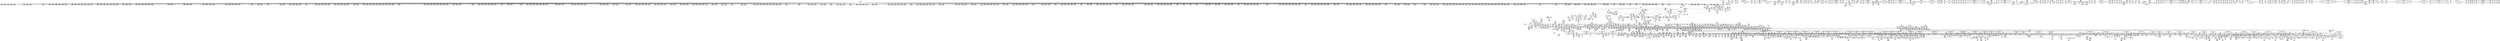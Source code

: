 digraph {
	CE0x597e840 [shape=record,shape=Mrecord,label="{CE0x597e840|cred_sid:sid|security/selinux/hooks.c,197|*SummSink*}"]
	CE0x58309d0 [shape=record,shape=Mrecord,label="{CE0x58309d0|2472:_%struct.cred*,_:_CRE_2424,2472_|*MultipleSource*|Function::current_has_perm&Arg::tsk::|Function::selinux_getprocattr&Arg::p::|security/selinux/hooks.c,5526}"]
	CE0x5924f50 [shape=record,shape=Mrecord,label="{CE0x5924f50|i64*_getelementptr_inbounds_(_51_x_i64_,_51_x_i64_*___llvm_gcov_ctr329,_i64_0,_i64_23)|*Constant*}"]
	CE0x58e0e90 [shape=record,shape=Mrecord,label="{CE0x58e0e90|current_sid:tmp7|security/selinux/hooks.c,218|*SummSink*}"]
	CE0x5968590 [shape=record,shape=Mrecord,label="{CE0x5968590|selinux_getprocattr:tmp106|security/selinux/hooks.c,5550|*SummSink*}"]
	CE0x596f360 [shape=record,shape=Mrecord,label="{CE0x596f360|rcu_lock_acquire:entry}"]
	CE0x59a5b40 [shape=record,shape=Mrecord,label="{CE0x59a5b40|current_sid:tmp20|security/selinux/hooks.c,218|*SummSource*}"]
	CE0x588ed30 [shape=record,shape=Mrecord,label="{CE0x588ed30|selinux_getprocattr:cmp|security/selinux/hooks.c,5519|*SummSource*}"]
	CE0x5841680 [shape=record,shape=Mrecord,label="{CE0x5841680|selinux_getprocattr:tmp69|security/selinux/hooks.c,5536|*SummSink*}"]
	CE0x5947850 [shape=record,shape=Mrecord,label="{CE0x5947850|rcu_lock_acquire:tmp6|*SummSink*}"]
	CE0x5889d80 [shape=record,shape=Mrecord,label="{CE0x5889d80|2472:_%struct.cred*,_:_CRE_6343,6344_}"]
	CE0x59332b0 [shape=record,shape=Mrecord,label="{CE0x59332b0|__rcu_read_lock:tmp4|include/linux/rcupdate.h,239|*SummSource*}"]
	CE0x59f4440 [shape=record,shape=Mrecord,label="{CE0x59f4440|__preempt_count_sub:tmp2}"]
	CE0x58df230 [shape=record,shape=Mrecord,label="{CE0x58df230|rcu_read_unlock:tobool1|include/linux/rcupdate.h,933}"]
	CE0x583b9a0 [shape=record,shape=Mrecord,label="{CE0x583b9a0|rcu_read_lock:land.lhs.true2}"]
	CE0x58eab20 [shape=record,shape=Mrecord,label="{CE0x58eab20|current_sid:tmp14|security/selinux/hooks.c,218|*SummSink*}"]
	CE0x582b850 [shape=record,shape=Mrecord,label="{CE0x582b850|selinux_getprocattr:tmp12|security/selinux/hooks.c,5523|*SummSink*}"]
	CE0x597b3c0 [shape=record,shape=Mrecord,label="{CE0x597b3c0|__rcu_read_unlock:tmp7|include/linux/rcupdate.h,245|*SummSource*}"]
	CE0x58df930 [shape=record,shape=Mrecord,label="{CE0x58df930|i64*_getelementptr_inbounds_(_11_x_i64_,_11_x_i64_*___llvm_gcov_ctr132,_i64_0,_i64_1)|*Constant*}"]
	CE0x58a6b90 [shape=record,shape=Mrecord,label="{CE0x58a6b90|2472:_%struct.cred*,_:_CRE_2896,2900_|*MultipleSource*|Function::current_has_perm&Arg::tsk::|Function::selinux_getprocattr&Arg::p::|security/selinux/hooks.c,5526}"]
	CE0x5836550 [shape=record,shape=Mrecord,label="{CE0x5836550|2472:_%struct.cred*,_:_CRE_2523,2524_}"]
	CE0x58923f0 [shape=record,shape=Mrecord,label="{CE0x58923f0|selinux_getprocattr:tmp|*SummSink*}"]
	CE0x58ff610 [shape=record,shape=Mrecord,label="{CE0x58ff610|selinux_getprocattr:tmp63|security/selinux/hooks.c,5534|*SummSink*}"]
	CE0x5892cf0 [shape=record,shape=Mrecord,label="{CE0x5892cf0|i64_0|*Constant*|*SummSink*}"]
	CE0x593d550 [shape=record,shape=Mrecord,label="{CE0x593d550|i64*_getelementptr_inbounds_(_4_x_i64_,_4_x_i64_*___llvm_gcov_ctr133,_i64_0,_i64_2)|*Constant*|*SummSink*}"]
	CE0x593c8c0 [shape=record,shape=Mrecord,label="{CE0x593c8c0|rcu_read_lock:tmp16|include/linux/rcupdate.h,882}"]
	CE0x582d2a0 [shape=record,shape=Mrecord,label="{CE0x582d2a0|2472:_%struct.cred*,_:_CRE_176,184_|*MultipleSource*|Function::current_has_perm&Arg::tsk::|Function::selinux_getprocattr&Arg::p::|security/selinux/hooks.c,5526}"]
	CE0x5936f40 [shape=record,shape=Mrecord,label="{CE0x5936f40|i1_true|*Constant*|*SummSink*}"]
	CE0x59f9550 [shape=record,shape=Mrecord,label="{CE0x59f9550|__rcu_read_unlock:tmp6|include/linux/rcupdate.h,245|*SummSource*}"]
	CE0x59be4d0 [shape=record,shape=Mrecord,label="{CE0x59be4d0|i64*_getelementptr_inbounds_(_4_x_i64_,_4_x_i64_*___llvm_gcov_ctr130,_i64_0,_i64_1)|*Constant*}"]
	CE0x593f0e0 [shape=record,shape=Mrecord,label="{CE0x593f0e0|rcu_read_lock:tmp7|include/linux/rcupdate.h,882}"]
	CE0x58e6570 [shape=record,shape=Mrecord,label="{CE0x58e6570|rcu_read_lock:tmp19|include/linux/rcupdate.h,882}"]
	CE0x588abc0 [shape=record,shape=Mrecord,label="{CE0x588abc0|2472:_%struct.cred*,_:_CRE_6355,6356_}"]
	CE0x589cc60 [shape=record,shape=Mrecord,label="{CE0x589cc60|COLLAPSED:_GCMRE___llvm_gcov_ctr132_internal_global_11_x_i64_zeroinitializer:_elem_0:default:}"]
	CE0x58508d0 [shape=record,shape=Mrecord,label="{CE0x58508d0|2472:_%struct.cred*,_:_CRE_1960,1968_|*MultipleSource*|Function::current_has_perm&Arg::tsk::|Function::selinux_getprocattr&Arg::p::|security/selinux/hooks.c,5526}"]
	CE0x581e0b0 [shape=record,shape=Mrecord,label="{CE0x581e0b0|selinux_getprocattr:if.then2|*SummSource*}"]
	CE0x589bfe0 [shape=record,shape=Mrecord,label="{CE0x589bfe0|2472:_%struct.cred*,_:_CRE_120,128_|*MultipleSource*|Function::current_has_perm&Arg::tsk::|Function::selinux_getprocattr&Arg::p::|security/selinux/hooks.c,5526}"]
	CE0x58628d0 [shape=record,shape=Mrecord,label="{CE0x58628d0|current_has_perm:tmp1|*SummSource*}"]
	CE0x5867780 [shape=record,shape=Mrecord,label="{CE0x5867780|selinux_getprocattr:call|security/selinux/hooks.c,5519|*SummSource*}"]
	CE0x58db5d0 [shape=record,shape=Mrecord,label="{CE0x58db5d0|GLOBAL:__llvm_gcov_ctr125|Global_var:__llvm_gcov_ctr125|*SummSource*}"]
	CE0x595e310 [shape=record,shape=Mrecord,label="{CE0x595e310|selinux_getprocattr:tobool44|security/selinux/hooks.c,5544}"]
	CE0x58d9fd0 [shape=record,shape=Mrecord,label="{CE0x58d9fd0|i8*_getelementptr_inbounds_(_25_x_i8_,_25_x_i8_*_.str45,_i32_0,_i32_0)|*Constant*|*SummSink*}"]
	CE0x5a028c0 [shape=record,shape=Mrecord,label="{CE0x5a028c0|__rcu_read_unlock:do.end|*SummSink*}"]
	CE0x583dbe0 [shape=record,shape=Mrecord,label="{CE0x583dbe0|2472:_%struct.cred*,_:_CRE_2240,2248_|*MultipleSource*|Function::current_has_perm&Arg::tsk::|Function::selinux_getprocattr&Arg::p::|security/selinux/hooks.c,5526}"]
	CE0x5873e40 [shape=record,shape=Mrecord,label="{CE0x5873e40|selinux_getprocattr:tmp26|security/selinux/hooks.c,5526}"]
	CE0x58dda10 [shape=record,shape=Mrecord,label="{CE0x58dda10|rcu_read_lock:if.end|*SummSink*}"]
	CE0x59a4520 [shape=record,shape=Mrecord,label="{CE0x59a4520|i8*_getelementptr_inbounds_(_45_x_i8_,_45_x_i8_*_.str12,_i32_0,_i32_0)|*Constant*|*SummSink*}"]
	CE0x593d400 [shape=record,shape=Mrecord,label="{CE0x593d400|rcu_read_lock:call3|include/linux/rcupdate.h,882}"]
	CE0x584bf40 [shape=record,shape=Mrecord,label="{CE0x584bf40|2472:_%struct.cred*,_:_CRE_1928,1936_|*MultipleSource*|Function::current_has_perm&Arg::tsk::|Function::selinux_getprocattr&Arg::p::|security/selinux/hooks.c,5526}"]
	CE0x58712e0 [shape=record,shape=Mrecord,label="{CE0x58712e0|i64*_getelementptr_inbounds_(_11_x_i64_,_11_x_i64_*___llvm_gcov_ctr127,_i64_0,_i64_1)|*Constant*|*SummSource*}"]
	CE0x591a7b0 [shape=record,shape=Mrecord,label="{CE0x591a7b0|selinux_getprocattr:sid.1|*SummSource*}"]
	CE0x587fc60 [shape=record,shape=Mrecord,label="{CE0x587fc60|2472:_%struct.cred*,_:_CRE_3144,3148_|*MultipleSource*|Function::current_has_perm&Arg::tsk::|Function::selinux_getprocattr&Arg::p::|security/selinux/hooks.c,5526}"]
	CE0x5877910 [shape=record,shape=Mrecord,label="{CE0x5877910|i8*_getelementptr_inbounds_(_41_x_i8_,_41_x_i8_*_.str44,_i32_0,_i32_0)|*Constant*|*SummSink*}"]
	CE0x5823ed0 [shape=record,shape=Mrecord,label="{CE0x5823ed0|_call_void_rcu_read_lock()_#10,_!dbg_!27728|security/selinux/hooks.c,5525|*SummSource*}"]
	CE0x582d530 [shape=record,shape=Mrecord,label="{CE0x582d530|selinux_getprocattr:if.then16|*SummSource*}"]
	CE0x58ecc10 [shape=record,shape=Mrecord,label="{CE0x58ecc10|rcu_read_unlock:if.then}"]
	CE0x5a03e40 [shape=record,shape=Mrecord,label="{CE0x5a03e40|rcu_lock_release:tmp7|*SummSource*}"]
	CE0x5888950 [shape=record,shape=Mrecord,label="{CE0x5888950|2472:_%struct.cred*,_:_CRE_6326,6327_}"]
	CE0x58f8000 [shape=record,shape=Mrecord,label="{CE0x58f8000|2472:_%struct.cred*,_:_CRE_10600,10604_|*MultipleSource*|Function::current_has_perm&Arg::tsk::|Function::selinux_getprocattr&Arg::p::|security/selinux/hooks.c,5526}"]
	CE0x5886350 [shape=record,shape=Mrecord,label="{CE0x5886350|2472:_%struct.cred*,_:_CRE_6294,6295_}"]
	CE0x5909170 [shape=record,shape=Mrecord,label="{CE0x5909170|i64_30|*Constant*|*SummSink*}"]
	CE0x599cde0 [shape=record,shape=Mrecord,label="{CE0x599cde0|_ret_void,_!dbg_!27719|./arch/x86/include/asm/preempt.h,73|*SummSink*}"]
	CE0x586f940 [shape=record,shape=Mrecord,label="{CE0x586f940|GLOBAL:__rcu_read_lock|*Constant*|*SummSource*}"]
	CE0x587cde0 [shape=record,shape=Mrecord,label="{CE0x587cde0|2472:_%struct.cred*,_:_CRE_2984,2988_|*MultipleSource*|Function::current_has_perm&Arg::tsk::|Function::selinux_getprocattr&Arg::p::|security/selinux/hooks.c,5526}"]
	CE0x58e8750 [shape=record,shape=Mrecord,label="{CE0x58e8750|i64*_getelementptr_inbounds_(_11_x_i64_,_11_x_i64_*___llvm_gcov_ctr127,_i64_0,_i64_9)|*Constant*|*SummSink*}"]
	CE0x58eb630 [shape=record,shape=Mrecord,label="{CE0x58eb630|GLOBAL:rcu_read_unlock.__warned|Global_var:rcu_read_unlock.__warned|*SummSink*}"]
	CE0x58715a0 [shape=record,shape=Mrecord,label="{CE0x58715a0|__rcu_read_lock:tmp4|include/linux/rcupdate.h,239}"]
	CE0x58e2e70 [shape=record,shape=Mrecord,label="{CE0x58e2e70|_call_void_mcount()_#3|*SummSink*}"]
	CE0x5888ce0 [shape=record,shape=Mrecord,label="{CE0x5888ce0|2472:_%struct.cred*,_:_CRE_6329,6330_}"]
	CE0x58a64e0 [shape=record,shape=Mrecord,label="{CE0x58a64e0|selinux_getprocattr:tmp49|security/selinux/hooks.c,5530|*SummSource*}"]
	CE0x59a6800 [shape=record,shape=Mrecord,label="{CE0x59a6800|i64*_getelementptr_inbounds_(_11_x_i64_,_11_x_i64_*___llvm_gcov_ctr125,_i64_0,_i64_9)|*Constant*}"]
	CE0x59c1cb0 [shape=record,shape=Mrecord,label="{CE0x59c1cb0|task_sid:tmp27|security/selinux/hooks.c,208}"]
	CE0x58a8720 [shape=record,shape=Mrecord,label="{CE0x58a8720|2472:_%struct.cred*,_:_CRE_2922,2923_}"]
	CE0x593ca20 [shape=record,shape=Mrecord,label="{CE0x593ca20|rcu_lock_release:bb}"]
	CE0x5a026b0 [shape=record,shape=Mrecord,label="{CE0x5a026b0|__rcu_read_unlock:do.end}"]
	CE0x58e67a0 [shape=record,shape=Mrecord,label="{CE0x58e67a0|rcu_read_lock:tmp20|include/linux/rcupdate.h,882}"]
	CE0x5947cb0 [shape=record,shape=Mrecord,label="{CE0x5947cb0|rcu_lock_acquire:tmp7|*SummSource*}"]
	CE0x5922960 [shape=record,shape=Mrecord,label="{CE0x5922960|current_sid:tmp23|security/selinux/hooks.c,218|*SummSink*}"]
	CE0x58635a0 [shape=record,shape=Mrecord,label="{CE0x58635a0|i64*_getelementptr_inbounds_(_11_x_i64_,_11_x_i64_*___llvm_gcov_ctr127,_i64_0,_i64_10)|*Constant*|*SummSink*}"]
	CE0x5836860 [shape=record,shape=Mrecord,label="{CE0x5836860|2472:_%struct.cred*,_:_CRE_2527,2528_}"]
	CE0x5912c40 [shape=record,shape=Mrecord,label="{CE0x5912c40|selinux_getprocattr:tmp36|security/selinux/hooks.c,5526}"]
	CE0x58d8150 [shape=record,shape=Mrecord,label="{CE0x58d8150|rcu_read_lock:tmp15|include/linux/rcupdate.h,882}"]
	CE0x582a160 [shape=record,shape=Mrecord,label="{CE0x582a160|selinux_getprocattr:land.lhs.true7|*SummSink*}"]
	CE0x586e520 [shape=record,shape=Mrecord,label="{CE0x586e520|2472:_%struct.cred*,_:_CRE_2584,2592_|*MultipleSource*|Function::current_has_perm&Arg::tsk::|Function::selinux_getprocattr&Arg::p::|security/selinux/hooks.c,5526}"]
	CE0x5937cd0 [shape=record,shape=Mrecord,label="{CE0x5937cd0|current_sid:tmp4|security/selinux/hooks.c,218|*SummSource*}"]
	CE0x5841120 [shape=record,shape=Mrecord,label="{CE0x5841120|selinux_getprocattr:tmp68|security/selinux/hooks.c,5536}"]
	CE0x59b1220 [shape=record,shape=Mrecord,label="{CE0x59b1220|task_sid:tmp14|security/selinux/hooks.c,208}"]
	CE0x58f0290 [shape=record,shape=Mrecord,label="{CE0x58f0290|rcu_read_unlock:do.body|*SummSink*}"]
	CE0x596a5f0 [shape=record,shape=Mrecord,label="{CE0x596a5f0|selinux_getprocattr:tmp110|security/selinux/hooks.c,5553|*SummSource*}"]
	CE0x59a6440 [shape=record,shape=Mrecord,label="{CE0x59a6440|current_sid:call4|security/selinux/hooks.c,218|*SummSource*}"]
	CE0x5951070 [shape=record,shape=Mrecord,label="{CE0x5951070|selinux_getprocattr:tmp78|security/selinux/hooks.c,5538}"]
	CE0x5950ae0 [shape=record,shape=Mrecord,label="{CE0x5950ae0|selinux_getprocattr:tmp77|security/selinux/hooks.c,5538}"]
	CE0x5960390 [shape=record,shape=Mrecord,label="{CE0x5960390|selinux_getprocattr:tmp96|security/selinux/hooks.c,5544|*SummSink*}"]
	CE0x5922400 [shape=record,shape=Mrecord,label="{CE0x5922400|current_sid:tmp23|security/selinux/hooks.c,218}"]
	CE0x58696a0 [shape=record,shape=Mrecord,label="{CE0x58696a0|selinux_getprocattr:tmp9|security/selinux/hooks.c,5521|*SummSource*}"]
	CE0x5937bc0 [shape=record,shape=Mrecord,label="{CE0x5937bc0|i64_0|*Constant*}"]
	CE0x5954e40 [shape=record,shape=Mrecord,label="{CE0x5954e40|selinux_getprocattr:tmp82|security/selinux/hooks.c,5541|*SummSink*}"]
	CE0x5874440 [shape=record,shape=Mrecord,label="{CE0x5874440|selinux_getprocattr:tmp27|security/selinux/hooks.c,5526|*SummSink*}"]
	CE0x58ee3b0 [shape=record,shape=Mrecord,label="{CE0x58ee3b0|task_sid:tmp}"]
	CE0x58a84c0 [shape=record,shape=Mrecord,label="{CE0x58a84c0|2472:_%struct.cred*,_:_CRE_2920,2921_}"]
	CE0x587af00 [shape=record,shape=Mrecord,label="{CE0x587af00|2472:_%struct.cred*,_:_CRE_2952,2953_}"]
	CE0x5840380 [shape=record,shape=Mrecord,label="{CE0x5840380|selinux_getprocattr:entry}"]
	CE0x59ba410 [shape=record,shape=Mrecord,label="{CE0x59ba410|task_sid:tmp20|security/selinux/hooks.c,208|*SummSource*}"]
	CE0x59084b0 [shape=record,shape=Mrecord,label="{CE0x59084b0|rcu_read_unlock:tmp17|include/linux/rcupdate.h,933|*SummSource*}"]
	CE0x59e3070 [shape=record,shape=Mrecord,label="{CE0x59e3070|task_sid:tmp8|security/selinux/hooks.c,208|*SummSink*}"]
	CE0x5884f70 [shape=record,shape=Mrecord,label="{CE0x5884f70|2472:_%struct.cred*,_:_CRE_6240,6248_|*MultipleSource*|Function::current_has_perm&Arg::tsk::|Function::selinux_getprocattr&Arg::p::|security/selinux/hooks.c,5526}"]
	CE0x5949390 [shape=record,shape=Mrecord,label="{CE0x5949390|task_sid:tmp5|security/selinux/hooks.c,208|*SummSource*}"]
	CE0x595d940 [shape=record,shape=Mrecord,label="{CE0x595d940|GLOBAL:rcu_read_unlock|*Constant*|*SummSource*}"]
	CE0x59e4c90 [shape=record,shape=Mrecord,label="{CE0x59e4c90|i32_0|*Constant*}"]
	CE0x5927000 [shape=record,shape=Mrecord,label="{CE0x5927000|selinux_getprocattr:tmp53|security/selinux/hooks.c,5531|*SummSink*}"]
	CE0x59437e0 [shape=record,shape=Mrecord,label="{CE0x59437e0|rcu_read_lock:tobool|include/linux/rcupdate.h,882}"]
	CE0x58da300 [shape=record,shape=Mrecord,label="{CE0x58da300|rcu_read_unlock:tmp13|include/linux/rcupdate.h,933|*SummSink*}"]
	CE0x582ac90 [shape=record,shape=Mrecord,label="{CE0x582ac90|selinux_getprocattr:bb|*SummSource*}"]
	CE0x594f930 [shape=record,shape=Mrecord,label="{CE0x594f930|selinux_getprocattr:tobool35|security/selinux/hooks.c,5538|*SummSink*}"]
	CE0x591f270 [shape=record,shape=Mrecord,label="{CE0x591f270|0:_i32,_4:_i32,_8:_i32,_12:_i32,_16:_i32,_20:_i32,_:_CRE_20,24_|*MultipleSource*|security/selinux/hooks.c,5526|security/selinux/hooks.c,5526|security/selinux/hooks.c,5529}"]
	CE0x5928ec0 [shape=record,shape=Mrecord,label="{CE0x5928ec0|i64_24|*Constant*|*SummSink*}"]
	CE0x59475a0 [shape=record,shape=Mrecord,label="{CE0x59475a0|i64*_getelementptr_inbounds_(_4_x_i64_,_4_x_i64_*___llvm_gcov_ctr130,_i64_0,_i64_3)|*Constant*|*SummSink*}"]
	CE0x584c280 [shape=record,shape=Mrecord,label="{CE0x584c280|i64*_getelementptr_inbounds_(_2_x_i64_,_2_x_i64_*___llvm_gcov_ctr136,_i64_0,_i64_0)|*Constant*}"]
	CE0x59e96d0 [shape=record,shape=Mrecord,label="{CE0x59e96d0|i64*_getelementptr_inbounds_(_4_x_i64_,_4_x_i64_*___llvm_gcov_ctr129,_i64_0,_i64_0)|*Constant*|*SummSink*}"]
	CE0x58f7740 [shape=record,shape=Mrecord,label="{CE0x58f7740|2472:_%struct.cred*,_:_CRE_10572,10576_|*MultipleSource*|Function::current_has_perm&Arg::tsk::|Function::selinux_getprocattr&Arg::p::|security/selinux/hooks.c,5526}"]
	CE0x59b9630 [shape=record,shape=Mrecord,label="{CE0x59b9630|task_sid:do.end6}"]
	CE0x5828230 [shape=record,shape=Mrecord,label="{CE0x5828230|i32_1|*Constant*|*SummSource*}"]
	CE0x583a790 [shape=record,shape=Mrecord,label="{CE0x583a790|2472:_%struct.cred*,_:_CRE_680,688_|*MultipleSource*|Function::current_has_perm&Arg::tsk::|Function::selinux_getprocattr&Arg::p::|security/selinux/hooks.c,5526}"]
	CE0x586f9b0 [shape=record,shape=Mrecord,label="{CE0x586f9b0|GLOBAL:__rcu_read_lock|*Constant*|*SummSink*}"]
	CE0x59f2c80 [shape=record,shape=Mrecord,label="{CE0x59f2c80|i64*_getelementptr_inbounds_(_11_x_i64_,_11_x_i64_*___llvm_gcov_ctr132,_i64_0,_i64_10)|*Constant*}"]
	CE0x58924d0 [shape=record,shape=Mrecord,label="{CE0x58924d0|i64_1|*Constant*}"]
	CE0x599e9e0 [shape=record,shape=Mrecord,label="{CE0x599e9e0|current_sid:tmp12|security/selinux/hooks.c,218|*SummSink*}"]
	CE0x583fe60 [shape=record,shape=Mrecord,label="{CE0x583fe60|rcu_read_lock:entry|*SummSource*}"]
	CE0x5825b80 [shape=record,shape=Mrecord,label="{CE0x5825b80|2472:_%struct.cred*,_:_CRE_2704,2712_|*MultipleSource*|Function::current_has_perm&Arg::tsk::|Function::selinux_getprocattr&Arg::p::|security/selinux/hooks.c,5526}"]
	CE0x58d4fc0 [shape=record,shape=Mrecord,label="{CE0x58d4fc0|rcu_read_lock:tmp6|include/linux/rcupdate.h,882}"]
	CE0x58a9560 [shape=record,shape=Mrecord,label="{CE0x58a9560|2472:_%struct.cred*,_:_CRE_2934,2935_}"]
	CE0x582be70 [shape=record,shape=Mrecord,label="{CE0x582be70|get_current:tmp3|*SummSource*}"]
	CE0x5831d80 [shape=record,shape=Mrecord,label="{CE0x5831d80|2472:_%struct.cred*,_:_CRE_472,480_|*MultipleSource*|Function::current_has_perm&Arg::tsk::|Function::selinux_getprocattr&Arg::p::|security/selinux/hooks.c,5526}"]
	CE0x58df2c0 [shape=record,shape=Mrecord,label="{CE0x58df2c0|rcu_read_unlock:tobool1|include/linux/rcupdate.h,933|*SummSource*}"]
	CE0x588f000 [shape=record,shape=Mrecord,label="{CE0x588f000|i64_2|*Constant*|*SummSink*}"]
	CE0x599c730 [shape=record,shape=Mrecord,label="{CE0x599c730|current_sid:if.end|*SummSource*}"]
	CE0x58f4da0 [shape=record,shape=Mrecord,label="{CE0x58f4da0|2472:_%struct.cred*,_:_CRE_6608,6616_|*MultipleSource*|Function::current_has_perm&Arg::tsk::|Function::selinux_getprocattr&Arg::p::|security/selinux/hooks.c,5526}"]
	CE0x598f360 [shape=record,shape=Mrecord,label="{CE0x598f360|__preempt_count_sub:bb}"]
	CE0x588d380 [shape=record,shape=Mrecord,label="{CE0x588d380|2472:_%struct.cred*,_:_CRE_6484,6488_|*MultipleSource*|Function::current_has_perm&Arg::tsk::|Function::selinux_getprocattr&Arg::p::|security/selinux/hooks.c,5526}"]
	CE0x59105e0 [shape=record,shape=Mrecord,label="{CE0x59105e0|selinux_getprocattr:tobool6|security/selinux/hooks.c,5526|*SummSource*}"]
	CE0x59e40e0 [shape=record,shape=Mrecord,label="{CE0x59e40e0|rcu_lock_acquire:tmp1|*SummSource*}"]
	CE0x59127e0 [shape=record,shape=Mrecord,label="{CE0x59127e0|selinux_getprocattr:call4|security/selinux/hooks.c,5526|*SummSource*}"]
	CE0x59130e0 [shape=record,shape=Mrecord,label="{CE0x59130e0|i64*_getelementptr_inbounds_(_51_x_i64_,_51_x_i64_*___llvm_gcov_ctr329,_i64_0,_i64_17)|*Constant*|*SummSource*}"]
	CE0x598eaf0 [shape=record,shape=Mrecord,label="{CE0x598eaf0|__preempt_count_sub:tmp7|./arch/x86/include/asm/preempt.h,78}"]
	CE0x58dbae0 [shape=record,shape=Mrecord,label="{CE0x58dbae0|rcu_read_lock:tobool|include/linux/rcupdate.h,882|*SummSource*}"]
	CE0x58496b0 [shape=record,shape=Mrecord,label="{CE0x58496b0|2472:_%struct.cred*,_:_CRE_416,424_|*MultipleSource*|Function::current_has_perm&Arg::tsk::|Function::selinux_getprocattr&Arg::p::|security/selinux/hooks.c,5526}"]
	CE0x591ae80 [shape=record,shape=Mrecord,label="{CE0x591ae80|i64*_getelementptr_inbounds_(_51_x_i64_,_51_x_i64_*___llvm_gcov_ctr329,_i64_0,_i64_39)|*Constant*}"]
	CE0x58d93a0 [shape=record,shape=Mrecord,label="{CE0x58d93a0|rcu_read_lock:tmp17|include/linux/rcupdate.h,882}"]
	CE0x5839f10 [shape=record,shape=Mrecord,label="{CE0x5839f10|2472:_%struct.cred*,_:_CRE_652,656_|*MultipleSource*|Function::current_has_perm&Arg::tsk::|Function::selinux_getprocattr&Arg::p::|security/selinux/hooks.c,5526}"]
	CE0x58f5cb0 [shape=record,shape=Mrecord,label="{CE0x58f5cb0|2472:_%struct.cred*,_:_CRE_6656,6660_|*MultipleSource*|Function::current_has_perm&Arg::tsk::|Function::selinux_getprocattr&Arg::p::|security/selinux/hooks.c,5526}"]
	CE0x5940820 [shape=record,shape=Mrecord,label="{CE0x5940820|__rcu_read_lock:bb}"]
	CE0x59b3180 [shape=record,shape=Mrecord,label="{CE0x59b3180|_call_void_asm_sideeffect_,_memory_,_dirflag_,_fpsr_,_flags_()_#3,_!dbg_!27714,_!srcloc_!27715|include/linux/rcupdate.h,239|*SummSource*}"]
	CE0x5884500 [shape=record,shape=Mrecord,label="{CE0x5884500|2472:_%struct.cred*,_:_CRE_6200,6208_|*MultipleSource*|Function::current_has_perm&Arg::tsk::|Function::selinux_getprocattr&Arg::p::|security/selinux/hooks.c,5526}"]
	CE0x583b630 [shape=record,shape=Mrecord,label="{CE0x583b630|_call_void_mcount()_#3|*SummSink*}"]
	CE0x591bc50 [shape=record,shape=Mrecord,label="{CE0x591bc50|selinux_getprocattr:tmp43|security/selinux/hooks.c,5528}"]
	CE0x589c2a0 [shape=record,shape=Mrecord,label="{CE0x589c2a0|2472:_%struct.cred*,_:_CRE_128,136_|*MultipleSource*|Function::current_has_perm&Arg::tsk::|Function::selinux_getprocattr&Arg::p::|security/selinux/hooks.c,5526}"]
	CE0x5a53540 [shape=record,shape=Mrecord,label="{CE0x5a53540|i64*_getelementptr_inbounds_(_4_x_i64_,_4_x_i64_*___llvm_gcov_ctr135,_i64_0,_i64_2)|*Constant*|*SummSource*}"]
	CE0x58d7ba0 [shape=record,shape=Mrecord,label="{CE0x58d7ba0|rcu_read_lock:tmp13|include/linux/rcupdate.h,882|*SummSink*}"]
	CE0x5901740 [shape=record,shape=Mrecord,label="{CE0x5901740|i32_3|*Constant*|*SummSource*}"]
	"CONST[source:0(mediator),value:2(dynamic)][purpose:{subject}][SrcIdx:16]"
	CE0x586fad0 [shape=record,shape=Mrecord,label="{CE0x586fad0|__rcu_read_lock:tmp|*SummSink*}"]
	CE0x58396c0 [shape=record,shape=Mrecord,label="{CE0x58396c0|selinux_getprocattr:if.end38|*SummSource*}"]
	CE0x594ec40 [shape=record,shape=Mrecord,label="{CE0x594ec40|selinux_getprocattr:call34|security/selinux/hooks.c,5538|*SummSource*}"]
	CE0x58d79a0 [shape=record,shape=Mrecord,label="{CE0x58d79a0|rcu_read_lock:tmp13|include/linux/rcupdate.h,882}"]
	CE0x5876780 [shape=record,shape=Mrecord,label="{CE0x5876780|i8_1|*Constant*|*SummSink*}"]
	CE0x5954d60 [shape=record,shape=Mrecord,label="{CE0x5954d60|i64*_getelementptr_inbounds_(_51_x_i64_,_51_x_i64_*___llvm_gcov_ctr329,_i64_0,_i64_36)|*Constant*|*SummSink*}"]
	CE0x58dabc0 [shape=record,shape=Mrecord,label="{CE0x58dabc0|current_sid:tmp6|security/selinux/hooks.c,218|*SummSink*}"]
	CE0x5931f30 [shape=record,shape=Mrecord,label="{CE0x5931f30|task_sid:tmp1|*SummSink*}"]
	CE0x596f9e0 [shape=record,shape=Mrecord,label="{CE0x596f9e0|rcu_read_lock:tmp9|include/linux/rcupdate.h,882}"]
	CE0x588a700 [shape=record,shape=Mrecord,label="{CE0x588a700|2472:_%struct.cred*,_:_CRE_6351,6352_}"]
	CE0x586b840 [shape=record,shape=Mrecord,label="{CE0x586b840|i32_65536|*Constant*}"]
	CE0x5823970 [shape=record,shape=Mrecord,label="{CE0x5823970|selinux_getprocattr:entry|*SummSource*}"]
	CE0x5887fd0 [shape=record,shape=Mrecord,label="{CE0x5887fd0|2472:_%struct.cred*,_:_CRE_6318,6319_}"]
	CE0x58855d0 [shape=record,shape=Mrecord,label="{CE0x58855d0|2472:_%struct.cred*,_:_CRE_6264,6280_|*MultipleSource*|Function::current_has_perm&Arg::tsk::|Function::selinux_getprocattr&Arg::p::|security/selinux/hooks.c,5526}"]
	CE0x5a02f90 [shape=record,shape=Mrecord,label="{CE0x5a02f90|i64*_getelementptr_inbounds_(_4_x_i64_,_4_x_i64_*___llvm_gcov_ctr133,_i64_0,_i64_3)|*Constant*}"]
	CE0x5835340 [shape=record,shape=Mrecord,label="{CE0x5835340|2472:_%struct.cred*,_:_CRE_2880,2884_|*MultipleSource*|Function::current_has_perm&Arg::tsk::|Function::selinux_getprocattr&Arg::p::|security/selinux/hooks.c,5526}"]
	CE0x58de770 [shape=record,shape=Mrecord,label="{CE0x58de770|rcu_read_lock:tmp5|include/linux/rcupdate.h,882|*SummSource*}"]
	CE0x5814980 [shape=record,shape=Mrecord,label="{CE0x5814980|2472:_%struct.cred*,_:_CRE_552,560_|*MultipleSource*|Function::current_has_perm&Arg::tsk::|Function::selinux_getprocattr&Arg::p::|security/selinux/hooks.c,5526}"]
	CE0x588af50 [shape=record,shape=Mrecord,label="{CE0x588af50|2472:_%struct.cred*,_:_CRE_6358,6359_}"]
	CE0x5836330 [shape=record,shape=Mrecord,label="{CE0x5836330|2472:_%struct.cred*,_:_CRE_2522,2523_}"]
	CE0x5828b80 [shape=record,shape=Mrecord,label="{CE0x5828b80|2472:_%struct.cred*,_:_CRE_691,692_}"]
	CE0x598f8f0 [shape=record,shape=Mrecord,label="{CE0x598f8f0|__preempt_count_sub:tmp5|./arch/x86/include/asm/preempt.h,77}"]
	CE0x58f33c0 [shape=record,shape=Mrecord,label="{CE0x58f33c0|rcu_read_lock:tmp11|include/linux/rcupdate.h,882|*SummSource*}"]
	CE0x5837df0 [shape=record,shape=Mrecord,label="{CE0x5837df0|2472:_%struct.cred*,_:_CRE_600,608_|*MultipleSource*|Function::current_has_perm&Arg::tsk::|Function::selinux_getprocattr&Arg::p::|security/selinux/hooks.c,5526}"]
	CE0x58872c0 [shape=record,shape=Mrecord,label="{CE0x58872c0|2472:_%struct.cred*,_:_CRE_6307,6308_}"]
	CE0x5879000 [shape=record,shape=Mrecord,label="{CE0x5879000|i64*_getelementptr_inbounds_(_51_x_i64_,_51_x_i64_*___llvm_gcov_ctr329,_i64_0,_i64_16)|*Constant*|*SummSource*}"]
	CE0x59452d0 [shape=record,shape=Mrecord,label="{CE0x59452d0|__preempt_count_add:tmp|*SummSink*}"]
	CE0x589dd10 [shape=record,shape=Mrecord,label="{CE0x589dd10|current_has_perm:call2|security/selinux/hooks.c,1544}"]
	CE0x5952400 [shape=record,shape=Mrecord,label="{CE0x5952400|selinux_getprocattr:tmp79|security/selinux/hooks.c,5539|*SummSink*}"]
	CE0x5843e10 [shape=record,shape=Mrecord,label="{CE0x5843e10|i64_4|*Constant*|*SummSink*}"]
	CE0x59615e0 [shape=record,shape=Mrecord,label="{CE0x59615e0|selinux_getprocattr:tmp98|security/selinux/hooks.c,5545|*SummSource*}"]
	CE0x59e3af0 [shape=record,shape=Mrecord,label="{CE0x59e3af0|task_sid:tobool1|security/selinux/hooks.c,208}"]
	CE0x58f6b60 [shape=record,shape=Mrecord,label="{CE0x58f6b60|2472:_%struct.cred*,_:_CRE_10536,10544_|*MultipleSource*|Function::current_has_perm&Arg::tsk::|Function::selinux_getprocattr&Arg::p::|security/selinux/hooks.c,5526}"]
	CE0x59499e0 [shape=record,shape=Mrecord,label="{CE0x59499e0|task_sid:tmp6|security/selinux/hooks.c,208|*SummSink*}"]
	CE0x5921c70 [shape=record,shape=Mrecord,label="{CE0x5921c70|COLLAPSED:_CMRE:_elem_0::|security/selinux/hooks.c,218}"]
	CE0x59bcdd0 [shape=record,shape=Mrecord,label="{CE0x59bcdd0|rcu_lock_release:tmp1|*SummSink*}"]
	CE0x58348d0 [shape=record,shape=Mrecord,label="{CE0x58348d0|2472:_%struct.cred*,_:_CRE_2848,2856_|*MultipleSource*|Function::current_has_perm&Arg::tsk::|Function::selinux_getprocattr&Arg::p::|security/selinux/hooks.c,5526}"]
	CE0x58e6a90 [shape=record,shape=Mrecord,label="{CE0x58e6a90|rcu_read_lock:tmp20|include/linux/rcupdate.h,882|*SummSink*}"]
	CE0x5955ad0 [shape=record,shape=Mrecord,label="{CE0x5955ad0|selinux_getprocattr:tmp84|*SummSource*}"]
	CE0x5936b70 [shape=record,shape=Mrecord,label="{CE0x5936b70|i1_true|*Constant*}"]
	CE0x5a04c90 [shape=record,shape=Mrecord,label="{CE0x5a04c90|__rcu_read_unlock:do.body}"]
	CE0x5981480 [shape=record,shape=Mrecord,label="{CE0x5981480|GLOBAL:__rcu_read_unlock|*Constant*}"]
	CE0x582ea00 [shape=record,shape=Mrecord,label="{CE0x582ea00|selinux_getprocattr:if.end3|*SummSource*}"]
	CE0x59315f0 [shape=record,shape=Mrecord,label="{CE0x59315f0|COLLAPSED:_GCMRE___llvm_gcov_ctr128_internal_global_4_x_i64_zeroinitializer:_elem_0:default:}"]
	CE0x59b1510 [shape=record,shape=Mrecord,label="{CE0x59b1510|task_sid:tmp14|security/selinux/hooks.c,208|*SummSource*}"]
	CE0x5981060 [shape=record,shape=Mrecord,label="{CE0x5981060|__preempt_count_sub:sub|./arch/x86/include/asm/preempt.h,77|*SummSource*}"]
	CE0x584cf90 [shape=record,shape=Mrecord,label="{CE0x584cf90|2472:_%struct.cred*,_:_CRE_2112,2120_|*MultipleSource*|Function::current_has_perm&Arg::tsk::|Function::selinux_getprocattr&Arg::p::|security/selinux/hooks.c,5526}"]
	CE0x58eea20 [shape=record,shape=Mrecord,label="{CE0x58eea20|GLOBAL:current_sid.__warned|Global_var:current_sid.__warned|*SummSink*}"]
	CE0x599a950 [shape=record,shape=Mrecord,label="{CE0x599a950|i64*_getelementptr_inbounds_(_4_x_i64_,_4_x_i64_*___llvm_gcov_ctr130,_i64_0,_i64_2)|*Constant*|*SummSource*}"]
	CE0x586bb20 [shape=record,shape=Mrecord,label="{CE0x586bb20|i64*_getelementptr_inbounds_(_2_x_i64_,_2_x_i64_*___llvm_gcov_ctr98,_i64_0,_i64_1)|*Constant*}"]
	CE0x58f93b0 [shape=record,shape=Mrecord,label="{CE0x58f93b0|selinux_getprocattr:tmp16|*LoadInst*|security/selinux/hooks.c,5526|*SummSink*}"]
	CE0x595ca40 [shape=record,shape=Mrecord,label="{CE0x595ca40|selinux_getprocattr:sid.4}"]
	CE0x59f9c10 [shape=record,shape=Mrecord,label="{CE0x59f9c10|__preempt_count_sub:entry|*SummSink*}"]
	CE0x58a5470 [shape=record,shape=Mrecord,label="{CE0x58a5470|i64_22|*Constant*|*SummSink*}"]
	CE0x599a340 [shape=record,shape=Mrecord,label="{CE0x599a340|i64*_getelementptr_inbounds_(_13_x_i64_,_13_x_i64_*___llvm_gcov_ctr126,_i64_0,_i64_0)|*Constant*|*SummSource*}"]
	CE0x59e4150 [shape=record,shape=Mrecord,label="{CE0x59e4150|rcu_lock_acquire:tmp1|*SummSink*}"]
	CE0x59b5d50 [shape=record,shape=Mrecord,label="{CE0x59b5d50|i64_7|*Constant*}"]
	CE0x59bc510 [shape=record,shape=Mrecord,label="{CE0x59bc510|rcu_lock_acquire:tmp2|*SummSink*}"]
	CE0x58d9b50 [shape=record,shape=Mrecord,label="{CE0x58d9b50|i8_1|*Constant*}"]
	CE0x59bd380 [shape=record,shape=Mrecord,label="{CE0x59bd380|_call_void_asm_sideeffect_,_memory_,_dirflag_,_fpsr_,_flags_()_#3,_!dbg_!27711,_!srcloc_!27714|include/linux/rcupdate.h,244}"]
	CE0x59f89d0 [shape=record,shape=Mrecord,label="{CE0x59f89d0|rcu_read_lock:if.end}"]
	CE0x59b3b60 [shape=record,shape=Mrecord,label="{CE0x59b3b60|task_sid:tmp2}"]
	"CONST[source:0(mediator),value:2(dynamic)][purpose:{object}][SnkIdx:1]"
	CE0x596ea30 [shape=record,shape=Mrecord,label="{CE0x596ea30|i64*_getelementptr_inbounds_(_11_x_i64_,_11_x_i64_*___llvm_gcov_ctr125,_i64_0,_i64_0)|*Constant*|*SummSource*}"]
	CE0x58e7fc0 [shape=record,shape=Mrecord,label="{CE0x58e7fc0|i64*_getelementptr_inbounds_(_11_x_i64_,_11_x_i64_*___llvm_gcov_ctr127,_i64_0,_i64_10)|*Constant*}"]
	CE0x59b3bd0 [shape=record,shape=Mrecord,label="{CE0x59b3bd0|task_sid:tmp2|*SummSource*}"]
	CE0x591dd00 [shape=record,shape=Mrecord,label="{CE0x591dd00|selinux_getprocattr:sid17|security/selinux/hooks.c,5529}"]
	CE0x5845560 [shape=record,shape=Mrecord,label="{CE0x5845560|GLOBAL:current_task|Global_var:current_task|*SummSink*}"]
	CE0x5946e10 [shape=record,shape=Mrecord,label="{CE0x5946e10|__rcu_read_lock:tmp2}"]
	"CONST[source:0(mediator),value:0(static)][purpose:{operation}][SnkIdx:3]"
	CE0x5a01610 [shape=record,shape=Mrecord,label="{CE0x5a01610|__rcu_read_unlock:tmp2|*SummSource*}"]
	CE0x58d58c0 [shape=record,shape=Mrecord,label="{CE0x58d58c0|rcu_lock_acquire:map|Function::rcu_lock_acquire&Arg::map::|*SummSink*}"]
	CE0x5829f00 [shape=record,shape=Mrecord,label="{CE0x5829f00|selinux_getprocattr:return|*SummSource*}"]
	CE0x589b880 [shape=record,shape=Mrecord,label="{CE0x589b880|GLOBAL:get_current|*Constant*|*SummSource*}"]
	CE0x58387a0 [shape=record,shape=Mrecord,label="{CE0x58387a0|avc_has_perm:tsid|Function::avc_has_perm&Arg::tsid::}"]
	CE0x591b440 [shape=record,shape=Mrecord,label="{CE0x591b440|selinux_getprocattr:tmp41|security/selinux/hooks.c,5528|*SummSource*}"]
	CE0x594f2b0 [shape=record,shape=Mrecord,label="{CE0x594f2b0|selinux_getprocattr:tobool35|security/selinux/hooks.c,5538}"]
	CE0x5891540 [shape=record,shape=Mrecord,label="{CE0x5891540|rcu_read_unlock:tobool|include/linux/rcupdate.h,933|*SummSink*}"]
	CE0x590cd00 [shape=record,shape=Mrecord,label="{CE0x590cd00|rcu_read_unlock:tmp21|include/linux/rcupdate.h,935}"]
	CE0x59b9950 [shape=record,shape=Mrecord,label="{CE0x59b9950|GLOBAL:__preempt_count_add|*Constant*|*SummSource*}"]
	CE0x5983380 [shape=record,shape=Mrecord,label="{CE0x5983380|__preempt_count_sub:do.end}"]
	CE0x5882080 [shape=record,shape=Mrecord,label="{CE0x5882080|2472:_%struct.cred*,_:_CRE_5944,5952_|*MultipleSource*|Function::current_has_perm&Arg::tsk::|Function::selinux_getprocattr&Arg::p::|security/selinux/hooks.c,5526}"]
	CE0x5a01850 [shape=record,shape=Mrecord,label="{CE0x5a01850|_call_void_mcount()_#3}"]
	CE0x595f020 [shape=record,shape=Mrecord,label="{CE0x595f020|i64_43|*Constant*|*SummSink*}"]
	CE0x5873ba0 [shape=record,shape=Mrecord,label="{CE0x5873ba0|i64_13|*Constant*|*SummSource*}"]
	CE0x586f620 [shape=record,shape=Mrecord,label="{CE0x586f620|2472:_%struct.cred*,_:_CRE_2648,2656_|*MultipleSource*|Function::current_has_perm&Arg::tsk::|Function::selinux_getprocattr&Arg::p::|security/selinux/hooks.c,5526}"]
	CE0x582db30 [shape=record,shape=Mrecord,label="{CE0x582db30|selinux_getprocattr:real_cred|security/selinux/hooks.c,5526}"]
	CE0x5814350 [shape=record,shape=Mrecord,label="{CE0x5814350|2472:_%struct.cred*,_:_CRE_528,536_|*MultipleSource*|Function::current_has_perm&Arg::tsk::|Function::selinux_getprocattr&Arg::p::|security/selinux/hooks.c,5526}"]
	CE0x58d9480 [shape=record,shape=Mrecord,label="{CE0x58d9480|rcu_read_lock:tmp17|include/linux/rcupdate.h,882|*SummSink*}"]
	CE0x590c2b0 [shape=record,shape=Mrecord,label="{CE0x590c2b0|selinux_getprocattr:tmp19|security/selinux/hooks.c,5526}"]
	CE0x5845760 [shape=record,shape=Mrecord,label="{CE0x5845760|i64*_getelementptr_inbounds_(_2_x_i64_,_2_x_i64_*___llvm_gcov_ctr98,_i64_0,_i64_0)|*Constant*|*SummSource*}"]
	CE0x587b9b0 [shape=record,shape=Mrecord,label="{CE0x587b9b0|2472:_%struct.cred*,_:_CRE_2961,2962_}"]
	CE0x58f6940 [shape=record,shape=Mrecord,label="{CE0x58f6940|2472:_%struct.cred*,_:_CRE_10528,10536_|*MultipleSource*|Function::current_has_perm&Arg::tsk::|Function::selinux_getprocattr&Arg::p::|security/selinux/hooks.c,5526}"]
	CE0x58f9180 [shape=record,shape=Mrecord,label="{CE0x58f9180|selinux_getprocattr:tmp16|*LoadInst*|security/selinux/hooks.c,5526|*SummSource*}"]
	CE0x59a5580 [shape=record,shape=Mrecord,label="{CE0x59a5580|current_sid:tmp19|security/selinux/hooks.c,218|*SummSource*}"]
	CE0x58feec0 [shape=record,shape=Mrecord,label="{CE0x58feec0|selinux_getprocattr:tmp62|security/selinux/hooks.c,5534}"]
	CE0x5815ef0 [shape=record,shape=Mrecord,label="{CE0x5815ef0|2472:_%struct.cred*,_:_CRE_288,296_|*MultipleSource*|Function::current_has_perm&Arg::tsk::|Function::selinux_getprocattr&Arg::p::|security/selinux/hooks.c,5526}"]
	CE0x5865780 [shape=record,shape=Mrecord,label="{CE0x5865780|selinux_getprocattr:tmp8|security/selinux/hooks.c,5521|*SummSource*}"]
	CE0x58dcff0 [shape=record,shape=Mrecord,label="{CE0x58dcff0|i64_0|*Constant*}"]
	CE0x593b3c0 [shape=record,shape=Mrecord,label="{CE0x593b3c0|_ret_i32_%tmp6,_!dbg_!27716|security/selinux/hooks.c,197}"]
	CE0x5974620 [shape=record,shape=Mrecord,label="{CE0x5974620|_call_void_asm_addl_$1,_%gs:$0_,_*m,ri,*m,_dirflag_,_fpsr_,_flags_(i32*___preempt_count,_i32_%val,_i32*___preempt_count)_#3,_!dbg_!27714,_!srcloc_!27717|./arch/x86/include/asm/preempt.h,72|*SummSource*}"]
	CE0x592f680 [shape=record,shape=Mrecord,label="{CE0x592f680|_ret_void,_!dbg_!27717|include/linux/rcupdate.h,245|*SummSource*}"]
	CE0x5939090 [shape=record,shape=Mrecord,label="{CE0x5939090|COLLAPSED:_GCMRE___llvm_gcov_ctr125_internal_global_11_x_i64_zeroinitializer:_elem_0:default:}"]
	CE0x5961e50 [shape=record,shape=Mrecord,label="{CE0x5961e50|selinux_getprocattr:tmp99|security/selinux/hooks.c,5545|*SummSink*}"]
	CE0x584e4a0 [shape=record,shape=Mrecord,label="{CE0x584e4a0|GLOBAL:lockdep_rcu_suspicious|*Constant*}"]
	CE0x593cf10 [shape=record,shape=Mrecord,label="{CE0x593cf10|cred_sid:tmp4|*LoadInst*|security/selinux/hooks.c,196}"]
	CE0x5881c40 [shape=record,shape=Mrecord,label="{CE0x5881c40|2472:_%struct.cred*,_:_CRE_5928,5936_|*MultipleSource*|Function::current_has_perm&Arg::tsk::|Function::selinux_getprocattr&Arg::p::|security/selinux/hooks.c,5526}"]
	CE0x597da50 [shape=record,shape=Mrecord,label="{CE0x597da50|i32_0|*Constant*}"]
	CE0x59198e0 [shape=record,shape=Mrecord,label="{CE0x59198e0|selinux_getprocattr:call14|security/selinux/hooks.c,5528|*SummSource*}"]
	CE0x58da880 [shape=record,shape=Mrecord,label="{CE0x58da880|rcu_read_lock:tobool|include/linux/rcupdate.h,882}"]
	CE0x59f0c40 [shape=record,shape=Mrecord,label="{CE0x59f0c40|i8*_getelementptr_inbounds_(_42_x_i8_,_42_x_i8_*_.str46,_i32_0,_i32_0)|*Constant*}"]
	CE0x5977eb0 [shape=record,shape=Mrecord,label="{CE0x5977eb0|rcu_read_lock:tmp21|include/linux/rcupdate.h,884}"]
	CE0x59b7a20 [shape=record,shape=Mrecord,label="{CE0x59b7a20|__rcu_read_lock:tmp5|include/linux/rcupdate.h,239|*SummSink*}"]
	CE0x59afc20 [shape=record,shape=Mrecord,label="{CE0x59afc20|task_sid:if.end}"]
	CE0x59bdd10 [shape=record,shape=Mrecord,label="{CE0x59bdd10|_call_void___preempt_count_add(i32_1)_#10,_!dbg_!27711|include/linux/rcupdate.h,239}"]
	CE0x590eb50 [shape=record,shape=Mrecord,label="{CE0x590eb50|selinux_getprocattr:tmp71|security/selinux/hooks.c,5536|*SummSource*}"]
	CE0x58323e0 [shape=record,shape=Mrecord,label="{CE0x58323e0|2472:_%struct.cred*,_:_CRE_496,504_|*MultipleSource*|Function::current_has_perm&Arg::tsk::|Function::selinux_getprocattr&Arg::p::|security/selinux/hooks.c,5526}"]
	CE0x5903050 [shape=record,shape=Mrecord,label="{CE0x5903050|selinux_getprocattr:call30|security/selinux/hooks.c,5536|*SummSink*}"]
	CE0x586d120 [shape=record,shape=Mrecord,label="{CE0x586d120|GLOBAL:__llvm_gcov_ctr329|Global_var:__llvm_gcov_ctr329|*SummSource*}"]
	CE0x5935e80 [shape=record,shape=Mrecord,label="{CE0x5935e80|task_sid:tmp4|*LoadInst*|security/selinux/hooks.c,208|*SummSink*}"]
	CE0x59c2510 [shape=record,shape=Mrecord,label="{CE0x59c2510|task_sid:tmp20|security/selinux/hooks.c,208}"]
	CE0x586c740 [shape=record,shape=Mrecord,label="{CE0x586c740|current_has_perm:entry|*SummSink*}"]
	CE0x5910d70 [shape=record,shape=Mrecord,label="{CE0x5910d70|selinux_getprocattr:tmp22|security/selinux/hooks.c,5526|*SummSink*}"]
	CE0x59e5410 [shape=record,shape=Mrecord,label="{CE0x59e5410|GLOBAL:lock_acquire|*Constant*|*SummSink*}"]
	CE0x5894600 [shape=record,shape=Mrecord,label="{CE0x5894600|rcu_read_lock:tmp4|include/linux/rcupdate.h,882|*SummSink*}"]
	CE0x58ead10 [shape=record,shape=Mrecord,label="{CE0x58ead10|rcu_read_unlock:do.end|*SummSource*}"]
	CE0x582bad0 [shape=record,shape=Mrecord,label="{CE0x582bad0|selinux_getprocattr:tmp1|*SummSink*}"]
	CE0x5879120 [shape=record,shape=Mrecord,label="{CE0x5879120|selinux_getprocattr:tmp34|security/selinux/hooks.c,5526|*SummSource*}"]
	CE0x5877760 [shape=record,shape=Mrecord,label="{CE0x5877760|i8*_getelementptr_inbounds_(_41_x_i8_,_41_x_i8_*_.str44,_i32_0,_i32_0)|*Constant*}"]
	CE0x58f5a90 [shape=record,shape=Mrecord,label="{CE0x58f5a90|2472:_%struct.cred*,_:_CRE_6648,6656_|*MultipleSource*|Function::current_has_perm&Arg::tsk::|Function::selinux_getprocattr&Arg::p::|security/selinux/hooks.c,5526}"]
	CE0x5933790 [shape=record,shape=Mrecord,label="{CE0x5933790|task_sid:tmp17|security/selinux/hooks.c,208}"]
	CE0x5852900 [shape=record,shape=Mrecord,label="{CE0x5852900|2472:_%struct.cred*,_:_CRE_2784,2792_|*MultipleSource*|Function::current_has_perm&Arg::tsk::|Function::selinux_getprocattr&Arg::p::|security/selinux/hooks.c,5526}"]
	CE0x59571b0 [shape=record,shape=Mrecord,label="{CE0x59571b0|selinux_getprocattr:tmp86|*SummSource*}"]
	CE0x58e0070 [shape=record,shape=Mrecord,label="{CE0x58e0070|_call_void_mcount()_#3}"]
	CE0x5950140 [shape=record,shape=Mrecord,label="{CE0x5950140|i64_34|*Constant*}"]
	CE0x5935660 [shape=record,shape=Mrecord,label="{CE0x5935660|i64*_getelementptr_inbounds_(_4_x_i64_,_4_x_i64_*___llvm_gcov_ctr134,_i64_0,_i64_1)|*Constant*|*SummSource*}"]
	CE0x59112e0 [shape=record,shape=Mrecord,label="{CE0x59112e0|selinux_getprocattr:tmp22|security/selinux/hooks.c,5526}"]
	CE0x595cd50 [shape=record,shape=Mrecord,label="{CE0x595cd50|selinux_getprocattr:sid.4|*SummSource*}"]
	CE0x5870ea0 [shape=record,shape=Mrecord,label="{CE0x5870ea0|rcu_read_unlock:tmp3|*SummSink*}"]
	CE0x59e6840 [shape=record,shape=Mrecord,label="{CE0x59e6840|rcu_lock_acquire:__here|*SummSource*}"]
	CE0x58eefa0 [shape=record,shape=Mrecord,label="{CE0x58eefa0|rcu_read_unlock:tmp15|include/linux/rcupdate.h,933|*SummSource*}"]
	CE0x59f34b0 [shape=record,shape=Mrecord,label="{CE0x59f34b0|i64_1|*Constant*}"]
	CE0x5921010 [shape=record,shape=Mrecord,label="{CE0x5921010|current_sid:cred|security/selinux/hooks.c,218|*SummSource*}"]
	CE0x5910f70 [shape=record,shape=Mrecord,label="{CE0x5910f70|i64_11|*Constant*}"]
	CE0x596fbd0 [shape=record,shape=Mrecord,label="{CE0x596fbd0|__rcu_read_lock:tmp3}"]
	CE0x595e720 [shape=record,shape=Mrecord,label="{CE0x595e720|i64_42|*Constant*}"]
	CE0x5930a70 [shape=record,shape=Mrecord,label="{CE0x5930a70|current_sid:do.body|*SummSink*}"]
	CE0x586f1e0 [shape=record,shape=Mrecord,label="{CE0x586f1e0|2472:_%struct.cred*,_:_CRE_2608,2616_|*MultipleSource*|Function::current_has_perm&Arg::tsk::|Function::selinux_getprocattr&Arg::p::|security/selinux/hooks.c,5526}"]
	CE0x58a8850 [shape=record,shape=Mrecord,label="{CE0x58a8850|2472:_%struct.cred*,_:_CRE_2923,2924_}"]
	CE0x582c670 [shape=record,shape=Mrecord,label="{CE0x582c670|selinux_getprocattr:land.lhs.true}"]
	CE0x59118e0 [shape=record,shape=Mrecord,label="{CE0x59118e0|selinux_getprocattr:tmp23|security/selinux/hooks.c,5526|*SummSink*}"]
	CE0x5957a70 [shape=record,shape=Mrecord,label="{CE0x5957a70|i64*_getelementptr_inbounds_(_13_x_i64_,_13_x_i64_*___llvm_gcov_ctr126,_i64_0,_i64_10)|*Constant*|*SummSink*}"]
	CE0x5956ba0 [shape=record,shape=Mrecord,label="{CE0x5956ba0|selinux_getprocattr:tmp86}"]
	CE0x58409e0 [shape=record,shape=Mrecord,label="{CE0x58409e0|selinux_getprocattr:if.end46}"]
	CE0x5846620 [shape=record,shape=Mrecord,label="{CE0x5846620|selinux_getprocattr:tmp15|security/selinux/hooks.c,5525|*SummSource*}"]
	CE0x5831950 [shape=record,shape=Mrecord,label="{CE0x5831950|selinux_getprocattr:invalid|*SummSource*}"]
	CE0x5910390 [shape=record,shape=Mrecord,label="{CE0x5910390|selinux_getprocattr:tmp21|security/selinux/hooks.c,5526|*SummSource*}"]
	CE0x58ff500 [shape=record,shape=Mrecord,label="{CE0x58ff500|selinux_getprocattr:tmp63|security/selinux/hooks.c,5534|*SummSource*}"]
	CE0x58209c0 [shape=record,shape=Mrecord,label="{CE0x58209c0|2472:_%struct.cred*,_:_CRE_744,760_|*MultipleSource*|Function::current_has_perm&Arg::tsk::|Function::selinux_getprocattr&Arg::p::|security/selinux/hooks.c,5526}"]
	CE0x58a61d0 [shape=record,shape=Mrecord,label="{CE0x58a61d0|selinux_getprocattr:tmp49|security/selinux/hooks.c,5530}"]
	CE0x5831ba0 [shape=record,shape=Mrecord,label="{CE0x5831ba0|2472:_%struct.cred*,_:_CRE_464,472_|*MultipleSource*|Function::current_has_perm&Arg::tsk::|Function::selinux_getprocattr&Arg::p::|security/selinux/hooks.c,5526}"]
	CE0x586b0c0 [shape=record,shape=Mrecord,label="{CE0x586b0c0|current_has_perm:entry|*SummSource*}"]
	CE0x5864f40 [shape=record,shape=Mrecord,label="{CE0x5864f40|i32_65536|*Constant*|*SummSink*}"]
	CE0x586c170 [shape=record,shape=Mrecord,label="{CE0x586c170|selinux_getprocattr:tmp8|security/selinux/hooks.c,5521}"]
	CE0x5831ad0 [shape=record,shape=Mrecord,label="{CE0x5831ad0|selinux_getprocattr:if.then49}"]
	CE0x5901390 [shape=record,shape=Mrecord,label="{CE0x5901390|selinux_getprocattr:tmp66|security/selinux/hooks.c,5535|*SummSink*}"]
	CE0x599f8c0 [shape=record,shape=Mrecord,label="{CE0x599f8c0|__rcu_read_lock:tmp7|include/linux/rcupdate.h,240|*SummSink*}"]
	CE0x5834f00 [shape=record,shape=Mrecord,label="{CE0x5834f00|2472:_%struct.cred*,_:_CRE_2872,2876_|*MultipleSource*|Function::current_has_perm&Arg::tsk::|Function::selinux_getprocattr&Arg::p::|security/selinux/hooks.c,5526}"]
	CE0x5934530 [shape=record,shape=Mrecord,label="{CE0x5934530|current_sid:land.lhs.true2|*SummSource*}"]
	CE0x5957b50 [shape=record,shape=Mrecord,label="{CE0x5957b50|task_sid:tmp22|security/selinux/hooks.c,208|*SummSink*}"]
	CE0x59edf60 [shape=record,shape=Mrecord,label="{CE0x59edf60|cred_sid:tmp}"]
	CE0x58835c0 [shape=record,shape=Mrecord,label="{CE0x58835c0|2472:_%struct.cred*,_:_CRE_6144,6152_|*MultipleSource*|Function::current_has_perm&Arg::tsk::|Function::selinux_getprocattr&Arg::p::|security/selinux/hooks.c,5526}"]
	CE0x5875d90 [shape=record,shape=Mrecord,label="{CE0x5875d90|selinux_getprocattr:tmp31|security/selinux/hooks.c,5526}"]
	CE0x5909600 [shape=record,shape=Mrecord,label="{CE0x5909600|_call_void_lockdep_rcu_suspicious(i8*_getelementptr_inbounds_(_25_x_i8_,_25_x_i8_*_.str3,_i32_0,_i32_0),_i32_5526,_i8*_getelementptr_inbounds_(_41_x_i8_,_41_x_i8_*_.str44,_i32_0,_i32_0))_#10,_!dbg_!27748|security/selinux/hooks.c,5526|*SummSource*}"]
	CE0x5815000 [shape=record,shape=Mrecord,label="{CE0x5815000|_call_void_mcount()_#3|*SummSource*}"]
	CE0x58d7610 [shape=record,shape=Mrecord,label="{CE0x58d7610|i64_6|*Constant*|*SummSink*}"]
	CE0x599c630 [shape=record,shape=Mrecord,label="{CE0x599c630|current_sid:if.end}"]
	CE0x5942740 [shape=record,shape=Mrecord,label="{CE0x5942740|_call_void_mcount()_#3}"]
	CE0x584fde0 [shape=record,shape=Mrecord,label="{CE0x584fde0|2472:_%struct.cred*,_:_CRE_2076,2080_|*MultipleSource*|Function::current_has_perm&Arg::tsk::|Function::selinux_getprocattr&Arg::p::|security/selinux/hooks.c,5526}"]
	CE0x5957540 [shape=record,shape=Mrecord,label="{CE0x5957540|selinux_getprocattr:tmp87}"]
	CE0x59c1040 [shape=record,shape=Mrecord,label="{CE0x59c1040|task_sid:tmp24|security/selinux/hooks.c,208|*SummSource*}"]
	CE0x59fd230 [shape=record,shape=Mrecord,label="{CE0x59fd230|__preempt_count_add:tmp4|./arch/x86/include/asm/preempt.h,72|*SummSource*}"]
	CE0x586aa40 [shape=record,shape=Mrecord,label="{CE0x586aa40|current_has_perm:tmp2|*SummSink*}"]
	CE0x5838640 [shape=record,shape=Mrecord,label="{CE0x5838640|2472:_%struct.cred*,_:_CRE_632,640_|*MultipleSource*|Function::current_has_perm&Arg::tsk::|Function::selinux_getprocattr&Arg::p::|security/selinux/hooks.c,5526}"]
	CE0x59e58b0 [shape=record,shape=Mrecord,label="{CE0x59e58b0|i64*_getelementptr_inbounds_(_4_x_i64_,_4_x_i64_*___llvm_gcov_ctr130,_i64_0,_i64_3)|*Constant*}"]
	CE0x5957ae0 [shape=record,shape=Mrecord,label="{CE0x5957ae0|task_sid:tmp22|security/selinux/hooks.c,208|*SummSource*}"]
	CE0x5874e00 [shape=record,shape=Mrecord,label="{CE0x5874e00|selinux_getprocattr:tmp29|security/selinux/hooks.c,5526|*SummSource*}"]
	CE0x587dac0 [shape=record,shape=Mrecord,label="{CE0x587dac0|2472:_%struct.cred*,_:_CRE_3040,3048_|*MultipleSource*|Function::current_has_perm&Arg::tsk::|Function::selinux_getprocattr&Arg::p::|security/selinux/hooks.c,5526}"]
	CE0x596e810 [shape=record,shape=Mrecord,label="{CE0x596e810|_call_void___rcu_read_lock()_#10,_!dbg_!27710|include/linux/rcupdate.h,879}"]
	CE0x59e4610 [shape=record,shape=Mrecord,label="{CE0x59e4610|rcu_lock_acquire:tmp5|include/linux/rcupdate.h,418|*SummSink*}"]
	CE0x58ff1f0 [shape=record,shape=Mrecord,label="{CE0x58ff1f0|selinux_getprocattr:tmp63|security/selinux/hooks.c,5534}"]
	CE0x5914410 [shape=record,shape=Mrecord,label="{CE0x5914410|selinux_getprocattr:security|security/selinux/hooks.c,5526|*SummSource*}"]
	CE0x5931170 [shape=record,shape=Mrecord,label="{CE0x5931170|current_sid:tmp10|security/selinux/hooks.c,218|*SummSink*}"]
	CE0x59512f0 [shape=record,shape=Mrecord,label="{CE0x59512f0|selinux_getprocattr:tmp78|security/selinux/hooks.c,5538|*SummSource*}"]
	CE0x58db130 [shape=record,shape=Mrecord,label="{CE0x58db130|i64*_getelementptr_inbounds_(_11_x_i64_,_11_x_i64_*___llvm_gcov_ctr127,_i64_0,_i64_0)|*Constant*|*SummSink*}"]
	CE0x58fe810 [shape=record,shape=Mrecord,label="{CE0x58fe810|i64_28|*Constant*}"]
	CE0x58a8980 [shape=record,shape=Mrecord,label="{CE0x58a8980|2472:_%struct.cred*,_:_CRE_2924,2925_}"]
	CE0x589c6e0 [shape=record,shape=Mrecord,label="{CE0x589c6e0|2472:_%struct.cred*,_:_CRE_144,152_|*MultipleSource*|Function::current_has_perm&Arg::tsk::|Function::selinux_getprocattr&Arg::p::|security/selinux/hooks.c,5526}"]
	CE0x5834ac0 [shape=record,shape=Mrecord,label="{CE0x5834ac0|2472:_%struct.cred*,_:_CRE_2856,2864_|*MultipleSource*|Function::current_has_perm&Arg::tsk::|Function::selinux_getprocattr&Arg::p::|security/selinux/hooks.c,5526}"]
	CE0x5850f00 [shape=record,shape=Mrecord,label="{CE0x5850f00|2472:_%struct.cred*,_:_CRE_1980,1984_|*MultipleSource*|Function::current_has_perm&Arg::tsk::|Function::selinux_getprocattr&Arg::p::|security/selinux/hooks.c,5526}"]
	CE0x592e070 [shape=record,shape=Mrecord,label="{CE0x592e070|rcu_lock_release:map|Function::rcu_lock_release&Arg::map::}"]
	CE0x5949700 [shape=record,shape=Mrecord,label="{CE0x5949700|GLOBAL:__llvm_gcov_ctr126|Global_var:__llvm_gcov_ctr126}"]
	CE0x587b160 [shape=record,shape=Mrecord,label="{CE0x587b160|2472:_%struct.cred*,_:_CRE_2954,2955_}"]
	CE0x5922af0 [shape=record,shape=Mrecord,label="{CE0x5922af0|i32_1|*Constant*}"]
	CE0x5878b60 [shape=record,shape=Mrecord,label="{CE0x5878b60|selinux_getprocattr:tmp34|security/selinux/hooks.c,5526}"]
	CE0x5a02720 [shape=record,shape=Mrecord,label="{CE0x5a02720|__rcu_read_unlock:do.end|*SummSource*}"]
	CE0x58813c0 [shape=record,shape=Mrecord,label="{CE0x58813c0|2472:_%struct.cred*,_:_CRE_5896,5904_|*MultipleSource*|Function::current_has_perm&Arg::tsk::|Function::selinux_getprocattr&Arg::p::|security/selinux/hooks.c,5526}"]
	CE0x592e000 [shape=record,shape=Mrecord,label="{CE0x592e000|rcu_lock_release:entry|*SummSink*}"]
	CE0x59f7d00 [shape=record,shape=Mrecord,label="{CE0x59f7d00|GLOBAL:__llvm_gcov_ctr132|Global_var:__llvm_gcov_ctr132}"]
	CE0x596cb60 [shape=record,shape=Mrecord,label="{CE0x596cb60|selinux_getprocattr:tmp112|security/selinux/hooks.c,5555}"]
	CE0x5820110 [shape=record,shape=Mrecord,label="{CE0x5820110|2472:_%struct.cred*,_:_CRE_704,712_|*MultipleSource*|Function::current_has_perm&Arg::tsk::|Function::selinux_getprocattr&Arg::p::|security/selinux/hooks.c,5526}"]
	CE0x5849fa0 [shape=record,shape=Mrecord,label="{CE0x5849fa0|2472:_%struct.cred*,_:_CRE_344,352_|*MultipleSource*|Function::current_has_perm&Arg::tsk::|Function::selinux_getprocattr&Arg::p::|security/selinux/hooks.c,5526}"]
	CE0x59b4360 [shape=record,shape=Mrecord,label="{CE0x59b4360|task_sid:if.end|*SummSource*}"]
	CE0x593b5f0 [shape=record,shape=Mrecord,label="{CE0x593b5f0|_ret_i32_%tmp6,_!dbg_!27716|security/selinux/hooks.c,197|*SummSource*}"]
	CE0x590c840 [shape=record,shape=Mrecord,label="{CE0x590c840|selinux_getprocattr:tmp20|security/selinux/hooks.c,5526}"]
	CE0x58f2390 [shape=record,shape=Mrecord,label="{CE0x58f2390|task_sid:real_cred|security/selinux/hooks.c,208|*SummSource*}"]
	CE0x59e4b20 [shape=record,shape=Mrecord,label="{CE0x59e4b20|_call_void_lock_acquire(%struct.lockdep_map*_%map,_i32_0,_i32_0,_i32_2,_i32_0,_%struct.lockdep_map*_null,_i64_ptrtoint_(i8*_blockaddress(_rcu_lock_acquire,_%__here)_to_i64))_#10,_!dbg_!27716|include/linux/rcupdate.h,418|*SummSink*}"]
	"CONST[source:0(mediator),value:2(dynamic)][purpose:{object}][SnkIdx:2]"
	CE0x58d7fe0 [shape=record,shape=Mrecord,label="{CE0x58d7fe0|rcu_read_lock:tmp14|include/linux/rcupdate.h,882|*SummSink*}"]
	CE0x592e750 [shape=record,shape=Mrecord,label="{CE0x592e750|_ret_void,_!dbg_!27717|include/linux/rcupdate.h,424|*SummSource*}"]
	CE0x59419e0 [shape=record,shape=Mrecord,label="{CE0x59419e0|rcu_lock_acquire:tmp5|include/linux/rcupdate.h,418}"]
	CE0x5913ef0 [shape=record,shape=Mrecord,label="{CE0x5913ef0|selinux_getprocattr:call14|security/selinux/hooks.c,5528}"]
	CE0x59bbf80 [shape=record,shape=Mrecord,label="{CE0x59bbf80|task_sid:tmp12|security/selinux/hooks.c,208|*SummSource*}"]
	CE0x591d180 [shape=record,shape=Mrecord,label="{CE0x591d180|i64*_getelementptr_inbounds_(_51_x_i64_,_51_x_i64_*___llvm_gcov_ctr329,_i64_0,_i64_20)|*Constant*|*SummSink*}"]
	CE0x595a4f0 [shape=record,shape=Mrecord,label="{CE0x595a4f0|selinux_getprocattr:tmp90}"]
	CE0x58db7e0 [shape=record,shape=Mrecord,label="{CE0x58db7e0|rcu_read_unlock:tmp6|include/linux/rcupdate.h,933}"]
	CE0x59c0ed0 [shape=record,shape=Mrecord,label="{CE0x59c0ed0|i64*_getelementptr_inbounds_(_13_x_i64_,_13_x_i64_*___llvm_gcov_ctr126,_i64_0,_i64_11)|*Constant*|*SummSource*}"]
	CE0x58fba30 [shape=record,shape=Mrecord,label="{CE0x58fba30|i32_2|*Constant*|*SummSink*}"]
	CE0x5959bf0 [shape=record,shape=Mrecord,label="{CE0x5959bf0|selinux_getprocattr:tmp89|*SummSink*}"]
	CE0x59b1bb0 [shape=record,shape=Mrecord,label="{CE0x59b1bb0|_call_void_mcount()_#3|*SummSource*}"]
	CE0x597d980 [shape=record,shape=Mrecord,label="{CE0x597d980|__preempt_count_add:tmp3}"]
	CE0x5835120 [shape=record,shape=Mrecord,label="{CE0x5835120|2472:_%struct.cred*,_:_CRE_2876,2880_|*MultipleSource*|Function::current_has_perm&Arg::tsk::|Function::selinux_getprocattr&Arg::p::|security/selinux/hooks.c,5526}"]
	CE0x5843830 [shape=record,shape=Mrecord,label="{CE0x5843830|rcu_read_lock:tmp6|include/linux/rcupdate.h,882|*SummSource*}"]
	CE0x58dd3c0 [shape=record,shape=Mrecord,label="{CE0x58dd3c0|rcu_read_unlock:tmp|*SummSink*}"]
	CE0x59195d0 [shape=record,shape=Mrecord,label="{CE0x59195d0|get_current:tmp2|*SummSource*}"]
	CE0x58811a0 [shape=record,shape=Mrecord,label="{CE0x58811a0|2472:_%struct.cred*,_:_CRE_5888,5896_|*MultipleSource*|Function::current_has_perm&Arg::tsk::|Function::selinux_getprocattr&Arg::p::|security/selinux/hooks.c,5526}"]
	CE0x590f1b0 [shape=record,shape=Mrecord,label="{CE0x590f1b0|i64*_getelementptr_inbounds_(_51_x_i64_,_51_x_i64_*___llvm_gcov_ctr329,_i64_0,_i64_32)|*Constant*}"]
	CE0x584cb50 [shape=record,shape=Mrecord,label="{CE0x584cb50|2472:_%struct.cred*,_:_CRE_2096,2104_|*MultipleSource*|Function::current_has_perm&Arg::tsk::|Function::selinux_getprocattr&Arg::p::|security/selinux/hooks.c,5526}"]
	CE0x592e420 [shape=record,shape=Mrecord,label="{CE0x592e420|GLOBAL:__rcu_read_unlock|*Constant*}"]
	CE0x5889b20 [shape=record,shape=Mrecord,label="{CE0x5889b20|2472:_%struct.cred*,_:_CRE_6341,6342_}"]
	CE0x58a40c0 [shape=record,shape=Mrecord,label="{CE0x58a40c0|current_sid:tobool|security/selinux/hooks.c,218|*SummSink*}"]
	CE0x5964e20 [shape=record,shape=Mrecord,label="{CE0x5964e20|i64_45|*Constant*|*SummSource*}"]
	CE0x58fe300 [shape=record,shape=Mrecord,label="{CE0x58fe300|i64_27|*Constant*}"]
	CE0x58936a0 [shape=record,shape=Mrecord,label="{CE0x58936a0|GLOBAL:rcu_lock_acquire|*Constant*}"]
	CE0x59e9e80 [shape=record,shape=Mrecord,label="{CE0x59e9e80|__rcu_read_unlock:tmp1|*SummSource*}"]
	CE0x5836990 [shape=record,shape=Mrecord,label="{CE0x5836990|2472:_%struct.cred*,_:_CRE_2528,2529_}"]
	CE0x596c850 [shape=record,shape=Mrecord,label="{CE0x596c850|i64*_getelementptr_inbounds_(_51_x_i64_,_51_x_i64_*___llvm_gcov_ctr329,_i64_0,_i64_50)|*Constant*|*SummSource*}"]
	CE0x595ac20 [shape=record,shape=Mrecord,label="{CE0x595ac20|i64*_getelementptr_inbounds_(_51_x_i64_,_51_x_i64_*___llvm_gcov_ctr329,_i64_0,_i64_40)|*Constant*|*SummSource*}"]
	CE0x58a1c20 [shape=record,shape=Mrecord,label="{CE0x58a1c20|selinux_getprocattr:if.else25}"]
	CE0x58d6e20 [shape=record,shape=Mrecord,label="{CE0x58d6e20|rcu_read_lock:call3|include/linux/rcupdate.h,882|*SummSource*}"]
	CE0x587a1f0 [shape=record,shape=Mrecord,label="{CE0x587a1f0|2472:_%struct.cred*,_:_CRE_2941,2942_}"]
	CE0x59171d0 [shape=record,shape=Mrecord,label="{CE0x59171d0|128:_i8*,_:_CRE_128,136_|*MultipleSource*|security/selinux/hooks.c,5526|*LoadInst*|security/selinux/hooks.c,5526}"]
	CE0x58210e0 [shape=record,shape=Mrecord,label="{CE0x58210e0|selinux_getprocattr:if.else33|*SummSource*}"]
	CE0x582bcb0 [shape=record,shape=Mrecord,label="{CE0x582bcb0|selinux_getprocattr:land.lhs.true7|*SummSource*}"]
	CE0x595e9e0 [shape=record,shape=Mrecord,label="{CE0x595e9e0|i64_42|*Constant*|*SummSource*}"]
	CE0x5948ec0 [shape=record,shape=Mrecord,label="{CE0x5948ec0|task_sid:tobool|security/selinux/hooks.c,208}"]
	CE0x58891a0 [shape=record,shape=Mrecord,label="{CE0x58891a0|2472:_%struct.cred*,_:_CRE_6333,6334_}"]
	CE0x595c2f0 [shape=record,shape=Mrecord,label="{CE0x595c2f0|selinux_getprocattr:tmp92|*SummSink*}"]
	CE0x4e400b0 [shape=record,shape=Mrecord,label="{CE0x4e400b0|selinux_getprocattr:if.then32}"]
	CE0x5852b20 [shape=record,shape=Mrecord,label="{CE0x5852b20|2472:_%struct.cred*,_:_CRE_2792,2800_|*MultipleSource*|Function::current_has_perm&Arg::tsk::|Function::selinux_getprocattr&Arg::p::|security/selinux/hooks.c,5526}"]
	CE0x588fc40 [shape=record,shape=Mrecord,label="{CE0x588fc40|selinux_getprocattr:call8|security/selinux/hooks.c,5526}"]
	CE0x591a4a0 [shape=record,shape=Mrecord,label="{CE0x591a4a0|selinux_getprocattr:sid.1}"]
	CE0x5877a10 [shape=record,shape=Mrecord,label="{CE0x5877a10|i64*_getelementptr_inbounds_(_51_x_i64_,_51_x_i64_*___llvm_gcov_ctr329,_i64_0,_i64_15)|*Constant*}"]
	CE0x59560c0 [shape=record,shape=Mrecord,label="{CE0x59560c0|selinux_getprocattr:tmp85}"]
	CE0x5892b00 [shape=record,shape=Mrecord,label="{CE0x5892b00|i64_0|*Constant*|*SummSource*}"]
	CE0x5845a40 [shape=record,shape=Mrecord,label="{CE0x5845a40|get_current:entry|*SummSink*}"]
	CE0x589a630 [shape=record,shape=Mrecord,label="{CE0x589a630|avc_has_perm:ssid|Function::avc_has_perm&Arg::ssid::|*SummSource*}"]
	CE0x593ed00 [shape=record,shape=Mrecord,label="{CE0x593ed00|cred_sid:tmp5|security/selinux/hooks.c,196}"]
	CE0x58a3cc0 [shape=record,shape=Mrecord,label="{CE0x58a3cc0|_call_void_mcount()_#3}"]
	CE0x5903650 [shape=record,shape=Mrecord,label="{CE0x5903650|selinux_getprocattr:tobool31|security/selinux/hooks.c,5536}"]
	CE0x590bca0 [shape=record,shape=Mrecord,label="{CE0x590bca0|selinux_getprocattr:tmp17|security/selinux/hooks.c,5526|*SummSource*}"]
	CE0x590da20 [shape=record,shape=Mrecord,label="{CE0x590da20|rcu_read_unlock:tmp22|include/linux/rcupdate.h,935|*SummSource*}"]
	CE0x58a0900 [shape=record,shape=Mrecord,label="{CE0x58a0900|selinux_getprocattr:if.else25|*SummSource*}"]
	CE0x5848630 [shape=record,shape=Mrecord,label="{CE0x5848630|rcu_read_unlock:tmp4|include/linux/rcupdate.h,933}"]
	CE0x58ed460 [shape=record,shape=Mrecord,label="{CE0x58ed460|rcu_read_unlock:call3|include/linux/rcupdate.h,933|*SummSink*}"]
	CE0x599a4b0 [shape=record,shape=Mrecord,label="{CE0x599a4b0|i64*_getelementptr_inbounds_(_13_x_i64_,_13_x_i64_*___llvm_gcov_ctr126,_i64_0,_i64_0)|*Constant*|*SummSink*}"]
	CE0x5981410 [shape=record,shape=Mrecord,label="{CE0x5981410|GLOBAL:rcu_lock_release|*Constant*}"]
	CE0x581f3c0 [shape=record,shape=Mrecord,label="{CE0x581f3c0|selinux_getprocattr:tmp21|security/selinux/hooks.c,5526}"]
	CE0x599cbd0 [shape=record,shape=Mrecord,label="{CE0x599cbd0|__preempt_count_add:val|Function::__preempt_count_add&Arg::val::|*SummSource*}"]
	CE0x5854980 [shape=record,shape=Mrecord,label="{CE0x5854980|2472:_%struct.cred*,_:_CRE_2344,2352_|*MultipleSource*|Function::current_has_perm&Arg::tsk::|Function::selinux_getprocattr&Arg::p::|security/selinux/hooks.c,5526}"]
	CE0x58f2720 [shape=record,shape=Mrecord,label="{CE0x58f2720|__rcu_read_lock:entry|*SummSink*}"]
	CE0x594ba30 [shape=record,shape=Mrecord,label="{CE0x594ba30|rcu_read_unlock:tmp19|include/linux/rcupdate.h,933}"]
	CE0x58a9690 [shape=record,shape=Mrecord,label="{CE0x58a9690|2472:_%struct.cred*,_:_CRE_2935,2936_}"]
	CE0x595ffa0 [shape=record,shape=Mrecord,label="{CE0x595ffa0|selinux_getprocattr:tmp96|security/selinux/hooks.c,5544}"]
	CE0x581fd80 [shape=record,shape=Mrecord,label="{CE0x581fd80|2472:_%struct.cred*,_:_CRE_701,702_}"]
	CE0x589a040 [shape=record,shape=Mrecord,label="{CE0x589a040|selinux_getprocattr:tmp|*SummSource*}"]
	CE0x59b8010 [shape=record,shape=Mrecord,label="{CE0x59b8010|_call_void_mcount()_#3|*SummSink*}"]
	CE0x59b2b00 [shape=record,shape=Mrecord,label="{CE0x59b2b00|task_sid:tmp3}"]
	CE0x5893220 [shape=record,shape=Mrecord,label="{CE0x5893220|selinux_getprocattr:if.else|*SummSink*}"]
	CE0x5887ea0 [shape=record,shape=Mrecord,label="{CE0x5887ea0|2472:_%struct.cred*,_:_CRE_6317,6318_}"]
	CE0x592e310 [shape=record,shape=Mrecord,label="{CE0x592e310|rcu_lock_release:map|Function::rcu_lock_release&Arg::map::|*SummSink*}"]
	CE0x5950f00 [shape=record,shape=Mrecord,label="{CE0x5950f00|selinux_getprocattr:tmp77|security/selinux/hooks.c,5538|*SummSink*}"]
	CE0x58fc550 [shape=record,shape=Mrecord,label="{CE0x58fc550|selinux_getprocattr:exec_sid|security/selinux/hooks.c,5533|*SummSink*}"]
	CE0x5848e30 [shape=record,shape=Mrecord,label="{CE0x5848e30|2472:_%struct.cred*,_:_CRE_384,392_|*MultipleSource*|Function::current_has_perm&Arg::tsk::|Function::selinux_getprocattr&Arg::p::|security/selinux/hooks.c,5526}"]
	CE0x58531b0 [shape=record,shape=Mrecord,label="{CE0x58531b0|2472:_%struct.cred*,_:_CRE_2816,2824_|*MultipleSource*|Function::current_has_perm&Arg::tsk::|Function::selinux_getprocattr&Arg::p::|security/selinux/hooks.c,5526}"]
	CE0x591e060 [shape=record,shape=Mrecord,label="{CE0x591e060|0:_i32,_4:_i32,_8:_i32,_12:_i32,_16:_i32,_20:_i32,_:_CRE_4,8_|*MultipleSource*|security/selinux/hooks.c,5526|security/selinux/hooks.c,5526|security/selinux/hooks.c,5529}"]
	CE0x588c500 [shape=record,shape=Mrecord,label="{CE0x588c500|2472:_%struct.cred*,_:_CRE_6448,6456_|*MultipleSource*|Function::current_has_perm&Arg::tsk::|Function::selinux_getprocattr&Arg::p::|security/selinux/hooks.c,5526}"]
	CE0x5889eb0 [shape=record,shape=Mrecord,label="{CE0x5889eb0|2472:_%struct.cred*,_:_CRE_6344,6345_}"]
	CE0x581f430 [shape=record,shape=Mrecord,label="{CE0x581f430|selinux_getprocattr:tmp21|security/selinux/hooks.c,5526|*SummSink*}"]
	CE0x58fae30 [shape=record,shape=Mrecord,label="{CE0x58fae30|selinux_getprocattr:tmp58|security/selinux/hooks.c,5533|*SummSource*}"]
	CE0x59648d0 [shape=record,shape=Mrecord,label="{CE0x59648d0|i64_46|*Constant*|*SummSource*}"]
	CE0x5868cd0 [shape=record,shape=Mrecord,label="{CE0x5868cd0|current_sid:entry}"]
	CE0x59edc20 [shape=record,shape=Mrecord,label="{CE0x59edc20|_call_void_mcount()_#3}"]
	CE0x59e6da0 [shape=record,shape=Mrecord,label="{CE0x59e6da0|i64*_getelementptr_inbounds_(_2_x_i64_,_2_x_i64_*___llvm_gcov_ctr131,_i64_0,_i64_0)|*Constant*|*SummSink*}"]
	CE0x5885e80 [shape=record,shape=Mrecord,label="{CE0x5885e80|2472:_%struct.cred*,_:_CRE_6290,6291_}"]
	CE0x58899f0 [shape=record,shape=Mrecord,label="{CE0x58899f0|2472:_%struct.cred*,_:_CRE_6340,6341_}"]
	CE0x5869b00 [shape=record,shape=Mrecord,label="{CE0x5869b00|GLOBAL:rcu_lock_map|Global_var:rcu_lock_map|*SummSink*}"]
	CE0x58d7780 [shape=record,shape=Mrecord,label="{CE0x58d7780|rcu_read_lock:tmp14|include/linux/rcupdate.h,882}"]
	CE0x590d290 [shape=record,shape=Mrecord,label="{CE0x590d290|rcu_read_unlock:tmp21|include/linux/rcupdate.h,935|*SummSource*}"]
	CE0x583abd0 [shape=record,shape=Mrecord,label="{CE0x583abd0|i32_77|*Constant*|*SummSource*}"]
	CE0x5880f80 [shape=record,shape=Mrecord,label="{CE0x5880f80|2472:_%struct.cred*,_:_CRE_5880,5888_|*MultipleSource*|Function::current_has_perm&Arg::tsk::|Function::selinux_getprocattr&Arg::p::|security/selinux/hooks.c,5526}"]
	CE0x5877090 [shape=record,shape=Mrecord,label="{CE0x5877090|i32_5526|*Constant*|*SummSource*}"]
	CE0x5a53690 [shape=record,shape=Mrecord,label="{CE0x5a53690|i64*_getelementptr_inbounds_(_4_x_i64_,_4_x_i64_*___llvm_gcov_ctr135,_i64_0,_i64_2)|*Constant*|*SummSink*}"]
	CE0x5930910 [shape=record,shape=Mrecord,label="{CE0x5930910|current_sid:do.body|*SummSource*}"]
	CE0x58a5860 [shape=record,shape=Mrecord,label="{CE0x58a5860|i64_21|*Constant*|*SummSource*}"]
	CE0x58ebe40 [shape=record,shape=Mrecord,label="{CE0x58ebe40|rcu_read_unlock:bb|*SummSource*}"]
	CE0x596b570 [shape=record,shape=Mrecord,label="{CE0x596b570|_call_void_rcu_read_unlock()_#10,_!dbg_!27814|security/selinux/hooks.c,5553|*SummSink*}"]
	CE0x58d4df0 [shape=record,shape=Mrecord,label="{CE0x58d4df0|current_sid:if.then|*SummSource*}"]
	CE0x5854100 [shape=record,shape=Mrecord,label="{CE0x5854100|2472:_%struct.cred*,_:_CRE_2312,2320_|*MultipleSource*|Function::current_has_perm&Arg::tsk::|Function::selinux_getprocattr&Arg::p::|security/selinux/hooks.c,5526}"]
	CE0x58f8af0 [shape=record,shape=Mrecord,label="{CE0x58f8af0|2472:_%struct.cred*,_:_CRE_10628,10632_|*MultipleSource*|Function::current_has_perm&Arg::tsk::|Function::selinux_getprocattr&Arg::p::|security/selinux/hooks.c,5526}"]
	CE0x58815e0 [shape=record,shape=Mrecord,label="{CE0x58815e0|2472:_%struct.cred*,_:_CRE_5904,5912_|*MultipleSource*|Function::current_has_perm&Arg::tsk::|Function::selinux_getprocattr&Arg::p::|security/selinux/hooks.c,5526}"]
	CE0x58f40e0 [shape=record,shape=Mrecord,label="{CE0x58f40e0|rcu_read_lock:bb}"]
	CE0x58d4d30 [shape=record,shape=Mrecord,label="{CE0x58d4d30|current_sid:if.then}"]
	CE0x5861640 [shape=record,shape=Mrecord,label="{CE0x5861640|rcu_lock_acquire:indirectgoto|*SummSink*}"]
	CE0x5871d20 [shape=record,shape=Mrecord,label="{CE0x5871d20|rcu_read_unlock:tmp10|include/linux/rcupdate.h,933|*SummSink*}"]
	CE0x598ee40 [shape=record,shape=Mrecord,label="{CE0x598ee40|i64*_getelementptr_inbounds_(_4_x_i64_,_4_x_i64_*___llvm_gcov_ctr135,_i64_0,_i64_1)|*Constant*|*SummSource*}"]
	CE0x5917cb0 [shape=record,shape=Mrecord,label="{CE0x5917cb0|selinux_getprocattr:tmp38|security/selinux/hooks.c,5526}"]
	CE0x582ebf0 [shape=record,shape=Mrecord,label="{CE0x582ebf0|selinux_getprocattr:tmp4|security/selinux/hooks.c,5519|*SummSource*}"]
	CE0x599b030 [shape=record,shape=Mrecord,label="{CE0x599b030|current_sid:tmp12|security/selinux/hooks.c,218}"]
	CE0x589e1e0 [shape=record,shape=Mrecord,label="{CE0x589e1e0|selinux_getprocattr:call|security/selinux/hooks.c,5519}"]
	CE0x58a71f0 [shape=record,shape=Mrecord,label="{CE0x58a71f0|2472:_%struct.cred*,_:_CRE_2905,2906_}"]
	CE0x58dfd90 [shape=record,shape=Mrecord,label="{CE0x58dfd90|rcu_read_lock:tmp|*SummSink*}"]
	CE0x5888490 [shape=record,shape=Mrecord,label="{CE0x5888490|2472:_%struct.cred*,_:_CRE_6322,6323_}"]
	CE0x582b5a0 [shape=record,shape=Mrecord,label="{CE0x582b5a0|get_current:tmp2|*SummSink*}"]
	CE0x594af00 [shape=record,shape=Mrecord,label="{CE0x594af00|i8*_getelementptr_inbounds_(_44_x_i8_,_44_x_i8_*_.str47,_i32_0,_i32_0)|*Constant*|*SummSink*}"]
	CE0x59c0fd0 [shape=record,shape=Mrecord,label="{CE0x59c0fd0|i64*_getelementptr_inbounds_(_13_x_i64_,_13_x_i64_*___llvm_gcov_ctr126,_i64_0,_i64_11)|*Constant*|*SummSink*}"]
	CE0x5894050 [shape=record,shape=Mrecord,label="{CE0x5894050|task_sid:entry|*SummSink*}"]
	CE0x58a57f0 [shape=record,shape=Mrecord,label="{CE0x58a57f0|i64_21|*Constant*}"]
	CE0x596c900 [shape=record,shape=Mrecord,label="{CE0x596c900|i64*_getelementptr_inbounds_(_51_x_i64_,_51_x_i64_*___llvm_gcov_ctr329,_i64_0,_i64_50)|*Constant*|*SummSink*}"]
	CE0x59c2150 [shape=record,shape=Mrecord,label="{CE0x59c2150|task_sid:tmp26|security/selinux/hooks.c,208|*SummSource*}"]
	CE0x59fc710 [shape=record,shape=Mrecord,label="{CE0x59fc710|i64*_getelementptr_inbounds_(_4_x_i64_,_4_x_i64_*___llvm_gcov_ctr134,_i64_0,_i64_3)|*Constant*|*SummSource*}"]
	CE0x58d5130 [shape=record,shape=Mrecord,label="{CE0x58d5130|rcu_read_lock:tmp5|include/linux/rcupdate.h,882|*SummSink*}"]
	CE0x589a870 [shape=record,shape=Mrecord,label="{CE0x589a870|selinux_getprocattr:cmp|security/selinux/hooks.c,5519}"]
	CE0x58eec20 [shape=record,shape=Mrecord,label="{CE0x58eec20|task_sid:if.then|*SummSource*}"]
	CE0x5828190 [shape=record,shape=Mrecord,label="{CE0x5828190|selinux_getprocattr:tmp1|*SummSource*}"]
	CE0x59f98f0 [shape=record,shape=Mrecord,label="{CE0x59f98f0|GLOBAL:__preempt_count_sub|*Constant*|*SummSource*}"]
	CE0x58a20b0 [shape=record,shape=Mrecord,label="{CE0x58a20b0|GLOBAL:rcu_lock_map|Global_var:rcu_lock_map}"]
	CE0x5937da0 [shape=record,shape=Mrecord,label="{CE0x5937da0|current_sid:tmp4|security/selinux/hooks.c,218|*SummSink*}"]
	CE0x5841dc0 [shape=record,shape=Mrecord,label="{CE0x5841dc0|selinux_getprocattr:tmp71|security/selinux/hooks.c,5536}"]
	CE0x58d87b0 [shape=record,shape=Mrecord,label="{CE0x58d87b0|rcu_read_lock:tmp16|include/linux/rcupdate.h,882|*SummSource*}"]
	CE0x595b940 [shape=record,shape=Mrecord,label="{CE0x595b940|selinux_getprocattr:sid.3|*SummSink*}"]
	CE0x5879fc0 [shape=record,shape=Mrecord,label="{CE0x5879fc0|2472:_%struct.cred*,_:_CRE_2939,2940_}"]
	CE0x593a1f0 [shape=record,shape=Mrecord,label="{CE0x593a1f0|task_sid:tmp27|security/selinux/hooks.c,208|*SummSink*}"]
	CE0x58e2db0 [shape=record,shape=Mrecord,label="{CE0x58e2db0|_call_void_mcount()_#3|*SummSource*}"]
	CE0x586a870 [shape=record,shape=Mrecord,label="{CE0x586a870|i64*_getelementptr_inbounds_(_51_x_i64_,_51_x_i64_*___llvm_gcov_ctr329,_i64_0,_i64_5)|*Constant*|*SummSource*}"]
	CE0x5841830 [shape=record,shape=Mrecord,label="{CE0x5841830|selinux_getprocattr:tmp70|security/selinux/hooks.c,5536}"]
	CE0x58411f0 [shape=record,shape=Mrecord,label="{CE0x58411f0|selinux_getprocattr:tmp68|security/selinux/hooks.c,5536|*SummSource*}"]
	CE0x586bef0 [shape=record,shape=Mrecord,label="{CE0x586bef0|selinux_getprocattr:tmp7|security/selinux/hooks.c,5521|*SummSource*}"]
	CE0x59f3520 [shape=record,shape=Mrecord,label="{CE0x59f3520|__preempt_count_add:tmp1}"]
	CE0x59fd130 [shape=record,shape=Mrecord,label="{CE0x59fd130|rcu_read_unlock:tmp16|include/linux/rcupdate.h,933}"]
	CE0x5940480 [shape=record,shape=Mrecord,label="{CE0x5940480|__rcu_read_lock:do.body|*SummSource*}"]
	CE0x584f560 [shape=record,shape=Mrecord,label="{CE0x584f560|2472:_%struct.cred*,_:_CRE_2052,2056_|*MultipleSource*|Function::current_has_perm&Arg::tsk::|Function::selinux_getprocattr&Arg::p::|security/selinux/hooks.c,5526}"]
	CE0x59ba880 [shape=record,shape=Mrecord,label="{CE0x59ba880|task_sid:tmp22|security/selinux/hooks.c,208}"]
	CE0x5877f80 [shape=record,shape=Mrecord,label="{CE0x5877f80|i64*_getelementptr_inbounds_(_51_x_i64_,_51_x_i64_*___llvm_gcov_ctr329,_i64_0,_i64_15)|*Constant*|*SummSink*}"]
	CE0x592f790 [shape=record,shape=Mrecord,label="{CE0x592f790|_ret_void,_!dbg_!27717|include/linux/rcupdate.h,245|*SummSink*}"]
	CE0x58931b0 [shape=record,shape=Mrecord,label="{CE0x58931b0|selinux_getprocattr:if.else|*SummSource*}"]
	CE0x5815410 [shape=record,shape=Mrecord,label="{CE0x5815410|2472:_%struct.cred*,_:_CRE_248,256_|*MultipleSource*|Function::current_has_perm&Arg::tsk::|Function::selinux_getprocattr&Arg::p::|security/selinux/hooks.c,5526}"]
	CE0x5944e40 [shape=record,shape=Mrecord,label="{CE0x5944e40|i64*_getelementptr_inbounds_(_4_x_i64_,_4_x_i64_*___llvm_gcov_ctr129,_i64_0,_i64_2)|*Constant*|*SummSource*}"]
	CE0x59b7540 [shape=record,shape=Mrecord,label="{CE0x59b7540|i64*_getelementptr_inbounds_(_13_x_i64_,_13_x_i64_*___llvm_gcov_ctr126,_i64_0,_i64_10)|*Constant*}"]
	CE0x5864360 [shape=record,shape=Mrecord,label="{CE0x5864360|get_current:tmp4|./arch/x86/include/asm/current.h,14|*SummSink*}"]
	CE0x5920550 [shape=record,shape=Mrecord,label="{CE0x5920550|selinux_getprocattr:tobool19|security/selinux/hooks.c,5530}"]
	CE0x5896300 [shape=record,shape=Mrecord,label="{CE0x5896300|selinux_getprocattr:tmp5|security/selinux/hooks.c,5519|*SummSource*}"]
	CE0x582dba0 [shape=record,shape=Mrecord,label="{CE0x582dba0|selinux_getprocattr:real_cred|security/selinux/hooks.c,5526|*SummSource*}"]
	CE0x5959f80 [shape=record,shape=Mrecord,label="{CE0x5959f80|selinux_getprocattr:sid.2}"]
	CE0x58dc080 [shape=record,shape=Mrecord,label="{CE0x58dc080|rcu_read_unlock:tmp14|include/linux/rcupdate.h,933|*SummSink*}"]
	CE0x59b33e0 [shape=record,shape=Mrecord,label="{CE0x59b33e0|task_sid:tobool4|security/selinux/hooks.c,208|*SummSource*}"]
	CE0x59a4ba0 [shape=record,shape=Mrecord,label="{CE0x59a4ba0|current_sid:tmp18|security/selinux/hooks.c,218}"]
	CE0x58d9410 [shape=record,shape=Mrecord,label="{CE0x58d9410|rcu_read_lock:tmp17|include/linux/rcupdate.h,882|*SummSource*}"]
	CE0x59ebf20 [shape=record,shape=Mrecord,label="{CE0x59ebf20|i64*_getelementptr_inbounds_(_4_x_i64_,_4_x_i64_*___llvm_gcov_ctr129,_i64_0,_i64_2)|*Constant*}"]
	CE0x589f220 [shape=record,shape=Mrecord,label="{CE0x589f220|selinux_getprocattr:if.else29|*SummSource*}"]
	CE0x58ea200 [shape=record,shape=Mrecord,label="{CE0x58ea200|i64_2|*Constant*}"]
	CE0x582eb30 [shape=record,shape=Mrecord,label="{CE0x582eb30|selinux_getprocattr:if.end3|*SummSink*}"]
	CE0x5838d40 [shape=record,shape=Mrecord,label="{CE0x5838d40|selinux_getprocattr:invalid}"]
	CE0x5a01d60 [shape=record,shape=Mrecord,label="{CE0x5a01d60|_call_void_mcount()_#3}"]
	CE0x5976540 [shape=record,shape=Mrecord,label="{CE0x5976540|__preempt_count_add:tmp6|./arch/x86/include/asm/preempt.h,73|*SummSource*}"]
	CE0x592e660 [shape=record,shape=Mrecord,label="{CE0x592e660|_ret_void,_!dbg_!27717|include/linux/rcupdate.h,424}"]
	CE0x5965d30 [shape=record,shape=Mrecord,label="{CE0x5965d30|selinux_getprocattr:tmp103|security/selinux/hooks.c,5548}"]
	CE0x5911760 [shape=record,shape=Mrecord,label="{CE0x5911760|selinux_getprocattr:tmp23|security/selinux/hooks.c,5526}"]
	CE0x5929320 [shape=record,shape=Mrecord,label="{CE0x5929320|i64_25|*Constant*|*SummSink*}"]
	CE0x597d5e0 [shape=record,shape=Mrecord,label="{CE0x597d5e0|GLOBAL:rcu_lock_acquire|*Constant*}"]
	CE0x5939910 [shape=record,shape=Mrecord,label="{CE0x5939910|i64*_getelementptr_inbounds_(_4_x_i64_,_4_x_i64_*___llvm_gcov_ctr133,_i64_0,_i64_0)|*Constant*}"]
	CE0x5823600 [shape=record,shape=Mrecord,label="{CE0x5823600|selinux_getprocattr:if.else33|*SummSink*}"]
	CE0x595eb40 [shape=record,shape=Mrecord,label="{CE0x595eb40|i64_42|*Constant*|*SummSink*}"]
	CE0x5870570 [shape=record,shape=Mrecord,label="{CE0x5870570|current_sid:tmp3}"]
	CE0x5963250 [shape=record,shape=Mrecord,label="{CE0x5963250|selinux_getprocattr:value|Function::selinux_getprocattr&Arg::value::|*SummSource*}"]
	CE0x58d99e0 [shape=record,shape=Mrecord,label="{CE0x58d99e0|rcu_read_lock:tmp18|include/linux/rcupdate.h,882|*SummSink*}"]
	CE0x584c710 [shape=record,shape=Mrecord,label="{CE0x584c710|2472:_%struct.cred*,_:_CRE_2080,2088_|*MultipleSource*|Function::current_has_perm&Arg::tsk::|Function::selinux_getprocattr&Arg::p::|security/selinux/hooks.c,5526}"]
	CE0x58dfee0 [shape=record,shape=Mrecord,label="{CE0x58dfee0|rcu_read_lock:tmp1|*SummSink*}"]
	CE0x58f26b0 [shape=record,shape=Mrecord,label="{CE0x58f26b0|__rcu_read_lock:entry|*SummSource*}"]
	CE0x58833a0 [shape=record,shape=Mrecord,label="{CE0x58833a0|2472:_%struct.cred*,_:_CRE_6136,6140_|*MultipleSource*|Function::current_has_perm&Arg::tsk::|Function::selinux_getprocattr&Arg::p::|security/selinux/hooks.c,5526}"]
	CE0x590b9d0 [shape=record,shape=Mrecord,label="{CE0x590b9d0|i64_9|*Constant*|*SummSink*}"]
	CE0x5975050 [shape=record,shape=Mrecord,label="{CE0x5975050|i32_0|*Constant*}"]
	CE0x599b5f0 [shape=record,shape=Mrecord,label="{CE0x599b5f0|current_sid:land.lhs.true|*SummSink*}"]
	CE0x5869c10 [shape=record,shape=Mrecord,label="{CE0x5869c10|rcu_lock_acquire:map|Function::rcu_lock_acquire&Arg::map::}"]
	CE0x588c2e0 [shape=record,shape=Mrecord,label="{CE0x588c2e0|2472:_%struct.cred*,_:_CRE_6440,6448_|*MultipleSource*|Function::current_has_perm&Arg::tsk::|Function::selinux_getprocattr&Arg::p::|security/selinux/hooks.c,5526}"]
	CE0x5943b10 [shape=record,shape=Mrecord,label="{CE0x5943b10|rcu_read_lock:tmp4|include/linux/rcupdate.h,882}"]
	CE0x5845b50 [shape=record,shape=Mrecord,label="{CE0x5845b50|_ret_%struct.task_struct*_%tmp4,_!dbg_!27714|./arch/x86/include/asm/current.h,14|*SummSource*}"]
	CE0x58672a0 [shape=record,shape=Mrecord,label="{CE0x58672a0|current_has_perm:call1|security/selinux/hooks.c,1543|*SummSink*}"]
	CE0x5887650 [shape=record,shape=Mrecord,label="{CE0x5887650|2472:_%struct.cred*,_:_CRE_6310,6311_}"]
	CE0x581fc80 [shape=record,shape=Mrecord,label="{CE0x581fc80|2472:_%struct.cred*,_:_CRE_700,701_}"]
	CE0x5956240 [shape=record,shape=Mrecord,label="{CE0x5956240|selinux_getprocattr:tmp85|*SummSource*}"]
	CE0x5930d50 [shape=record,shape=Mrecord,label="{CE0x5930d50|task_sid:tmp11|security/selinux/hooks.c,208}"]
	CE0x58a36b0 [shape=record,shape=Mrecord,label="{CE0x58a36b0|%struct.common_audit_data*_null|*Constant*}"]
	CE0x58f1400 [shape=record,shape=Mrecord,label="{CE0x58f1400|0:_i8,_:_GCMR_rcu_read_lock.__warned_internal_global_i8_0,_section_.data.unlikely_,_align_1:_elem_0:default:}"]
	CE0x5828120 [shape=record,shape=Mrecord,label="{CE0x5828120|i64_1|*Constant*|*SummSink*}"]
	CE0x58d5320 [shape=record,shape=Mrecord,label="{CE0x58d5320|_call_void_mcount()_#3|*SummSink*}"]
	CE0x5978570 [shape=record,shape=Mrecord,label="{CE0x5978570|__preempt_count_sub:do.end|*SummSink*}"]
	CE0x597b530 [shape=record,shape=Mrecord,label="{CE0x597b530|__rcu_read_unlock:tmp7|include/linux/rcupdate.h,245|*SummSink*}"]
	CE0x59185e0 [shape=record,shape=Mrecord,label="{CE0x59185e0|i64_19|*Constant*|*SummSource*}"]
	CE0x58e1960 [shape=record,shape=Mrecord,label="{CE0x58e1960|GLOBAL:rcu_read_lock.__warned|Global_var:rcu_read_lock.__warned}"]
	CE0x5920230 [shape=record,shape=Mrecord,label="{CE0x5920230|VOIDTB_TE_array:_GCR_.str72_private_unnamed_addr_constant_5_x_i8_c_prev_00_,_align_1:_elem_0:default:}"]
	CE0x5887190 [shape=record,shape=Mrecord,label="{CE0x5887190|2472:_%struct.cred*,_:_CRE_6306,6307_}"]
	CE0x5882f90 [shape=record,shape=Mrecord,label="{CE0x5882f90|2472:_%struct.cred*,_:_CRE_6000,6008_|*MultipleSource*|Function::current_has_perm&Arg::tsk::|Function::selinux_getprocattr&Arg::p::|security/selinux/hooks.c,5526}"]
	CE0x58dd530 [shape=record,shape=Mrecord,label="{CE0x58dd530|rcu_read_unlock:tmp1|*SummSink*}"]
	CE0x5898210 [shape=record,shape=Mrecord,label="{CE0x5898210|selinux_getprocattr:tmp14|security/selinux/hooks.c,5525}"]
	CE0x59c20e0 [shape=record,shape=Mrecord,label="{CE0x59c20e0|i64*_getelementptr_inbounds_(_13_x_i64_,_13_x_i64_*___llvm_gcov_ctr126,_i64_0,_i64_12)|*Constant*|*SummSink*}"]
	CE0x5828e90 [shape=record,shape=Mrecord,label="{CE0x5828e90|2472:_%struct.cred*,_:_CRE_695,696_}"]
	CE0x5a00960 [shape=record,shape=Mrecord,label="{CE0x5a00960|rcu_read_lock:tmp17|include/linux/rcupdate.h,882}"]
	CE0x5922160 [shape=record,shape=Mrecord,label="{CE0x5922160|current_sid:tmp22|security/selinux/hooks.c,218}"]
	CE0x58e59d0 [shape=record,shape=Mrecord,label="{CE0x58e59d0|i32_883|*Constant*|*SummSink*}"]
	CE0x5821250 [shape=record,shape=Mrecord,label="{CE0x5821250|selinux_getprocattr:if.then36|*SummSource*}"]
	CE0x58375f0 [shape=record,shape=Mrecord,label="{CE0x58375f0|i64*_getelementptr_inbounds_(_2_x_i64_,_2_x_i64_*___llvm_gcov_ctr136,_i64_0,_i64_1)|*Constant*|*SummSource*}"]
	CE0x584d840 [shape=record,shape=Mrecord,label="{CE0x584d840|2472:_%struct.cred*,_:_CRE_2144,2152_|*MultipleSource*|Function::current_has_perm&Arg::tsk::|Function::selinux_getprocattr&Arg::p::|security/selinux/hooks.c,5526}"]
	CE0x583ab60 [shape=record,shape=Mrecord,label="{CE0x583ab60|i32_77|*Constant*}"]
	CE0x58e21b0 [shape=record,shape=Mrecord,label="{CE0x58e21b0|rcu_read_unlock:tmp13|include/linux/rcupdate.h,933|*SummSource*}"]
	CE0x588c720 [shape=record,shape=Mrecord,label="{CE0x588c720|2472:_%struct.cred*,_:_CRE_6456,6464_|*MultipleSource*|Function::current_has_perm&Arg::tsk::|Function::selinux_getprocattr&Arg::p::|security/selinux/hooks.c,5526}"]
	CE0x5967db0 [shape=record,shape=Mrecord,label="{CE0x5967db0|selinux_getprocattr:tmp106|security/selinux/hooks.c,5550}"]
	CE0x589cfb0 [shape=record,shape=Mrecord,label="{CE0x589cfb0|i64*_getelementptr_inbounds_(_11_x_i64_,_11_x_i64_*___llvm_gcov_ctr132,_i64_0,_i64_0)|*Constant*|*SummSink*}"]
	CE0x599c870 [shape=record,shape=Mrecord,label="{CE0x599c870|current_sid:land.lhs.true}"]
	CE0x58e8130 [shape=record,shape=Mrecord,label="{CE0x58e8130|rcu_read_lock:tmp21|include/linux/rcupdate.h,884|*SummSource*}"]
	CE0x5933b60 [shape=record,shape=Mrecord,label="{CE0x5933b60|__rcu_read_lock:tmp3|*SummSink*}"]
	CE0x590e200 [shape=record,shape=Mrecord,label="{CE0x590e200|_call_void_rcu_lock_release(%struct.lockdep_map*_rcu_lock_map)_#10,_!dbg_!27733|include/linux/rcupdate.h,935|*SummSource*}"]
	CE0x5937fd0 [shape=record,shape=Mrecord,label="{CE0x5937fd0|rcu_read_unlock:tmp16|include/linux/rcupdate.h,933|*SummSource*}"]
	CE0x5889400 [shape=record,shape=Mrecord,label="{CE0x5889400|2472:_%struct.cred*,_:_CRE_6335,6336_}"]
	CE0x592ff00 [shape=record,shape=Mrecord,label="{CE0x592ff00|GLOBAL:rcu_lock_release|*Constant*}"]
	CE0x58972b0 [shape=record,shape=Mrecord,label="{CE0x58972b0|rcu_read_lock:if.then}"]
	CE0x595c280 [shape=record,shape=Mrecord,label="{CE0x595c280|i64*_getelementptr_inbounds_(_51_x_i64_,_51_x_i64_*___llvm_gcov_ctr329,_i64_0,_i64_41)|*Constant*|*SummSink*}"]
	CE0x59e9ae0 [shape=record,shape=Mrecord,label="{CE0x59e9ae0|_call_void_mcount()_#3}"]
	CE0x58650f0 [shape=record,shape=Mrecord,label="{CE0x58650f0|current_has_perm:tmp}"]
	CE0x582ccc0 [shape=record,shape=Mrecord,label="{CE0x582ccc0|2472:_%struct.cred*,_:_CRE_152,160_|*MultipleSource*|Function::current_has_perm&Arg::tsk::|Function::selinux_getprocattr&Arg::p::|security/selinux/hooks.c,5526}"]
	CE0x581efa0 [shape=record,shape=Mrecord,label="{CE0x581efa0|selinux_getprocattr:do.body12}"]
	CE0x5927330 [shape=record,shape=Mrecord,label="{CE0x5927330|selinux_getprocattr:tobool23|security/selinux/hooks.c,5532|*SummSink*}"]
	CE0x5924a30 [shape=record,shape=Mrecord,label="{CE0x5924a30|selinux_getprocattr:tmp50|security/selinux/hooks.c,5530|*SummSink*}"]
	CE0x59fefd0 [shape=record,shape=Mrecord,label="{CE0x59fefd0|i64*_getelementptr_inbounds_(_11_x_i64_,_11_x_i64_*___llvm_gcov_ctr132,_i64_0,_i64_8)|*Constant*}"]
	CE0x5a03c20 [shape=record,shape=Mrecord,label="{CE0x5a03c20|rcu_lock_release:tmp7}"]
	CE0x58627d0 [shape=record,shape=Mrecord,label="{CE0x58627d0|current_has_perm:tmp|*SummSink*}"]
	CE0x596f2f0 [shape=record,shape=Mrecord,label="{CE0x596f2f0|_call_void_rcu_lock_acquire(%struct.lockdep_map*_rcu_lock_map)_#10,_!dbg_!27711|include/linux/rcupdate.h,881|*SummSource*}"]
	CE0x58a8130 [shape=record,shape=Mrecord,label="{CE0x58a8130|2472:_%struct.cred*,_:_CRE_2917,2918_}"]
	CE0x583f340 [shape=record,shape=Mrecord,label="{CE0x583f340|selinux_getprocattr:if.end50|*SummSource*}"]
	CE0x587c330 [shape=record,shape=Mrecord,label="{CE0x587c330|2472:_%struct.cred*,_:_CRE_2969,2970_}"]
	CE0x581df40 [shape=record,shape=Mrecord,label="{CE0x581df40|selinux_getprocattr:if.end|*SummSink*}"]
	CE0x594b350 [shape=record,shape=Mrecord,label="{CE0x594b350|i64*_getelementptr_inbounds_(_11_x_i64_,_11_x_i64_*___llvm_gcov_ctr132,_i64_0,_i64_9)|*Constant*|*SummSource*}"]
	CE0x595ae00 [shape=record,shape=Mrecord,label="{CE0x595ae00|selinux_getprocattr:tmp91}"]
	CE0x58f1f60 [shape=record,shape=Mrecord,label="{CE0x58f1f60|rcu_read_lock:tmp3|*SummSink*}"]
	CE0x59e7be0 [shape=record,shape=Mrecord,label="{CE0x59e7be0|i32_1|*Constant*}"]
	CE0x58193c0 [shape=record,shape=Mrecord,label="{CE0x58193c0|selinux_getprocattr:if.then20|*SummSource*}"]
	CE0x586b670 [shape=record,shape=Mrecord,label="{CE0x586b670|current_has_perm:tsk|Function::current_has_perm&Arg::tsk::|*SummSource*}"]
	CE0x5954cb0 [shape=record,shape=Mrecord,label="{CE0x5954cb0|i64*_getelementptr_inbounds_(_51_x_i64_,_51_x_i64_*___llvm_gcov_ctr329,_i64_0,_i64_36)|*Constant*|*SummSource*}"]
	CE0x59b6df0 [shape=record,shape=Mrecord,label="{CE0x59b6df0|_call_void_asm_sideeffect_,_memory_,_dirflag_,_fpsr_,_flags_()_#3,_!dbg_!27711,_!srcloc_!27714|include/linux/rcupdate.h,244|*SummSource*}"]
	CE0x587a910 [shape=record,shape=Mrecord,label="{CE0x587a910|2472:_%struct.cred*,_:_CRE_2947,2948_}"]
	CE0x588e040 [shape=record,shape=Mrecord,label="{CE0x588e040|2472:_%struct.cred*,_:_CRE_6528,6536_|*MultipleSource*|Function::current_has_perm&Arg::tsk::|Function::selinux_getprocattr&Arg::p::|security/selinux/hooks.c,5526}"]
	CE0x587d270 [shape=record,shape=Mrecord,label="{CE0x587d270|2472:_%struct.cred*,_:_CRE_3000,3008_|*MultipleSource*|Function::current_has_perm&Arg::tsk::|Function::selinux_getprocattr&Arg::p::|security/selinux/hooks.c,5526}"]
	CE0x58d8d30 [shape=record,shape=Mrecord,label="{CE0x58d8d30|i64*_getelementptr_inbounds_(_11_x_i64_,_11_x_i64_*___llvm_gcov_ctr127,_i64_0,_i64_8)|*Constant*|*SummSource*}"]
	CE0x5877f10 [shape=record,shape=Mrecord,label="{CE0x5877f10|i64*_getelementptr_inbounds_(_51_x_i64_,_51_x_i64_*___llvm_gcov_ctr329,_i64_0,_i64_15)|*Constant*|*SummSource*}"]
	CE0x58a76b0 [shape=record,shape=Mrecord,label="{CE0x58a76b0|2472:_%struct.cred*,_:_CRE_2908,2909_}"]
	CE0x584d620 [shape=record,shape=Mrecord,label="{CE0x584d620|2472:_%struct.cred*,_:_CRE_2136,2144_|*MultipleSource*|Function::current_has_perm&Arg::tsk::|Function::selinux_getprocattr&Arg::p::|security/selinux/hooks.c,5526}"]
	CE0x59501b0 [shape=record,shape=Mrecord,label="{CE0x59501b0|i64_34|*Constant*|*SummSource*}"]
	CE0x58303b0 [shape=record,shape=Mrecord,label="{CE0x58303b0|2472:_%struct.cred*,_:_CRE_2400,2408_|*MultipleSource*|Function::current_has_perm&Arg::tsk::|Function::selinux_getprocattr&Arg::p::|security/selinux/hooks.c,5526}"]
	CE0x5872040 [shape=record,shape=Mrecord,label="{CE0x5872040|selinux_getprocattr:tmp73|security/selinux/hooks.c,5537|*SummSource*}"]
	CE0x58a5320 [shape=record,shape=Mrecord,label="{CE0x58a5320|i64_22|*Constant*|*SummSource*}"]
	CE0x5988960 [shape=record,shape=Mrecord,label="{CE0x5988960|__preempt_count_sub:tmp2|*SummSink*}"]
	CE0x5944120 [shape=record,shape=Mrecord,label="{CE0x5944120|GLOBAL:lockdep_rcu_suspicious|*Constant*}"]
	CE0x59ef6c0 [shape=record,shape=Mrecord,label="{CE0x59ef6c0|__preempt_count_add:tmp3|*SummSource*}"]
	CE0x590de40 [shape=record,shape=Mrecord,label="{CE0x590de40|rcu_read_unlock:tmp22|include/linux/rcupdate.h,935|*SummSink*}"]
	CE0x59614c0 [shape=record,shape=Mrecord,label="{CE0x59614c0|i64*_getelementptr_inbounds_(_51_x_i64_,_51_x_i64_*___llvm_gcov_ctr329,_i64_0,_i64_44)|*Constant*|*SummSource*}"]
	CE0x59b1130 [shape=record,shape=Mrecord,label="{CE0x59b1130|__rcu_read_lock:tmp7|include/linux/rcupdate.h,240|*SummSource*}"]
	CE0x5909330 [shape=record,shape=Mrecord,label="{CE0x5909330|selinux_getprocattr:tmp68|security/selinux/hooks.c,5536|*SummSink*}"]
	CE0x584b250 [shape=record,shape=Mrecord,label="{CE0x584b250|2472:_%struct.cred*,_:_CRE_1880,1888_|*MultipleSource*|Function::current_has_perm&Arg::tsk::|Function::selinux_getprocattr&Arg::p::|security/selinux/hooks.c,5526}"]
	CE0x58952d0 [shape=record,shape=Mrecord,label="{CE0x58952d0|_call_void_mcount()_#3|*SummSink*}"]
	CE0x58967e0 [shape=record,shape=Mrecord,label="{CE0x58967e0|rcu_read_unlock:tmp2|*SummSource*}"]
	CE0x584e890 [shape=record,shape=Mrecord,label="{CE0x584e890|i32_1|*Constant*}"]
	CE0x59e49f0 [shape=record,shape=Mrecord,label="{CE0x59e49f0|_call_void_lock_acquire(%struct.lockdep_map*_%map,_i32_0,_i32_0,_i32_2,_i32_0,_%struct.lockdep_map*_null,_i64_ptrtoint_(i8*_blockaddress(_rcu_lock_acquire,_%__here)_to_i64))_#10,_!dbg_!27716|include/linux/rcupdate.h,418|*SummSource*}"]
	CE0x593af80 [shape=record,shape=Mrecord,label="{CE0x593af80|cred_sid:entry|*SummSink*}"]
	CE0x5875ba0 [shape=record,shape=Mrecord,label="{CE0x5875ba0|selinux_getprocattr:tmp30|security/selinux/hooks.c,5526|*SummSource*}"]
	CE0x586e2d0 [shape=record,shape=Mrecord,label="{CE0x586e2d0|2472:_%struct.cred*,_:_CRE_2576,2584_|*MultipleSource*|Function::current_has_perm&Arg::tsk::|Function::selinux_getprocattr&Arg::p::|security/selinux/hooks.c,5526}"]
	CE0x5925090 [shape=record,shape=Mrecord,label="{CE0x5925090|selinux_getprocattr:tmp51|security/selinux/hooks.c,5531}"]
	CE0x5943ec0 [shape=record,shape=Mrecord,label="{CE0x5943ec0|_call_void_asm_addl_$1,_%gs:$0_,_*m,ri,*m,_dirflag_,_fpsr_,_flags_(i32*___preempt_count,_i32_%val,_i32*___preempt_count)_#3,_!dbg_!27714,_!srcloc_!27717|./arch/x86/include/asm/preempt.h,72|*SummSink*}"]
	CE0x5958a70 [shape=record,shape=Mrecord,label="{CE0x5958a70|_call_void_lockdep_rcu_suspicious(i8*_getelementptr_inbounds_(_25_x_i8_,_25_x_i8_*_.str3,_i32_0,_i32_0),_i32_218,_i8*_getelementptr_inbounds_(_45_x_i8_,_45_x_i8_*_.str12,_i32_0,_i32_0))_#10,_!dbg_!27727|security/selinux/hooks.c,218|*SummSource*}"]
	CE0x581de60 [shape=record,shape=Mrecord,label="{CE0x581de60|selinux_getprocattr:if.end|*SummSource*}"]
	CE0x599b820 [shape=record,shape=Mrecord,label="{CE0x599b820|current_sid:do.end|*SummSource*}"]
	CE0x59fdae0 [shape=record,shape=Mrecord,label="{CE0x59fdae0|i64*_getelementptr_inbounds_(_4_x_i64_,_4_x_i64_*___llvm_gcov_ctr129,_i64_0,_i64_3)|*Constant*|*SummSink*}"]
	CE0x58e8b60 [shape=record,shape=Mrecord,label="{CE0x58e8b60|rcu_read_lock:tmp22|include/linux/rcupdate.h,884|*SummSink*}"]
	CE0x5868bf0 [shape=record,shape=Mrecord,label="{CE0x5868bf0|GLOBAL:current_sid|*Constant*|*SummSink*}"]
	CE0x59e8030 [shape=record,shape=Mrecord,label="{CE0x59e8030|GLOBAL:lock_release|*Constant*|*SummSource*}"]
	CE0x5836bf0 [shape=record,shape=Mrecord,label="{CE0x5836bf0|2472:_%struct.cred*,_:_CRE_2530,2531_}"]
	CE0x5924920 [shape=record,shape=Mrecord,label="{CE0x5924920|selinux_getprocattr:tmp50|security/selinux/hooks.c,5530|*SummSource*}"]
	CE0x5a51a00 [shape=record,shape=Mrecord,label="{CE0x5a51a00|i64*_getelementptr_inbounds_(_4_x_i64_,_4_x_i64_*___llvm_gcov_ctr129,_i64_0,_i64_0)|*Constant*|*SummSource*}"]
	CE0x58522a0 [shape=record,shape=Mrecord,label="{CE0x58522a0|2472:_%struct.cred*,_:_CRE_2760,2768_|*MultipleSource*|Function::current_has_perm&Arg::tsk::|Function::selinux_getprocattr&Arg::p::|security/selinux/hooks.c,5526}"]
	CE0x5948d30 [shape=record,shape=Mrecord,label="{CE0x5948d30|task_sid:call|security/selinux/hooks.c,208|*SummSource*}"]
	CE0x58a5ea0 [shape=record,shape=Mrecord,label="{CE0x58a5ea0|selinux_getprocattr:tmp48|security/selinux/hooks.c,5530}"]
	CE0x5836760 [shape=record,shape=Mrecord,label="{CE0x5836760|2472:_%struct.cred*,_:_CRE_2526,2527_}"]
	CE0x5877a80 [shape=record,shape=Mrecord,label="{CE0x5877a80|selinux_getprocattr:tmp32|security/selinux/hooks.c,5526}"]
	CE0x59a58e0 [shape=record,shape=Mrecord,label="{CE0x59a58e0|i64*_getelementptr_inbounds_(_11_x_i64_,_11_x_i64_*___llvm_gcov_ctr125,_i64_0,_i64_10)|*Constant*|*SummSink*}"]
	CE0x5920130 [shape=record,shape=Mrecord,label="{CE0x5920130|selinux_getprocattr:call18|security/selinux/hooks.c,5530|*SummSink*}"]
	CE0x584e900 [shape=record,shape=Mrecord,label="{CE0x584e900|selinux_getprocattr:tmp1}"]
	CE0x583d290 [shape=record,shape=Mrecord,label="{CE0x583d290|selinux_getprocattr:if.then10|*SummSource*}"]
	CE0x583d110 [shape=record,shape=Mrecord,label="{CE0x583d110|selinux_getprocattr:if.then10}"]
	CE0x59e3cc0 [shape=record,shape=Mrecord,label="{CE0x59e3cc0|task_sid:tmp9|security/selinux/hooks.c,208|*SummSink*}"]
	CE0x587bae0 [shape=record,shape=Mrecord,label="{CE0x587bae0|2472:_%struct.cred*,_:_CRE_2962,2963_}"]
	CE0x595f320 [shape=record,shape=Mrecord,label="{CE0x595f320|selinux_getprocattr:tmp94|security/selinux/hooks.c,5544|*SummSource*}"]
	CE0x58213a0 [shape=record,shape=Mrecord,label="{CE0x58213a0|selinux_getprocattr:if.then36|*SummSink*}"]
	CE0x597c0f0 [shape=record,shape=Mrecord,label="{CE0x597c0f0|GLOBAL:__preempt_count|Global_var:__preempt_count}"]
	CE0x5815cd0 [shape=record,shape=Mrecord,label="{CE0x5815cd0|2472:_%struct.cred*,_:_CRE_280,288_|*MultipleSource*|Function::current_has_perm&Arg::tsk::|Function::selinux_getprocattr&Arg::p::|security/selinux/hooks.c,5526}"]
	CE0x589a370 [shape=record,shape=Mrecord,label="{CE0x589a370|avc_has_perm:ssid|Function::avc_has_perm&Arg::ssid::}"]
	CE0x589c8e0 [shape=record,shape=Mrecord,label="{CE0x589c8e0|rcu_read_lock:tmp2|*SummSink*}"]
	CE0x58e39f0 [shape=record,shape=Mrecord,label="{CE0x58e39f0|rcu_read_lock:tmp8|include/linux/rcupdate.h,882}"]
	CE0x59900e0 [shape=record,shape=Mrecord,label="{CE0x59900e0|_call_void_mcount()_#3}"]
	CE0x58de830 [shape=record,shape=Mrecord,label="{CE0x58de830|_call_void_lockdep_rcu_suspicious(i8*_getelementptr_inbounds_(_25_x_i8_,_25_x_i8_*_.str3,_i32_0,_i32_0),_i32_208,_i8*_getelementptr_inbounds_(_41_x_i8_,_41_x_i8_*_.str44,_i32_0,_i32_0))_#10,_!dbg_!27732|security/selinux/hooks.c,208|*SummSource*}"]
	CE0x5917e10 [shape=record,shape=Mrecord,label="{CE0x5917e10|selinux_getprocattr:tmp38|security/selinux/hooks.c,5526|*SummSink*}"]
	CE0x588ea50 [shape=record,shape=Mrecord,label="{CE0x588ea50|rcu_read_unlock:land.lhs.true}"]
	CE0x5938820 [shape=record,shape=Mrecord,label="{CE0x5938820|task_sid:tmp16|security/selinux/hooks.c,208|*SummSource*}"]
	CE0x5921620 [shape=record,shape=Mrecord,label="{CE0x5921620|current_sid:tmp21|security/selinux/hooks.c,218|*SummSink*}"]
	CE0x59f2940 [shape=record,shape=Mrecord,label="{CE0x59f2940|rcu_read_lock:tmp15|include/linux/rcupdate.h,882}"]
	CE0x59e5750 [shape=record,shape=Mrecord,label="{CE0x59e5750|%struct.lockdep_map*_null|*Constant*}"]
	CE0x5839cf0 [shape=record,shape=Mrecord,label="{CE0x5839cf0|2472:_%struct.cred*,_:_CRE_648,652_|*MultipleSource*|Function::current_has_perm&Arg::tsk::|Function::selinux_getprocattr&Arg::p::|security/selinux/hooks.c,5526}"]
	CE0x595c180 [shape=record,shape=Mrecord,label="{CE0x595c180|i64*_getelementptr_inbounds_(_51_x_i64_,_51_x_i64_*___llvm_gcov_ctr329,_i64_0,_i64_41)|*Constant*|*SummSource*}"]
	CE0x5949250 [shape=record,shape=Mrecord,label="{CE0x5949250|task_sid:tmp5|security/selinux/hooks.c,208}"]
	CE0x595e380 [shape=record,shape=Mrecord,label="{CE0x595e380|selinux_getprocattr:tobool44|security/selinux/hooks.c,5544|*SummSource*}"]
	CE0x5922540 [shape=record,shape=Mrecord,label="{CE0x5922540|current_sid:tmp22|security/selinux/hooks.c,218|*SummSink*}"]
	CE0x591e530 [shape=record,shape=Mrecord,label="{CE0x591e530|0:_i32,_4:_i32,_8:_i32,_12:_i32,_16:_i32,_20:_i32,_:_CRE_8,12_|*MultipleSource*|security/selinux/hooks.c,5526|security/selinux/hooks.c,5526|security/selinux/hooks.c,5529}"]
	CE0x5a51290 [shape=record,shape=Mrecord,label="{CE0x5a51290|i64*_getelementptr_inbounds_(_4_x_i64_,_4_x_i64_*___llvm_gcov_ctr135,_i64_0,_i64_1)|*Constant*}"]
	CE0x5844310 [shape=record,shape=Mrecord,label="{CE0x5844310|2472:_%struct.cred*,_:_CRE_784,1808_|*MultipleSource*|Function::current_has_perm&Arg::tsk::|Function::selinux_getprocattr&Arg::p::|security/selinux/hooks.c,5526}"]
	CE0x5883810 [shape=record,shape=Mrecord,label="{CE0x5883810|2472:_%struct.cred*,_:_CRE_6152,6168_|*MultipleSource*|Function::current_has_perm&Arg::tsk::|Function::selinux_getprocattr&Arg::p::|security/selinux/hooks.c,5526}"]
	CE0x5892990 [shape=record,shape=Mrecord,label="{CE0x5892990|GLOBAL:__llvm_gcov_ctr329|Global_var:__llvm_gcov_ctr329|*SummSink*}"]
	CE0x5a51760 [shape=record,shape=Mrecord,label="{CE0x5a51760|__preempt_count_sub:tmp|*SummSource*}"]
	CE0x58a0b30 [shape=record,shape=Mrecord,label="{CE0x58a0b30|selinux_getprocattr:if.end43|*SummSource*}"]
	CE0x59a44b0 [shape=record,shape=Mrecord,label="{CE0x59a44b0|i8*_getelementptr_inbounds_(_45_x_i8_,_45_x_i8_*_.str12,_i32_0,_i32_0)|*Constant*|*SummSource*}"]
	CE0x58307f0 [shape=record,shape=Mrecord,label="{CE0x58307f0|2472:_%struct.cred*,_:_CRE_2416,2424_|*MultipleSource*|Function::current_has_perm&Arg::tsk::|Function::selinux_getprocattr&Arg::p::|security/selinux/hooks.c,5526}"]
	CE0x59e8700 [shape=record,shape=Mrecord,label="{CE0x59e8700|GLOBAL:__preempt_count_sub|*Constant*}"]
	CE0x58879e0 [shape=record,shape=Mrecord,label="{CE0x58879e0|2472:_%struct.cred*,_:_CRE_6313,6314_}"]
	CE0x58d9690 [shape=record,shape=Mrecord,label="{CE0x58d9690|rcu_read_lock:tmp18|include/linux/rcupdate.h,882}"]
	CE0x58ff040 [shape=record,shape=Mrecord,label="{CE0x58ff040|selinux_getprocattr:tmp62|security/selinux/hooks.c,5534|*SummSink*}"]
	CE0x58979b0 [shape=record,shape=Mrecord,label="{CE0x58979b0|GLOBAL:current_task|Global_var:current_task|*SummSource*}"]
	CE0x58252d0 [shape=record,shape=Mrecord,label="{CE0x58252d0|2472:_%struct.cred*,_:_CRE_2680,2688_|*MultipleSource*|Function::current_has_perm&Arg::tsk::|Function::selinux_getprocattr&Arg::p::|security/selinux/hooks.c,5526}"]
	CE0x5838420 [shape=record,shape=Mrecord,label="{CE0x5838420|2472:_%struct.cred*,_:_CRE_624,632_|*MultipleSource*|Function::current_has_perm&Arg::tsk::|Function::selinux_getprocattr&Arg::p::|security/selinux/hooks.c,5526}"]
	CE0x5938270 [shape=record,shape=Mrecord,label="{CE0x5938270|i64*_getelementptr_inbounds_(_11_x_i64_,_11_x_i64_*___llvm_gcov_ctr132,_i64_0,_i64_8)|*Constant*}"]
	CE0x5933eb0 [shape=record,shape=Mrecord,label="{CE0x5933eb0|current_sid:tmp15|security/selinux/hooks.c,218}"]
	CE0x5825fc0 [shape=record,shape=Mrecord,label="{CE0x5825fc0|2472:_%struct.cred*,_:_CRE_2720,2724_|*MultipleSource*|Function::current_has_perm&Arg::tsk::|Function::selinux_getprocattr&Arg::p::|security/selinux/hooks.c,5526}"]
	CE0x597dd10 [shape=record,shape=Mrecord,label="{CE0x597dd10|rcu_read_lock:call|include/linux/rcupdate.h,882}"]
	CE0x588d9e0 [shape=record,shape=Mrecord,label="{CE0x588d9e0|2472:_%struct.cred*,_:_CRE_6504,6512_|*MultipleSource*|Function::current_has_perm&Arg::tsk::|Function::selinux_getprocattr&Arg::p::|security/selinux/hooks.c,5526}"]
	CE0x58a1980 [shape=record,shape=Mrecord,label="{CE0x58a1980|selinux_getprocattr:do.body|*SummSource*}"]
	CE0x59b3880 [shape=record,shape=Mrecord,label="{CE0x59b3880|i64*_getelementptr_inbounds_(_4_x_i64_,_4_x_i64_*___llvm_gcov_ctr128,_i64_0,_i64_3)|*Constant*}"]
	CE0x5838230 [shape=record,shape=Mrecord,label="{CE0x5838230|2472:_%struct.cred*,_:_CRE_616,624_|*MultipleSource*|Function::current_has_perm&Arg::tsk::|Function::selinux_getprocattr&Arg::p::|security/selinux/hooks.c,5526}"]
	CE0x597e2e0 [shape=record,shape=Mrecord,label="{CE0x597e2e0|__preempt_count_sub:do.body|*SummSink*}"]
	CE0x58a6fd0 [shape=record,shape=Mrecord,label="{CE0x58a6fd0|2472:_%struct.cred*,_:_CRE_2904,2905_}"]
	CE0x593f600 [shape=record,shape=Mrecord,label="{CE0x593f600|rcu_read_unlock:tmp}"]
	CE0x59bbd30 [shape=record,shape=Mrecord,label="{CE0x59bbd30|__preempt_count_add:entry|*SummSink*}"]
	"CONST[source:1(input),value:2(dynamic)][purpose:{object}][SrcIdx:12]"
	CE0x58a58d0 [shape=record,shape=Mrecord,label="{CE0x58a58d0|i64_21|*Constant*|*SummSink*}"]
	CE0x596bd40 [shape=record,shape=Mrecord,label="{CE0x596bd40|selinux_getprocattr:retval.0}"]
	CE0x59b61d0 [shape=record,shape=Mrecord,label="{CE0x59b61d0|__rcu_read_unlock:tmp1}"]
	CE0x5935cd0 [shape=record,shape=Mrecord,label="{CE0x5935cd0|current_sid:tmp2}"]
	CE0x588dc00 [shape=record,shape=Mrecord,label="{CE0x588dc00|2472:_%struct.cred*,_:_CRE_6512,6520_|*MultipleSource*|Function::current_has_perm&Arg::tsk::|Function::selinux_getprocattr&Arg::p::|security/selinux/hooks.c,5526}"]
	CE0x59fa5b0 [shape=record,shape=Mrecord,label="{CE0x59fa5b0|rcu_read_lock:tobool1|include/linux/rcupdate.h,882}"]
	CE0x59f9fa0 [shape=record,shape=Mrecord,label="{CE0x59f9fa0|__preempt_count_sub:val|Function::__preempt_count_sub&Arg::val::|*SummSource*}"]
	CE0x5949970 [shape=record,shape=Mrecord,label="{CE0x5949970|task_sid:tmp6|security/selinux/hooks.c,208|*SummSource*}"]
	CE0x58e96a0 [shape=record,shape=Mrecord,label="{CE0x58e96a0|rcu_read_unlock:tmp5|include/linux/rcupdate.h,933|*SummSource*}"]
	CE0x5864030 [shape=record,shape=Mrecord,label="{CE0x5864030|get_current:tmp4|./arch/x86/include/asm/current.h,14}"]
	CE0x59ead80 [shape=record,shape=Mrecord,label="{CE0x59ead80|i64*_getelementptr_inbounds_(_11_x_i64_,_11_x_i64_*___llvm_gcov_ctr132,_i64_0,_i64_0)|*Constant*}"]
	CE0x5979620 [shape=record,shape=Mrecord,label="{CE0x5979620|__rcu_read_unlock:tmp4|include/linux/rcupdate.h,244|*SummSource*}"]
	CE0x58ff780 [shape=record,shape=Mrecord,label="{CE0x58ff780|selinux_getprocattr:tmp64|security/selinux/hooks.c,5534}"]
	CE0x5833a00 [shape=record,shape=Mrecord,label="{CE0x5833a00|2472:_%struct.cred*,_:_CRE_440,448_|*MultipleSource*|Function::current_has_perm&Arg::tsk::|Function::selinux_getprocattr&Arg::p::|security/selinux/hooks.c,5526}"]
	CE0x587b290 [shape=record,shape=Mrecord,label="{CE0x587b290|2472:_%struct.cred*,_:_CRE_2955,2956_}"]
	CE0x58ec9c0 [shape=record,shape=Mrecord,label="{CE0x58ec9c0|_call_void_mcount()_#3}"]
	"CONST[source:0(mediator),value:2(dynamic)][purpose:{subject}][SnkIdx:0]"
	CE0x5884910 [shape=record,shape=Mrecord,label="{CE0x5884910|2472:_%struct.cred*,_:_CRE_6216,6224_|*MultipleSource*|Function::current_has_perm&Arg::tsk::|Function::selinux_getprocattr&Arg::p::|security/selinux/hooks.c,5526}"]
	CE0x599d960 [shape=record,shape=Mrecord,label="{CE0x599d960|current_sid:bb|*SummSink*}"]
	CE0x59407b0 [shape=record,shape=Mrecord,label="{CE0x59407b0|__rcu_read_lock:do.body|*SummSink*}"]
	CE0x59c0610 [shape=record,shape=Mrecord,label="{CE0x59c0610|task_sid:tmp23|security/selinux/hooks.c,208|*SummSink*}"]
	CE0x5959a50 [shape=record,shape=Mrecord,label="{CE0x5959a50|selinux_getprocattr:tmp89|*SummSource*}"]
	CE0x586a340 [shape=record,shape=Mrecord,label="{CE0x586a340|current_has_perm:tmp3|*SummSink*}"]
	CE0x58ee490 [shape=record,shape=Mrecord,label="{CE0x58ee490|task_sid:tmp|*SummSource*}"]
	CE0x59b2960 [shape=record,shape=Mrecord,label="{CE0x59b2960|rcu_lock_acquire:__here}"]
	CE0x5934820 [shape=record,shape=Mrecord,label="{CE0x5934820|__rcu_read_unlock:tmp3}"]
	CE0x582aa40 [shape=record,shape=Mrecord,label="{CE0x582aa40|selinux_getprocattr:if.then24|*SummSink*}"]
	CE0x59209d0 [shape=record,shape=Mrecord,label="{CE0x59209d0|_ret_%struct.task_struct*_%tmp4,_!dbg_!27714|./arch/x86/include/asm/current.h,14}"]
	CE0x599ba00 [shape=record,shape=Mrecord,label="{CE0x599ba00|__rcu_read_lock:do.end}"]
	CE0x598fab0 [shape=record,shape=Mrecord,label="{CE0x598fab0|__preempt_count_sub:tmp5|./arch/x86/include/asm/preempt.h,77|*SummSource*}"]
	CE0x588d160 [shape=record,shape=Mrecord,label="{CE0x588d160|2472:_%struct.cred*,_:_CRE_6480,6484_|*MultipleSource*|Function::current_has_perm&Arg::tsk::|Function::selinux_getprocattr&Arg::p::|security/selinux/hooks.c,5526}"]
	CE0x588de20 [shape=record,shape=Mrecord,label="{CE0x588de20|2472:_%struct.cred*,_:_CRE_6520,6528_|*MultipleSource*|Function::current_has_perm&Arg::tsk::|Function::selinux_getprocattr&Arg::p::|security/selinux/hooks.c,5526}"]
	CE0x5841c50 [shape=record,shape=Mrecord,label="{CE0x5841c50|selinux_getprocattr:tmp70|security/selinux/hooks.c,5536|*SummSink*}"]
	CE0x591b9d0 [shape=record,shape=Mrecord,label="{CE0x591b9d0|selinux_getprocattr:tmp42|security/selinux/hooks.c,5528|*SummSource*}"]
	CE0x588b840 [shape=record,shape=Mrecord,label="{CE0x588b840|2472:_%struct.cred*,_:_CRE_6392,6400_|*MultipleSource*|Function::current_has_perm&Arg::tsk::|Function::selinux_getprocattr&Arg::p::|security/selinux/hooks.c,5526}"]
	CE0x58e3440 [shape=record,shape=Mrecord,label="{CE0x58e3440|rcu_read_unlock:tobool|include/linux/rcupdate.h,933|*SummSource*}"]
	CE0x692a6d0 [shape=record,shape=Mrecord,label="{CE0x692a6d0|selinux_getprocattr:do.end13|*SummSource*}"]
	CE0x586fbe0 [shape=record,shape=Mrecord,label="{CE0x586fbe0|i64*_getelementptr_inbounds_(_4_x_i64_,_4_x_i64_*___llvm_gcov_ctr134,_i64_0,_i64_1)|*Constant*|*SummSink*}"]
	CE0x591bed0 [shape=record,shape=Mrecord,label="{CE0x591bed0|selinux_getprocattr:tmp43|security/selinux/hooks.c,5528|*SummSource*}"]
	CE0x58ef270 [shape=record,shape=Mrecord,label="{CE0x58ef270|rcu_read_unlock:tmp16|include/linux/rcupdate.h,933}"]
	CE0x595ef70 [shape=record,shape=Mrecord,label="{CE0x595ef70|i64_43|*Constant*|*SummSource*}"]
	CE0x58a3820 [shape=record,shape=Mrecord,label="{CE0x58a3820|avc_has_perm:tclass|Function::avc_has_perm&Arg::tclass::|*SummSource*}"]
	CE0x5830e50 [shape=record,shape=Mrecord,label="{CE0x5830e50|2472:_%struct.cred*,_:_CRE_2480,2488_|*MultipleSource*|Function::current_has_perm&Arg::tsk::|Function::selinux_getprocattr&Arg::p::|security/selinux/hooks.c,5526}"]
	CE0x599f210 [shape=record,shape=Mrecord,label="{CE0x599f210|task_sid:bb|*SummSink*}"]
	CE0x59b1d20 [shape=record,shape=Mrecord,label="{CE0x59b1d20|GLOBAL:rcu_read_lock|*Constant*}"]
	CE0x591d960 [shape=record,shape=Mrecord,label="{CE0x591d960|selinux_getprocattr:tmp45|security/selinux/hooks.c,5529|*SummSink*}"]
	CE0x58e3880 [shape=record,shape=Mrecord,label="{CE0x58e3880|GLOBAL:rcu_read_lock.__warned|Global_var:rcu_read_lock.__warned|*SummSink*}"]
	CE0x596dfd0 [shape=record,shape=Mrecord,label="{CE0x596dfd0|get_current:bb}"]
	CE0x59814f0 [shape=record,shape=Mrecord,label="{CE0x59814f0|__preempt_count_add:bb}"]
	CE0x5890f40 [shape=record,shape=Mrecord,label="{CE0x5890f40|%struct.task_struct*_(%struct.task_struct**)*_asm_movq_%gs:$_1:P_,$0_,_r,im,_dirflag_,_fpsr_,_flags_}"]
	CE0x587d460 [shape=record,shape=Mrecord,label="{CE0x587d460|2472:_%struct.cred*,_:_CRE_3008,3024_|*MultipleSource*|Function::current_has_perm&Arg::tsk::|Function::selinux_getprocattr&Arg::p::|security/selinux/hooks.c,5526}"]
	CE0x5896fb0 [shape=record,shape=Mrecord,label="{CE0x5896fb0|i64*_getelementptr_inbounds_(_11_x_i64_,_11_x_i64_*___llvm_gcov_ctr132,_i64_0,_i64_1)|*Constant*|*SummSink*}"]
	CE0x59bcfc0 [shape=record,shape=Mrecord,label="{CE0x59bcfc0|task_sid:tmp13|security/selinux/hooks.c,208}"]
	CE0x59e7fc0 [shape=record,shape=Mrecord,label="{CE0x59e7fc0|GLOBAL:lock_release|*Constant*}"]
	CE0x593dd00 [shape=record,shape=Mrecord,label="{CE0x593dd00|i64_1|*Constant*}"]
	CE0x5862940 [shape=record,shape=Mrecord,label="{CE0x5862940|current_has_perm:tmp1|*SummSink*}"]
	CE0x596fdf0 [shape=record,shape=Mrecord,label="{CE0x596fdf0|rcu_read_lock:tmp9|include/linux/rcupdate.h,882|*SummSink*}"]
	CE0x5938da0 [shape=record,shape=Mrecord,label="{CE0x5938da0|rcu_read_unlock:tmp12|include/linux/rcupdate.h,933|*SummSink*}"]
	CE0x5949490 [shape=record,shape=Mrecord,label="{CE0x5949490|task_sid:tmp6|security/selinux/hooks.c,208}"]
	CE0x5877250 [shape=record,shape=Mrecord,label="{CE0x5877250|i32_5526|*Constant*|*SummSink*}"]
	CE0x58daf20 [shape=record,shape=Mrecord,label="{CE0x58daf20|i64*_getelementptr_inbounds_(_11_x_i64_,_11_x_i64_*___llvm_gcov_ctr127,_i64_0,_i64_0)|*Constant*}"]
	CE0x593fd60 [shape=record,shape=Mrecord,label="{CE0x593fd60|rcu_lock_release:tmp6|*SummSource*}"]
	CE0x5932700 [shape=record,shape=Mrecord,label="{CE0x5932700|cred_sid:tmp4|*LoadInst*|security/selinux/hooks.c,196|*SummSource*}"]
	CE0x597a600 [shape=record,shape=Mrecord,label="{CE0x597a600|rcu_read_unlock:bb}"]
	CE0x581ddf0 [shape=record,shape=Mrecord,label="{CE0x581ddf0|selinux_getprocattr:if.else21|*SummSink*}"]
	CE0x5884d50 [shape=record,shape=Mrecord,label="{CE0x5884d50|2472:_%struct.cred*,_:_CRE_6232,6240_|*MultipleSource*|Function::current_has_perm&Arg::tsk::|Function::selinux_getprocattr&Arg::p::|security/selinux/hooks.c,5526}"]
	CE0x59eb740 [shape=record,shape=Mrecord,label="{CE0x59eb740|rcu_read_unlock:tmp19|include/linux/rcupdate.h,933}"]
	CE0x58dcb30 [shape=record,shape=Mrecord,label="{CE0x58dcb30|current_sid:tmp8|security/selinux/hooks.c,218}"]
	CE0x588ba60 [shape=record,shape=Mrecord,label="{CE0x588ba60|2472:_%struct.cred*,_:_CRE_6400,6408_|*MultipleSource*|Function::current_has_perm&Arg::tsk::|Function::selinux_getprocattr&Arg::p::|security/selinux/hooks.c,5526}"]
	CE0x5843380 [shape=record,shape=Mrecord,label="{CE0x5843380|selinux_getprocattr:tmp13|security/selinux/hooks.c,5523|*SummSource*}"]
	CE0x59529d0 [shape=record,shape=Mrecord,label="{CE0x59529d0|selinux_getprocattr:tmp80|security/selinux/hooks.c,5539|*SummSource*}"]
	CE0x5949400 [shape=record,shape=Mrecord,label="{CE0x5949400|task_sid:tmp5|security/selinux/hooks.c,208|*SummSink*}"]
	CE0x59526a0 [shape=record,shape=Mrecord,label="{CE0x59526a0|selinux_getprocattr:tmp80|security/selinux/hooks.c,5539}"]
	CE0x588f0b0 [shape=record,shape=Mrecord,label="{CE0x588f0b0|i64*_getelementptr_inbounds_(_2_x_i64_,_2_x_i64_*___llvm_gcov_ctr136,_i64_0,_i64_1)|*Constant*|*SummSink*}"]
	CE0x593b2f0 [shape=record,shape=Mrecord,label="{CE0x593b2f0|cred_sid:cred|Function::cred_sid&Arg::cred::|*SummSink*}"]
	CE0x590fc00 [shape=record,shape=Mrecord,label="{CE0x590fc00|i64*_getelementptr_inbounds_(_51_x_i64_,_51_x_i64_*___llvm_gcov_ctr329,_i64_0,_i64_32)|*Constant*|*SummSink*}"]
	CE0x59633e0 [shape=record,shape=Mrecord,label="{CE0x59633e0|selinux_getprocattr:value|Function::selinux_getprocattr&Arg::value::|*SummSink*}"]
	CE0x58963e0 [shape=record,shape=Mrecord,label="{CE0x58963e0|selinux_getprocattr:call1|security/selinux/hooks.c,5520}"]
	CE0x59858a0 [shape=record,shape=Mrecord,label="{CE0x59858a0|__preempt_count_add:do.end}"]
	CE0x59797a0 [shape=record,shape=Mrecord,label="{CE0x59797a0|__rcu_read_unlock:tmp4|include/linux/rcupdate.h,244|*SummSink*}"]
	CE0x584fbc0 [shape=record,shape=Mrecord,label="{CE0x584fbc0|2472:_%struct.cred*,_:_CRE_2072,2076_|*MultipleSource*|Function::current_has_perm&Arg::tsk::|Function::selinux_getprocattr&Arg::p::|security/selinux/hooks.c,5526}"]
	CE0x5933ac0 [shape=record,shape=Mrecord,label="{CE0x5933ac0|__rcu_read_lock:tmp3|*SummSource*}"]
	CE0x5853ee0 [shape=record,shape=Mrecord,label="{CE0x5853ee0|2472:_%struct.cred*,_:_CRE_2304,2312_|*MultipleSource*|Function::current_has_perm&Arg::tsk::|Function::selinux_getprocattr&Arg::p::|security/selinux/hooks.c,5526}"]
	CE0x5964130 [shape=record,shape=Mrecord,label="{CE0x5964130|selinux_getprocattr:tobool48|security/selinux/hooks.c,5548|*SummSource*}"]
	CE0x5931470 [shape=record,shape=Mrecord,label="{CE0x5931470|COLLAPSED:_GCMRE___llvm_gcov_ctr134_internal_global_4_x_i64_zeroinitializer:_elem_0:default:}"]
	CE0x5886810 [shape=record,shape=Mrecord,label="{CE0x5886810|2472:_%struct.cred*,_:_CRE_6298,6299_}"]
	CE0x5867190 [shape=record,shape=Mrecord,label="{CE0x5867190|_ret_i32_%tmp24,_!dbg_!27742|security/selinux/hooks.c,220|*SummSink*}"]
	CE0x59f9a10 [shape=record,shape=Mrecord,label="{CE0x59f9a10|__preempt_count_sub:entry}"]
	CE0x5829d60 [shape=record,shape=Mrecord,label="{CE0x5829d60|selinux_getprocattr:if.then32|*SummSource*}"]
	CE0x59662a0 [shape=record,shape=Mrecord,label="{CE0x59662a0|selinux_getprocattr:tmp104|security/selinux/hooks.c,5549}"]
	CE0x5942df0 [shape=record,shape=Mrecord,label="{CE0x5942df0|rcu_read_unlock:tmp18|include/linux/rcupdate.h,933}"]
	CE0x5815ab0 [shape=record,shape=Mrecord,label="{CE0x5815ab0|2472:_%struct.cred*,_:_CRE_272,280_|*MultipleSource*|Function::current_has_perm&Arg::tsk::|Function::selinux_getprocattr&Arg::p::|security/selinux/hooks.c,5526}"]
	CE0x5943670 [shape=record,shape=Mrecord,label="{CE0x5943670|rcu_read_unlock:tmp2}"]
	CE0x58f9d90 [shape=record,shape=Mrecord,label="{CE0x58f9d90|selinux_getprocattr:tmp57|security/selinux/hooks.c,5532|*SummSink*}"]
	CE0x589c800 [shape=record,shape=Mrecord,label="{CE0x589c800|rcu_read_lock:tmp2}"]
	CE0x58e0fc0 [shape=record,shape=Mrecord,label="{CE0x58e0fc0|GLOBAL:current_sid.__warned|Global_var:current_sid.__warned}"]
	CE0x599a240 [shape=record,shape=Mrecord,label="{CE0x599a240|i64*_getelementptr_inbounds_(_13_x_i64_,_13_x_i64_*___llvm_gcov_ctr126,_i64_0,_i64_0)|*Constant*}"]
	CE0x58e8fe0 [shape=record,shape=Mrecord,label="{CE0x58e8fe0|rcu_read_unlock:if.end}"]
	CE0x5899cf0 [shape=record,shape=Mrecord,label="{CE0x5899cf0|avc_has_perm:entry}"]
	CE0x59b3000 [shape=record,shape=Mrecord,label="{CE0x59b3000|_call_void_asm_sideeffect_,_memory_,_dirflag_,_fpsr_,_flags_()_#3,_!dbg_!27714,_!srcloc_!27715|include/linux/rcupdate.h,239}"]
	CE0x5966ff0 [shape=record,shape=Mrecord,label="{CE0x5966ff0|selinux_getprocattr:tmp105|security/selinux/hooks.c,5549}"]
	CE0x58866e0 [shape=record,shape=Mrecord,label="{CE0x58866e0|2472:_%struct.cred*,_:_CRE_6297,6298_}"]
	CE0x58e2260 [shape=record,shape=Mrecord,label="{CE0x58e2260|rcu_read_lock:tobool1|include/linux/rcupdate.h,882}"]
	CE0x590adf0 [shape=record,shape=Mrecord,label="{CE0x590adf0|selinux_getprocattr:call4|security/selinux/hooks.c,5526|*SummSink*}"]
	CE0x59baf50 [shape=record,shape=Mrecord,label="{CE0x59baf50|task_sid:land.lhs.true2}"]
	CE0x59fd900 [shape=record,shape=Mrecord,label="{CE0x59fd900|i64*_getelementptr_inbounds_(_4_x_i64_,_4_x_i64_*___llvm_gcov_ctr129,_i64_0,_i64_3)|*Constant*|*SummSource*}"]
	CE0x58290f0 [shape=record,shape=Mrecord,label="{CE0x58290f0|2472:_%struct.cred*,_:_CRE_697,698_}"]
	CE0x589d880 [shape=record,shape=Mrecord,label="{CE0x589d880|i64*_getelementptr_inbounds_(_51_x_i64_,_51_x_i64_*___llvm_gcov_ctr329,_i64_0,_i64_0)|*Constant*|*SummSource*}"]
	CE0x5888360 [shape=record,shape=Mrecord,label="{CE0x5888360|2472:_%struct.cred*,_:_CRE_6321,6322_}"]
	CE0x59ef2a0 [shape=record,shape=Mrecord,label="{CE0x59ef2a0|rcu_read_lock:tmp5|include/linux/rcupdate.h,882}"]
	CE0x58a5630 [shape=record,shape=Mrecord,label="{CE0x58a5630|selinux_getprocattr:tmp47|security/selinux/hooks.c,5530|*SummSink*}"]
	CE0x58fe370 [shape=record,shape=Mrecord,label="{CE0x58fe370|i64_27|*Constant*|*SummSource*}"]
	CE0x5886940 [shape=record,shape=Mrecord,label="{CE0x5886940|2472:_%struct.cred*,_:_CRE_6299,6300_}"]
	CE0x58ea270 [shape=record,shape=Mrecord,label="{CE0x58ea270|i64_3|*Constant*}"]
	CE0x5913270 [shape=record,shape=Mrecord,label="{CE0x5913270|selinux_getprocattr:tmp36|security/selinux/hooks.c,5526|*SummSink*}"]
	CE0x59828e0 [shape=record,shape=Mrecord,label="{CE0x59828e0|cred_sid:bb|*SummSink*}"]
	CE0x5a032a0 [shape=record,shape=Mrecord,label="{CE0x5a032a0|i64_ptrtoint_(i8*_blockaddress(_rcu_lock_release,_%__here)_to_i64)|*Constant*|*SummSink*}"]
	CE0x587be70 [shape=record,shape=Mrecord,label="{CE0x587be70|2472:_%struct.cred*,_:_CRE_2965,2966_}"]
	CE0x5886150 [shape=record,shape=Mrecord,label="{CE0x5886150|2472:_%struct.cred*,_:_CRE_6292,6293_}"]
	CE0x5948050 [shape=record,shape=Mrecord,label="{CE0x5948050|i8*_undef|*Constant*|*SummSource*}"]
	CE0x597b840 [shape=record,shape=Mrecord,label="{CE0x597b840|get_current:tmp}"]
	CE0x5870e30 [shape=record,shape=Mrecord,label="{CE0x5870e30|rcu_read_unlock:tmp3|*SummSource*}"]
	CE0x59b9040 [shape=record,shape=Mrecord,label="{CE0x59b9040|cred_sid:tmp2|*SummSource*}"]
	CE0x58742c0 [shape=record,shape=Mrecord,label="{CE0x58742c0|selinux_getprocattr:tmp27|security/selinux/hooks.c,5526}"]
	CE0x59598d0 [shape=record,shape=Mrecord,label="{CE0x59598d0|selinux_getprocattr:tmp89}"]
	CE0x5925b20 [shape=record,shape=Mrecord,label="{CE0x5925b20|i64*_getelementptr_inbounds_(_51_x_i64_,_51_x_i64_*___llvm_gcov_ctr329,_i64_0,_i64_23)|*Constant*|*SummSink*}"]
	CE0x5964fa0 [shape=record,shape=Mrecord,label="{CE0x5964fa0|selinux_getprocattr:tmp100|security/selinux/hooks.c,5548}"]
	CE0x581e6e0 [shape=record,shape=Mrecord,label="{CE0x581e6e0|selinux_getprocattr:if.else37}"]
	CE0x5870200 [shape=record,shape=Mrecord,label="{CE0x5870200|rcu_read_lock:tmp|*SummSource*}"]
	CE0x593ad20 [shape=record,shape=Mrecord,label="{CE0x593ad20|cred_sid:entry}"]
	CE0x59b1050 [shape=record,shape=Mrecord,label="{CE0x59b1050|__rcu_read_lock:tmp7|include/linux/rcupdate.h,240}"]
	CE0x5889c50 [shape=record,shape=Mrecord,label="{CE0x5889c50|2472:_%struct.cred*,_:_CRE_6342,6343_}"]
	CE0x59b6410 [shape=record,shape=Mrecord,label="{CE0x59b6410|i32_208|*Constant*|*SummSink*}"]
	CE0x5964a30 [shape=record,shape=Mrecord,label="{CE0x5964a30|i64_46|*Constant*|*SummSink*}"]
	CE0x5824980 [shape=record,shape=Mrecord,label="{CE0x5824980|selinux_getprocattr:tmp3|security/selinux/hooks.c,5519|*SummSource*}"]
	CE0x590bbd0 [shape=record,shape=Mrecord,label="{CE0x590bbd0|selinux_getprocattr:tmp17|security/selinux/hooks.c,5526}"]
	CE0x599e640 [shape=record,shape=Mrecord,label="{CE0x599e640|task_sid:do.end|*SummSink*}"]
	CE0x59f03b0 [shape=record,shape=Mrecord,label="{CE0x59f03b0|rcu_read_unlock:if.then}"]
	CE0x59586a0 [shape=record,shape=Mrecord,label="{CE0x59586a0|i8_1|*Constant*}"]
	CE0x584cd70 [shape=record,shape=Mrecord,label="{CE0x584cd70|2472:_%struct.cred*,_:_CRE_2104,2112_|*MultipleSource*|Function::current_has_perm&Arg::tsk::|Function::selinux_getprocattr&Arg::p::|security/selinux/hooks.c,5526}"]
	CE0x592f5c0 [shape=record,shape=Mrecord,label="{CE0x592f5c0|_ret_void,_!dbg_!27717|include/linux/rcupdate.h,245}"]
	CE0x58f72e0 [shape=record,shape=Mrecord,label="{CE0x58f72e0|2472:_%struct.cred*,_:_CRE_10560,10568_|*MultipleSource*|Function::current_has_perm&Arg::tsk::|Function::selinux_getprocattr&Arg::p::|security/selinux/hooks.c,5526}"]
	CE0x59f01f0 [shape=record,shape=Mrecord,label="{CE0x59f01f0|rcu_read_unlock:land.lhs.true2}"]
	CE0x58fa3b0 [shape=record,shape=Mrecord,label="{CE0x58fa3b0|selinux_getprocattr:tmp58|security/selinux/hooks.c,5533}"]
	CE0x598fc30 [shape=record,shape=Mrecord,label="{CE0x598fc30|__preempt_count_sub:bb|*SummSink*}"]
	CE0x58e3700 [shape=record,shape=Mrecord,label="{CE0x58e3700|GLOBAL:rcu_read_lock.__warned|Global_var:rcu_read_lock.__warned|*SummSource*}"]
	CE0x5908730 [shape=record,shape=Mrecord,label="{CE0x5908730|rcu_read_unlock:tmp18|include/linux/rcupdate.h,933}"]
	CE0x59fd5d0 [shape=record,shape=Mrecord,label="{CE0x59fd5d0|rcu_read_unlock:tmp3}"]
	CE0x59e9520 [shape=record,shape=Mrecord,label="{CE0x59e9520|_call_void_mcount()_#3|*SummSink*}"]
	CE0x5865930 [shape=record,shape=Mrecord,label="{CE0x5865930|i64*_getelementptr_inbounds_(_2_x_i64_,_2_x_i64_*___llvm_gcov_ctr98,_i64_0,_i64_1)|*Constant*|*SummSink*}"]
	CE0x59a6bd0 [shape=record,shape=Mrecord,label="{CE0x59a6bd0|current_sid:tmp17|security/selinux/hooks.c,218}"]
	CE0x59b70e0 [shape=record,shape=Mrecord,label="{CE0x59b70e0|task_sid:tmp21|security/selinux/hooks.c,208|*SummSink*}"]
	CE0x582d9d0 [shape=record,shape=Mrecord,label="{CE0x582d9d0|2472:_%struct.cred*,_:_CRE_0,8_|*MultipleSource*|Function::current_has_perm&Arg::tsk::|Function::selinux_getprocattr&Arg::p::|security/selinux/hooks.c,5526}"]
	CE0x5875460 [shape=record,shape=Mrecord,label="{CE0x5875460|i64*_getelementptr_inbounds_(_51_x_i64_,_51_x_i64_*___llvm_gcov_ctr329,_i64_0,_i64_14)|*Constant*}"]
	CE0x5819200 [shape=record,shape=Mrecord,label="{CE0x5819200|selinux_getprocattr:if.then45|*SummSink*}"]
	CE0x58a14c0 [shape=record,shape=Mrecord,label="{CE0x58a14c0|selinux_getprocattr:tmp12|security/selinux/hooks.c,5523|*SummSource*}"]
	CE0x599b1e0 [shape=record,shape=Mrecord,label="{CE0x599b1e0|i64*_getelementptr_inbounds_(_13_x_i64_,_13_x_i64_*___llvm_gcov_ctr126,_i64_0,_i64_8)|*Constant*|*SummSink*}"]
	CE0x582c600 [shape=record,shape=Mrecord,label="{CE0x582c600|selinux_getprocattr:if.end42|*SummSink*}"]
	CE0x59bd570 [shape=record,shape=Mrecord,label="{CE0x59bd570|__rcu_read_unlock:tmp5|include/linux/rcupdate.h,244|*SummSource*}"]
	CE0x58d9020 [shape=record,shape=Mrecord,label="{CE0x58d9020|i64*_getelementptr_inbounds_(_11_x_i64_,_11_x_i64_*___llvm_gcov_ctr127,_i64_0,_i64_8)|*Constant*|*SummSink*}"]
	CE0x587df00 [shape=record,shape=Mrecord,label="{CE0x587df00|2472:_%struct.cred*,_:_CRE_3056,3064_|*MultipleSource*|Function::current_has_perm&Arg::tsk::|Function::selinux_getprocattr&Arg::p::|security/selinux/hooks.c,5526}"]
	CE0x59b55b0 [shape=record,shape=Mrecord,label="{CE0x59b55b0|i64_6|*Constant*}"]
	CE0x582a220 [shape=record,shape=Mrecord,label="{CE0x582a220|selinux_getprocattr:return}"]
	CE0x5839ad0 [shape=record,shape=Mrecord,label="{CE0x5839ad0|2472:_%struct.cred*,_:_CRE_644,648_|*MultipleSource*|Function::current_has_perm&Arg::tsk::|Function::selinux_getprocattr&Arg::p::|security/selinux/hooks.c,5526}"]
	CE0x5939020 [shape=record,shape=Mrecord,label="{CE0x5939020|current_sid:tmp}"]
	CE0x58fd1c0 [shape=record,shape=Mrecord,label="{CE0x58fd1c0|selinux_getprocattr:call26|security/selinux/hooks.c,5534|*SummSource*}"]
	CE0x597b290 [shape=record,shape=Mrecord,label="{CE0x597b290|__rcu_read_unlock:tmp7|include/linux/rcupdate.h,245}"]
	CE0x5835ca0 [shape=record,shape=Mrecord,label="{CE0x5835ca0|2472:_%struct.cred*,_:_CRE_2512,2520_|*MultipleSource*|Function::current_has_perm&Arg::tsk::|Function::selinux_getprocattr&Arg::p::|security/selinux/hooks.c,5526}"]
	CE0x5866f80 [shape=record,shape=Mrecord,label="{CE0x5866f80|selinux_getprocattr:tobool|security/selinux/hooks.c,5521|*SummSink*}"]
	CE0x590ff80 [shape=record,shape=Mrecord,label="{CE0x590ff80|selinux_getprocattr:tmp73|security/selinux/hooks.c,5537}"]
	CE0x58dd450 [shape=record,shape=Mrecord,label="{CE0x58dd450|rcu_read_unlock:tmp1}"]
	CE0x584c210 [shape=record,shape=Mrecord,label="{CE0x584c210|current_has_perm:bb|*SummSink*}"]
	CE0x59edfd0 [shape=record,shape=Mrecord,label="{CE0x59edfd0|COLLAPSED:_GCMRE___llvm_gcov_ctr131_internal_global_2_x_i64_zeroinitializer:_elem_0:default:}"]
	CE0x5850ac0 [shape=record,shape=Mrecord,label="{CE0x5850ac0|2472:_%struct.cred*,_:_CRE_1968,1976_|*MultipleSource*|Function::current_has_perm&Arg::tsk::|Function::selinux_getprocattr&Arg::p::|security/selinux/hooks.c,5526}"]
	CE0x599e1b0 [shape=record,shape=Mrecord,label="{CE0x599e1b0|current_sid:tmp9|security/selinux/hooks.c,218|*SummSource*}"]
	CE0x583a350 [shape=record,shape=Mrecord,label="{CE0x583a350|2472:_%struct.cred*,_:_CRE_664,672_|*MultipleSource*|Function::current_has_perm&Arg::tsk::|Function::selinux_getprocattr&Arg::p::|security/selinux/hooks.c,5526}"]
	CE0x583d380 [shape=record,shape=Mrecord,label="{CE0x583d380|selinux_getprocattr:if.then10|*SummSink*}"]
	CE0x58a0f90 [shape=record,shape=Mrecord,label="{CE0x58a0f90|rcu_lock_acquire:entry|*SummSource*}"]
	CE0x59e3990 [shape=record,shape=Mrecord,label="{CE0x59e3990|task_sid:tmp9|security/selinux/hooks.c,208|*SummSource*}"]
	CE0x5888a80 [shape=record,shape=Mrecord,label="{CE0x5888a80|2472:_%struct.cred*,_:_CRE_6327,6328_}"]
	CE0x594fc60 [shape=record,shape=Mrecord,label="{CE0x594fc60|i64_33|*Constant*|*SummSource*}"]
	CE0x5820580 [shape=record,shape=Mrecord,label="{CE0x5820580|2472:_%struct.cred*,_:_CRE_728,732_|*MultipleSource*|Function::current_has_perm&Arg::tsk::|Function::selinux_getprocattr&Arg::p::|security/selinux/hooks.c,5526}"]
	CE0x59e5de0 [shape=record,shape=Mrecord,label="{CE0x59e5de0|%struct.lockdep_map*_null|*Constant*|*SummSink*}"]
	CE0x5913a40 [shape=record,shape=Mrecord,label="{CE0x5913a40|i32_22|*Constant*|*SummSource*}"]
	CE0x5831fa0 [shape=record,shape=Mrecord,label="{CE0x5831fa0|2472:_%struct.cred*,_:_CRE_480,488_|*MultipleSource*|Function::current_has_perm&Arg::tsk::|Function::selinux_getprocattr&Arg::p::|security/selinux/hooks.c,5526}"]
	CE0x5878540 [shape=record,shape=Mrecord,label="{CE0x5878540|selinux_getprocattr:tmp33|security/selinux/hooks.c,5526|*SummSink*}"]
	CE0x596b210 [shape=record,shape=Mrecord,label="{CE0x596b210|i32_-22|*Constant*}"]
	CE0x5902980 [shape=record,shape=Mrecord,label="{CE0x5902980|selinux_getprocattr:tmp67|security/selinux/hooks.c,5535|*SummSink*}"]
	CE0x5900d10 [shape=record,shape=Mrecord,label="{CE0x5900d10|i32_3|*Constant*}"]
	CE0x5937b00 [shape=record,shape=Mrecord,label="{CE0x5937b00|current_sid:tmp4|security/selinux/hooks.c,218}"]
	CE0x593c010 [shape=record,shape=Mrecord,label="{CE0x593c010|rcu_lock_release:indirectgoto|*SummSink*}"]
	CE0x5901dd0 [shape=record,shape=Mrecord,label="{CE0x5901dd0|selinux_getprocattr:create_sid|security/selinux/hooks.c,5535|*SummSource*}"]
	CE0x5830190 [shape=record,shape=Mrecord,label="{CE0x5830190|2472:_%struct.cred*,_:_CRE_2392,2400_|*MultipleSource*|Function::current_has_perm&Arg::tsk::|Function::selinux_getprocattr&Arg::p::|security/selinux/hooks.c,5526}"]
	CE0x589e7b0 [shape=record,shape=Mrecord,label="{CE0x589e7b0|i16_2|*Constant*|*SummSink*}"]
	CE0x58953e0 [shape=record,shape=Mrecord,label="{CE0x58953e0|GLOBAL:__rcu_read_lock|*Constant*}"]
	CE0x5a50f00 [shape=record,shape=Mrecord,label="{CE0x5a50f00|__preempt_count_sub:tmp4|./arch/x86/include/asm/preempt.h,77|*SummSink*}"]
	CE0x5962600 [shape=record,shape=Mrecord,label="{CE0x5962600|selinux_getprocattr:call47|security/selinux/hooks.c,5547|*SummSource*}"]
	CE0x587a450 [shape=record,shape=Mrecord,label="{CE0x587a450|2472:_%struct.cred*,_:_CRE_2943,2944_}"]
	CE0x597fd90 [shape=record,shape=Mrecord,label="{CE0x597fd90|__preempt_count_sub:tmp1|*SummSink*}"]
	CE0x59c1720 [shape=record,shape=Mrecord,label="{CE0x59c1720|task_sid:tmp25|security/selinux/hooks.c,208|*SummSink*}"]
	CE0x592f080 [shape=record,shape=Mrecord,label="{CE0x592f080|__rcu_read_unlock:entry}"]
	CE0x5935250 [shape=record,shape=Mrecord,label="{CE0x5935250|current_sid:tobool1|security/selinux/hooks.c,218}"]
	CE0x5887d70 [shape=record,shape=Mrecord,label="{CE0x5887d70|2472:_%struct.cred*,_:_CRE_6316,6317_}"]
	CE0x587a580 [shape=record,shape=Mrecord,label="{CE0x587a580|2472:_%struct.cred*,_:_CRE_2944,2945_}"]
	CE0x59fc0e0 [shape=record,shape=Mrecord,label="{CE0x59fc0e0|__preempt_count_sub:val|Function::__preempt_count_sub&Arg::val::|*SummSink*}"]
	CE0x5854320 [shape=record,shape=Mrecord,label="{CE0x5854320|2472:_%struct.cred*,_:_CRE_2320,2328_|*MultipleSource*|Function::current_has_perm&Arg::tsk::|Function::selinux_getprocattr&Arg::p::|security/selinux/hooks.c,5526}"]
	CE0x595deb0 [shape=record,shape=Mrecord,label="{CE0x595deb0|_ret_void,_!dbg_!27735|include/linux/rcupdate.h,938}"]
	CE0x587ca50 [shape=record,shape=Mrecord,label="{CE0x587ca50|2472:_%struct.cred*,_:_CRE_2975,2976_}"]
	CE0x5a04290 [shape=record,shape=Mrecord,label="{CE0x5a04290|__rcu_read_unlock:bb}"]
	CE0x588d5a0 [shape=record,shape=Mrecord,label="{CE0x588d5a0|2472:_%struct.cred*,_:_CRE_6488,6492_|*MultipleSource*|Function::current_has_perm&Arg::tsk::|Function::selinux_getprocattr&Arg::p::|security/selinux/hooks.c,5526}"]
	CE0x59799f0 [shape=record,shape=Mrecord,label="{CE0x59799f0|rcu_read_lock:land.lhs.true2}"]
	CE0x5894160 [shape=record,shape=Mrecord,label="{CE0x5894160|task_sid:task|Function::task_sid&Arg::task::}"]
	CE0x5946730 [shape=record,shape=Mrecord,label="{CE0x5946730|rcu_lock_acquire:tmp}"]
	CE0x5874b80 [shape=record,shape=Mrecord,label="{CE0x5874b80|selinux_getprocattr:tmp29|security/selinux/hooks.c,5526}"]
	CE0x588b1b0 [shape=record,shape=Mrecord,label="{CE0x588b1b0|2472:_%struct.cred*,_:_CRE_6360,6368_|*MultipleSource*|Function::current_has_perm&Arg::tsk::|Function::selinux_getprocattr&Arg::p::|security/selinux/hooks.c,5526}"]
	CE0x592f1a0 [shape=record,shape=Mrecord,label="{CE0x592f1a0|__rcu_read_unlock:entry|*SummSource*}"]
	CE0x5899fd0 [shape=record,shape=Mrecord,label="{CE0x5899fd0|COLLAPSED:_GCMRE___llvm_gcov_ctr329_internal_global_51_x_i64_zeroinitializer:_elem_0:default:}"]
	CE0x5966d90 [shape=record,shape=Mrecord,label="{CE0x5966d90|i64*_getelementptr_inbounds_(_51_x_i64_,_51_x_i64_*___llvm_gcov_ctr329,_i64_0,_i64_47)|*Constant*|*SummSink*}"]
	CE0x5838010 [shape=record,shape=Mrecord,label="{CE0x5838010|2472:_%struct.cred*,_:_CRE_608,616_|*MultipleSource*|Function::current_has_perm&Arg::tsk::|Function::selinux_getprocattr&Arg::p::|security/selinux/hooks.c,5526}"]
	CE0x590d120 [shape=record,shape=Mrecord,label="{CE0x590d120|i64*_getelementptr_inbounds_(_11_x_i64_,_11_x_i64_*___llvm_gcov_ctr132,_i64_0,_i64_10)|*Constant*}"]
	CE0x5938bd0 [shape=record,shape=Mrecord,label="{CE0x5938bd0|rcu_read_unlock:tmp11|include/linux/rcupdate.h,933|*SummSink*}"]
	CE0x5922290 [shape=record,shape=Mrecord,label="{CE0x5922290|current_sid:tmp22|security/selinux/hooks.c,218|*SummSource*}"]
	CE0x5952f20 [shape=record,shape=Mrecord,label="{CE0x5952f20|i32_5|*Constant*|*SummSource*}"]
	CE0x596e3e0 [shape=record,shape=Mrecord,label="{CE0x596e3e0|get_current:bb|*SummSink*}"]
	CE0x583d9c0 [shape=record,shape=Mrecord,label="{CE0x583d9c0|2472:_%struct.cred*,_:_CRE_2168,2240_|*MultipleSource*|Function::current_has_perm&Arg::tsk::|Function::selinux_getprocattr&Arg::p::|security/selinux/hooks.c,5526}"]
	CE0x5894de0 [shape=record,shape=Mrecord,label="{CE0x5894de0|2472:_%struct.cred*,_:_CRE_104,112_|*MultipleSource*|Function::current_has_perm&Arg::tsk::|Function::selinux_getprocattr&Arg::p::|security/selinux/hooks.c,5526}"]
	CE0x58e6c00 [shape=record,shape=Mrecord,label="{CE0x58e6c00|rcu_read_lock:tmp21|include/linux/rcupdate.h,884}"]
	CE0x58dd710 [shape=record,shape=Mrecord,label="{CE0x58dd710|rcu_read_lock:do.end|*SummSink*}"]
	CE0x5875c10 [shape=record,shape=Mrecord,label="{CE0x5875c10|selinux_getprocattr:tmp30|security/selinux/hooks.c,5526|*SummSink*}"]
	CE0x593caf0 [shape=record,shape=Mrecord,label="{CE0x593caf0|rcu_lock_release:bb|*SummSource*}"]
	CE0x5975350 [shape=record,shape=Mrecord,label="{CE0x5975350|i32_934|*Constant*}"]
	CE0x58f8d20 [shape=record,shape=Mrecord,label="{CE0x58f8d20|2472:_%struct.cred*,_:_CRE_10632,10640_|*MultipleSource*|Function::current_has_perm&Arg::tsk::|Function::selinux_getprocattr&Arg::p::|security/selinux/hooks.c,5526}"]
	CE0x587c0d0 [shape=record,shape=Mrecord,label="{CE0x587c0d0|2472:_%struct.cred*,_:_CRE_2967,2968_}"]
	CE0x594a9e0 [shape=record,shape=Mrecord,label="{CE0x594a9e0|i32_934|*Constant*|*SummSink*}"]
	CE0x59f7a40 [shape=record,shape=Mrecord,label="{CE0x59f7a40|COLLAPSED:_GCMRE___llvm_gcov_ctr135_internal_global_4_x_i64_zeroinitializer:_elem_0:default:}"]
	CE0x5913db0 [shape=record,shape=Mrecord,label="{CE0x5913db0|i32_22|*Constant*|*SummSink*}"]
	CE0x586ad50 [shape=record,shape=Mrecord,label="{CE0x586ad50|current_has_perm:tmp3}"]
	CE0x58692d0 [shape=record,shape=Mrecord,label="{CE0x58692d0|GLOBAL:current_sid|*Constant*}"]
	CE0x58248b0 [shape=record,shape=Mrecord,label="{CE0x58248b0|2472:_%struct.cred*,_:_CRE_208,216_|*MultipleSource*|Function::current_has_perm&Arg::tsk::|Function::selinux_getprocattr&Arg::p::|security/selinux/hooks.c,5526}"]
	CE0x58f2d10 [shape=record,shape=Mrecord,label="{CE0x58f2d10|current_sid:tmp8|security/selinux/hooks.c,218|*SummSource*}"]
	CE0x587c590 [shape=record,shape=Mrecord,label="{CE0x587c590|2472:_%struct.cred*,_:_CRE_2971,2972_}"]
	CE0x59b8a90 [shape=record,shape=Mrecord,label="{CE0x59b8a90|rcu_lock_release:__here|*SummSink*}"]
	CE0x58dbcc0 [shape=record,shape=Mrecord,label="{CE0x58dbcc0|i64_2|*Constant*}"]
	CE0x583e020 [shape=record,shape=Mrecord,label="{CE0x583e020|2472:_%struct.cred*,_:_CRE_2256,2264_|*MultipleSource*|Function::current_has_perm&Arg::tsk::|Function::selinux_getprocattr&Arg::p::|security/selinux/hooks.c,5526}"]
	CE0x5910650 [shape=record,shape=Mrecord,label="{CE0x5910650|selinux_getprocattr:tobool6|security/selinux/hooks.c,5526|*SummSink*}"]
	CE0x58ebcb0 [shape=record,shape=Mrecord,label="{CE0x58ebcb0|rcu_read_unlock:bb}"]
	CE0x59f11f0 [shape=record,shape=Mrecord,label="{CE0x59f11f0|rcu_read_unlock:tmp10|include/linux/rcupdate.h,933}"]
	CE0x5851530 [shape=record,shape=Mrecord,label="{CE0x5851530|2472:_%struct.cred*,_:_CRE_2020,2032_|*MultipleSource*|Function::current_has_perm&Arg::tsk::|Function::selinux_getprocattr&Arg::p::|security/selinux/hooks.c,5526}"]
	CE0x58f0970 [shape=record,shape=Mrecord,label="{CE0x58f0970|task_sid:tmp17|security/selinux/hooks.c,208|*SummSink*}"]
	CE0x59f71a0 [shape=record,shape=Mrecord,label="{CE0x59f71a0|__preempt_count_sub:bb|*SummSource*}"]
	CE0x587b880 [shape=record,shape=Mrecord,label="{CE0x587b880|2472:_%struct.cred*,_:_CRE_2960,2961_}"]
	CE0x5867ae0 [shape=record,shape=Mrecord,label="{CE0x5867ae0|_ret_i32_%tmp24,_!dbg_!27742|security/selinux/hooks.c,220}"]
	CE0x58e5850 [shape=record,shape=Mrecord,label="{CE0x58e5850|i32_883|*Constant*|*SummSource*}"]
	CE0x59440b0 [shape=record,shape=Mrecord,label="{CE0x59440b0|_call_void_lockdep_rcu_suspicious(i8*_getelementptr_inbounds_(_25_x_i8_,_25_x_i8_*_.str45,_i32_0,_i32_0),_i32_883,_i8*_getelementptr_inbounds_(_42_x_i8_,_42_x_i8_*_.str46,_i32_0,_i32_0))_#10,_!dbg_!27728|include/linux/rcupdate.h,882}"]
	CE0x59bbb30 [shape=record,shape=Mrecord,label="{CE0x59bbb30|__preempt_count_add:entry}"]
	CE0x587c460 [shape=record,shape=Mrecord,label="{CE0x587c460|2472:_%struct.cred*,_:_CRE_2970,2971_}"]
	CE0x591f770 [shape=record,shape=Mrecord,label="{CE0x591f770|selinux_getprocattr:tmp46|security/selinux/hooks.c,5529}"]
	CE0x5898690 [shape=record,shape=Mrecord,label="{CE0x5898690|_ret_i32_%retval.0,_!dbg_!27728|security/selinux/avc.c,775|*SummSink*}"]
	CE0x58dce80 [shape=record,shape=Mrecord,label="{CE0x58dce80|rcu_read_lock:tmp4|include/linux/rcupdate.h,882}"]
	CE0x5863610 [shape=record,shape=Mrecord,label="{CE0x5863610|rcu_read_lock:tmp21|include/linux/rcupdate.h,884|*SummSink*}"]
	CE0x593be70 [shape=record,shape=Mrecord,label="{CE0x593be70|rcu_lock_release:indirectgoto}"]
	CE0x59e7940 [shape=record,shape=Mrecord,label="{CE0x59e7940|_call_void_lock_release(%struct.lockdep_map*_%map,_i32_1,_i64_ptrtoint_(i8*_blockaddress(_rcu_lock_release,_%__here)_to_i64))_#10,_!dbg_!27716|include/linux/rcupdate.h,423|*SummSource*}"]
	CE0x5838980 [shape=record,shape=Mrecord,label="{CE0x5838980|avc_has_perm:tsid|Function::avc_has_perm&Arg::tsid::|*SummSource*}"]
	CE0x597c500 [shape=record,shape=Mrecord,label="{CE0x597c500|i64*_getelementptr_inbounds_(_4_x_i64_,_4_x_i64_*___llvm_gcov_ctr134,_i64_0,_i64_0)|*Constant*|*SummSink*}"]
	CE0x58fb9c0 [shape=record,shape=Mrecord,label="{CE0x58fb9c0|i32_2|*Constant*|*SummSource*}"]
	CE0x59f0910 [shape=record,shape=Mrecord,label="{CE0x59f0910|__preempt_count_add:do.end|*SummSource*}"]
	CE0x58a18a0 [shape=record,shape=Mrecord,label="{CE0x58a18a0|avc_has_perm:requested|Function::avc_has_perm&Arg::requested::|*SummSink*}"]
	CE0x59efee0 [shape=record,shape=Mrecord,label="{CE0x59efee0|rcu_read_unlock:tmp6|include/linux/rcupdate.h,933}"]
	CE0x58fa270 [shape=record,shape=Mrecord,label="{CE0x58fa270|i64*_getelementptr_inbounds_(_51_x_i64_,_51_x_i64_*___llvm_gcov_ctr329,_i64_0,_i64_26)|*Constant*}"]
	CE0x584bcf0 [shape=record,shape=Mrecord,label="{CE0x584bcf0|2472:_%struct.cred*,_:_CRE_1920,1928_|*MultipleSource*|Function::current_has_perm&Arg::tsk::|Function::selinux_getprocattr&Arg::p::|security/selinux/hooks.c,5526}"]
	CE0x5828ce0 [shape=record,shape=Mrecord,label="{CE0x5828ce0|2472:_%struct.cred*,_:_CRE_693,694_}"]
	CE0x58f6500 [shape=record,shape=Mrecord,label="{CE0x58f6500|2472:_%struct.cred*,_:_CRE_6680,6684_|*MultipleSource*|Function::current_has_perm&Arg::tsk::|Function::selinux_getprocattr&Arg::p::|security/selinux/hooks.c,5526}"]
	CE0x58a1b00 [shape=record,shape=Mrecord,label="{CE0x58a1b00|selinux_getprocattr:do.body|*SummSink*}"]
	CE0x59b8d90 [shape=record,shape=Mrecord,label="{CE0x59b8d90|task_sid:tmp13|security/selinux/hooks.c,208|*SummSink*}"]
	CE0x586a2d0 [shape=record,shape=Mrecord,label="{CE0x586a2d0|current_has_perm:tmp3|*SummSource*}"]
	CE0x5947410 [shape=record,shape=Mrecord,label="{CE0x5947410|i64*_getelementptr_inbounds_(_4_x_i64_,_4_x_i64_*___llvm_gcov_ctr130,_i64_0,_i64_3)|*Constant*|*SummSource*}"]
	CE0x58d7860 [shape=record,shape=Mrecord,label="{CE0x58d7860|i64_7|*Constant*|*SummSource*}"]
	CE0x5a03970 [shape=record,shape=Mrecord,label="{CE0x5a03970|i64*_getelementptr_inbounds_(_4_x_i64_,_4_x_i64_*___llvm_gcov_ctr133,_i64_0,_i64_3)|*Constant*|*SummSink*}"]
	CE0x58802c0 [shape=record,shape=Mrecord,label="{CE0x58802c0|2472:_%struct.cred*,_:_CRE_3160,3164_|*MultipleSource*|Function::current_has_perm&Arg::tsk::|Function::selinux_getprocattr&Arg::p::|security/selinux/hooks.c,5526}"]
	CE0x590e330 [shape=record,shape=Mrecord,label="{CE0x590e330|_call_void_rcu_lock_release(%struct.lockdep_map*_rcu_lock_map)_#10,_!dbg_!27733|include/linux/rcupdate.h,935|*SummSink*}"]
	CE0x5876a70 [shape=record,shape=Mrecord,label="{CE0x5876a70|_call_void_lockdep_rcu_suspicious(i8*_getelementptr_inbounds_(_25_x_i8_,_25_x_i8_*_.str3,_i32_0,_i32_0),_i32_5526,_i8*_getelementptr_inbounds_(_41_x_i8_,_41_x_i8_*_.str44,_i32_0,_i32_0))_#10,_!dbg_!27748|security/selinux/hooks.c,5526}"]
	CE0x5957e70 [shape=record,shape=Mrecord,label="{CE0x5957e70|task_sid:tmp23|security/selinux/hooks.c,208|*SummSource*}"]
	CE0x58f70b0 [shape=record,shape=Mrecord,label="{CE0x58f70b0|2472:_%struct.cred*,_:_CRE_10552,10560_|*MultipleSource*|Function::current_has_perm&Arg::tsk::|Function::selinux_getprocattr&Arg::p::|security/selinux/hooks.c,5526}"]
	CE0x582e870 [shape=record,shape=Mrecord,label="{CE0x582e870|selinux_getprocattr:if.end3}"]
	CE0x5815170 [shape=record,shape=Mrecord,label="{CE0x5815170|current_has_perm:call|security/selinux/hooks.c,1542}"]
	CE0x5849270 [shape=record,shape=Mrecord,label="{CE0x5849270|2472:_%struct.cred*,_:_CRE_400,408_|*MultipleSource*|Function::current_has_perm&Arg::tsk::|Function::selinux_getprocattr&Arg::p::|security/selinux/hooks.c,5526}"]
	CE0x58424c0 [shape=record,shape=Mrecord,label="{CE0x58424c0|2472:_%struct.cred*,_:_CRE_8,16_|*MultipleSource*|Function::current_has_perm&Arg::tsk::|Function::selinux_getprocattr&Arg::p::|security/selinux/hooks.c,5526}"]
	CE0x58ec2d0 [shape=record,shape=Mrecord,label="{CE0x58ec2d0|i64*_getelementptr_inbounds_(_11_x_i64_,_11_x_i64_*___llvm_gcov_ctr125,_i64_0,_i64_6)|*Constant*|*SummSource*}"]
	CE0x58ed010 [shape=record,shape=Mrecord,label="{CE0x58ed010|current_sid:tmp5|security/selinux/hooks.c,218}"]
	CE0x5974b60 [shape=record,shape=Mrecord,label="{CE0x5974b60|rcu_read_unlock:tmp13|include/linux/rcupdate.h,933}"]
	CE0x583a900 [shape=record,shape=Mrecord,label="{CE0x583a900|selinux_getprocattr:do.body12|*SummSink*}"]
	CE0x582ba20 [shape=record,shape=Mrecord,label="{CE0x582ba20|i64*_getelementptr_inbounds_(_51_x_i64_,_51_x_i64_*___llvm_gcov_ctr329,_i64_0,_i64_7)|*Constant*}"]
	CE0x59597f0 [shape=record,shape=Mrecord,label="{CE0x59597f0|i64*_getelementptr_inbounds_(_51_x_i64_,_51_x_i64_*___llvm_gcov_ctr329,_i64_0,_i64_39)|*Constant*|*SummSink*}"]
	CE0x595a960 [shape=record,shape=Mrecord,label="{CE0x595a960|i64*_getelementptr_inbounds_(_51_x_i64_,_51_x_i64_*___llvm_gcov_ctr329,_i64_0,_i64_40)|*Constant*}"]
	CE0x58d5740 [shape=record,shape=Mrecord,label="{CE0x58d5740|rcu_lock_acquire:map|Function::rcu_lock_acquire&Arg::map::|*SummSource*}"]
	CE0x5936290 [shape=record,shape=Mrecord,label="{CE0x5936290|current_sid:tmp9|security/selinux/hooks.c,218|*SummSink*}"]
	CE0x59ef880 [shape=record,shape=Mrecord,label="{CE0x59ef880|_call_void_mcount()_#3|*SummSource*}"]
	CE0x5814ba0 [shape=record,shape=Mrecord,label="{CE0x5814ba0|2472:_%struct.cred*,_:_CRE_560,568_|*MultipleSource*|Function::current_has_perm&Arg::tsk::|Function::selinux_getprocattr&Arg::p::|security/selinux/hooks.c,5526}"]
	CE0x5908030 [shape=record,shape=Mrecord,label="{CE0x5908030|i64*_getelementptr_inbounds_(_11_x_i64_,_11_x_i64_*___llvm_gcov_ctr132,_i64_0,_i64_8)|*Constant*|*SummSink*}"]
	CE0x581e2c0 [shape=record,shape=Mrecord,label="{CE0x581e2c0|selinux_getprocattr:if.else33}"]
	CE0x5898620 [shape=record,shape=Mrecord,label="{CE0x5898620|_ret_i32_%retval.0,_!dbg_!27728|security/selinux/avc.c,775|*SummSource*}"]
	CE0x58270a0 [shape=record,shape=Mrecord,label="{CE0x58270a0|2472:_%struct.cred*,_:_CRE_328,336_|*MultipleSource*|Function::current_has_perm&Arg::tsk::|Function::selinux_getprocattr&Arg::p::|security/selinux/hooks.c,5526}"]
	CE0x5952320 [shape=record,shape=Mrecord,label="{CE0x5952320|i64*_getelementptr_inbounds_(_51_x_i64_,_51_x_i64_*___llvm_gcov_ctr329,_i64_0,_i64_35)|*Constant*|*SummSink*}"]
	CE0x5866a50 [shape=record,shape=Mrecord,label="{CE0x5866a50|_ret_i32_%retval.0,_!dbg_!27728|security/selinux/avc.c,775}"]
	CE0x5942380 [shape=record,shape=Mrecord,label="{CE0x5942380|rcu_lock_release:tmp2|*SummSource*}"]
	CE0x5931ec0 [shape=record,shape=Mrecord,label="{CE0x5931ec0|task_sid:tmp1|*SummSource*}"]
	CE0x597a4e0 [shape=record,shape=Mrecord,label="{CE0x597a4e0|GLOBAL:__preempt_count|Global_var:__preempt_count|*SummSink*}"]
	CE0x596d5e0 [shape=record,shape=Mrecord,label="{CE0x596d5e0|_ret_i32_%retval.0,_!dbg_!27816|security/selinux/hooks.c,5555|*SummSink*}"]
	CE0x595e1d0 [shape=record,shape=Mrecord,label="{CE0x595e1d0|_ret_void,_!dbg_!27735|include/linux/rcupdate.h,938|*SummSink*}"]
	CE0x599f2d0 [shape=record,shape=Mrecord,label="{CE0x599f2d0|task_sid:do.body}"]
	CE0x595f210 [shape=record,shape=Mrecord,label="{CE0x595f210|selinux_getprocattr:tmp94|security/selinux/hooks.c,5544}"]
	CE0x599d730 [shape=record,shape=Mrecord,label="{CE0x599d730|current_sid:bb}"]
	CE0x5968920 [shape=record,shape=Mrecord,label="{CE0x5968920|selinux_getprocattr:tmp107|security/selinux/hooks.c,5550|*SummSource*}"]
	CE0x58fe040 [shape=record,shape=Mrecord,label="{CE0x58fe040|selinux_getprocattr:tobool27|security/selinux/hooks.c,5534|*SummSink*}"]
	CE0x59e8d20 [shape=record,shape=Mrecord,label="{CE0x59e8d20|rcu_read_unlock:tobool|include/linux/rcupdate.h,933}"]
	CE0x5913200 [shape=record,shape=Mrecord,label="{CE0x5913200|selinux_getprocattr:tmp36|security/selinux/hooks.c,5526|*SummSource*}"]
	CE0x594b540 [shape=record,shape=Mrecord,label="{CE0x594b540|i64*_getelementptr_inbounds_(_11_x_i64_,_11_x_i64_*___llvm_gcov_ctr132,_i64_0,_i64_9)|*Constant*|*SummSink*}"]
	CE0x593b9e0 [shape=record,shape=Mrecord,label="{CE0x593b9e0|GLOBAL:rcu_read_unlock|*Constant*}"]
	CE0x588b080 [shape=record,shape=Mrecord,label="{CE0x588b080|2472:_%struct.cred*,_:_CRE_6359,6360_}"]
	CE0x58366b0 [shape=record,shape=Mrecord,label="{CE0x58366b0|2472:_%struct.cred*,_:_CRE_2525,2526_}"]
	CE0x59583f0 [shape=record,shape=Mrecord,label="{CE0x59583f0|current_sid:tmp16|security/selinux/hooks.c,218|*SummSource*}"]
	CE0x586dea0 [shape=record,shape=Mrecord,label="{CE0x586dea0|2472:_%struct.cred*,_:_CRE_2536,2544_|*MultipleSource*|Function::current_has_perm&Arg::tsk::|Function::selinux_getprocattr&Arg::p::|security/selinux/hooks.c,5526}"]
	CE0x5977f90 [shape=record,shape=Mrecord,label="{CE0x5977f90|rcu_read_lock:tmp22|include/linux/rcupdate.h,884}"]
	CE0x588be70 [shape=record,shape=Mrecord,label="{CE0x588be70|2472:_%struct.cred*,_:_CRE_6424,6432_|*MultipleSource*|Function::current_has_perm&Arg::tsk::|Function::selinux_getprocattr&Arg::p::|security/selinux/hooks.c,5526}"]
	CE0x599aeb0 [shape=record,shape=Mrecord,label="{CE0x599aeb0|current_sid:tmp11|security/selinux/hooks.c,218|*SummSource*}"]
	CE0x5a51960 [shape=record,shape=Mrecord,label="{CE0x5a51960|__preempt_count_sub:tmp1}"]
	CE0x5942610 [shape=record,shape=Mrecord,label="{CE0x5942610|i64*_getelementptr_inbounds_(_4_x_i64_,_4_x_i64_*___llvm_gcov_ctr130,_i64_0,_i64_0)|*Constant*|*SummSource*}"]
	CE0x59b7bb0 [shape=record,shape=Mrecord,label="{CE0x59b7bb0|rcu_lock_release:tmp3|*SummSink*}"]
	CE0x59368b0 [shape=record,shape=Mrecord,label="{CE0x59368b0|__rcu_read_unlock:tmp}"]
	CE0x58fe4d0 [shape=record,shape=Mrecord,label="{CE0x58fe4d0|i64_27|*Constant*|*SummSink*}"]
	CE0x59c0b30 [shape=record,shape=Mrecord,label="{CE0x59c0b30|i64*_getelementptr_inbounds_(_13_x_i64_,_13_x_i64_*___llvm_gcov_ctr126,_i64_0,_i64_11)|*Constant*}"]
	CE0x591aa10 [shape=record,shape=Mrecord,label="{CE0x591aa10|selinux_getprocattr:tmp88}"]
	CE0x59361d0 [shape=record,shape=Mrecord,label="{CE0x59361d0|task_sid:tobool1|security/selinux/hooks.c,208|*SummSink*}"]
	CE0x58a45f0 [shape=record,shape=Mrecord,label="{CE0x58a45f0|current_sid:tmp3|*SummSource*}"]
	CE0x586b300 [shape=record,shape=Mrecord,label="{CE0x586b300|get_current:tmp3|*SummSink*}"]
	CE0x594bc60 [shape=record,shape=Mrecord,label="{CE0x594bc60|rcu_read_unlock:tmp20|include/linux/rcupdate.h,933}"]
	CE0x59a4820 [shape=record,shape=Mrecord,label="{CE0x59a4820|current_sid:tmp17|security/selinux/hooks.c,218|*SummSource*}"]
	CE0x599e400 [shape=record,shape=Mrecord,label="{CE0x599e400|task_sid:do.end}"]
	CE0x582c190 [shape=record,shape=Mrecord,label="{CE0x582c190|selinux_getprocattr:land.lhs.true|*SummSink*}"]
	CE0x59312a0 [shape=record,shape=Mrecord,label="{CE0x59312a0|current_sid:tmp11|security/selinux/hooks.c,218}"]
	CE0x59507f0 [shape=record,shape=Mrecord,label="{CE0x59507f0|selinux_getprocattr:tmp76|security/selinux/hooks.c,5538}"]
	CE0x599bbc0 [shape=record,shape=Mrecord,label="{CE0x599bbc0|i64*_getelementptr_inbounds_(_4_x_i64_,_4_x_i64_*___llvm_gcov_ctr128,_i64_0,_i64_2)|*Constant*|*SummSource*}"]
	CE0x5936950 [shape=record,shape=Mrecord,label="{CE0x5936950|i64*_getelementptr_inbounds_(_4_x_i64_,_4_x_i64_*___llvm_gcov_ctr134,_i64_0,_i64_0)|*Constant*}"]
	CE0x58e0380 [shape=record,shape=Mrecord,label="{CE0x58e0380|_call_void_mcount()_#3|*SummSink*}"]
	CE0x5934d30 [shape=record,shape=Mrecord,label="{CE0x5934d30|i64*_getelementptr_inbounds_(_11_x_i64_,_11_x_i64_*___llvm_gcov_ctr125,_i64_0,_i64_1)|*Constant*|*SummSink*}"]
	CE0x58d5630 [shape=record,shape=Mrecord,label="{CE0x58d5630|__rcu_read_lock:do.end|*SummSink*}"]
	CE0x5936060 [shape=record,shape=Mrecord,label="{CE0x5936060|task_sid:tobool1|security/selinux/hooks.c,208|*SummSource*}"]
	CE0x597e9a0 [shape=record,shape=Mrecord,label="{CE0x597e9a0|cred_sid:sid|security/selinux/hooks.c,197|*SummSource*}"]
	CE0x597dfc0 [shape=record,shape=Mrecord,label="{CE0x597dfc0|i64*_getelementptr_inbounds_(_4_x_i64_,_4_x_i64_*___llvm_gcov_ctr129,_i64_0,_i64_1)|*Constant*|*SummSink*}"]
	CE0x5890b30 [shape=record,shape=Mrecord,label="{CE0x5890b30|i64_0|*Constant*}"]
	CE0x59f8e90 [shape=record,shape=Mrecord,label="{CE0x59f8e90|rcu_read_lock:tmp2}"]
	CE0x5921e60 [shape=record,shape=Mrecord,label="{CE0x5921e60|current_sid:security|security/selinux/hooks.c,218|*SummSink*}"]
	CE0x596c670 [shape=record,shape=Mrecord,label="{CE0x596c670|selinux_getprocattr:tmp111|security/selinux/hooks.c,5555|*SummSource*}"]
	CE0x5a51660 [shape=record,shape=Mrecord,label="{CE0x5a51660|i64*_getelementptr_inbounds_(_4_x_i64_,_4_x_i64_*___llvm_gcov_ctr129,_i64_0,_i64_0)|*Constant*}"]
	CE0x59f94e0 [shape=record,shape=Mrecord,label="{CE0x59f94e0|__rcu_read_unlock:tmp6|include/linux/rcupdate.h,245}"]
	CE0x596fa80 [shape=record,shape=Mrecord,label="{CE0x596fa80|__rcu_read_lock:tmp2|*SummSink*}"]
	CE0x58e1460 [shape=record,shape=Mrecord,label="{CE0x58e1460|rcu_read_unlock:tmp6|include/linux/rcupdate.h,933|*SummSource*}"]
	CE0x58e1670 [shape=record,shape=Mrecord,label="{CE0x58e1670|rcu_read_lock:tmp7|include/linux/rcupdate.h,882|*SummSource*}"]
	CE0x58662c0 [shape=record,shape=Mrecord,label="{CE0x58662c0|current_has_perm:call1|security/selinux/hooks.c,1543}"]
	CE0x590fb50 [shape=record,shape=Mrecord,label="{CE0x590fb50|i64*_getelementptr_inbounds_(_51_x_i64_,_51_x_i64_*___llvm_gcov_ctr329,_i64_0,_i64_32)|*Constant*|*SummSource*}"]
	CE0x58451f0 [shape=record,shape=Mrecord,label="{CE0x58451f0|2472:_%struct.cred*,_:_CRE_1856,1864_|*MultipleSource*|Function::current_has_perm&Arg::tsk::|Function::selinux_getprocattr&Arg::p::|security/selinux/hooks.c,5526}"]
	CE0x5871400 [shape=record,shape=Mrecord,label="{CE0x5871400|i64*_getelementptr_inbounds_(_4_x_i64_,_4_x_i64_*___llvm_gcov_ctr128,_i64_0,_i64_2)|*Constant*|*SummSink*}"]
	CE0x5946e80 [shape=record,shape=Mrecord,label="{CE0x5946e80|__rcu_read_lock:tmp2|*SummSource*}"]
	CE0x58fe880 [shape=record,shape=Mrecord,label="{CE0x58fe880|i64_28|*Constant*|*SummSource*}"]
	CE0x5953e20 [shape=record,shape=Mrecord,label="{CE0x5953e20|selinux_getprocattr:tmp81|security/selinux/hooks.c,5539}"]
	CE0x5863da0 [shape=record,shape=Mrecord,label="{CE0x5863da0|i64*_getelementptr_inbounds_(_51_x_i64_,_51_x_i64_*___llvm_gcov_ctr329,_i64_0,_i64_6)|*Constant*|*SummSink*}"]
	CE0x59f2cf0 [shape=record,shape=Mrecord,label="{CE0x59f2cf0|rcu_read_unlock:tmp22|include/linux/rcupdate.h,935}"]
	CE0x58f0f60 [shape=record,shape=Mrecord,label="{CE0x58f0f60|rcu_read_unlock:land.lhs.true2}"]
	CE0x588aa90 [shape=record,shape=Mrecord,label="{CE0x588aa90|2472:_%struct.cred*,_:_CRE_6354,6355_}"]
	CE0x5878180 [shape=record,shape=Mrecord,label="{CE0x5878180|selinux_getprocattr:tmp33|security/selinux/hooks.c,5526}"]
	CE0x599b8f0 [shape=record,shape=Mrecord,label="{CE0x599b8f0|current_sid:do.end|*SummSink*}"]
	CE0x5920a80 [shape=record,shape=Mrecord,label="{CE0x5920a80|i32_78|*Constant*|*SummSource*}"]
	CE0x59651d0 [shape=record,shape=Mrecord,label="{CE0x59651d0|selinux_getprocattr:tmp100|security/selinux/hooks.c,5548|*SummSink*}"]
	CE0x59722d0 [shape=record,shape=Mrecord,label="{CE0x59722d0|__preempt_count_sub:tmp6|./arch/x86/include/asm/preempt.h,78|*SummSource*}"]
	CE0x5944040 [shape=record,shape=Mrecord,label="{CE0x5944040|i8_1|*Constant*}"]
	CE0x587a6b0 [shape=record,shape=Mrecord,label="{CE0x587a6b0|2472:_%struct.cred*,_:_CRE_2945,2946_}"]
	CE0x58a65f0 [shape=record,shape=Mrecord,label="{CE0x58a65f0|selinux_getprocattr:tmp49|security/selinux/hooks.c,5530|*SummSink*}"]
	CE0x58fadc0 [shape=record,shape=Mrecord,label="{CE0x58fadc0|i64*_getelementptr_inbounds_(_51_x_i64_,_51_x_i64_*___llvm_gcov_ctr329,_i64_0,_i64_26)|*Constant*|*SummSink*}"]
	CE0x5819b90 [shape=record,shape=Mrecord,label="{CE0x5819b90|selinux_getprocattr:if.end39}"]
	CE0x589f830 [shape=record,shape=Mrecord,label="{CE0x589f830|COLLAPSED:_GCMRE___llvm_gcov_ctr98_internal_global_2_x_i64_zeroinitializer:_elem_0:default:}"]
	CE0x5974430 [shape=record,shape=Mrecord,label="{CE0x5974430|__preempt_count_add:tmp5|./arch/x86/include/asm/preempt.h,72|*SummSource*}"]
	CE0x5874a10 [shape=record,shape=Mrecord,label="{CE0x5874a10|selinux_getprocattr:tmp28|security/selinux/hooks.c,5526|*SummSink*}"]
	CE0x5941f40 [shape=record,shape=Mrecord,label="{CE0x5941f40|i64*_getelementptr_inbounds_(_4_x_i64_,_4_x_i64_*___llvm_gcov_ctr128,_i64_0,_i64_1)|*Constant*|*SummSource*}"]
	CE0x59e9bc0 [shape=record,shape=Mrecord,label="{CE0x59e9bc0|rcu_read_unlock:tmp4|include/linux/rcupdate.h,933}"]
	CE0x588ef20 [shape=record,shape=Mrecord,label="{CE0x588ef20|i64_2|*Constant*|*SummSource*}"]
	CE0x599d1f0 [shape=record,shape=Mrecord,label="{CE0x599d1f0|i64_4|*Constant*}"]
	CE0x58fafa0 [shape=record,shape=Mrecord,label="{CE0x58fafa0|i32_2|*Constant*}"]
	CE0x599b290 [shape=record,shape=Mrecord,label="{CE0x599b290|task_sid:tmp19|security/selinux/hooks.c,208}"]
	CE0x58261e0 [shape=record,shape=Mrecord,label="{CE0x58261e0|2472:_%struct.cred*,_:_CRE_2724,2725_|*MultipleSource*|Function::current_has_perm&Arg::tsk::|Function::selinux_getprocattr&Arg::p::|security/selinux/hooks.c,5526}"]
	CE0x597f8d0 [shape=record,shape=Mrecord,label="{CE0x597f8d0|__preempt_count_sub:do.body|*SummSource*}"]
	CE0x58df600 [shape=record,shape=Mrecord,label="{CE0x58df600|task_sid:tmp18|security/selinux/hooks.c,208|*SummSink*}"]
	CE0x59eebe0 [shape=record,shape=Mrecord,label="{CE0x59eebe0|rcu_read_lock:tmp10|include/linux/rcupdate.h,882}"]
	CE0x5982770 [shape=record,shape=Mrecord,label="{CE0x5982770|cred_sid:bb}"]
	CE0x584a1c0 [shape=record,shape=Mrecord,label="{CE0x584a1c0|2472:_%struct.cred*,_:_CRE_352,360_|*MultipleSource*|Function::current_has_perm&Arg::tsk::|Function::selinux_getprocattr&Arg::p::|security/selinux/hooks.c,5526}"]
	CE0x58427b0 [shape=record,shape=Mrecord,label="{CE0x58427b0|selinux_getprocattr:tobool5|security/selinux/hooks.c,5526}"]
	CE0x5830c30 [shape=record,shape=Mrecord,label="{CE0x5830c30|2472:_%struct.cred*,_:_CRE_2472,2480_|*MultipleSource*|Function::current_has_perm&Arg::tsk::|Function::selinux_getprocattr&Arg::p::|security/selinux/hooks.c,5526}"]
	CE0x5831a60 [shape=record,shape=Mrecord,label="{CE0x5831a60|selinux_getprocattr:if.then49|*SummSource*}"]
	CE0x59bc6e0 [shape=record,shape=Mrecord,label="{CE0x59bc6e0|task_sid:tmp19|security/selinux/hooks.c,208|*SummSource*}"]
	CE0x59fc590 [shape=record,shape=Mrecord,label="{CE0x59fc590|i64*_getelementptr_inbounds_(_4_x_i64_,_4_x_i64_*___llvm_gcov_ctr134,_i64_0,_i64_3)|*Constant*}"]
	CE0x5862860 [shape=record,shape=Mrecord,label="{CE0x5862860|current_has_perm:tmp1}"]
	CE0x5955580 [shape=record,shape=Mrecord,label="{CE0x5955580|selinux_getprocattr:tmp83|security/selinux/hooks.c,5541|*SummSink*}"]
	CE0x5899040 [shape=record,shape=Mrecord,label="{CE0x5899040|2472:_%struct.cred*,_:_CRE_240,248_|*MultipleSource*|Function::current_has_perm&Arg::tsk::|Function::selinux_getprocattr&Arg::p::|security/selinux/hooks.c,5526}"]
	CE0x59110c0 [shape=record,shape=Mrecord,label="{CE0x59110c0|i64_11|*Constant*|*SummSink*}"]
	CE0x58928e0 [shape=record,shape=Mrecord,label="{CE0x58928e0|current_has_perm:call2|security/selinux/hooks.c,1544|*SummSink*}"]
	CE0x5837980 [shape=record,shape=Mrecord,label="{CE0x5837980|2472:_%struct.cred*,_:_CRE_584,592_|*MultipleSource*|Function::current_has_perm&Arg::tsk::|Function::selinux_getprocattr&Arg::p::|security/selinux/hooks.c,5526}"]
	CE0x58dd6a0 [shape=record,shape=Mrecord,label="{CE0x58dd6a0|rcu_read_lock:do.end|*SummSource*}"]
	CE0x584eac0 [shape=record,shape=Mrecord,label="{CE0x584eac0|2472:_%struct.cred*,_:_CRE_2032,2036_|*MultipleSource*|Function::current_has_perm&Arg::tsk::|Function::selinux_getprocattr&Arg::p::|security/selinux/hooks.c,5526}"]
	CE0x59a65c0 [shape=record,shape=Mrecord,label="{CE0x59a65c0|current_sid:call4|security/selinux/hooks.c,218|*SummSink*}"]
	CE0x595e0c0 [shape=record,shape=Mrecord,label="{CE0x595e0c0|_ret_void,_!dbg_!27735|include/linux/rcupdate.h,938|*SummSource*}"]
	CE0x597f860 [shape=record,shape=Mrecord,label="{CE0x597f860|__preempt_count_sub:do.body}"]
	CE0x581feb0 [shape=record,shape=Mrecord,label="{CE0x581feb0|2472:_%struct.cred*,_:_CRE_702,703_}"]
	CE0x5889790 [shape=record,shape=Mrecord,label="{CE0x5889790|2472:_%struct.cred*,_:_CRE_6338,6339_}"]
	CE0x59488d0 [shape=record,shape=Mrecord,label="{CE0x59488d0|i8*_undef|*Constant*|*SummSink*}"]
	CE0x59f96d0 [shape=record,shape=Mrecord,label="{CE0x59f96d0|__rcu_read_unlock:tmp6|include/linux/rcupdate.h,245|*SummSink*}"]
	CE0x58e1180 [shape=record,shape=Mrecord,label="{CE0x58e1180|rcu_read_unlock:tmp7|include/linux/rcupdate.h,933}"]
	CE0x586c000 [shape=record,shape=Mrecord,label="{CE0x586c000|selinux_getprocattr:tmp7|security/selinux/hooks.c,5521|*SummSink*}"]
	CE0x59b6920 [shape=record,shape=Mrecord,label="{CE0x59b6920|i64*_getelementptr_inbounds_(_4_x_i64_,_4_x_i64_*___llvm_gcov_ctr128,_i64_0,_i64_2)|*Constant*}"]
	CE0x586af10 [shape=record,shape=Mrecord,label="{CE0x586af10|current_has_perm:entry}"]
	CE0x58a7da0 [shape=record,shape=Mrecord,label="{CE0x58a7da0|2472:_%struct.cred*,_:_CRE_2914,2915_}"]
	CE0x5952390 [shape=record,shape=Mrecord,label="{CE0x5952390|selinux_getprocattr:tmp79|security/selinux/hooks.c,5539|*SummSource*}"]
	CE0x5918050 [shape=record,shape=Mrecord,label="{CE0x5918050|selinux_getprocattr:tmp39|security/selinux/hooks.c,5526}"]
	CE0x59a7a00 [shape=record,shape=Mrecord,label="{CE0x59a7a00|i32_78|*Constant*}"]
	CE0x590b5c0 [shape=record,shape=Mrecord,label="{CE0x590b5c0|i64_8|*Constant*|*SummSink*}"]
	CE0x5918570 [shape=record,shape=Mrecord,label="{CE0x5918570|i64_19|*Constant*}"]
	CE0x5836600 [shape=record,shape=Mrecord,label="{CE0x5836600|2472:_%struct.cred*,_:_CRE_2524,2525_}"]
	CE0x586eda0 [shape=record,shape=Mrecord,label="{CE0x586eda0|2472:_%struct.cred*,_:_CRE_2598,2600_|*MultipleSource*|Function::current_has_perm&Arg::tsk::|Function::selinux_getprocattr&Arg::p::|security/selinux/hooks.c,5526}"]
	CE0x590d690 [shape=record,shape=Mrecord,label="{CE0x590d690|rcu_read_unlock:tmp21|include/linux/rcupdate.h,935|*SummSink*}"]
	CE0x5957360 [shape=record,shape=Mrecord,label="{CE0x5957360|i64*_getelementptr_inbounds_(_51_x_i64_,_51_x_i64_*___llvm_gcov_ctr329,_i64_0,_i64_38)|*Constant*|*SummSource*}"]
	CE0x59e4070 [shape=record,shape=Mrecord,label="{CE0x59e4070|rcu_lock_acquire:tmp1}"]
	CE0x5976e50 [shape=record,shape=Mrecord,label="{CE0x5976e50|i32_883|*Constant*}"]
	CE0x594a760 [shape=record,shape=Mrecord,label="{CE0x594a760|i32_934|*Constant*|*SummSource*}"]
	CE0x5956050 [shape=record,shape=Mrecord,label="{CE0x5956050|selinux_getprocattr:tmp84|*SummSink*}"]
	CE0x59a7130 [shape=record,shape=Mrecord,label="{CE0x59a7130|_call_void_rcu_read_lock()_#10,_!dbg_!27712|security/selinux/hooks.c,207|*SummSource*}"]
	CE0x5840f90 [shape=record,shape=Mrecord,label="{CE0x5840f90|i64_31|*Constant*|*SummSink*}"]
	CE0x59214a0 [shape=record,shape=Mrecord,label="{CE0x59214a0|current_sid:tmp21|security/selinux/hooks.c,218|*SummSource*}"]
	CE0x58f7510 [shape=record,shape=Mrecord,label="{CE0x58f7510|2472:_%struct.cred*,_:_CRE_10568,10572_|*MultipleSource*|Function::current_has_perm&Arg::tsk::|Function::selinux_getprocattr&Arg::p::|security/selinux/hooks.c,5526}"]
	CE0x5874f40 [shape=record,shape=Mrecord,label="{CE0x5874f40|selinux_getprocattr:tmp29|security/selinux/hooks.c,5526|*SummSink*}"]
	CE0x589e060 [shape=record,shape=Mrecord,label="{CE0x589e060|GLOBAL:get_current|*Constant*}"]
	CE0x590fde0 [shape=record,shape=Mrecord,label="{CE0x590fde0|i32_4|*Constant*}"]
	CE0x584b8b0 [shape=record,shape=Mrecord,label="{CE0x584b8b0|2472:_%struct.cred*,_:_CRE_1904,1912_|*MultipleSource*|Function::current_has_perm&Arg::tsk::|Function::selinux_getprocattr&Arg::p::|security/selinux/hooks.c,5526}"]
	CE0x592e9c0 [shape=record,shape=Mrecord,label="{CE0x592e9c0|_call_void___rcu_read_unlock()_#10,_!dbg_!27734|include/linux/rcupdate.h,937}"]
	CE0x5968d60 [shape=record,shape=Mrecord,label="{CE0x5968d60|selinux_getprocattr:tmp107|security/selinux/hooks.c,5550|*SummSink*}"]
	CE0x596bdb0 [shape=record,shape=Mrecord,label="{CE0x596bdb0|selinux_getprocattr:retval.0|*SummSource*}"]
	CE0x5891f90 [shape=record,shape=Mrecord,label="{CE0x5891f90|task_sid:task|Function::task_sid&Arg::task::|*SummSink*}"]
	CE0x58319f0 [shape=record,shape=Mrecord,label="{CE0x58319f0|selinux_getprocattr:invalid|*SummSink*}"]
	CE0x5a52420 [shape=record,shape=Mrecord,label="{CE0x5a52420|__preempt_count_add:tmp5|./arch/x86/include/asm/preempt.h,72}"]
	CE0x5892780 [shape=record,shape=Mrecord,label="{CE0x5892780|_ret_i32_%call7,_!dbg_!27749|security/selinux/hooks.c,210|*SummSink*}"]
	CE0x590b270 [shape=record,shape=Mrecord,label="{CE0x590b270|i64_8|*Constant*|*SummSource*}"]
	CE0x5910bc0 [shape=record,shape=Mrecord,label="{CE0x5910bc0|i64_10|*Constant*|*SummSink*}"]
	CE0x5888f40 [shape=record,shape=Mrecord,label="{CE0x5888f40|2472:_%struct.cred*,_:_CRE_6331,6332_}"]
	CE0x594f420 [shape=record,shape=Mrecord,label="{CE0x594f420|selinux_getprocattr:tobool35|security/selinux/hooks.c,5538|*SummSource*}"]
	CE0x5931e50 [shape=record,shape=Mrecord,label="{CE0x5931e50|task_sid:tmp1}"]
	CE0x586f400 [shape=record,shape=Mrecord,label="{CE0x586f400|2472:_%struct.cred*,_:_CRE_2616,2648_|*MultipleSource*|Function::current_has_perm&Arg::tsk::|Function::selinux_getprocattr&Arg::p::|security/selinux/hooks.c,5526}"]
	CE0x588f6d0 [shape=record,shape=Mrecord,label="{CE0x588f6d0|selinux_getprocattr:tmp25|security/selinux/hooks.c,5526}"]
	CE0x59210e0 [shape=record,shape=Mrecord,label="{CE0x59210e0|current_sid:cred|security/selinux/hooks.c,218|*SummSink*}"]
	CE0x5821020 [shape=record,shape=Mrecord,label="{CE0x5821020|2472:_%struct.cred*,_:_CRE_772,776_|*MultipleSource*|Function::current_has_perm&Arg::tsk::|Function::selinux_getprocattr&Arg::p::|security/selinux/hooks.c,5526}"]
	CE0x596f6d0 [shape=record,shape=Mrecord,label="{CE0x596f6d0|i64_1|*Constant*}"]
	CE0x59a5080 [shape=record,shape=Mrecord,label="{CE0x59a5080|current_sid:tmp19|security/selinux/hooks.c,218}"]
	CE0x59ef420 [shape=record,shape=Mrecord,label="{CE0x59ef420|i64_0|*Constant*}"]
	CE0x5874900 [shape=record,shape=Mrecord,label="{CE0x5874900|selinux_getprocattr:tmp28|security/selinux/hooks.c,5526|*SummSource*}"]
	CE0x5a01170 [shape=record,shape=Mrecord,label="{CE0x5a01170|i64*_getelementptr_inbounds_(_2_x_i64_,_2_x_i64_*___llvm_gcov_ctr131,_i64_0,_i64_1)|*Constant*}"]
	CE0x5887c40 [shape=record,shape=Mrecord,label="{CE0x5887c40|2472:_%struct.cred*,_:_CRE_6315,6316_}"]
	CE0x593bc00 [shape=record,shape=Mrecord,label="{CE0x593bc00|_call_void_rcu_read_unlock()_#10,_!dbg_!27748|security/selinux/hooks.c,209|*SummSource*}"]
	CE0x587c7f0 [shape=record,shape=Mrecord,label="{CE0x587c7f0|2472:_%struct.cred*,_:_CRE_2973,2974_}"]
	CE0x5950440 [shape=record,shape=Mrecord,label="{CE0x5950440|selinux_getprocattr:tmp75|security/selinux/hooks.c,5538}"]
	CE0x5846d90 [shape=record,shape=Mrecord,label="{CE0x5846d90|selinux_getprocattr:tmp6|security/selinux/hooks.c,5521}"]
	CE0x589e680 [shape=record,shape=Mrecord,label="{CE0x589e680|i16_2|*Constant*|*SummSource*}"]
	CE0x58915b0 [shape=record,shape=Mrecord,label="{CE0x58915b0|rcu_read_unlock:tmp4|include/linux/rcupdate.h,933|*SummSource*}"]
	CE0x59c29f0 [shape=record,shape=Mrecord,label="{CE0x59c29f0|_ret_void,_!dbg_!27719|./arch/x86/include/asm/preempt.h,73}"]
	CE0x584c490 [shape=record,shape=Mrecord,label="{CE0x584c490|i64*_getelementptr_inbounds_(_2_x_i64_,_2_x_i64_*___llvm_gcov_ctr136,_i64_0,_i64_0)|*Constant*|*SummSink*}"]
	CE0x59c0ba0 [shape=record,shape=Mrecord,label="{CE0x59c0ba0|task_sid:tmp25|security/selinux/hooks.c,208}"]
	CE0x5902fe0 [shape=record,shape=Mrecord,label="{CE0x5902fe0|selinux_getprocattr:call30|security/selinux/hooks.c,5536|*SummSource*}"]
	CE0x59547e0 [shape=record,shape=Mrecord,label="{CE0x59547e0|i64*_getelementptr_inbounds_(_51_x_i64_,_51_x_i64_*___llvm_gcov_ctr329,_i64_0,_i64_36)|*Constant*}"]
	CE0x58d9e60 [shape=record,shape=Mrecord,label="{CE0x58d9e60|_call_void_lockdep_rcu_suspicious(i8*_getelementptr_inbounds_(_25_x_i8_,_25_x_i8_*_.str45,_i32_0,_i32_0),_i32_883,_i8*_getelementptr_inbounds_(_42_x_i8_,_42_x_i8_*_.str46,_i32_0,_i32_0))_#10,_!dbg_!27728|include/linux/rcupdate.h,882|*SummSource*}"]
	CE0x5870c80 [shape=record,shape=Mrecord,label="{CE0x5870c80|rcu_read_unlock:tmp3}"]
	CE0x5893de0 [shape=record,shape=Mrecord,label="{CE0x5893de0|task_sid:entry}"]
	CE0x58e57e0 [shape=record,shape=Mrecord,label="{CE0x58e57e0|i32_883|*Constant*}"]
	CE0x595d9b0 [shape=record,shape=Mrecord,label="{CE0x595d9b0|GLOBAL:rcu_read_unlock|*Constant*|*SummSink*}"]
	CE0x59bb090 [shape=record,shape=Mrecord,label="{CE0x59bb090|task_sid:land.lhs.true2|*SummSource*}"]
	CE0x5824010 [shape=record,shape=Mrecord,label="{CE0x5824010|_call_void_rcu_read_lock()_#10,_!dbg_!27728|security/selinux/hooks.c,5525|*SummSink*}"]
	CE0x5834ce0 [shape=record,shape=Mrecord,label="{CE0x5834ce0|2472:_%struct.cred*,_:_CRE_2864,2872_|*MultipleSource*|Function::current_has_perm&Arg::tsk::|Function::selinux_getprocattr&Arg::p::|security/selinux/hooks.c,5526}"]
	CE0x5885190 [shape=record,shape=Mrecord,label="{CE0x5885190|2472:_%struct.cred*,_:_CRE_6248,6256_|*MultipleSource*|Function::current_has_perm&Arg::tsk::|Function::selinux_getprocattr&Arg::p::|security/selinux/hooks.c,5526}"]
	CE0x58a29f0 [shape=record,shape=Mrecord,label="{CE0x58a29f0|_call_void_mcount()_#3|*SummSource*}"]
	CE0x5926720 [shape=record,shape=Mrecord,label="{CE0x5926720|selinux_getprocattr:osid|security/selinux/hooks.c,5531}"]
	CE0x5943060 [shape=record,shape=Mrecord,label="{CE0x5943060|rcu_read_lock:tmp18|include/linux/rcupdate.h,882}"]
	CE0x589db20 [shape=record,shape=Mrecord,label="{CE0x589db20|i64*_getelementptr_inbounds_(_51_x_i64_,_51_x_i64_*___llvm_gcov_ctr329,_i64_0,_i64_0)|*Constant*|*SummSink*}"]
	CE0x58eee20 [shape=record,shape=Mrecord,label="{CE0x58eee20|task_sid:land.lhs.true}"]
	CE0x58eaef0 [shape=record,shape=Mrecord,label="{CE0x58eaef0|i64*_getelementptr_inbounds_(_11_x_i64_,_11_x_i64_*___llvm_gcov_ctr132,_i64_0,_i64_0)|*Constant*}"]
	CE0x588a5d0 [shape=record,shape=Mrecord,label="{CE0x588a5d0|2472:_%struct.cred*,_:_CRE_6350,6351_}"]
	CE0x595f6a0 [shape=record,shape=Mrecord,label="{CE0x595f6a0|selinux_getprocattr:tmp95|security/selinux/hooks.c,5544|*SummSource*}"]
	CE0x58e17f0 [shape=record,shape=Mrecord,label="{CE0x58e17f0|rcu_read_lock:tmp7|include/linux/rcupdate.h,882|*SummSink*}"]
	CE0x5854760 [shape=record,shape=Mrecord,label="{CE0x5854760|2472:_%struct.cred*,_:_CRE_2336,2344_|*MultipleSource*|Function::current_has_perm&Arg::tsk::|Function::selinux_getprocattr&Arg::p::|security/selinux/hooks.c,5526}"]
	CE0x5869990 [shape=record,shape=Mrecord,label="{CE0x5869990|GLOBAL:rcu_lock_map|Global_var:rcu_lock_map|*SummSource*}"]
	CE0x5823e60 [shape=record,shape=Mrecord,label="{CE0x5823e60|_call_void_rcu_read_lock()_#10,_!dbg_!27728|security/selinux/hooks.c,5525}"]
	CE0x5964bf0 [shape=record,shape=Mrecord,label="{CE0x5964bf0|selinux_getprocattr:tmp101|security/selinux/hooks.c,5548}"]
	CE0x59fca80 [shape=record,shape=Mrecord,label="{CE0x59fca80|__rcu_read_lock:tmp|*SummSource*}"]
	CE0x58fcb60 [shape=record,shape=Mrecord,label="{CE0x58fcb60|selinux_getprocattr:tmp60|security/selinux/hooks.c,5533|*SummSink*}"]
	CE0x584c930 [shape=record,shape=Mrecord,label="{CE0x584c930|2472:_%struct.cred*,_:_CRE_2088,2096_|*MultipleSource*|Function::current_has_perm&Arg::tsk::|Function::selinux_getprocattr&Arg::p::|security/selinux/hooks.c,5526}"]
	CE0x591d0d0 [shape=record,shape=Mrecord,label="{CE0x591d0d0|i64*_getelementptr_inbounds_(_51_x_i64_,_51_x_i64_*___llvm_gcov_ctr329,_i64_0,_i64_20)|*Constant*|*SummSource*}"]
	CE0x5895000 [shape=record,shape=Mrecord,label="{CE0x5895000|2472:_%struct.cred*,_:_CRE_112,116_|*MultipleSource*|Function::current_has_perm&Arg::tsk::|Function::selinux_getprocattr&Arg::p::|security/selinux/hooks.c,5526}"]
	CE0x589c870 [shape=record,shape=Mrecord,label="{CE0x589c870|rcu_read_lock:tmp2|*SummSource*}"]
	CE0x587e530 [shape=record,shape=Mrecord,label="{CE0x587e530|2472:_%struct.cred*,_:_CRE_3080,3084_|*MultipleSource*|Function::current_has_perm&Arg::tsk::|Function::selinux_getprocattr&Arg::p::|security/selinux/hooks.c,5526}"]
	CE0x5866190 [shape=record,shape=Mrecord,label="{CE0x5866190|GLOBAL:task_sid|*Constant*}"]
	CE0x5854fb0 [shape=record,shape=Mrecord,label="{CE0x5854fb0|2472:_%struct.cred*,_:_CRE_2368,2376_|*MultipleSource*|Function::current_has_perm&Arg::tsk::|Function::selinux_getprocattr&Arg::p::|security/selinux/hooks.c,5526}"]
	CE0x59f9d20 [shape=record,shape=Mrecord,label="{CE0x59f9d20|_ret_void,_!dbg_!27720|./arch/x86/include/asm/preempt.h,78}"]
	CE0x59e73f0 [shape=record,shape=Mrecord,label="{CE0x59e73f0|rcu_lock_release:tmp5|include/linux/rcupdate.h,423|*SummSource*}"]
	CE0x581ffe0 [shape=record,shape=Mrecord,label="{CE0x581ffe0|2472:_%struct.cred*,_:_CRE_703,704_}"]
	CE0x59696c0 [shape=record,shape=Mrecord,label="{CE0x59696c0|selinux_getprocattr:tmp108|security/selinux/hooks.c,5550|*SummSink*}"]
	CE0x58e65e0 [shape=record,shape=Mrecord,label="{CE0x58e65e0|rcu_read_lock:tmp19|include/linux/rcupdate.h,882|*SummSource*}"]
	CE0x59336c0 [shape=record,shape=Mrecord,label="{CE0x59336c0|task_sid:tmp15|security/selinux/hooks.c,208|*SummSink*}"]
	CE0x5820be0 [shape=record,shape=Mrecord,label="{CE0x5820be0|2472:_%struct.cred*,_:_CRE_760,768_|*MultipleSource*|Function::current_has_perm&Arg::tsk::|Function::selinux_getprocattr&Arg::p::|security/selinux/hooks.c,5526}"]
	CE0x58ef620 [shape=record,shape=Mrecord,label="{CE0x58ef620|current_sid:tmp13|security/selinux/hooks.c,218|*SummSource*}"]
	CE0x5934950 [shape=record,shape=Mrecord,label="{CE0x5934950|i64*_getelementptr_inbounds_(_4_x_i64_,_4_x_i64_*___llvm_gcov_ctr128,_i64_0,_i64_0)|*Constant*}"]
	CE0x59304c0 [shape=record,shape=Mrecord,label="{CE0x59304c0|i64*_getelementptr_inbounds_(_11_x_i64_,_11_x_i64_*___llvm_gcov_ctr125,_i64_0,_i64_1)|*Constant*}"]
	CE0x5882710 [shape=record,shape=Mrecord,label="{CE0x5882710|2472:_%struct.cred*,_:_CRE_5968,5976_|*MultipleSource*|Function::current_has_perm&Arg::tsk::|Function::selinux_getprocattr&Arg::p::|security/selinux/hooks.c,5526}"]
	CE0x5840aa0 [shape=record,shape=Mrecord,label="{CE0x5840aa0|selinux_getprocattr:if.end46|*SummSource*}"]
	CE0x5909e70 [shape=record,shape=Mrecord,label="{CE0x5909e70|GLOBAL:lockdep_rcu_suspicious|*Constant*|*SummSink*}"]
	CE0x5919560 [shape=record,shape=Mrecord,label="{CE0x5919560|get_current:tmp2}"]
	CE0x590ec90 [shape=record,shape=Mrecord,label="{CE0x590ec90|selinux_getprocattr:tmp71|security/selinux/hooks.c,5536|*SummSink*}"]
	CE0x595ba50 [shape=record,shape=Mrecord,label="{CE0x595ba50|selinux_getprocattr:tmp92}"]
	CE0x5910870 [shape=record,shape=Mrecord,label="{CE0x5910870|i64_10|*Constant*|*SummSource*}"]
	CE0x5933f20 [shape=record,shape=Mrecord,label="{CE0x5933f20|current_sid:tmp15|security/selinux/hooks.c,218|*SummSource*}"]
	CE0x5926a80 [shape=record,shape=Mrecord,label="{CE0x5926a80|selinux_getprocattr:tmp53|security/selinux/hooks.c,5531}"]
	CE0x59e5f10 [shape=record,shape=Mrecord,label="{CE0x59e5f10|i64_ptrtoint_(i8*_blockaddress(_rcu_lock_acquire,_%__here)_to_i64)|*Constant*|*SummSource*}"]
	CE0x5925b90 [shape=record,shape=Mrecord,label="{CE0x5925b90|selinux_getprocattr:tmp51|security/selinux/hooks.c,5531|*SummSource*}"]
	CE0x58fd8c0 [shape=record,shape=Mrecord,label="{CE0x58fd8c0|selinux_getprocattr:tobool27|security/selinux/hooks.c,5534}"]
	CE0x58f5ed0 [shape=record,shape=Mrecord,label="{CE0x58f5ed0|2472:_%struct.cred*,_:_CRE_6660,6664_|*MultipleSource*|Function::current_has_perm&Arg::tsk::|Function::selinux_getprocattr&Arg::p::|security/selinux/hooks.c,5526}"]
	CE0x58150d0 [shape=record,shape=Mrecord,label="{CE0x58150d0|_call_void_mcount()_#3|*SummSink*}"]
	CE0x58732c0 [shape=record,shape=Mrecord,label="{CE0x58732c0|i64_12|*Constant*}"]
	CE0x5966750 [shape=record,shape=Mrecord,label="{CE0x5966750|i64*_getelementptr_inbounds_(_51_x_i64_,_51_x_i64_*___llvm_gcov_ctr329,_i64_0,_i64_47)|*Constant*}"]
	CE0x583ec70 [shape=record,shape=Mrecord,label="{CE0x583ec70|%struct.task_struct*_(%struct.task_struct**)*_asm_movq_%gs:$_1:P_,$0_,_r,im,_dirflag_,_fpsr_,_flags_|*SummSource*}"]
	CE0x59e5bf0 [shape=record,shape=Mrecord,label="{CE0x59e5bf0|%struct.lockdep_map*_null|*Constant*|*SummSource*}"]
	CE0x5956980 [shape=record,shape=Mrecord,label="{CE0x5956980|selinux_getprocattr:sid.0|*SummSource*}"]
	CE0x58f51e0 [shape=record,shape=Mrecord,label="{CE0x58f51e0|2472:_%struct.cred*,_:_CRE_6624,6632_|*MultipleSource*|Function::current_has_perm&Arg::tsk::|Function::selinux_getprocattr&Arg::p::|security/selinux/hooks.c,5526}"]
	CE0x58f1e90 [shape=record,shape=Mrecord,label="{CE0x58f1e90|rcu_read_lock:tmp3|*SummSource*}"]
	CE0x5897d60 [shape=record,shape=Mrecord,label="{CE0x5897d60|_ret_void,_!dbg_!27717|include/linux/rcupdate.h,419|*SummSink*}"]
	CE0x5951430 [shape=record,shape=Mrecord,label="{CE0x5951430|selinux_getprocattr:tmp78|security/selinux/hooks.c,5538|*SummSink*}"]
	CE0x588a830 [shape=record,shape=Mrecord,label="{CE0x588a830|2472:_%struct.cred*,_:_CRE_6352,6353_}"]
	CE0x58498d0 [shape=record,shape=Mrecord,label="{CE0x58498d0|2472:_%struct.cred*,_:_CRE_424,428_|*MultipleSource*|Function::current_has_perm&Arg::tsk::|Function::selinux_getprocattr&Arg::p::|security/selinux/hooks.c,5526}"]
	CE0x5924000 [shape=record,shape=Mrecord,label="{CE0x5924000|current_sid:tmp24|security/selinux/hooks.c,220}"]
	CE0x5968520 [shape=record,shape=Mrecord,label="{CE0x5968520|i64*_getelementptr_inbounds_(_51_x_i64_,_51_x_i64_*___llvm_gcov_ctr329,_i64_0,_i64_48)|*Constant*|*SummSink*}"]
	CE0x5951950 [shape=record,shape=Mrecord,label="{CE0x5951950|i64*_getelementptr_inbounds_(_51_x_i64_,_51_x_i64_*___llvm_gcov_ctr329,_i64_0,_i64_35)|*Constant*}"]
	CE0x5908fa0 [shape=record,shape=Mrecord,label="{CE0x5908fa0|i64_30|*Constant*}"]
	CE0x59b9710 [shape=record,shape=Mrecord,label="{CE0x59b9710|task_sid:do.end6|*SummSource*}"]
	CE0x5960f20 [shape=record,shape=Mrecord,label="{CE0x5960f20|selinux_getprocattr:tmp98|security/selinux/hooks.c,5545}"]
	CE0x58f01a0 [shape=record,shape=Mrecord,label="{CE0x58f01a0|rcu_read_unlock:do.body|*SummSource*}"]
	CE0x596b280 [shape=record,shape=Mrecord,label="{CE0x596b280|_call_void_rcu_read_unlock()_#10,_!dbg_!27814|security/selinux/hooks.c,5553}"]
	CE0x5948a20 [shape=record,shape=Mrecord,label="{CE0x5948a20|rcu_lock_release:__here}"]
	CE0x58f8f50 [shape=record,shape=Mrecord,label="{CE0x58f8f50|selinux_getprocattr:tmp16|*LoadInst*|security/selinux/hooks.c,5526}"]
	CE0x5929960 [shape=record,shape=Mrecord,label="{CE0x5929960|selinux_getprocattr:tmp55|security/selinux/hooks.c,5532|*SummSource*}"]
	CE0x596a450 [shape=record,shape=Mrecord,label="{CE0x596a450|selinux_getprocattr:tmp110|security/selinux/hooks.c,5553}"]
	CE0x5958180 [shape=record,shape=Mrecord,label="{CE0x5958180|current_sid:tmp16|security/selinux/hooks.c,218}"]
	CE0x5898450 [shape=record,shape=Mrecord,label="{CE0x5898450|avc_has_perm:auditdata|Function::avc_has_perm&Arg::auditdata::|*SummSink*}"]
	CE0x59660f0 [shape=record,shape=Mrecord,label="{CE0x59660f0|selinux_getprocattr:tmp103|security/selinux/hooks.c,5548|*SummSink*}"]
	CE0x58e6910 [shape=record,shape=Mrecord,label="{CE0x58e6910|rcu_read_lock:tmp20|include/linux/rcupdate.h,882|*SummSource*}"]
	CE0x58a4770 [shape=record,shape=Mrecord,label="{CE0x58a4770|_call_void_mcount()_#3}"]
	CE0x59295e0 [shape=record,shape=Mrecord,label="{CE0x59295e0|selinux_getprocattr:tmp54|security/selinux/hooks.c,5532|*SummSource*}"]
	CE0x593cda0 [shape=record,shape=Mrecord,label="{CE0x593cda0|cred_sid:security|security/selinux/hooks.c,196|*SummSource*}"]
	CE0x596f660 [shape=record,shape=Mrecord,label="{CE0x596f660|rcu_lock_release:tmp|*SummSink*}"]
	CE0x5910790 [shape=record,shape=Mrecord,label="{CE0x5910790|i64_10|*Constant*}"]
	CE0x59b6160 [shape=record,shape=Mrecord,label="{CE0x59b6160|__rcu_read_unlock:tmp|*SummSink*}"]
	CE0x59b6b20 [shape=record,shape=Mrecord,label="{CE0x59b6b20|__rcu_read_unlock:tmp5|include/linux/rcupdate.h,244|*SummSink*}"]
	CE0x586efc0 [shape=record,shape=Mrecord,label="{CE0x586efc0|2472:_%struct.cred*,_:_CRE_2600,2608_|*MultipleSource*|Function::current_has_perm&Arg::tsk::|Function::selinux_getprocattr&Arg::p::|security/selinux/hooks.c,5526}"]
	CE0x58a8260 [shape=record,shape=Mrecord,label="{CE0x58a8260|2472:_%struct.cred*,_:_CRE_2918,2919_}"]
	CE0x58d6550 [shape=record,shape=Mrecord,label="{CE0x58d6550|i32_208|*Constant*}"]
	CE0x5933650 [shape=record,shape=Mrecord,label="{CE0x5933650|task_sid:tmp15|security/selinux/hooks.c,208|*SummSource*}"]
	CE0x58780a0 [shape=record,shape=Mrecord,label="{CE0x58780a0|selinux_getprocattr:tmp32|security/selinux/hooks.c,5526|*SummSource*}"]
	CE0x582cee0 [shape=record,shape=Mrecord,label="{CE0x582cee0|2472:_%struct.cred*,_:_CRE_160,164_|*MultipleSource*|Function::current_has_perm&Arg::tsk::|Function::selinux_getprocattr&Arg::p::|security/selinux/hooks.c,5526}"]
	CE0x5a02510 [shape=record,shape=Mrecord,label="{CE0x5a02510|rcu_read_lock:tmp1}"]
	CE0x595db10 [shape=record,shape=Mrecord,label="{CE0x595db10|rcu_read_unlock:entry|*SummSource*}"]
	CE0x583ba40 [shape=record,shape=Mrecord,label="{CE0x583ba40|rcu_read_lock:land.lhs.true2|*SummSource*}"]
	CE0x5931c00 [shape=record,shape=Mrecord,label="{CE0x5931c00|current_sid:tmp1|*SummSource*}"]
	CE0x584ed10 [shape=record,shape=Mrecord,label="{CE0x584ed10|2472:_%struct.cred*,_:_CRE_2036,2040_|*MultipleSource*|Function::current_has_perm&Arg::tsk::|Function::selinux_getprocattr&Arg::p::|security/selinux/hooks.c,5526}"]
	CE0x59378e0 [shape=record,shape=Mrecord,label="{CE0x59378e0|rcu_read_unlock:tmp12|include/linux/rcupdate.h,933}"]
	CE0x582c3f0 [shape=record,shape=Mrecord,label="{CE0x582c3f0|selinux_getprocattr:land.lhs.true|*SummSource*}"]
	CE0x5848a20 [shape=record,shape=Mrecord,label="{CE0x5848a20|i64*_getelementptr_inbounds_(_11_x_i64_,_11_x_i64_*___llvm_gcov_ctr127,_i64_0,_i64_1)|*Constant*|*SummSink*}"]
	CE0x59a6130 [shape=record,shape=Mrecord,label="{CE0x59a6130|current_sid:call4|security/selinux/hooks.c,218}"]
	CE0x58e5340 [shape=record,shape=Mrecord,label="{CE0x58e5340|i8*_getelementptr_inbounds_(_25_x_i8_,_25_x_i8_*_.str45,_i32_0,_i32_0)|*Constant*|*SummSource*}"]
	CE0x58983e0 [shape=record,shape=Mrecord,label="{CE0x58983e0|selinux_getprocattr:tmp14|security/selinux/hooks.c,5525|*SummSink*}"]
	CE0x596e0d0 [shape=record,shape=Mrecord,label="{CE0x596e0d0|i64*_getelementptr_inbounds_(_2_x_i64_,_2_x_i64_*___llvm_gcov_ctr98,_i64_0,_i64_0)|*Constant*|*SummSink*}"]
	CE0x58533d0 [shape=record,shape=Mrecord,label="{CE0x58533d0|2472:_%struct.cred*,_:_CRE_2824,2832_|*MultipleSource*|Function::current_has_perm&Arg::tsk::|Function::selinux_getprocattr&Arg::p::|security/selinux/hooks.c,5526}"]
	CE0x5900b30 [shape=record,shape=Mrecord,label="{CE0x5900b30|i64*_getelementptr_inbounds_(_51_x_i64_,_51_x_i64_*___llvm_gcov_ctr329,_i64_0,_i64_29)|*Constant*|*SummSink*}"]
	CE0x5829220 [shape=record,shape=Mrecord,label="{CE0x5829220|2472:_%struct.cred*,_:_CRE_698,699_}"]
	CE0x5849050 [shape=record,shape=Mrecord,label="{CE0x5849050|2472:_%struct.cred*,_:_CRE_392,400_|*MultipleSource*|Function::current_has_perm&Arg::tsk::|Function::selinux_getprocattr&Arg::p::|security/selinux/hooks.c,5526}"]
	CE0x58f0c40 [shape=record,shape=Mrecord,label="{CE0x58f0c40|i32_0|*Constant*}"]
	CE0x5883a30 [shape=record,shape=Mrecord,label="{CE0x5883a30|2472:_%struct.cred*,_:_CRE_6168,6176_|*MultipleSource*|Function::current_has_perm&Arg::tsk::|Function::selinux_getprocattr&Arg::p::|security/selinux/hooks.c,5526}"]
	CE0x59550e0 [shape=record,shape=Mrecord,label="{CE0x59550e0|selinux_getprocattr:tmp83|security/selinux/hooks.c,5541}"]
	CE0x5846cc0 [shape=record,shape=Mrecord,label="{CE0x5846cc0|i64*_getelementptr_inbounds_(_51_x_i64_,_51_x_i64_*___llvm_gcov_ctr329,_i64_0,_i64_5)|*Constant*}"]
	CE0x59576c0 [shape=record,shape=Mrecord,label="{CE0x59576c0|selinux_getprocattr:tmp87|*SummSource*}"]
	CE0x59e3920 [shape=record,shape=Mrecord,label="{CE0x59e3920|0:_i8,_:_GCMR_task_sid.__warned_internal_global_i8_0,_section_.data.unlikely_,_align_1:_elem_0:default:}"]
	CE0x69e84e0 [shape=record,shape=Mrecord,label="{CE0x69e84e0|selinux_getprocattr:if.then2}"]
	CE0x58eb500 [shape=record,shape=Mrecord,label="{CE0x58eb500|GLOBAL:rcu_read_unlock.__warned|Global_var:rcu_read_unlock.__warned|*SummSource*}"]
	CE0x589fd90 [shape=record,shape=Mrecord,label="{CE0x589fd90|current_has_perm:call1|security/selinux/hooks.c,1543|*SummSource*}"]
	CE0x5949860 [shape=record,shape=Mrecord,label="{CE0x5949860|GLOBAL:__llvm_gcov_ctr126|Global_var:__llvm_gcov_ctr126|*SummSink*}"]
	CE0x587cb80 [shape=record,shape=Mrecord,label="{CE0x587cb80|2472:_%struct.cred*,_:_CRE_2976,2980_|*MultipleSource*|Function::current_has_perm&Arg::tsk::|Function::selinux_getprocattr&Arg::p::|security/selinux/hooks.c,5526}"]
	CE0x587f3e0 [shape=record,shape=Mrecord,label="{CE0x587f3e0|2472:_%struct.cred*,_:_CRE_3120,3128_|*MultipleSource*|Function::current_has_perm&Arg::tsk::|Function::selinux_getprocattr&Arg::p::|security/selinux/hooks.c,5526}"]
	CE0x588f560 [shape=record,shape=Mrecord,label="{CE0x588f560|selinux_getprocattr:tmp24|security/selinux/hooks.c,5526|*SummSink*}"]
	CE0x598ecb0 [shape=record,shape=Mrecord,label="{CE0x598ecb0|__preempt_count_sub:tmp7|./arch/x86/include/asm/preempt.h,78|*SummSource*}"]
	CE0x5932d90 [shape=record,shape=Mrecord,label="{CE0x5932d90|i64*_getelementptr_inbounds_(_11_x_i64_,_11_x_i64_*___llvm_gcov_ctr125,_i64_0,_i64_8)|*Constant*|*SummSink*}"]
	CE0x598ffd0 [shape=record,shape=Mrecord,label="{CE0x598ffd0|__preempt_count_sub:tmp3|*SummSink*}"]
	CE0x584b060 [shape=record,shape=Mrecord,label="{CE0x584b060|2472:_%struct.cred*,_:_CRE_1872,1880_|*MultipleSource*|Function::current_has_perm&Arg::tsk::|Function::selinux_getprocattr&Arg::p::|security/selinux/hooks.c,5526}"]
	CE0x5947ad0 [shape=record,shape=Mrecord,label="{CE0x5947ad0|rcu_lock_acquire:tmp7}"]
	CE0x5a02e30 [shape=record,shape=Mrecord,label="{CE0x5a02e30|i64_ptrtoint_(i8*_blockaddress(_rcu_lock_release,_%__here)_to_i64)|*Constant*|*SummSource*}"]
	CE0x5a04a50 [shape=record,shape=Mrecord,label="{CE0x5a04a50|i64_6|*Constant*}"]
	CE0x59f8710 [shape=record,shape=Mrecord,label="{CE0x59f8710|i32_22|*Constant*}"]
	CE0x597ae40 [shape=record,shape=Mrecord,label="{CE0x597ae40|__preempt_count_add:tmp2}"]
	CE0x587b030 [shape=record,shape=Mrecord,label="{CE0x587b030|2472:_%struct.cred*,_:_CRE_2953,2954_}"]
	CE0x58e05a0 [shape=record,shape=Mrecord,label="{CE0x58e05a0|rcu_read_lock:land.lhs.true|*SummSource*}"]
	CE0x59314e0 [shape=record,shape=Mrecord,label="{CE0x59314e0|__rcu_read_unlock:tmp|*SummSource*}"]
	CE0x591a900 [shape=record,shape=Mrecord,label="{CE0x591a900|selinux_getprocattr:sid.1|*SummSink*}"]
	CE0x5835a50 [shape=record,shape=Mrecord,label="{CE0x5835a50|_call_void_mcount()_#3|*SummSink*}"]
	CE0x599ac80 [shape=record,shape=Mrecord,label="{CE0x599ac80|cred_sid:tmp1|*SummSink*}"]
	CE0x59fd1c0 [shape=record,shape=Mrecord,label="{CE0x59fd1c0|__preempt_count_add:tmp4|./arch/x86/include/asm/preempt.h,72}"]
	CE0x5913590 [shape=record,shape=Mrecord,label="{CE0x5913590|selinux_getprocattr:tmp37|security/selinux/hooks.c,5526|*SummSource*}"]
	CE0x59349c0 [shape=record,shape=Mrecord,label="{CE0x59349c0|i64*_getelementptr_inbounds_(_4_x_i64_,_4_x_i64_*___llvm_gcov_ctr128,_i64_0,_i64_0)|*Constant*|*SummSource*}"]
	CE0x59f0440 [shape=record,shape=Mrecord,label="{CE0x59f0440|rcu_read_unlock:do.body}"]
	CE0x58eed10 [shape=record,shape=Mrecord,label="{CE0x58eed10|task_sid:if.then|*SummSink*}"]
	CE0x5908ba0 [shape=record,shape=Mrecord,label="{CE0x5908ba0|_call_void_lockdep_rcu_suspicious(i8*_getelementptr_inbounds_(_25_x_i8_,_25_x_i8_*_.str45,_i32_0,_i32_0),_i32_934,_i8*_getelementptr_inbounds_(_44_x_i8_,_44_x_i8_*_.str47,_i32_0,_i32_0))_#10,_!dbg_!27726|include/linux/rcupdate.h,933}"]
	CE0x583d7a0 [shape=record,shape=Mrecord,label="{CE0x583d7a0|2472:_%struct.cred*,_:_CRE_2160,2168_|*MultipleSource*|Function::current_has_perm&Arg::tsk::|Function::selinux_getprocattr&Arg::p::|security/selinux/hooks.c,5526}"]
	CE0x58207a0 [shape=record,shape=Mrecord,label="{CE0x58207a0|2472:_%struct.cred*,_:_CRE_736,744_|*MultipleSource*|Function::current_has_perm&Arg::tsk::|Function::selinux_getprocattr&Arg::p::|security/selinux/hooks.c,5526}"]
	CE0x590f2f0 [shape=record,shape=Mrecord,label="{CE0x590f2f0|selinux_getprocattr:tmp72|security/selinux/hooks.c,5537}"]
	CE0x587aa40 [shape=record,shape=Mrecord,label="{CE0x587aa40|2472:_%struct.cred*,_:_CRE_2948,2949_}"]
	CE0x581bd80 [shape=record,shape=Mrecord,label="{CE0x581bd80|selinux_getprocattr:if.end39|*SummSource*}"]
	CE0x5871040 [shape=record,shape=Mrecord,label="{CE0x5871040|i64*_getelementptr_inbounds_(_11_x_i64_,_11_x_i64_*___llvm_gcov_ctr127,_i64_0,_i64_1)|*Constant*}"]
	CE0x5880920 [shape=record,shape=Mrecord,label="{CE0x5880920|2472:_%struct.cred*,_:_CRE_5856,5860_|*MultipleSource*|Function::current_has_perm&Arg::tsk::|Function::selinux_getprocattr&Arg::p::|security/selinux/hooks.c,5526}"]
	CE0x5873b30 [shape=record,shape=Mrecord,label="{CE0x5873b30|i64_13|*Constant*}"]
	CE0x5829e30 [shape=record,shape=Mrecord,label="{CE0x5829e30|selinux_getprocattr:if.then32|*SummSink*}"]
	CE0x58db450 [shape=record,shape=Mrecord,label="{CE0x58db450|GLOBAL:__llvm_gcov_ctr125|Global_var:__llvm_gcov_ctr125}"]
	CE0x597d840 [shape=record,shape=Mrecord,label="{CE0x597d840|__preempt_count_add:tmp2|*SummSource*}"]
	CE0x587efa0 [shape=record,shape=Mrecord,label="{CE0x587efa0|2472:_%struct.cred*,_:_CRE_3112,3116_|*MultipleSource*|Function::current_has_perm&Arg::tsk::|Function::selinux_getprocattr&Arg::p::|security/selinux/hooks.c,5526}"]
	CE0x692a5c0 [shape=record,shape=Mrecord,label="{CE0x692a5c0|selinux_getprocattr:do.end13}"]
	CE0x59a4890 [shape=record,shape=Mrecord,label="{CE0x59a4890|current_sid:tmp17|security/selinux/hooks.c,218|*SummSink*}"]
	CE0x5913890 [shape=record,shape=Mrecord,label="{CE0x5913890|selinux_getprocattr:tmp37|security/selinux/hooks.c,5526|*SummSink*}"]
	CE0x59b7fa0 [shape=record,shape=Mrecord,label="{CE0x59b7fa0|_call_void_mcount()_#3|*SummSource*}"]
	CE0x59b9cf0 [shape=record,shape=Mrecord,label="{CE0x59b9cf0|GLOBAL:lock_acquire|*Constant*}"]
	CE0x58e9de0 [shape=record,shape=Mrecord,label="{CE0x58e9de0|rcu_read_unlock:tmp}"]
	CE0x5864260 [shape=record,shape=Mrecord,label="{CE0x5864260|get_current:tmp4|./arch/x86/include/asm/current.h,14|*SummSource*}"]
	CE0x5868a70 [shape=record,shape=Mrecord,label="{CE0x5868a70|GLOBAL:current_sid|*Constant*|*SummSource*}"]
	CE0x5982950 [shape=record,shape=Mrecord,label="{CE0x5982950|i64*_getelementptr_inbounds_(_2_x_i64_,_2_x_i64_*___llvm_gcov_ctr131,_i64_0,_i64_0)|*Constant*}"]
	CE0x5828c30 [shape=record,shape=Mrecord,label="{CE0x5828c30|2472:_%struct.cred*,_:_CRE_692,693_}"]
	CE0x586d0b0 [shape=record,shape=Mrecord,label="{CE0x586d0b0|GLOBAL:__llvm_gcov_ctr329|Global_var:__llvm_gcov_ctr329}"]
	CE0x58f8460 [shape=record,shape=Mrecord,label="{CE0x58f8460|2472:_%struct.cred*,_:_CRE_10608,10609_|*MultipleSource*|Function::current_has_perm&Arg::tsk::|Function::selinux_getprocattr&Arg::p::|security/selinux/hooks.c,5526}"]
	CE0x58ddff0 [shape=record,shape=Mrecord,label="{CE0x58ddff0|GLOBAL:__llvm_gcov_ctr132|Global_var:__llvm_gcov_ctr132}"]
	CE0x59b1c20 [shape=record,shape=Mrecord,label="{CE0x59b1c20|_call_void_mcount()_#3|*SummSink*}"]
	CE0x587aca0 [shape=record,shape=Mrecord,label="{CE0x587aca0|2472:_%struct.cred*,_:_CRE_2950,2951_}"]
	CE0x587b3c0 [shape=record,shape=Mrecord,label="{CE0x587b3c0|2472:_%struct.cred*,_:_CRE_2956,2957_}"]
	CE0x59e5060 [shape=record,shape=Mrecord,label="{CE0x59e5060|i64*_getelementptr_inbounds_(_4_x_i64_,_4_x_i64_*___llvm_gcov_ctr134,_i64_0,_i64_2)|*Constant*}"]
	CE0x5938890 [shape=record,shape=Mrecord,label="{CE0x5938890|task_sid:tmp16|security/selinux/hooks.c,208|*SummSink*}"]
	CE0x588e260 [shape=record,shape=Mrecord,label="{CE0x588e260|2472:_%struct.cred*,_:_CRE_6536,6544_|*MultipleSource*|Function::current_has_perm&Arg::tsk::|Function::selinux_getprocattr&Arg::p::|security/selinux/hooks.c,5526}"]
	CE0x59e4fa0 [shape=record,shape=Mrecord,label="{CE0x59e4fa0|_call_void_mcount()_#3|*SummSource*}"]
	CE0x5909b50 [shape=record,shape=Mrecord,label="{CE0x5909b50|i8*_getelementptr_inbounds_(_25_x_i8_,_25_x_i8_*_.str3,_i32_0,_i32_0)|*Constant*}"]
	CE0x58932d0 [shape=record,shape=Mrecord,label="{CE0x58932d0|selinux_getprocattr:if.end11}"]
	CE0x58e8550 [shape=record,shape=Mrecord,label="{CE0x58e8550|i64*_getelementptr_inbounds_(_11_x_i64_,_11_x_i64_*___llvm_gcov_ctr127,_i64_0,_i64_9)|*Constant*}"]
	CE0x58ea5e0 [shape=record,shape=Mrecord,label="{CE0x58ea5e0|GLOBAL:rcu_read_unlock.__warned|Global_var:rcu_read_unlock.__warned}"]
	CE0x59574d0 [shape=record,shape=Mrecord,label="{CE0x59574d0|selinux_getprocattr:tmp86|*SummSink*}"]
	CE0x58ed080 [shape=record,shape=Mrecord,label="{CE0x58ed080|current_sid:tmp5|security/selinux/hooks.c,218|*SummSource*}"]
	CE0x58745f0 [shape=record,shape=Mrecord,label="{CE0x58745f0|selinux_getprocattr:tmp28|security/selinux/hooks.c,5526}"]
	CE0x59bac20 [shape=record,shape=Mrecord,label="{CE0x59bac20|i64*_getelementptr_inbounds_(_4_x_i64_,_4_x_i64_*___llvm_gcov_ctr130,_i64_0,_i64_1)|*Constant*|*SummSink*}"]
	CE0x59809c0 [shape=record,shape=Mrecord,label="{CE0x59809c0|__preempt_count_add:tmp6|./arch/x86/include/asm/preempt.h,73}"]
	CE0x59730a0 [shape=record,shape=Mrecord,label="{CE0x59730a0|__preempt_count_sub:tmp4|./arch/x86/include/asm/preempt.h,77}"]
	CE0x586d720 [shape=record,shape=Mrecord,label="{CE0x586d720|selinux_getprocattr:tmp3|security/selinux/hooks.c,5519|*SummSink*}"]
	CE0x58fb140 [shape=record,shape=Mrecord,label="{CE0x58fb140|selinux_getprocattr:tmp59|security/selinux/hooks.c,5533}"]
	CE0x597d770 [shape=record,shape=Mrecord,label="{CE0x597d770|GLOBAL:rcu_lock_map|Global_var:rcu_lock_map}"]
	CE0x589f410 [shape=record,shape=Mrecord,label="{CE0x589f410|i64*_getelementptr_inbounds_(_51_x_i64_,_51_x_i64_*___llvm_gcov_ctr329,_i64_0,_i64_0)|*Constant*}"]
	CE0x5896850 [shape=record,shape=Mrecord,label="{CE0x5896850|rcu_read_unlock:tmp2|*SummSink*}"]
	CE0x59b32a0 [shape=record,shape=Mrecord,label="{CE0x59b32a0|task_sid:call3|security/selinux/hooks.c,208|*SummSource*}"]
	CE0x5895230 [shape=record,shape=Mrecord,label="{CE0x5895230|_call_void_mcount()_#3|*SummSource*}"]
	CE0x5925c00 [shape=record,shape=Mrecord,label="{CE0x5925c00|selinux_getprocattr:tmp51|security/selinux/hooks.c,5531|*SummSink*}"]
	CE0x5843990 [shape=record,shape=Mrecord,label="{CE0x5843990|rcu_read_lock:tmp7|include/linux/rcupdate.h,882}"]
	CE0x599c7a0 [shape=record,shape=Mrecord,label="{CE0x599c7a0|current_sid:if.end|*SummSink*}"]
	CE0x593c1d0 [shape=record,shape=Mrecord,label="{CE0x593c1d0|cred_sid:tmp6|security/selinux/hooks.c,197}"]
	CE0x5841b40 [shape=record,shape=Mrecord,label="{CE0x5841b40|selinux_getprocattr:tmp70|security/selinux/hooks.c,5536|*SummSource*}"]
	CE0x59b4450 [shape=record,shape=Mrecord,label="{CE0x59b4450|task_sid:if.end|*SummSink*}"]
	CE0x58d8930 [shape=record,shape=Mrecord,label="{CE0x58d8930|rcu_read_lock:tmp16|include/linux/rcupdate.h,882|*SummSink*}"]
	CE0x58ea370 [shape=record,shape=Mrecord,label="{CE0x58ea370|rcu_read_unlock:tmp7|include/linux/rcupdate.h,933|*SummSink*}"]
	CE0x5891b60 [shape=record,shape=Mrecord,label="{CE0x5891b60|selinux_getprocattr:p|Function::selinux_getprocattr&Arg::p::|*SummSource*}"]
	CE0x59888f0 [shape=record,shape=Mrecord,label="{CE0x59888f0|__preempt_count_sub:tmp2|*SummSource*}"]
	CE0x5854ba0 [shape=record,shape=Mrecord,label="{CE0x5854ba0|2472:_%struct.cred*,_:_CRE_2352,2360_|*MultipleSource*|Function::current_has_perm&Arg::tsk::|Function::selinux_getprocattr&Arg::p::|security/selinux/hooks.c,5526}"]
	CE0x591b6c0 [shape=record,shape=Mrecord,label="{CE0x591b6c0|selinux_getprocattr:tmp42|security/selinux/hooks.c,5528}"]
	CE0x595d530 [shape=record,shape=Mrecord,label="{CE0x595d530|_call_void_rcu_read_unlock()_#10,_!dbg_!27801|security/selinux/hooks.c,5542|*SummSink*}"]
	CE0x58a1fb0 [shape=record,shape=Mrecord,label="{CE0x58a1fb0|GLOBAL:rcu_lock_acquire|*Constant*|*SummSink*}"]
	CE0x58ebff0 [shape=record,shape=Mrecord,label="{CE0x58ebff0|i64*_getelementptr_inbounds_(_11_x_i64_,_11_x_i64_*___llvm_gcov_ctr125,_i64_0,_i64_6)|*Constant*}"]
	CE0x58519b0 [shape=record,shape=Mrecord,label="{CE0x58519b0|avc_has_perm:auditdata|Function::avc_has_perm&Arg::auditdata::|*SummSource*}"]
	CE0x58fc9a0 [shape=record,shape=Mrecord,label="{CE0x58fc9a0|selinux_getprocattr:tmp60|security/selinux/hooks.c,5533|*SummSource*}"]
	CE0x58e9be0 [shape=record,shape=Mrecord,label="{CE0x58e9be0|i64*_getelementptr_inbounds_(_11_x_i64_,_11_x_i64_*___llvm_gcov_ctr132,_i64_0,_i64_0)|*Constant*|*SummSource*}"]
	CE0x583fd80 [shape=record,shape=Mrecord,label="{CE0x583fd80|GLOBAL:rcu_read_lock|*Constant*|*SummSink*}"]
	CE0x5838ab0 [shape=record,shape=Mrecord,label="{CE0x5838ab0|avc_has_perm:tsid|Function::avc_has_perm&Arg::tsid::|*SummSink*}"]
	CE0x58d6bc0 [shape=record,shape=Mrecord,label="{CE0x58d6bc0|rcu_read_lock:call3|include/linux/rcupdate.h,882}"]
	CE0x5921a80 [shape=record,shape=Mrecord,label="{CE0x5921a80|current_sid:security|security/selinux/hooks.c,218|*SummSource*}"]
	CE0x599be10 [shape=record,shape=Mrecord,label="{CE0x599be10|current_sid:tmp8|security/selinux/hooks.c,218|*SummSink*}"]
	CE0x5887b10 [shape=record,shape=Mrecord,label="{CE0x5887b10|2472:_%struct.cred*,_:_CRE_6314,6315_}"]
	CE0x588a4a0 [shape=record,shape=Mrecord,label="{CE0x588a4a0|2472:_%struct.cred*,_:_CRE_6349,6350_}"]
	CE0x5862fd0 [shape=record,shape=Mrecord,label="{CE0x5862fd0|2472:_%struct.cred*,_:_CRE_64,72_|*MultipleSource*|Function::current_has_perm&Arg::tsk::|Function::selinux_getprocattr&Arg::p::|security/selinux/hooks.c,5526}"]
	CE0x589c4c0 [shape=record,shape=Mrecord,label="{CE0x589c4c0|2472:_%struct.cred*,_:_CRE_136,144_|*MultipleSource*|Function::current_has_perm&Arg::tsk::|Function::selinux_getprocattr&Arg::p::|security/selinux/hooks.c,5526}"]
	CE0x59001a0 [shape=record,shape=Mrecord,label="{CE0x59001a0|selinux_getprocattr:tmp65|security/selinux/hooks.c,5535}"]
	CE0x593fdd0 [shape=record,shape=Mrecord,label="{CE0x593fdd0|rcu_lock_release:tmp6|*SummSink*}"]
	CE0x5977f20 [shape=record,shape=Mrecord,label="{CE0x5977f20|i64*_getelementptr_inbounds_(_11_x_i64_,_11_x_i64_*___llvm_gcov_ctr127,_i64_0,_i64_10)|*Constant*}"]
	CE0x593bf30 [shape=record,shape=Mrecord,label="{CE0x593bf30|rcu_lock_release:indirectgoto|*SummSource*}"]
	CE0x58da470 [shape=record,shape=Mrecord,label="{CE0x58da470|rcu_read_unlock:tmp14|include/linux/rcupdate.h,933}"]
	CE0x5826820 [shape=record,shape=Mrecord,label="{CE0x5826820|2472:_%struct.cred*,_:_CRE_296,304_|*MultipleSource*|Function::current_has_perm&Arg::tsk::|Function::selinux_getprocattr&Arg::p::|security/selinux/hooks.c,5526}"]
	CE0x58e2520 [shape=record,shape=Mrecord,label="{CE0x58e2520|rcu_read_lock:tobool1|include/linux/rcupdate.h,882|*SummSource*}"]
	CE0x5825930 [shape=record,shape=Mrecord,label="{CE0x5825930|2472:_%struct.cred*,_:_CRE_2696,2704_|*MultipleSource*|Function::current_has_perm&Arg::tsk::|Function::selinux_getprocattr&Arg::p::|security/selinux/hooks.c,5526}"]
	CE0x5917e80 [shape=record,shape=Mrecord,label="{CE0x5917e80|selinux_getprocattr:tmp38|security/selinux/hooks.c,5526|*SummSource*}"]
	CE0x584f780 [shape=record,shape=Mrecord,label="{CE0x584f780|2472:_%struct.cred*,_:_CRE_2056,2057_|*MultipleSource*|Function::current_has_perm&Arg::tsk::|Function::selinux_getprocattr&Arg::p::|security/selinux/hooks.c,5526}"]
	CE0x59144c0 [shape=record,shape=Mrecord,label="{CE0x59144c0|selinux_getprocattr:security|security/selinux/hooks.c,5526|*SummSink*}"]
	CE0x5825710 [shape=record,shape=Mrecord,label="{CE0x5825710|2472:_%struct.cred*,_:_CRE_2692,2696_|*MultipleSource*|Function::current_has_perm&Arg::tsk::|Function::selinux_getprocattr&Arg::p::|security/selinux/hooks.c,5526}"]
	CE0x597aba0 [shape=record,shape=Mrecord,label="{CE0x597aba0|rcu_read_lock:land.lhs.true}"]
	CE0x593c440 [shape=record,shape=Mrecord,label="{CE0x593c440|rcu_read_unlock:if.end}"]
	CE0x593cf80 [shape=record,shape=Mrecord,label="{CE0x593cf80|cred_sid:security|security/selinux/hooks.c,196|*SummSink*}"]
	CE0x5a51b50 [shape=record,shape=Mrecord,label="{CE0x5a51b50|i64*_getelementptr_inbounds_(_4_x_i64_,_4_x_i64_*___llvm_gcov_ctr129,_i64_0,_i64_1)|*Constant*}"]
	CE0x58f3050 [shape=record,shape=Mrecord,label="{CE0x58f3050|rcu_read_lock:tmp10|include/linux/rcupdate.h,882|*SummSink*}"]
	CE0x58e6000 [shape=record,shape=Mrecord,label="{CE0x58e6000|i8*_getelementptr_inbounds_(_42_x_i8_,_42_x_i8_*_.str46,_i32_0,_i32_0)|*Constant*}"]
	CE0x58eade0 [shape=record,shape=Mrecord,label="{CE0x58eade0|rcu_read_unlock:do.end|*SummSink*}"]
	CE0x59b0630 [shape=record,shape=Mrecord,label="{CE0x59b0630|i8*_getelementptr_inbounds_(_41_x_i8_,_41_x_i8_*_.str44,_i32_0,_i32_0)|*Constant*}"]
	CE0x5912220 [shape=record,shape=Mrecord,label="{CE0x5912220|selinux_getprocattr:call8|security/selinux/hooks.c,5526|*SummSink*}"]
	CE0x58797b0 [shape=record,shape=Mrecord,label="{CE0x58797b0|selinux_getprocattr:tmp35|security/selinux/hooks.c,5526|*SummSink*}"]
	CE0x58a15f0 [shape=record,shape=Mrecord,label="{CE0x58a15f0|avc_has_perm:requested|Function::avc_has_perm&Arg::requested::}"]
	CE0x5945a20 [shape=record,shape=Mrecord,label="{CE0x5945a20|i64*_getelementptr_inbounds_(_4_x_i64_,_4_x_i64_*___llvm_gcov_ctr133,_i64_0,_i64_2)|*Constant*}"]
	CE0x5832fc0 [shape=record,shape=Mrecord,label="{CE0x5832fc0|2472:_%struct.cred*,_:_CRE_88,92_|*MultipleSource*|Function::current_has_perm&Arg::tsk::|Function::selinux_getprocattr&Arg::p::|security/selinux/hooks.c,5526}"]
	CE0x58398e0 [shape=record,shape=Mrecord,label="{CE0x58398e0|2472:_%struct.cred*,_:_CRE_640,644_|*MultipleSource*|Function::current_has_perm&Arg::tsk::|Function::selinux_getprocattr&Arg::p::|security/selinux/hooks.c,5526}"]
	CE0x584c160 [shape=record,shape=Mrecord,label="{CE0x584c160|2472:_%struct.cred*,_:_CRE_1936,1944_|*MultipleSource*|Function::current_has_perm&Arg::tsk::|Function::selinux_getprocattr&Arg::p::|security/selinux/hooks.c,5526}"]
	CE0x58481d0 [shape=record,shape=Mrecord,label="{CE0x58481d0|selinux_getprocattr:tobool6|security/selinux/hooks.c,5526}"]
	CE0x5965fb0 [shape=record,shape=Mrecord,label="{CE0x5965fb0|selinux_getprocattr:tmp103|security/selinux/hooks.c,5548|*SummSource*}"]
	CE0x59ee040 [shape=record,shape=Mrecord,label="{CE0x59ee040|cred_sid:tmp|*SummSource*}"]
	CE0x587a7e0 [shape=record,shape=Mrecord,label="{CE0x587a7e0|2472:_%struct.cred*,_:_CRE_2946,2947_}"]
	CE0x5843240 [shape=record,shape=Mrecord,label="{CE0x5843240|selinux_getprocattr:tmp13|security/selinux/hooks.c,5523}"]
	CE0x595cea0 [shape=record,shape=Mrecord,label="{CE0x595cea0|selinux_getprocattr:sid.4|*SummSink*}"]
	CE0x5902800 [shape=record,shape=Mrecord,label="{CE0x5902800|selinux_getprocattr:tmp67|security/selinux/hooks.c,5535|*SummSource*}"]
	CE0x5890590 [shape=record,shape=Mrecord,label="{CE0x5890590|i32_(i32,_i32,_i16,_i32,_%struct.common_audit_data*)*_bitcast_(i32_(i32,_i32,_i16,_i32,_%struct.common_audit_data.495*)*_avc_has_perm_to_i32_(i32,_i32,_i16,_i32,_%struct.common_audit_data*)*)|*Constant*}"]
	CE0x59bdd80 [shape=record,shape=Mrecord,label="{CE0x59bdd80|_call_void___preempt_count_add(i32_1)_#10,_!dbg_!27711|include/linux/rcupdate.h,239|*SummSource*}"]
	CE0x5982870 [shape=record,shape=Mrecord,label="{CE0x5982870|cred_sid:bb|*SummSource*}"]
	CE0x5814130 [shape=record,shape=Mrecord,label="{CE0x5814130|2472:_%struct.cred*,_:_CRE_520,524_|*MultipleSource*|Function::current_has_perm&Arg::tsk::|Function::selinux_getprocattr&Arg::p::|security/selinux/hooks.c,5526}"]
	CE0x5889fe0 [shape=record,shape=Mrecord,label="{CE0x5889fe0|2472:_%struct.cred*,_:_CRE_6345,6346_}"]
	CE0x5892060 [shape=record,shape=Mrecord,label="{CE0x5892060|_ret_i32_%call7,_!dbg_!27749|security/selinux/hooks.c,210}"]
	CE0x5945750 [shape=record,shape=Mrecord,label="{CE0x5945750|__preempt_count_add:tmp}"]
	CE0x58fad10 [shape=record,shape=Mrecord,label="{CE0x58fad10|i64*_getelementptr_inbounds_(_51_x_i64_,_51_x_i64_*___llvm_gcov_ctr329,_i64_0,_i64_26)|*Constant*|*SummSource*}"]
	CE0x587c6c0 [shape=record,shape=Mrecord,label="{CE0x587c6c0|2472:_%struct.cred*,_:_CRE_2972,2973_}"]
	CE0x59e2d50 [shape=record,shape=Mrecord,label="{CE0x59e2d50|task_sid:tmp8|security/selinux/hooks.c,208}"]
	CE0x5890ba0 [shape=record,shape=Mrecord,label="{CE0x5890ba0|selinux_getprocattr:tmp2|security/selinux/hooks.c,5519}"]
	CE0x5967600 [shape=record,shape=Mrecord,label="{CE0x5967600|selinux_getprocattr:tmp105|security/selinux/hooks.c,5549|*SummSink*}"]
	CE0x5926ec0 [shape=record,shape=Mrecord,label="{CE0x5926ec0|selinux_getprocattr:tmp53|security/selinux/hooks.c,5531|*SummSource*}"]
	CE0x59efd00 [shape=record,shape=Mrecord,label="{CE0x59efd00|rcu_read_unlock:tmp5|include/linux/rcupdate.h,933}"]
	CE0x58865b0 [shape=record,shape=Mrecord,label="{CE0x58865b0|2472:_%struct.cred*,_:_CRE_6296,6297_}"]
	CE0x58680a0 [shape=record,shape=Mrecord,label="{CE0x58680a0|i64*_getelementptr_inbounds_(_51_x_i64_,_51_x_i64_*___llvm_gcov_ctr329,_i64_0,_i64_5)|*Constant*|*SummSink*}"]
	CE0x599b530 [shape=record,shape=Mrecord,label="{CE0x599b530|task_sid:tmp18|security/selinux/hooks.c,208}"]
	CE0x5947de0 [shape=record,shape=Mrecord,label="{CE0x5947de0|i8*_undef|*Constant*}"]
	CE0x59f9e90 [shape=record,shape=Mrecord,label="{CE0x59f9e90|__preempt_count_sub:val|Function::__preempt_count_sub&Arg::val::}"]
	CE0x59298f0 [shape=record,shape=Mrecord,label="{CE0x59298f0|selinux_getprocattr:tmp55|security/selinux/hooks.c,5532}"]
	CE0x582a010 [shape=record,shape=Mrecord,label="{CE0x582a010|selinux_getprocattr:return|*SummSink*}"]
	CE0x5894bc0 [shape=record,shape=Mrecord,label="{CE0x5894bc0|2472:_%struct.cred*,_:_CRE_96,104_|*MultipleSource*|Function::current_has_perm&Arg::tsk::|Function::selinux_getprocattr&Arg::p::|security/selinux/hooks.c,5526}"]
	CE0x58a97c0 [shape=record,shape=Mrecord,label="{CE0x58a97c0|2472:_%struct.cred*,_:_CRE_2936,2937_}"]
	CE0x5966ce0 [shape=record,shape=Mrecord,label="{CE0x5966ce0|i64*_getelementptr_inbounds_(_51_x_i64_,_51_x_i64_*___llvm_gcov_ctr329,_i64_0,_i64_47)|*Constant*|*SummSource*}"]
	CE0x5946810 [shape=record,shape=Mrecord,label="{CE0x5946810|rcu_lock_acquire:tmp|*SummSource*}"]
	CE0x590b8f0 [shape=record,shape=Mrecord,label="{CE0x590b8f0|i64_9|*Constant*}"]
	CE0x58a2e20 [shape=record,shape=Mrecord,label="{CE0x58a2e20|rcu_read_lock:do.body}"]
	CE0x59fb4c0 [shape=record,shape=Mrecord,label="{CE0x59fb4c0|__preempt_count_sub:tmp6|./arch/x86/include/asm/preempt.h,78}"]
	CE0x58a7ed0 [shape=record,shape=Mrecord,label="{CE0x58a7ed0|2472:_%struct.cred*,_:_CRE_2915,2916_}"]
	CE0x5834030 [shape=record,shape=Mrecord,label="{CE0x5834030|2472:_%struct.cred*,_:_CRE_460,464_|*MultipleSource*|Function::current_has_perm&Arg::tsk::|Function::selinux_getprocattr&Arg::p::|security/selinux/hooks.c,5526}"]
	CE0x583f260 [shape=record,shape=Mrecord,label="{CE0x583f260|selinux_getprocattr:if.then49|*SummSink*}"]
	CE0x583cda0 [shape=record,shape=Mrecord,label="{CE0x583cda0|selinux_getprocattr:tmp11|security/selinux/hooks.c,5522|*SummSink*}"]
	CE0x591f4f0 [shape=record,shape=Mrecord,label="{CE0x591f4f0|selinux_getprocattr:call18|security/selinux/hooks.c,5530}"]
	CE0x59b27f0 [shape=record,shape=Mrecord,label="{CE0x59b27f0|rcu_lock_acquire:bb|*SummSink*}"]
	CE0x59eaad0 [shape=record,shape=Mrecord,label="{CE0x59eaad0|void_(i32*,_i32,_i32*)*_asm_addl_$1,_%gs:$0_,_*m,ri,*m,_dirflag_,_fpsr_,_flags_|*SummSource*}"]
	CE0x5a02580 [shape=record,shape=Mrecord,label="{CE0x5a02580|i64*_getelementptr_inbounds_(_11_x_i64_,_11_x_i64_*___llvm_gcov_ctr127,_i64_0,_i64_1)|*Constant*}"]
	CE0x5848880 [shape=record,shape=Mrecord,label="{CE0x5848880|rcu_read_unlock:call|include/linux/rcupdate.h,933|*SummSink*}"]
	CE0x591f9f0 [shape=record,shape=Mrecord,label="{CE0x591f9f0|selinux_getprocattr:tmp46|security/selinux/hooks.c,5529|*SummSource*}"]
	CE0x58f2b50 [shape=record,shape=Mrecord,label="{CE0x58f2b50|0:_i8,_:_GCMR_current_sid.__warned_internal_global_i8_0,_section_.data.unlikely_,_align_1:_elem_0:default:}"]
	CE0x597a590 [shape=record,shape=Mrecord,label="{CE0x597a590|_call_void_asm_addl_$1,_%gs:$0_,_*m,ri,*m,_dirflag_,_fpsr_,_flags_(i32*___preempt_count,_i32_%val,_i32*___preempt_count)_#3,_!dbg_!27714,_!srcloc_!27717|./arch/x86/include/asm/preempt.h,72}"]
	CE0x58305d0 [shape=record,shape=Mrecord,label="{CE0x58305d0|2472:_%struct.cred*,_:_CRE_2408,2416_|*MultipleSource*|Function::current_has_perm&Arg::tsk::|Function::selinux_getprocattr&Arg::p::|security/selinux/hooks.c,5526}"]
	CE0x58fbd20 [shape=record,shape=Mrecord,label="{CE0x58fbd20|selinux_getprocattr:exec_sid|security/selinux/hooks.c,5533}"]
	CE0x596ec10 [shape=record,shape=Mrecord,label="{CE0x596ec10|i64*_getelementptr_inbounds_(_11_x_i64_,_11_x_i64_*___llvm_gcov_ctr125,_i64_0,_i64_0)|*Constant*|*SummSink*}"]
	CE0x5958f30 [shape=record,shape=Mrecord,label="{CE0x5958f30|_call_void_lockdep_rcu_suspicious(i8*_getelementptr_inbounds_(_25_x_i8_,_25_x_i8_*_.str3,_i32_0,_i32_0),_i32_218,_i8*_getelementptr_inbounds_(_45_x_i8_,_45_x_i8_*_.str12,_i32_0,_i32_0))_#10,_!dbg_!27727|security/selinux/hooks.c,218|*SummSink*}"]
	CE0x5815890 [shape=record,shape=Mrecord,label="{CE0x5815890|2472:_%struct.cred*,_:_CRE_264,272_|*MultipleSource*|Function::current_has_perm&Arg::tsk::|Function::selinux_getprocattr&Arg::p::|security/selinux/hooks.c,5526}"]
	CE0x58a7600 [shape=record,shape=Mrecord,label="{CE0x58a7600|2472:_%struct.cred*,_:_CRE_2907,2908_}"]
	CE0x5823b80 [shape=record,shape=Mrecord,label="{CE0x5823b80|selinux_getprocattr:tmp15|security/selinux/hooks.c,5525|*SummSink*}"]
	CE0x5a015a0 [shape=record,shape=Mrecord,label="{CE0x5a015a0|__rcu_read_unlock:tmp2}"]
	CE0x5931b20 [shape=record,shape=Mrecord,label="{CE0x5931b20|i64_1|*Constant*}"]
	CE0x5900a80 [shape=record,shape=Mrecord,label="{CE0x5900a80|i64*_getelementptr_inbounds_(_51_x_i64_,_51_x_i64_*___llvm_gcov_ctr329,_i64_0,_i64_29)|*Constant*|*SummSource*}"]
	CE0x5881e60 [shape=record,shape=Mrecord,label="{CE0x5881e60|2472:_%struct.cred*,_:_CRE_5936,5944_|*MultipleSource*|Function::current_has_perm&Arg::tsk::|Function::selinux_getprocattr&Arg::p::|security/selinux/hooks.c,5526}"]
	CE0x58a02d0 [shape=record,shape=Mrecord,label="{CE0x58a02d0|selinux_getprocattr:if.then28|*SummSink*}"]
	CE0x599d260 [shape=record,shape=Mrecord,label="{CE0x599d260|_ret_void,_!dbg_!27735|include/linux/rcupdate.h,884}"]
	CE0x59ea220 [shape=record,shape=Mrecord,label="{CE0x59ea220|i8*_getelementptr_inbounds_(_25_x_i8_,_25_x_i8_*_.str45,_i32_0,_i32_0)|*Constant*}"]
	CE0x58d5dd0 [shape=record,shape=Mrecord,label="{CE0x58d5dd0|rcu_read_unlock:tmp9|include/linux/rcupdate.h,933|*SummSink*}"]
	CE0x599ca40 [shape=record,shape=Mrecord,label="{CE0x599ca40|__preempt_count_add:val|Function::__preempt_count_add&Arg::val::|*SummSink*}"]
	CE0x5908520 [shape=record,shape=Mrecord,label="{CE0x5908520|rcu_read_unlock:tmp17|include/linux/rcupdate.h,933|*SummSink*}"]
	CE0x5948da0 [shape=record,shape=Mrecord,label="{CE0x5948da0|task_sid:call|security/selinux/hooks.c,208|*SummSink*}"]
	CE0x5a037e0 [shape=record,shape=Mrecord,label="{CE0x5a037e0|i64*_getelementptr_inbounds_(_4_x_i64_,_4_x_i64_*___llvm_gcov_ctr133,_i64_0,_i64_3)|*Constant*|*SummSource*}"]
	CE0x58346e0 [shape=record,shape=Mrecord,label="{CE0x58346e0|2472:_%struct.cred*,_:_CRE_2840,2848_|*MultipleSource*|Function::current_has_perm&Arg::tsk::|Function::selinux_getprocattr&Arg::p::|security/selinux/hooks.c,5526}"]
	CE0x5828fc0 [shape=record,shape=Mrecord,label="{CE0x5828fc0|2472:_%struct.cred*,_:_CRE_696,697_}"]
	CE0x597b220 [shape=record,shape=Mrecord,label="{CE0x597b220|get_current:bb}"]
	CE0x591c670 [shape=record,shape=Mrecord,label="{CE0x591c670|selinux_getprocattr:tmp44|security/selinux/hooks.c,5529}"]
	CE0x587fa40 [shape=record,shape=Mrecord,label="{CE0x587fa40|2472:_%struct.cred*,_:_CRE_3140,3144_|*MultipleSource*|Function::current_has_perm&Arg::tsk::|Function::selinux_getprocattr&Arg::p::|security/selinux/hooks.c,5526}"]
	CE0x58dfe00 [shape=record,shape=Mrecord,label="{CE0x58dfe00|rcu_read_lock:tmp1}"]
	CE0x5819f90 [shape=record,shape=Mrecord,label="{CE0x5819f90|selinux_getprocattr:if.else37|*SummSink*}"]
	CE0x586a9d0 [shape=record,shape=Mrecord,label="{CE0x586a9d0|current_has_perm:tmp2|*SummSource*}"]
	CE0x5885c00 [shape=record,shape=Mrecord,label="{CE0x5885c00|2472:_%struct.cred*,_:_CRE_6289,6290_}"]
	CE0x588eeb0 [shape=record,shape=Mrecord,label="{CE0x588eeb0|i64_2|*Constant*}"]
	CE0x59b7730 [shape=record,shape=Mrecord,label="{CE0x59b7730|__rcu_read_lock:tmp5|include/linux/rcupdate.h,239}"]
	CE0x59f9880 [shape=record,shape=Mrecord,label="{CE0x59f9880|GLOBAL:__preempt_count_sub|*Constant*|*SummSink*}"]
	CE0x582fd80 [shape=record,shape=Mrecord,label="{CE0x582fd80|2472:_%struct.cred*,_:_CRE_2376,2384_|*MultipleSource*|Function::current_has_perm&Arg::tsk::|Function::selinux_getprocattr&Arg::p::|security/selinux/hooks.c,5526}"]
	CE0x5849d80 [shape=record,shape=Mrecord,label="{CE0x5849d80|2472:_%struct.cred*,_:_CRE_336,344_|*MultipleSource*|Function::current_has_perm&Arg::tsk::|Function::selinux_getprocattr&Arg::p::|security/selinux/hooks.c,5526}"]
	CE0x5900eb0 [shape=record,shape=Mrecord,label="{CE0x5900eb0|selinux_getprocattr:tmp66|security/selinux/hooks.c,5535}"]
	CE0x59b07c0 [shape=record,shape=Mrecord,label="{CE0x59b07c0|i64*_getelementptr_inbounds_(_13_x_i64_,_13_x_i64_*___llvm_gcov_ctr126,_i64_0,_i64_9)|*Constant*|*SummSource*}"]
	CE0x59b09d0 [shape=record,shape=Mrecord,label="{CE0x59b09d0|i64*_getelementptr_inbounds_(_13_x_i64_,_13_x_i64_*___llvm_gcov_ctr126,_i64_0,_i64_9)|*Constant*|*SummSink*}"]
	CE0x58f6e80 [shape=record,shape=Mrecord,label="{CE0x58f6e80|2472:_%struct.cred*,_:_CRE_10544,10548_|*MultipleSource*|Function::current_has_perm&Arg::tsk::|Function::selinux_getprocattr&Arg::p::|security/selinux/hooks.c,5526}"]
	CE0x595e5f0 [shape=record,shape=Mrecord,label="{CE0x595e5f0|selinux_getprocattr:tobool44|security/selinux/hooks.c,5544|*SummSink*}"]
	CE0x58a7a10 [shape=record,shape=Mrecord,label="{CE0x58a7a10|2472:_%struct.cred*,_:_CRE_2911,2912_}"]
	CE0x588cf70 [shape=record,shape=Mrecord,label="{CE0x588cf70|2472:_%struct.cred*,_:_CRE_6476,6480_|*MultipleSource*|Function::current_has_perm&Arg::tsk::|Function::selinux_getprocattr&Arg::p::|security/selinux/hooks.c,5526}"]
	CE0x583ff90 [shape=record,shape=Mrecord,label="{CE0x583ff90|selinux_getprocattr:do.end|*SummSink*}"]
	CE0x58ed200 [shape=record,shape=Mrecord,label="{CE0x58ed200|current_sid:tmp5|security/selinux/hooks.c,218|*SummSink*}"]
	CE0x591bae0 [shape=record,shape=Mrecord,label="{CE0x591bae0|selinux_getprocattr:tmp42|security/selinux/hooks.c,5528|*SummSink*}"]
	CE0x58a1730 [shape=record,shape=Mrecord,label="{CE0x58a1730|avc_has_perm:requested|Function::avc_has_perm&Arg::requested::|*SummSource*}"]
	CE0x5848730 [shape=record,shape=Mrecord,label="{CE0x5848730|rcu_read_unlock:call|include/linux/rcupdate.h,933|*SummSource*}"]
	CE0x59467a0 [shape=record,shape=Mrecord,label="{CE0x59467a0|COLLAPSED:_GCMRE___llvm_gcov_ctr130_internal_global_4_x_i64_zeroinitializer:_elem_0:default:}"]
	CE0x5958570 [shape=record,shape=Mrecord,label="{CE0x5958570|current_sid:tmp16|security/selinux/hooks.c,218|*SummSink*}"]
	CE0x58f3fb0 [shape=record,shape=Mrecord,label="{CE0x58f3fb0|task_sid:tmp12|security/selinux/hooks.c,208}"]
	CE0x591deb0 [shape=record,shape=Mrecord,label="{CE0x591deb0|selinux_getprocattr:sid17|security/selinux/hooks.c,5529|*SummSink*}"]
	CE0x59111c0 [shape=record,shape=Mrecord,label="{CE0x59111c0|selinux_getprocattr:tobool9|security/selinux/hooks.c,5526}"]
	CE0x5955f30 [shape=record,shape=Mrecord,label="{CE0x5955f30|i64*_getelementptr_inbounds_(_51_x_i64_,_51_x_i64_*___llvm_gcov_ctr329,_i64_0,_i64_37)|*Constant*|*SummSource*}"]
	CE0x595b7f0 [shape=record,shape=Mrecord,label="{CE0x595b7f0|selinux_getprocattr:sid.3|*SummSource*}"]
	CE0x58623e0 [shape=record,shape=Mrecord,label="{CE0x58623e0|i32_0|*Constant*}"]
	CE0x5897bc0 [shape=record,shape=Mrecord,label="{CE0x5897bc0|_ret_void,_!dbg_!27717|include/linux/rcupdate.h,419|*SummSource*}"]
	CE0x595db80 [shape=record,shape=Mrecord,label="{CE0x595db80|rcu_read_unlock:entry|*SummSink*}"]
	CE0x5954160 [shape=record,shape=Mrecord,label="{CE0x5954160|selinux_getprocattr:tmp81|security/selinux/hooks.c,5539|*SummSink*}"]
	CE0x59e4510 [shape=record,shape=Mrecord,label="{CE0x59e4510|rcu_lock_release:tmp}"]
	CE0x58a78e0 [shape=record,shape=Mrecord,label="{CE0x58a78e0|2472:_%struct.cred*,_:_CRE_2910,2911_}"]
	CE0x58a0a50 [shape=record,shape=Mrecord,label="{CE0x58a0a50|selinux_getprocattr:if.else25|*SummSink*}"]
	CE0x59bb190 [shape=record,shape=Mrecord,label="{CE0x59bb190|task_sid:land.lhs.true2|*SummSink*}"]
	CE0x59b3c40 [shape=record,shape=Mrecord,label="{CE0x59b3c40|task_sid:tmp2|*SummSink*}"]
	CE0x593f070 [shape=record,shape=Mrecord,label="{CE0x593f070|GLOBAL:rcu_read_lock.__warned|Global_var:rcu_read_lock.__warned}"]
	CE0x59e6ca0 [shape=record,shape=Mrecord,label="{CE0x59e6ca0|i64*_getelementptr_inbounds_(_2_x_i64_,_2_x_i64_*___llvm_gcov_ctr131,_i64_0,_i64_0)|*Constant*|*SummSource*}"]
	CE0x58e85c0 [shape=record,shape=Mrecord,label="{CE0x58e85c0|i64*_getelementptr_inbounds_(_11_x_i64_,_11_x_i64_*___llvm_gcov_ctr127,_i64_0,_i64_9)|*Constant*|*SummSource*}"]
	CE0x5957cd0 [shape=record,shape=Mrecord,label="{CE0x5957cd0|task_sid:tmp24|security/selinux/hooks.c,208}"]
	CE0x5954f40 [shape=record,shape=Mrecord,label="{CE0x5954f40|selinux_getprocattr:tmp84}"]
	CE0x58e2360 [shape=record,shape=Mrecord,label="{CE0x58e2360|rcu_read_lock:tmp8|include/linux/rcupdate.h,882|*SummSink*}"]
	CE0x596f7b0 [shape=record,shape=Mrecord,label="{CE0x596f7b0|rcu_lock_release:tmp1|*SummSource*}"]
	CE0x59eb950 [shape=record,shape=Mrecord,label="{CE0x59eb950|rcu_read_unlock:tmp20|include/linux/rcupdate.h,933}"]
	CE0x5851c70 [shape=record,shape=Mrecord,label="{CE0x5851c70|2472:_%struct.cred*,_:_CRE_2736,2744_|*MultipleSource*|Function::current_has_perm&Arg::tsk::|Function::selinux_getprocattr&Arg::p::|security/selinux/hooks.c,5526}"]
	CE0x590ca30 [shape=record,shape=Mrecord,label="{CE0x590ca30|rcu_read_unlock:tmp20|include/linux/rcupdate.h,933|*SummSource*}"]
	CE0x59017b0 [shape=record,shape=Mrecord,label="{CE0x59017b0|i32_3|*Constant*|*SummSink*}"]
	CE0x58a4660 [shape=record,shape=Mrecord,label="{CE0x58a4660|current_sid:tmp3|*SummSink*}"]
	CE0x58831b0 [shape=record,shape=Mrecord,label="{CE0x58831b0|2472:_%struct.cred*,_:_CRE_6008,6136_|*MultipleSource*|Function::current_has_perm&Arg::tsk::|Function::selinux_getprocattr&Arg::p::|security/selinux/hooks.c,5526}"]
	CE0x594e4e0 [shape=record,shape=Mrecord,label="{CE0x594e4e0|selinux_getprocattr:tmp74|security/selinux/hooks.c,5537|*SummSource*}"]
	CE0x586a700 [shape=record,shape=Mrecord,label="{CE0x586a700|selinux_getprocattr:tmp9|security/selinux/hooks.c,5521|*SummSink*}"]
	CE0x5883c80 [shape=record,shape=Mrecord,label="{CE0x5883c80|2472:_%struct.cred*,_:_CRE_6176,6180_|*MultipleSource*|Function::current_has_perm&Arg::tsk::|Function::selinux_getprocattr&Arg::p::|security/selinux/hooks.c,5526}"]
	CE0x5952500 [shape=record,shape=Mrecord,label="{CE0x5952500|i32_5|*Constant*}"]
	CE0x58fda30 [shape=record,shape=Mrecord,label="{CE0x58fda30|selinux_getprocattr:tobool27|security/selinux/hooks.c,5534|*SummSource*}"]
	CE0x5841570 [shape=record,shape=Mrecord,label="{CE0x5841570|selinux_getprocattr:tmp69|security/selinux/hooks.c,5536|*SummSource*}"]
	CE0x587e720 [shape=record,shape=Mrecord,label="{CE0x587e720|2472:_%struct.cred*,_:_CRE_3088,3096_|*MultipleSource*|Function::current_has_perm&Arg::tsk::|Function::selinux_getprocattr&Arg::p::|security/selinux/hooks.c,5526}"]
	CE0x5934320 [shape=record,shape=Mrecord,label="{CE0x5934320|rcu_read_lock:entry}"]
	CE0x584e6f0 [shape=record,shape=Mrecord,label="{CE0x584e6f0|i8*_getelementptr_inbounds_(_25_x_i8_,_25_x_i8_*_.str45,_i32_0,_i32_0)|*Constant*}"]
	CE0x5957970 [shape=record,shape=Mrecord,label="{CE0x5957970|i64*_getelementptr_inbounds_(_13_x_i64_,_13_x_i64_*___llvm_gcov_ctr126,_i64_0,_i64_10)|*Constant*|*SummSource*}"]
	CE0x59b2670 [shape=record,shape=Mrecord,label="{CE0x59b2670|rcu_lock_acquire:bb}"]
	CE0x59654e0 [shape=record,shape=Mrecord,label="{CE0x59654e0|selinux_getprocattr:tmp101|security/selinux/hooks.c,5548|*SummSource*}"]
	CE0x59bcb90 [shape=record,shape=Mrecord,label="{CE0x59bcb90|i64*_getelementptr_inbounds_(_4_x_i64_,_4_x_i64_*___llvm_gcov_ctr133,_i64_0,_i64_1)|*Constant*}"]
	CE0x5879190 [shape=record,shape=Mrecord,label="{CE0x5879190|selinux_getprocattr:tmp34|security/selinux/hooks.c,5526|*SummSink*}"]
	CE0x5967f60 [shape=record,shape=Mrecord,label="{CE0x5967f60|i64*_getelementptr_inbounds_(_51_x_i64_,_51_x_i64_*___llvm_gcov_ctr329,_i64_0,_i64_48)|*Constant*}"]
	CE0x5960780 [shape=record,shape=Mrecord,label="{CE0x5960780|selinux_getprocattr:tmp97|security/selinux/hooks.c,5544|*SummSource*}"]
	CE0x5947530 [shape=record,shape=Mrecord,label="{CE0x5947530|rcu_lock_acquire:tmp6}"]
	CE0x586c590 [shape=record,shape=Mrecord,label="{CE0x586c590|get_current:tmp|*SummSource*}"]
	CE0x5962670 [shape=record,shape=Mrecord,label="{CE0x5962670|selinux_getprocattr:call47|security/selinux/hooks.c,5547|*SummSink*}"]
	CE0x58e0310 [shape=record,shape=Mrecord,label="{CE0x58e0310|_call_void_mcount()_#3|*SummSource*}"]
	CE0x5841fa0 [shape=record,shape=Mrecord,label="{CE0x5841fa0|GLOBAL:selinux_getprocattr.__warned|Global_var:selinux_getprocattr.__warned|*SummSource*}"]
	CE0x587c200 [shape=record,shape=Mrecord,label="{CE0x587c200|2472:_%struct.cred*,_:_CRE_2968,2969_}"]
	CE0x59b26e0 [shape=record,shape=Mrecord,label="{CE0x59b26e0|rcu_lock_acquire:bb|*SummSource*}"]
	CE0x5825da0 [shape=record,shape=Mrecord,label="{CE0x5825da0|2472:_%struct.cred*,_:_CRE_2712,2720_|*MultipleSource*|Function::current_has_perm&Arg::tsk::|Function::selinux_getprocattr&Arg::p::|security/selinux/hooks.c,5526}"]
	CE0x5820370 [shape=record,shape=Mrecord,label="{CE0x5820370|2472:_%struct.cred*,_:_CRE_720,728_|*MultipleSource*|Function::current_has_perm&Arg::tsk::|Function::selinux_getprocattr&Arg::p::|security/selinux/hooks.c,5526}"]
	CE0x583f6a0 [shape=record,shape=Mrecord,label="{CE0x583f6a0|selinux_getprocattr:tmp11|security/selinux/hooks.c,5522}"]
	CE0x59bae80 [shape=record,shape=Mrecord,label="{CE0x59bae80|task_sid:do.body|*SummSink*}"]
	CE0x597e4a0 [shape=record,shape=Mrecord,label="{CE0x597e4a0|__preempt_count_sub:do.end|*SummSource*}"]
	CE0x587c920 [shape=record,shape=Mrecord,label="{CE0x587c920|2472:_%struct.cred*,_:_CRE_2974,2975_}"]
	CE0x5926790 [shape=record,shape=Mrecord,label="{CE0x5926790|selinux_getprocattr:osid|security/selinux/hooks.c,5531|*SummSource*}"]
	CE0x5828d90 [shape=record,shape=Mrecord,label="{CE0x5828d90|2472:_%struct.cred*,_:_CRE_694,695_}"]
	CE0x58f0e60 [shape=record,shape=Mrecord,label="{CE0x58f0e60|current_sid:call|security/selinux/hooks.c,218|*SummSource*}"]
	CE0x593e100 [shape=record,shape=Mrecord,label="{CE0x593e100|cred_sid:tmp5|security/selinux/hooks.c,196|*SummSink*}"]
	CE0x58ffa00 [shape=record,shape=Mrecord,label="{CE0x58ffa00|selinux_getprocattr:tmp64|security/selinux/hooks.c,5534|*SummSource*}"]
	CE0x59fb3b0 [shape=record,shape=Mrecord,label="{CE0x59fb3b0|rcu_read_unlock:tmp15|include/linux/rcupdate.h,933}"]
	CE0x599dda0 [shape=record,shape=Mrecord,label="{CE0x599dda0|__rcu_read_lock:do.end|*SummSource*}"]
	CE0x58a38f0 [shape=record,shape=Mrecord,label="{CE0x58a38f0|avc_has_perm:tclass|Function::avc_has_perm&Arg::tclass::|*SummSink*}"]
	CE0x59b98e0 [shape=record,shape=Mrecord,label="{CE0x59b98e0|GLOBAL:__preempt_count_add|*Constant*|*SummSink*}"]
	CE0x5941b60 [shape=record,shape=Mrecord,label="{CE0x5941b60|rcu_lock_acquire:tmp5|include/linux/rcupdate.h,418|*SummSource*}"]
	CE0x59eead0 [shape=record,shape=Mrecord,label="{CE0x59eead0|rcu_read_lock:tmp12|include/linux/rcupdate.h,882}"]
	CE0x582e740 [shape=record,shape=Mrecord,label="{CE0x582e740|selinux_getprocattr:if.else37|*SummSource*}"]
	CE0x58ef860 [shape=record,shape=Mrecord,label="{CE0x58ef860|rcu_read_unlock:tmp10|include/linux/rcupdate.h,933}"]
	CE0x589caf0 [shape=record,shape=Mrecord,label="{CE0x589caf0|rcu_read_lock:tmp3}"]
	CE0x5969510 [shape=record,shape=Mrecord,label="{CE0x5969510|selinux_getprocattr:tmp108|security/selinux/hooks.c,5550}"]
	CE0x58d7490 [shape=record,shape=Mrecord,label="{CE0x58d7490|i64_6|*Constant*|*SummSource*}"]
	CE0x59018f0 [shape=record,shape=Mrecord,label="{CE0x59018f0|selinux_getprocattr:call30|security/selinux/hooks.c,5536}"]
	CE0x5979000 [shape=record,shape=Mrecord,label="{CE0x5979000|%struct.task_struct*_(%struct.task_struct**)*_asm_movq_%gs:$_1:P_,$0_,_r,im,_dirflag_,_fpsr_,_flags_}"]
	CE0x586c7b0 [shape=record,shape=Mrecord,label="{CE0x586c7b0|current_has_perm:tsk|Function::current_has_perm&Arg::tsk::}"]
	CE0x593a2c0 [shape=record,shape=Mrecord,label="{CE0x593a2c0|GLOBAL:cred_sid|*Constant*}"]
	CE0x59e7a70 [shape=record,shape=Mrecord,label="{CE0x59e7a70|_call_void_lock_release(%struct.lockdep_map*_%map,_i32_1,_i64_ptrtoint_(i8*_blockaddress(_rcu_lock_release,_%__here)_to_i64))_#10,_!dbg_!27716|include/linux/rcupdate.h,423|*SummSink*}"]
	CE0x59b0030 [shape=record,shape=Mrecord,label="{CE0x59b0030|task_sid:tmp16|security/selinux/hooks.c,208}"]
	CE0x5945370 [shape=record,shape=Mrecord,label="{CE0x5945370|get_current:tmp3}"]
	CE0x5879310 [shape=record,shape=Mrecord,label="{CE0x5879310|selinux_getprocattr:tmp35|security/selinux/hooks.c,5526}"]
	CE0x59eb5d0 [shape=record,shape=Mrecord,label="{CE0x59eb5d0|void_(i32*,_i32,_i32*)*_asm_addl_$1,_%gs:$0_,_*m,ri,*m,_dirflag_,_fpsr_,_flags_}"]
	CE0x588a240 [shape=record,shape=Mrecord,label="{CE0x588a240|2472:_%struct.cred*,_:_CRE_6347,6348_}"]
	CE0x58f5870 [shape=record,shape=Mrecord,label="{CE0x58f5870|2472:_%struct.cred*,_:_CRE_6644,6648_|*MultipleSource*|Function::current_has_perm&Arg::tsk::|Function::selinux_getprocattr&Arg::p::|security/selinux/hooks.c,5526}"]
	CE0x599db90 [shape=record,shape=Mrecord,label="{CE0x599db90|__rcu_read_unlock:tmp1|*SummSink*}"]
	CE0x58dfe70 [shape=record,shape=Mrecord,label="{CE0x58dfe70|rcu_read_lock:tmp1|*SummSource*}"]
	CE0x5908e60 [shape=record,shape=Mrecord,label="{CE0x5908e60|_call_void_lockdep_rcu_suspicious(i8*_getelementptr_inbounds_(_25_x_i8_,_25_x_i8_*_.str45,_i32_0,_i32_0),_i32_934,_i8*_getelementptr_inbounds_(_44_x_i8_,_44_x_i8_*_.str47,_i32_0,_i32_0))_#10,_!dbg_!27726|include/linux/rcupdate.h,933|*SummSource*}"]
	CE0x599c9b0 [shape=record,shape=Mrecord,label="{CE0x599c9b0|current_sid:land.lhs.true|*SummSource*}"]
	CE0x5861750 [shape=record,shape=Mrecord,label="{CE0x5861750|i64*_getelementptr_inbounds_(_4_x_i64_,_4_x_i64_*___llvm_gcov_ctr130,_i64_0,_i64_0)|*Constant*}"]
	CE0x584f9a0 [shape=record,shape=Mrecord,label="{CE0x584f9a0|2472:_%struct.cred*,_:_CRE_2064,2072_|*MultipleSource*|Function::current_has_perm&Arg::tsk::|Function::selinux_getprocattr&Arg::p::|security/selinux/hooks.c,5526}"]
	CE0x586d890 [shape=record,shape=Mrecord,label="{CE0x586d890|GLOBAL:current_has_perm|*Constant*}"]
	CE0x58d6780 [shape=record,shape=Mrecord,label="{CE0x58d6780|rcu_read_lock:tmp12|include/linux/rcupdate.h,882}"]
	CE0x59faee0 [shape=record,shape=Mrecord,label="{CE0x59faee0|rcu_read_lock:tmp6|include/linux/rcupdate.h,882}"]
	CE0x59f79d0 [shape=record,shape=Mrecord,label="{CE0x59f79d0|__preempt_count_sub:tmp}"]
	CE0x5918900 [shape=record,shape=Mrecord,label="{CE0x5918900|selinux_getprocattr:tmp40|security/selinux/hooks.c,5528|*SummSink*}"]
	CE0x59b9450 [shape=record,shape=Mrecord,label="{CE0x59b9450|task_sid:land.lhs.true|*SummSource*}"]
	CE0x58840c0 [shape=record,shape=Mrecord,label="{CE0x58840c0|2472:_%struct.cred*,_:_CRE_6192,6196_|*MultipleSource*|Function::current_has_perm&Arg::tsk::|Function::selinux_getprocattr&Arg::p::|security/selinux/hooks.c,5526}"]
	CE0x59b5540 [shape=record,shape=Mrecord,label="{CE0x59b5540|task_sid:tobool4|security/selinux/hooks.c,208|*SummSink*}"]
	CE0x5838bb0 [shape=record,shape=Mrecord,label="{CE0x5838bb0|selinux_getprocattr:if.end40|*SummSource*}"]
	CE0x592ee50 [shape=record,shape=Mrecord,label="{CE0x592ee50|GLOBAL:__rcu_read_unlock|*Constant*|*SummSink*}"]
	CE0x58ee8a0 [shape=record,shape=Mrecord,label="{CE0x58ee8a0|GLOBAL:current_sid.__warned|Global_var:current_sid.__warned|*SummSource*}"]
	CE0x58725c0 [shape=record,shape=Mrecord,label="{CE0x58725c0|i32_4|*Constant*|*SummSink*}"]
	CE0x5945de0 [shape=record,shape=Mrecord,label="{CE0x5945de0|i64*_getelementptr_inbounds_(_4_x_i64_,_4_x_i64_*___llvm_gcov_ctr133,_i64_0,_i64_2)|*Constant*|*SummSource*}"]
	CE0x5820e00 [shape=record,shape=Mrecord,label="{CE0x5820e00|2472:_%struct.cred*,_:_CRE_768,772_|*MultipleSource*|Function::current_has_perm&Arg::tsk::|Function::selinux_getprocattr&Arg::p::|security/selinux/hooks.c,5526}"]
	CE0x583e240 [shape=record,shape=Mrecord,label="{CE0x583e240|2472:_%struct.cred*,_:_CRE_2264,2272_|*MultipleSource*|Function::current_has_perm&Arg::tsk::|Function::selinux_getprocattr&Arg::p::|security/selinux/hooks.c,5526}"]
	CE0x586a400 [shape=record,shape=Mrecord,label="{CE0x586a400|_call_void_mcount()_#3}"]
	CE0x5837760 [shape=record,shape=Mrecord,label="{CE0x5837760|2472:_%struct.cred*,_:_CRE_576,584_|*MultipleSource*|Function::current_has_perm&Arg::tsk::|Function::selinux_getprocattr&Arg::p::|security/selinux/hooks.c,5526}"]
	CE0x590fc70 [shape=record,shape=Mrecord,label="{CE0x590fc70|selinux_getprocattr:tmp72|security/selinux/hooks.c,5537|*SummSource*}"]
	CE0x59b4bc0 [shape=record,shape=Mrecord,label="{CE0x59b4bc0|i64*_getelementptr_inbounds_(_13_x_i64_,_13_x_i64_*___llvm_gcov_ctr126,_i64_0,_i64_1)|*Constant*}"]
	CE0x5864d60 [shape=record,shape=Mrecord,label="{CE0x5864d60|i32_65536|*Constant*|*SummSource*}"]
	CE0x59795b0 [shape=record,shape=Mrecord,label="{CE0x59795b0|__rcu_read_unlock:tmp4|include/linux/rcupdate.h,244}"]
	CE0x58edb20 [shape=record,shape=Mrecord,label="{CE0x58edb20|0:_i8,_:_GCMR_rcu_read_unlock.__warned_internal_global_i8_0,_section_.data.unlikely_,_align_1:_elem_0:default:}"]
	CE0x58898c0 [shape=record,shape=Mrecord,label="{CE0x58898c0|2472:_%struct.cred*,_:_CRE_6339,6340_}"]
	CE0x589d6a0 [shape=record,shape=Mrecord,label="{CE0x589d6a0|avc_has_perm:entry|*SummSink*}"]
	CE0x589b8f0 [shape=record,shape=Mrecord,label="{CE0x589b8f0|GLOBAL:get_current|*Constant*|*SummSink*}"]
	CE0x58df0b0 [shape=record,shape=Mrecord,label="{CE0x58df0b0|rcu_read_unlock:tmp8|include/linux/rcupdate.h,933|*SummSink*}"]
	CE0x58dfbf0 [shape=record,shape=Mrecord,label="{CE0x58dfbf0|i64*_getelementptr_inbounds_(_11_x_i64_,_11_x_i64_*___llvm_gcov_ctr132,_i64_0,_i64_1)|*Constant*|*SummSource*}"]
	CE0x5935d40 [shape=record,shape=Mrecord,label="{CE0x5935d40|current_sid:tmp2|*SummSource*}"]
	CE0x590c030 [shape=record,shape=Mrecord,label="{CE0x590c030|selinux_getprocattr:tmp18|security/selinux/hooks.c,5526|*SummSource*}"]
	CE0x5933070 [shape=record,shape=Mrecord,label="{CE0x5933070|i64*_getelementptr_inbounds_(_11_x_i64_,_11_x_i64_*___llvm_gcov_ctr125,_i64_0,_i64_8)|*Constant*|*SummSource*}"]
	CE0x5866bf0 [shape=record,shape=Mrecord,label="{CE0x5866bf0|avc_has_perm:auditdata|Function::avc_has_perm&Arg::auditdata::}"]
	CE0x58917b0 [shape=record,shape=Mrecord,label="{CE0x58917b0|rcu_read_unlock:tmp5|include/linux/rcupdate.h,933}"]
	CE0x58f4fc0 [shape=record,shape=Mrecord,label="{CE0x58f4fc0|2472:_%struct.cred*,_:_CRE_6616,6624_|*MultipleSource*|Function::current_has_perm&Arg::tsk::|Function::selinux_getprocattr&Arg::p::|security/selinux/hooks.c,5526}"]
	CE0x5828960 [shape=record,shape=Mrecord,label="{CE0x5828960|2472:_%struct.cred*,_:_CRE_690,691_}"]
	CE0x5975b60 [shape=record,shape=Mrecord,label="{CE0x5975b60|rcu_read_unlock:tmp11|include/linux/rcupdate.h,933}"]
	CE0x59402b0 [shape=record,shape=Mrecord,label="{CE0x59402b0|_ret_void,_!dbg_!27735|include/linux/rcupdate.h,938}"]
	CE0x5a518f0 [shape=record,shape=Mrecord,label="{CE0x5a518f0|i64_1|*Constant*}"]
	CE0x593d810 [shape=record,shape=Mrecord,label="{CE0x593d810|rcu_lock_release:tmp4|include/linux/rcupdate.h,423|*SummSource*}"]
	CE0x59e9b50 [shape=record,shape=Mrecord,label="{CE0x59e9b50|rcu_read_unlock:call|include/linux/rcupdate.h,933}"]
	CE0x5894860 [shape=record,shape=Mrecord,label="{CE0x5894860|GLOBAL:__llvm_gcov_ctr127|Global_var:__llvm_gcov_ctr127|*SummSource*}"]
	CE0x5899e60 [shape=record,shape=Mrecord,label="{CE0x5899e60|avc_has_perm:entry|*SummSource*}"]
	CE0x5959560 [shape=record,shape=Mrecord,label="{CE0x5959560|i8*_getelementptr_inbounds_(_25_x_i8_,_25_x_i8_*_.str3,_i32_0,_i32_0)|*Constant*}"]
	CE0x588bc50 [shape=record,shape=Mrecord,label="{CE0x588bc50|2472:_%struct.cred*,_:_CRE_6408,6424_|*MultipleSource*|Function::current_has_perm&Arg::tsk::|Function::selinux_getprocattr&Arg::p::|security/selinux/hooks.c,5526}"]
	CE0x59b5770 [shape=record,shape=Mrecord,label="{CE0x59b5770|i64*_getelementptr_inbounds_(_2_x_i64_,_2_x_i64_*___llvm_gcov_ctr131,_i64_0,_i64_1)|*Constant*|*SummSink*}"]
	CE0x58de700 [shape=record,shape=Mrecord,label="{CE0x58de700|rcu_read_lock:tmp5|include/linux/rcupdate.h,882}"]
	CE0x5e62f40 [shape=record,shape=Mrecord,label="{CE0x5e62f40|selinux_getprocattr:tmp5|security/selinux/hooks.c,5519|*SummSink*}"]
	CE0x59a3f20 [shape=record,shape=Mrecord,label="{CE0x59a3f20|i32_218|*Constant*|*SummSink*}"]
	CE0x5945900 [shape=record,shape=Mrecord,label="{CE0x5945900|i64*_getelementptr_inbounds_(_2_x_i64_,_2_x_i64_*___llvm_gcov_ctr98,_i64_0,_i64_0)|*Constant*}"]
	CE0x5912710 [shape=record,shape=Mrecord,label="{CE0x5912710|selinux_getprocattr:call4|security/selinux/hooks.c,5526}"]
	CE0x5837350 [shape=record,shape=Mrecord,label="{CE0x5837350|i64*_getelementptr_inbounds_(_2_x_i64_,_2_x_i64_*___llvm_gcov_ctr136,_i64_0,_i64_1)|*Constant*}"]
	CE0x58425f0 [shape=record,shape=Mrecord,label="{CE0x58425f0|2472:_%struct.cred*,_:_CRE_16,20_|*MultipleSource*|Function::current_has_perm&Arg::tsk::|Function::selinux_getprocattr&Arg::p::|security/selinux/hooks.c,5526}"]
	CE0x5965bc0 [shape=record,shape=Mrecord,label="{CE0x5965bc0|selinux_getprocattr:tmp102|security/selinux/hooks.c,5548|*SummSink*}"]
	CE0x59b3310 [shape=record,shape=Mrecord,label="{CE0x59b3310|task_sid:call3|security/selinux/hooks.c,208|*SummSink*}"]
	CE0x59eb310 [shape=record,shape=Mrecord,label="{CE0x59eb310|_call_void_asm_addl_$1,_%gs:$0_,_*m,ri,*m,_dirflag_,_fpsr_,_flags_(i32*___preempt_count,_i32_%sub,_i32*___preempt_count)_#3,_!dbg_!27717,_!srcloc_!27718|./arch/x86/include/asm/preempt.h,77|*SummSource*}"]
	CE0x59197c0 [shape=record,shape=Mrecord,label="{CE0x59197c0|selinux_getprocattr:tmp39|security/selinux/hooks.c,5526|*SummSink*}"]
	CE0x58ef0d0 [shape=record,shape=Mrecord,label="{CE0x58ef0d0|rcu_read_unlock:tmp15|include/linux/rcupdate.h,933|*SummSink*}"]
	CE0x593b060 [shape=record,shape=Mrecord,label="{CE0x593b060|cred_sid:cred|Function::cred_sid&Arg::cred::}"]
	CE0x58dacf0 [shape=record,shape=Mrecord,label="{CE0x58dacf0|current_sid:tmp7|security/selinux/hooks.c,218}"]
	CE0x59b20d0 [shape=record,shape=Mrecord,label="{CE0x59b20d0|i64*_getelementptr_inbounds_(_4_x_i64_,_4_x_i64_*___llvm_gcov_ctr130,_i64_0,_i64_0)|*Constant*|*SummSink*}"]
	CE0x59c2b00 [shape=record,shape=Mrecord,label="{CE0x59c2b00|__preempt_count_add:val|Function::__preempt_count_add&Arg::val::}"]
	CE0x5899b50 [shape=record,shape=Mrecord,label="{CE0x5899b50|i32_(i32,_i32,_i16,_i32,_%struct.common_audit_data*)*_bitcast_(i32_(i32,_i32,_i16,_i32,_%struct.common_audit_data.495*)*_avc_has_perm_to_i32_(i32,_i32,_i16,_i32,_%struct.common_audit_data*)*)|*Constant*|*SummSource*}"]
	CE0x5835950 [shape=record,shape=Mrecord,label="{CE0x5835950|_call_void_mcount()_#3|*SummSource*}"]
	CE0x5870190 [shape=record,shape=Mrecord,label="{CE0x5870190|COLLAPSED:_GCMRE___llvm_gcov_ctr127_internal_global_11_x_i64_zeroinitializer:_elem_0:default:}"]
	CE0x5840e20 [shape=record,shape=Mrecord,label="{CE0x5840e20|selinux_getprocattr:tmp20|security/selinux/hooks.c,5526|*SummSink*}"]
	CE0x5863330 [shape=record,shape=Mrecord,label="{CE0x5863330|2472:_%struct.cred*,_:_CRE_76,80_|*MultipleSource*|Function::current_has_perm&Arg::tsk::|Function::selinux_getprocattr&Arg::p::|security/selinux/hooks.c,5526}"]
	CE0x588e480 [shape=record,shape=Mrecord,label="{CE0x588e480|2472:_%struct.cred*,_:_CRE_6544,6552_|*MultipleSource*|Function::current_has_perm&Arg::tsk::|Function::selinux_getprocattr&Arg::p::|security/selinux/hooks.c,5526}"]
	CE0x59e4580 [shape=record,shape=Mrecord,label="{CE0x59e4580|COLLAPSED:_GCMRE___llvm_gcov_ctr133_internal_global_4_x_i64_zeroinitializer:_elem_0:default:}"]
	CE0x5909da0 [shape=record,shape=Mrecord,label="{CE0x5909da0|GLOBAL:lockdep_rcu_suspicious|*Constant*|*SummSource*}"]
	CE0x597a820 [shape=record,shape=Mrecord,label="{CE0x597a820|_call_void_mcount()_#3|*SummSink*}"]
	CE0x5947090 [shape=record,shape=Mrecord,label="{CE0x5947090|__rcu_read_lock:bb|*SummSource*}"]
	CE0x583b1e0 [shape=record,shape=Mrecord,label="{CE0x583b1e0|selinux_getprocattr:land.lhs.true7}"]
	CE0x59b78b0 [shape=record,shape=Mrecord,label="{CE0x59b78b0|__rcu_read_lock:tmp5|include/linux/rcupdate.h,239|*SummSource*}"]
	CE0x58f28f0 [shape=record,shape=Mrecord,label="{CE0x58f28f0|_call_void_rcu_lock_acquire(%struct.lockdep_map*_rcu_lock_map)_#10,_!dbg_!27711|include/linux/rcupdate.h,881}"]
	CE0x58f9860 [shape=record,shape=Mrecord,label="{CE0x58f9860|selinux_getprocattr:tmp56|security/selinux/hooks.c,5532|*SummSink*}"]
	CE0x5918dc0 [shape=record,shape=Mrecord,label="{CE0x5918dc0|selinux_getprocattr:tmp40|security/selinux/hooks.c,5528}"]
	CE0x58681b0 [shape=record,shape=Mrecord,label="{CE0x58681b0|get_current:tmp|*SummSink*}"]
	CE0x599c180 [shape=record,shape=Mrecord,label="{CE0x599c180|current_sid:tobool1|security/selinux/hooks.c,218|*SummSink*}"]
	CE0x58f5430 [shape=record,shape=Mrecord,label="{CE0x58f5430|2472:_%struct.cred*,_:_CRE_6632,6640_|*MultipleSource*|Function::current_has_perm&Arg::tsk::|Function::selinux_getprocattr&Arg::p::|security/selinux/hooks.c,5526}"]
	CE0x59b36d0 [shape=record,shape=Mrecord,label="{CE0x59b36d0|_call_void_asm_sideeffect_,_memory_,_dirflag_,_fpsr_,_flags_()_#3,_!dbg_!27714,_!srcloc_!27715|include/linux/rcupdate.h,239|*SummSink*}"]
	CE0x5962de0 [shape=record,shape=Mrecord,label="{CE0x5962de0|GLOBAL:security_sid_to_context|*Constant*|*SummSink*}"]
	CE0x59b2c80 [shape=record,shape=Mrecord,label="{CE0x59b2c80|task_sid:tmp3|*SummSource*}"]
	CE0x58d5950 [shape=record,shape=Mrecord,label="{CE0x58d5950|rcu_read_lock:call|include/linux/rcupdate.h,882}"]
	CE0x58e31f0 [shape=record,shape=Mrecord,label="{CE0x58e31f0|rcu_read_unlock:tobool|include/linux/rcupdate.h,933}"]
	CE0x591e7b0 [shape=record,shape=Mrecord,label="{CE0x591e7b0|0:_i32,_4:_i32,_8:_i32,_12:_i32,_16:_i32,_20:_i32,_:_CRE_12,16_|*MultipleSource*|security/selinux/hooks.c,5526|security/selinux/hooks.c,5526|security/selinux/hooks.c,5529}"]
	CE0x5950510 [shape=record,shape=Mrecord,label="{CE0x5950510|selinux_getprocattr:tmp75|security/selinux/hooks.c,5538|*SummSource*}"]
	CE0x58ebbd0 [shape=record,shape=Mrecord,label="{CE0x58ebbd0|rcu_read_unlock:land.lhs.true|*SummSink*}"]
	CE0x74c29d0 [shape=record,shape=Mrecord,label="{CE0x74c29d0|selinux_getprocattr:if.end}"]
	CE0x5900c10 [shape=record,shape=Mrecord,label="{CE0x5900c10|selinux_getprocattr:tmp65|security/selinux/hooks.c,5535|*SummSink*}"]
	CE0x587ccb0 [shape=record,shape=Mrecord,label="{CE0x587ccb0|2472:_%struct.cred*,_:_CRE_2980,2984_|*MultipleSource*|Function::current_has_perm&Arg::tsk::|Function::selinux_getprocattr&Arg::p::|security/selinux/hooks.c,5526}"]
	CE0x58a85f0 [shape=record,shape=Mrecord,label="{CE0x58a85f0|2472:_%struct.cred*,_:_CRE_2921,2922_}"]
	CE0x597f530 [shape=record,shape=Mrecord,label="{CE0x597f530|__preempt_count_add:tmp7|./arch/x86/include/asm/preempt.h,73|*SummSink*}"]
	CE0x597e7d0 [shape=record,shape=Mrecord,label="{CE0x597e7d0|cred_sid:sid|security/selinux/hooks.c,197}"]
	CE0x5946fb0 [shape=record,shape=Mrecord,label="{CE0x5946fb0|__rcu_read_lock:tmp1}"]
	CE0x5a00680 [shape=record,shape=Mrecord,label="{CE0x5a00680|i64*_getelementptr_inbounds_(_11_x_i64_,_11_x_i64_*___llvm_gcov_ctr127,_i64_0,_i64_8)|*Constant*}"]
	CE0x5893490 [shape=record,shape=Mrecord,label="{CE0x5893490|selinux_getprocattr:if.end11|*SummSink*}"]
	CE0x59c2650 [shape=record,shape=Mrecord,label="{CE0x59c2650|_call_void_lockdep_rcu_suspicious(i8*_getelementptr_inbounds_(_25_x_i8_,_25_x_i8_*_.str3,_i32_0,_i32_0),_i32_208,_i8*_getelementptr_inbounds_(_41_x_i8_,_41_x_i8_*_.str44,_i32_0,_i32_0))_#10,_!dbg_!27732|security/selinux/hooks.c,208}"]
	CE0x5931740 [shape=record,shape=Mrecord,label="{CE0x5931740|i64*_getelementptr_inbounds_(_4_x_i64_,_4_x_i64_*___llvm_gcov_ctr128,_i64_0,_i64_1)|*Constant*|*SummSink*}"]
	CE0x5845df0 [shape=record,shape=Mrecord,label="{CE0x5845df0|get_current:tmp1|*SummSink*}"]
	CE0x5884720 [shape=record,shape=Mrecord,label="{CE0x5884720|2472:_%struct.cred*,_:_CRE_6208,6216_|*MultipleSource*|Function::current_has_perm&Arg::tsk::|Function::selinux_getprocattr&Arg::p::|security/selinux/hooks.c,5526}"]
	CE0x595cfb0 [shape=record,shape=Mrecord,label="{CE0x595cfb0|GLOBAL:rcu_read_unlock|*Constant*}"]
	CE0x5843cc0 [shape=record,shape=Mrecord,label="{CE0x5843cc0|i64_4|*Constant*}"]
	CE0x59be0c0 [shape=record,shape=Mrecord,label="{CE0x59be0c0|rcu_read_lock:tmp20|include/linux/rcupdate.h,882}"]
	CE0x58fbb70 [shape=record,shape=Mrecord,label="{CE0x58fbb70|selinux_getprocattr:call26|security/selinux/hooks.c,5534}"]
	CE0x59b92c0 [shape=record,shape=Mrecord,label="{CE0x59b92c0|cred_sid:tmp3}"]
	CE0x59b8d20 [shape=record,shape=Mrecord,label="{CE0x59b8d20|task_sid:tmp13|security/selinux/hooks.c,208|*SummSource*}"]
	CE0x59eafb0 [shape=record,shape=Mrecord,label="{CE0x59eafb0|rcu_read_unlock:call3|include/linux/rcupdate.h,933}"]
	CE0x58f6720 [shape=record,shape=Mrecord,label="{CE0x58f6720|2472:_%struct.cred*,_:_CRE_6688,10528_|*MultipleSource*|Function::current_has_perm&Arg::tsk::|Function::selinux_getprocattr&Arg::p::|security/selinux/hooks.c,5526}"]
	CE0x59f08a0 [shape=record,shape=Mrecord,label="{CE0x59f08a0|__preempt_count_add:bb|*SummSink*}"]
	CE0x595d2d0 [shape=record,shape=Mrecord,label="{CE0x595d2d0|_call_void_rcu_read_unlock()_#10,_!dbg_!27801|security/selinux/hooks.c,5542}"]
	CE0x59e3380 [shape=record,shape=Mrecord,label="{CE0x59e3380|GLOBAL:task_sid.__warned|Global_var:task_sid.__warned}"]
	CE0x5941190 [shape=record,shape=Mrecord,label="{CE0x5941190|rcu_lock_acquire:tmp4|include/linux/rcupdate.h,418|*SummSink*}"]
	CE0x59535f0 [shape=record,shape=Mrecord,label="{CE0x59535f0|selinux_getprocattr:sockcreate_sid|security/selinux/hooks.c,5539|*SummSource*}"]
	CE0x587a320 [shape=record,shape=Mrecord,label="{CE0x587a320|2472:_%struct.cred*,_:_CRE_2942,2943_}"]
	CE0x5979b70 [shape=record,shape=Mrecord,label="{CE0x5979b70|i64*_getelementptr_inbounds_(_4_x_i64_,_4_x_i64_*___llvm_gcov_ctr134,_i64_0,_i64_2)|*Constant*|*SummSink*}"]
	CE0x58a9300 [shape=record,shape=Mrecord,label="{CE0x58a9300|2472:_%struct.cred*,_:_CRE_2932,2933_}"]
	CE0x5954260 [shape=record,shape=Mrecord,label="{CE0x5954260|selinux_getprocattr:tmp87|*SummSink*}"]
	CE0x5910fe0 [shape=record,shape=Mrecord,label="{CE0x5910fe0|i64_11|*Constant*|*SummSource*}"]
	CE0x596a140 [shape=record,shape=Mrecord,label="{CE0x596a140|i64*_getelementptr_inbounds_(_51_x_i64_,_51_x_i64_*___llvm_gcov_ctr329,_i64_0,_i64_49)|*Constant*|*SummSource*}"]
	CE0x5836d20 [shape=record,shape=Mrecord,label="{CE0x5836d20|2472:_%struct.cred*,_:_CRE_2531,2532_}"]
	CE0x59f2c10 [shape=record,shape=Mrecord,label="{CE0x59f2c10|rcu_read_unlock:tmp21|include/linux/rcupdate.h,935}"]
	CE0x58615b0 [shape=record,shape=Mrecord,label="{CE0x58615b0|rcu_lock_acquire:indirectgoto|*SummSource*}"]
	CE0x4e3ffe0 [shape=record,shape=Mrecord,label="{CE0x4e3ffe0|selinux_getprocattr:if.then|*SummSource*}"]
	CE0x591eff0 [shape=record,shape=Mrecord,label="{CE0x591eff0|0:_i32,_4:_i32,_8:_i32,_12:_i32,_16:_i32,_20:_i32,_:_CRE_16,20_|*MultipleSource*|security/selinux/hooks.c,5526|security/selinux/hooks.c,5526|security/selinux/hooks.c,5529}"]
	CE0x589ded0 [shape=record,shape=Mrecord,label="{CE0x589ded0|current_has_perm:call2|security/selinux/hooks.c,1544|*SummSource*}"]
	CE0x595fdf0 [shape=record,shape=Mrecord,label="{CE0x595fdf0|selinux_getprocattr:tmp95|security/selinux/hooks.c,5544|*SummSink*}"]
	CE0x5923120 [shape=record,shape=Mrecord,label="{CE0x5923120|current_sid:sid|security/selinux/hooks.c,220|*SummSource*}"]
	CE0x5842ed0 [shape=record,shape=Mrecord,label="{CE0x5842ed0|2472:_%struct.cred*,_:_CRE_24,28_|*MultipleSource*|Function::current_has_perm&Arg::tsk::|Function::selinux_getprocattr&Arg::p::|security/selinux/hooks.c,5526}"]
	CE0x59a5950 [shape=record,shape=Mrecord,label="{CE0x59a5950|current_sid:tmp19|security/selinux/hooks.c,218|*SummSink*}"]
	CE0x59465c0 [shape=record,shape=Mrecord,label="{CE0x59465c0|_call_void___preempt_count_sub(i32_1)_#10,_!dbg_!27715|include/linux/rcupdate.h,244|*SummSource*}"]
	"CONST[source:2(external),value:2(dynamic)][purpose:{subject}][SrcIdx:15]"
	CE0x596d090 [shape=record,shape=Mrecord,label="{CE0x596d090|selinux_getprocattr:tmp112|security/selinux/hooks.c,5555|*SummSink*}"]
	CE0x58a5f10 [shape=record,shape=Mrecord,label="{CE0x58a5f10|selinux_getprocattr:tmp48|security/selinux/hooks.c,5530|*SummSource*}"]
	CE0x599cd70 [shape=record,shape=Mrecord,label="{CE0x599cd70|_ret_void,_!dbg_!27719|./arch/x86/include/asm/preempt.h,73|*SummSource*}"]
	CE0x58dc470 [shape=record,shape=Mrecord,label="{CE0x58dc470|i64_5|*Constant*}"]
	CE0x5869f30 [shape=record,shape=Mrecord,label="{CE0x5869f30|_ret_i32_%call2,_!dbg_!27718|security/selinux/hooks.c,1544}"]
	CE0x582c290 [shape=record,shape=Mrecord,label="{CE0x582c290|get_current:tmp3}"]
	CE0x5953fe0 [shape=record,shape=Mrecord,label="{CE0x5953fe0|selinux_getprocattr:tmp81|security/selinux/hooks.c,5539|*SummSource*}"]
	CE0x597cd20 [shape=record,shape=Mrecord,label="{CE0x597cd20|rcu_read_lock:do.body}"]
	CE0x594e290 [shape=record,shape=Mrecord,label="{CE0x594e290|selinux_getprocattr:tmp74|security/selinux/hooks.c,5537}"]
	CE0x58dd800 [shape=record,shape=Mrecord,label="{CE0x58dd800|rcu_read_lock:if.end}"]
	CE0x596f130 [shape=record,shape=Mrecord,label="{CE0x596f130|_ret_void,_!dbg_!27717|include/linux/rcupdate.h,240|*SummSource*}"]
	CE0x5946450 [shape=record,shape=Mrecord,label="{CE0x5946450|_call_void___preempt_count_sub(i32_1)_#10,_!dbg_!27715|include/linux/rcupdate.h,244}"]
	CE0x5911da0 [shape=record,shape=Mrecord,label="{CE0x5911da0|selinux_getprocattr:tmp24|security/selinux/hooks.c,5526|*SummSource*}"]
	CE0x594fbf0 [shape=record,shape=Mrecord,label="{CE0x594fbf0|i64_33|*Constant*}"]
	CE0x592df70 [shape=record,shape=Mrecord,label="{CE0x592df70|rcu_lock_release:entry|*SummSource*}"]
	CE0x588eb80 [shape=record,shape=Mrecord,label="{CE0x588eb80|rcu_read_unlock:land.lhs.true|*SummSource*}"]
	CE0x58506b0 [shape=record,shape=Mrecord,label="{CE0x58506b0|2472:_%struct.cred*,_:_CRE_1952,1960_|*MultipleSource*|Function::current_has_perm&Arg::tsk::|Function::selinux_getprocattr&Arg::p::|security/selinux/hooks.c,5526}"]
	CE0x5831260 [shape=record,shape=Mrecord,label="{CE0x5831260|2472:_%struct.cred*,_:_CRE_2504,2508_|*MultipleSource*|Function::current_has_perm&Arg::tsk::|Function::selinux_getprocattr&Arg::p::|security/selinux/hooks.c,5526}"]
	CE0x589e4e0 [shape=record,shape=Mrecord,label="{CE0x589e4e0|i16_2|*Constant*}"]
	CE0x59497d0 [shape=record,shape=Mrecord,label="{CE0x59497d0|GLOBAL:__llvm_gcov_ctr126|Global_var:__llvm_gcov_ctr126|*SummSource*}"]
	CE0x5832600 [shape=record,shape=Mrecord,label="{CE0x5832600|2472:_%struct.cred*,_:_CRE_504,512_|*MultipleSource*|Function::current_has_perm&Arg::tsk::|Function::selinux_getprocattr&Arg::p::|security/selinux/hooks.c,5526}"]
	CE0x5956670 [shape=record,shape=Mrecord,label="{CE0x5956670|selinux_getprocattr:sid.0}"]
	CE0x596d430 [shape=record,shape=Mrecord,label="{CE0x596d430|_ret_i32_%retval.0,_!dbg_!27816|security/selinux/hooks.c,5555}"]
	CE0x58f4220 [shape=record,shape=Mrecord,label="{CE0x58f4220|rcu_read_lock:bb|*SummSink*}"]
	CE0x5821190 [shape=record,shape=Mrecord,label="{CE0x5821190|selinux_getprocattr:if.then36}"]
	CE0x59811e0 [shape=record,shape=Mrecord,label="{CE0x59811e0|_call_void_asm_addl_$1,_%gs:$0_,_*m,ri,*m,_dirflag_,_fpsr_,_flags_(i32*___preempt_count,_i32_%sub,_i32*___preempt_count)_#3,_!dbg_!27717,_!srcloc_!27718|./arch/x86/include/asm/preempt.h,77}"]
	CE0x59096b0 [shape=record,shape=Mrecord,label="{CE0x59096b0|_call_void_lockdep_rcu_suspicious(i8*_getelementptr_inbounds_(_25_x_i8_,_25_x_i8_*_.str3,_i32_0,_i32_0),_i32_5526,_i8*_getelementptr_inbounds_(_41_x_i8_,_41_x_i8_*_.str44,_i32_0,_i32_0))_#10,_!dbg_!27748|security/selinux/hooks.c,5526|*SummSink*}"]
	CE0x59650c0 [shape=record,shape=Mrecord,label="{CE0x59650c0|selinux_getprocattr:tmp100|security/selinux/hooks.c,5548|*SummSource*}"]
	CE0x583c8f0 [shape=record,shape=Mrecord,label="{CE0x583c8f0|selinux_getprocattr:tobool|security/selinux/hooks.c,5521}"]
	CE0x592eb60 [shape=record,shape=Mrecord,label="{CE0x592eb60|_call_void___rcu_read_unlock()_#10,_!dbg_!27734|include/linux/rcupdate.h,937|*SummSink*}"]
	CE0x58d8350 [shape=record,shape=Mrecord,label="{CE0x58d8350|rcu_read_lock:tmp15|include/linux/rcupdate.h,882|*SummSource*}"]
	CE0x5891020 [shape=record,shape=Mrecord,label="{CE0x5891020|%struct.task_struct*_(%struct.task_struct**)*_asm_movq_%gs:$_1:P_,$0_,_r,im,_dirflag_,_fpsr_,_flags_|*SummSink*}"]
	CE0x588a960 [shape=record,shape=Mrecord,label="{CE0x588a960|2472:_%struct.cred*,_:_CRE_6353,6354_}"]
	CE0x5953ae0 [shape=record,shape=Mrecord,label="{CE0x5953ae0|selinux_getprocattr:sockcreate_sid|security/selinux/hooks.c,5539|*SummSink*}"]
	CE0x5873c50 [shape=record,shape=Mrecord,label="{CE0x5873c50|i64_13|*Constant*|*SummSink*}"]
	CE0x591dd70 [shape=record,shape=Mrecord,label="{CE0x591dd70|selinux_getprocattr:sid17|security/selinux/hooks.c,5529|*SummSource*}"]
	CE0x58d7900 [shape=record,shape=Mrecord,label="{CE0x58d7900|i64_7|*Constant*|*SummSink*}"]
	CE0x58a03f0 [shape=record,shape=Mrecord,label="{CE0x58a03f0|selinux_getprocattr:do.body}"]
	CE0x59b06f0 [shape=record,shape=Mrecord,label="{CE0x59b06f0|i64*_getelementptr_inbounds_(_13_x_i64_,_13_x_i64_*___llvm_gcov_ctr126,_i64_0,_i64_9)|*Constant*}"]
	CE0x58a34d0 [shape=record,shape=Mrecord,label="{CE0x58a34d0|GLOBAL:current_has_perm|*Constant*|*SummSink*}"]
	CE0x58526e0 [shape=record,shape=Mrecord,label="{CE0x58526e0|2472:_%struct.cred*,_:_CRE_2776,2784_|*MultipleSource*|Function::current_has_perm&Arg::tsk::|Function::selinux_getprocattr&Arg::p::|security/selinux/hooks.c,5526}"]
	CE0x58f60f0 [shape=record,shape=Mrecord,label="{CE0x58f60f0|2472:_%struct.cred*,_:_CRE_6664,6668_|*MultipleSource*|Function::current_has_perm&Arg::tsk::|Function::selinux_getprocattr&Arg::p::|security/selinux/hooks.c,5526}"]
	CE0x5960280 [shape=record,shape=Mrecord,label="{CE0x5960280|selinux_getprocattr:tmp96|security/selinux/hooks.c,5544|*SummSource*}"]
	CE0x594ecb0 [shape=record,shape=Mrecord,label="{CE0x594ecb0|selinux_getprocattr:call34|security/selinux/hooks.c,5538|*SummSink*}"]
	CE0x58634f0 [shape=record,shape=Mrecord,label="{CE0x58634f0|i64*_getelementptr_inbounds_(_11_x_i64_,_11_x_i64_*___llvm_gcov_ctr127,_i64_0,_i64_10)|*Constant*|*SummSource*}"]
	CE0x58fb620 [shape=record,shape=Mrecord,label="{CE0x58fb620|selinux_getprocattr:tmp59|security/selinux/hooks.c,5533|*SummSink*}"]
	CE0x593cca0 [shape=record,shape=Mrecord,label="{CE0x593cca0|cred_sid:security|security/selinux/hooks.c,196}"]
	CE0x59140a0 [shape=record,shape=Mrecord,label="{CE0x59140a0|selinux_getprocattr:security|security/selinux/hooks.c,5526}"]
	CE0x58885c0 [shape=record,shape=Mrecord,label="{CE0x58885c0|2472:_%struct.cred*,_:_CRE_6323,6324_}"]
	CE0x58eb100 [shape=record,shape=Mrecord,label="{CE0x58eb100|i64*_getelementptr_inbounds_(_11_x_i64_,_11_x_i64_*___llvm_gcov_ctr125,_i64_0,_i64_6)|*Constant*|*SummSink*}"]
	CE0x584a3e0 [shape=record,shape=Mrecord,label="{CE0x584a3e0|2472:_%struct.cred*,_:_CRE_360,368_|*MultipleSource*|Function::current_has_perm&Arg::tsk::|Function::selinux_getprocattr&Arg::p::|security/selinux/hooks.c,5526}"]
	CE0x591d1f0 [shape=record,shape=Mrecord,label="{CE0x591d1f0|selinux_getprocattr:tmp44|security/selinux/hooks.c,5529|*SummSource*}"]
	CE0x595c360 [shape=record,shape=Mrecord,label="{CE0x595c360|selinux_getprocattr:tmp93}"]
	CE0x583e460 [shape=record,shape=Mrecord,label="{CE0x583e460|2472:_%struct.cred*,_:_CRE_2272,2280_|*MultipleSource*|Function::current_has_perm&Arg::tsk::|Function::selinux_getprocattr&Arg::p::|security/selinux/hooks.c,5526}"]
	CE0x58690c0 [shape=record,shape=Mrecord,label="{CE0x58690c0|selinux_getprocattr:p|Function::selinux_getprocattr&Arg::p::}"]
	CE0x59f1ee0 [shape=record,shape=Mrecord,label="{CE0x59f1ee0|rcu_read_unlock:tmp1}"]
	CE0x58337e0 [shape=record,shape=Mrecord,label="{CE0x58337e0|2472:_%struct.cred*,_:_CRE_432,440_|*MultipleSource*|Function::current_has_perm&Arg::tsk::|Function::selinux_getprocattr&Arg::p::|security/selinux/hooks.c,5526}"]
	CE0x5908a30 [shape=record,shape=Mrecord,label="{CE0x5908a30|rcu_read_unlock:tmp18|include/linux/rcupdate.h,933|*SummSink*}"]
	CE0x5968110 [shape=record,shape=Mrecord,label="{CE0x5968110|selinux_getprocattr:tmp106|security/selinux/hooks.c,5550|*SummSource*}"]
	CE0x58d9c80 [shape=record,shape=Mrecord,label="{CE0x58d9c80|_call_void_lockdep_rcu_suspicious(i8*_getelementptr_inbounds_(_25_x_i8_,_25_x_i8_*_.str45,_i32_0,_i32_0),_i32_883,_i8*_getelementptr_inbounds_(_42_x_i8_,_42_x_i8_*_.str46,_i32_0,_i32_0))_#10,_!dbg_!27728|include/linux/rcupdate.h,882}"]
	CE0x588f950 [shape=record,shape=Mrecord,label="{CE0x588f950|selinux_getprocattr:tmp25|security/selinux/hooks.c,5526|*SummSource*}"]
	CE0x58da9f0 [shape=record,shape=Mrecord,label="{CE0x58da9f0|rcu_read_lock:tobool|include/linux/rcupdate.h,882|*SummSink*}"]
	CE0x59e7270 [shape=record,shape=Mrecord,label="{CE0x59e7270|rcu_lock_release:tmp5|include/linux/rcupdate.h,423}"]
	CE0x587d050 [shape=record,shape=Mrecord,label="{CE0x587d050|2472:_%struct.cred*,_:_CRE_2992,3000_|*MultipleSource*|Function::current_has_perm&Arg::tsk::|Function::selinux_getprocattr&Arg::p::|security/selinux/hooks.c,5526}"]
	CE0x58989e0 [shape=record,shape=Mrecord,label="{CE0x58989e0|2472:_%struct.cred*,_:_CRE_216,224_|*MultipleSource*|Function::current_has_perm&Arg::tsk::|Function::selinux_getprocattr&Arg::p::|security/selinux/hooks.c,5526}"]
	CE0x5872cd0 [shape=record,shape=Mrecord,label="{CE0x5872cd0|selinux_getprocattr:keycreate_sid|security/selinux/hooks.c,5537|*SummSink*}"]
	CE0x58dc1f0 [shape=record,shape=Mrecord,label="{CE0x58dc1f0|rcu_read_unlock:tmp15|include/linux/rcupdate.h,933}"]
	CE0x5930ed0 [shape=record,shape=Mrecord,label="{CE0x5930ed0|task_sid:tmp10|security/selinux/hooks.c,208|*SummSource*}"]
	CE0x5a517d0 [shape=record,shape=Mrecord,label="{CE0x5a517d0|__preempt_count_sub:tmp|*SummSink*}"]
	CE0x5873180 [shape=record,shape=Mrecord,label="{CE0x5873180|selinux_getprocattr:tobool9|security/selinux/hooks.c,5526|*SummSink*}"]
	CE0x58535f0 [shape=record,shape=Mrecord,label="{CE0x58535f0|2472:_%struct.cred*,_:_CRE_2832,2840_|*MultipleSource*|Function::current_has_perm&Arg::tsk::|Function::selinux_getprocattr&Arg::p::|security/selinux/hooks.c,5526}"]
	CE0x58860a0 [shape=record,shape=Mrecord,label="{CE0x58860a0|2472:_%struct.cred*,_:_CRE_6291,6292_}"]
	CE0x58f2400 [shape=record,shape=Mrecord,label="{CE0x58f2400|task_sid:tmp4|*LoadInst*|security/selinux/hooks.c,208}"]
	CE0x582b4d0 [shape=record,shape=Mrecord,label="{CE0x582b4d0|selinux_getprocattr:if.then20|*SummSink*}"]
	CE0x58716c0 [shape=record,shape=Mrecord,label="{CE0x58716c0|__rcu_read_lock:bb|*SummSink*}"]
	CE0x5929080 [shape=record,shape=Mrecord,label="{CE0x5929080|selinux_getprocattr:tmp54|security/selinux/hooks.c,5532|*SummSink*}"]
	CE0x5908900 [shape=record,shape=Mrecord,label="{CE0x5908900|rcu_read_unlock:tmp18|include/linux/rcupdate.h,933|*SummSource*}"]
	CE0x5868f10 [shape=record,shape=Mrecord,label="{CE0x5868f10|_ret_%struct.task_struct*_%tmp4,_!dbg_!27714|./arch/x86/include/asm/current.h,14}"]
	CE0x586db90 [shape=record,shape=Mrecord,label="{CE0x586db90|current_has_perm:bb}"]
	CE0x586a5c0 [shape=record,shape=Mrecord,label="{CE0x586a5c0|selinux_getprocattr:tmp9|security/selinux/hooks.c,5521}"]
	CE0x586a060 [shape=record,shape=Mrecord,label="{CE0x586a060|current_has_perm:perms|Function::current_has_perm&Arg::perms::|*SummSource*}"]
	CE0x59eb460 [shape=record,shape=Mrecord,label="{CE0x59eb460|_call_void_asm_addl_$1,_%gs:$0_,_*m,ri,*m,_dirflag_,_fpsr_,_flags_(i32*___preempt_count,_i32_%sub,_i32*___preempt_count)_#3,_!dbg_!27717,_!srcloc_!27718|./arch/x86/include/asm/preempt.h,77|*SummSink*}"]
	CE0x5844fd0 [shape=record,shape=Mrecord,label="{CE0x5844fd0|2472:_%struct.cred*,_:_CRE_1848,1856_|*MultipleSource*|Function::current_has_perm&Arg::tsk::|Function::selinux_getprocattr&Arg::p::|security/selinux/hooks.c,5526}"]
	CE0x59ea410 [shape=record,shape=Mrecord,label="{CE0x59ea410|i64*_getelementptr_inbounds_(_11_x_i64_,_11_x_i64_*___llvm_gcov_ctr127,_i64_0,_i64_9)|*Constant*}"]
	CE0x59268d0 [shape=record,shape=Mrecord,label="{CE0x59268d0|selinux_getprocattr:osid|security/selinux/hooks.c,5531|*SummSink*}"]
	CE0x5a03900 [shape=record,shape=Mrecord,label="{CE0x5a03900|rcu_lock_release:tmp6}"]
	CE0x5929a70 [shape=record,shape=Mrecord,label="{CE0x5929a70|selinux_getprocattr:tmp55|security/selinux/hooks.c,5532|*SummSink*}"]
	CE0x58a2c50 [shape=record,shape=Mrecord,label="{CE0x58a2c50|selinux_getprocattr:len|security/selinux/hooks.c, 5517|*SummSink*}"]
	CE0x58ee420 [shape=record,shape=Mrecord,label="{CE0x58ee420|COLLAPSED:_GCMRE___llvm_gcov_ctr126_internal_global_13_x_i64_zeroinitializer:_elem_0:default:}"]
	CE0x5824e90 [shape=record,shape=Mrecord,label="{CE0x5824e90|2472:_%struct.cred*,_:_CRE_2664,2672_|*MultipleSource*|Function::current_has_perm&Arg::tsk::|Function::selinux_getprocattr&Arg::p::|security/selinux/hooks.c,5526}"]
	CE0x599cf10 [shape=record,shape=Mrecord,label="{CE0x599cf10|i64_5|*Constant*}"]
	CE0x590e920 [shape=record,shape=Mrecord,label="{CE0x590e920|GLOBAL:rcu_lock_release|*Constant*|*SummSink*}"]
	CE0x587add0 [shape=record,shape=Mrecord,label="{CE0x587add0|2472:_%struct.cred*,_:_CRE_2951,2952_}"]
	CE0x58f0a40 [shape=record,shape=Mrecord,label="{CE0x58f0a40|i64*_getelementptr_inbounds_(_13_x_i64_,_13_x_i64_*___llvm_gcov_ctr126,_i64_0,_i64_8)|*Constant*|*SummSource*}"]
	CE0x59b75b0 [shape=record,shape=Mrecord,label="{CE0x59b75b0|task_sid:tmp23|security/selinux/hooks.c,208}"]
	CE0x59ba1c0 [shape=record,shape=Mrecord,label="{CE0x59ba1c0|GLOBAL:lock_acquire|*Constant*|*SummSource*}"]
	CE0x5872700 [shape=record,shape=Mrecord,label="{CE0x5872700|selinux_getprocattr:call34|security/selinux/hooks.c,5538}"]
	CE0x5831070 [shape=record,shape=Mrecord,label="{CE0x5831070|2472:_%struct.cred*,_:_CRE_2488,2504_|*MultipleSource*|Function::current_has_perm&Arg::tsk::|Function::selinux_getprocattr&Arg::p::|security/selinux/hooks.c,5526}"]
	CE0x595a290 [shape=record,shape=Mrecord,label="{CE0x595a290|selinux_getprocattr:sid.2|*SummSource*}"]
	CE0x59415f0 [shape=record,shape=Mrecord,label="{CE0x59415f0|i64*_getelementptr_inbounds_(_4_x_i64_,_4_x_i64_*___llvm_gcov_ctr133,_i64_0,_i64_1)|*Constant*|*SummSink*}"]
	CE0x5885380 [shape=record,shape=Mrecord,label="{CE0x5885380|2472:_%struct.cred*,_:_CRE_6256,6264_|*MultipleSource*|Function::current_has_perm&Arg::tsk::|Function::selinux_getprocattr&Arg::p::|security/selinux/hooks.c,5526}"]
	CE0x59e9450 [shape=record,shape=Mrecord,label="{CE0x59e9450|_call_void_mcount()_#3|*SummSource*}"]
	CE0x59bded0 [shape=record,shape=Mrecord,label="{CE0x59bded0|rcu_read_lock:tmp19|include/linux/rcupdate.h,882}"]
	CE0x583d4a0 [shape=record,shape=Mrecord,label="{CE0x583d4a0|selinux_getprocattr:if.then28}"]
	CE0x5871e90 [shape=record,shape=Mrecord,label="{CE0x5871e90|rcu_read_unlock:tmp11|include/linux/rcupdate.h,933}"]
	CE0x586be80 [shape=record,shape=Mrecord,label="{CE0x586be80|selinux_getprocattr:tmp7|security/selinux/hooks.c,5521}"]
	CE0x59b4950 [shape=record,shape=Mrecord,label="{CE0x59b4950|__rcu_read_lock:tmp6|include/linux/rcupdate.h,240|*SummSink*}"]
	CE0x599dc00 [shape=record,shape=Mrecord,label="{CE0x599dc00|i64*_getelementptr_inbounds_(_4_x_i64_,_4_x_i64_*___llvm_gcov_ctr134,_i64_0,_i64_1)|*Constant*}"]
	CE0x5a03fb0 [shape=record,shape=Mrecord,label="{CE0x5a03fb0|i8*_undef|*Constant*}"]
	CE0x5824470 [shape=record,shape=Mrecord,label="{CE0x5824470|2472:_%struct.cred*,_:_CRE_192,200_|*MultipleSource*|Function::current_has_perm&Arg::tsk::|Function::selinux_getprocattr&Arg::p::|security/selinux/hooks.c,5526}"]
	CE0x5878110 [shape=record,shape=Mrecord,label="{CE0x5878110|selinux_getprocattr:tmp32|security/selinux/hooks.c,5526|*SummSink*}"]
	CE0x590af50 [shape=record,shape=Mrecord,label="{CE0x590af50|selinux_getprocattr:tobool5|security/selinux/hooks.c,5526|*SummSource*}"]
	CE0x583cb50 [shape=record,shape=Mrecord,label="{CE0x583cb50|selinux_getprocattr:tmp6|security/selinux/hooks.c,5521|*SummSink*}"]
	CE0x5876ef0 [shape=record,shape=Mrecord,label="{CE0x5876ef0|i32_5526|*Constant*}"]
	CE0x5866e30 [shape=record,shape=Mrecord,label="{CE0x5866e30|_ret_i32_%call2,_!dbg_!27718|security/selinux/hooks.c,1544|*SummSink*}"]
	CE0x59094b0 [shape=record,shape=Mrecord,label="{CE0x59094b0|i64_31|*Constant*}"]
	CE0x5833e10 [shape=record,shape=Mrecord,label="{CE0x5833e10|2472:_%struct.cred*,_:_CRE_456,460_|*MultipleSource*|Function::current_has_perm&Arg::tsk::|Function::selinux_getprocattr&Arg::p::|security/selinux/hooks.c,5526}"]
	CE0x59c1c40 [shape=record,shape=Mrecord,label="{CE0x59c1c40|i64*_getelementptr_inbounds_(_13_x_i64_,_13_x_i64_*___llvm_gcov_ctr126,_i64_0,_i64_12)|*Constant*}"]
	CE0x595c680 [shape=record,shape=Mrecord,label="{CE0x595c680|selinux_getprocattr:tmp93|*SummSink*}"]
	CE0x597cf90 [shape=record,shape=Mrecord,label="{CE0x597cf90|COLLAPSED:_GCMRE___llvm_gcov_ctr129_internal_global_4_x_i64_zeroinitializer:_elem_0:default:}"]
	CE0x58f8230 [shape=record,shape=Mrecord,label="{CE0x58f8230|2472:_%struct.cred*,_:_CRE_10604,10608_|*MultipleSource*|Function::current_has_perm&Arg::tsk::|Function::selinux_getprocattr&Arg::p::|security/selinux/hooks.c,5526}"]
	CE0x58a2980 [shape=record,shape=Mrecord,label="{CE0x58a2980|_call_void_mcount()_#3|*SummSink*}"]
	CE0x58a8e40 [shape=record,shape=Mrecord,label="{CE0x58a8e40|2472:_%struct.cred*,_:_CRE_2928,2929_}"]
	CE0x59200c0 [shape=record,shape=Mrecord,label="{CE0x59200c0|selinux_getprocattr:call18|security/selinux/hooks.c,5530|*SummSource*}"]
	CE0x5873970 [shape=record,shape=Mrecord,label="{CE0x5873970|selinux_getprocattr:tmp26|security/selinux/hooks.c,5526|*SummSink*}"]
	CE0x595b120 [shape=record,shape=Mrecord,label="{CE0x595b120|selinux_getprocattr:tmp91|*SummSink*}"]
	CE0x594baa0 [shape=record,shape=Mrecord,label="{CE0x594baa0|rcu_read_unlock:tmp19|include/linux/rcupdate.h,933|*SummSource*}"]
	CE0x59a5450 [shape=record,shape=Mrecord,label="{CE0x59a5450|i64*_getelementptr_inbounds_(_11_x_i64_,_11_x_i64_*___llvm_gcov_ctr125,_i64_0,_i64_10)|*Constant*}"]
	CE0x597d000 [shape=record,shape=Mrecord,label="{CE0x597d000|__preempt_count_add:tmp|*SummSource*}"]
	CE0x5919e40 [shape=record,shape=Mrecord,label="{CE0x5919e40|VOIDTB_TE_array:_GCR_.str71_private_unnamed_addr_constant_8_x_i8_c_current_00_,_align_1:_elem_0:default:}"]
	CE0x5966900 [shape=record,shape=Mrecord,label="{CE0x5966900|selinux_getprocattr:tmp104|security/selinux/hooks.c,5549|*SummSource*}"]
	CE0x58f9750 [shape=record,shape=Mrecord,label="{CE0x58f9750|selinux_getprocattr:tmp56|security/selinux/hooks.c,5532|*SummSource*}"]
	CE0x5815670 [shape=record,shape=Mrecord,label="{CE0x5815670|2472:_%struct.cred*,_:_CRE_256,264_|*MultipleSource*|Function::current_has_perm&Arg::tsk::|Function::selinux_getprocattr&Arg::p::|security/selinux/hooks.c,5526}"]
	CE0x595f630 [shape=record,shape=Mrecord,label="{CE0x595f630|selinux_getprocattr:tmp95|security/selinux/hooks.c,5544}"]
	CE0x599e0c0 [shape=record,shape=Mrecord,label="{CE0x599e0c0|current_sid:tmp10|security/selinux/hooks.c,218}"]
	CE0x5819070 [shape=record,shape=Mrecord,label="{CE0x5819070|selinux_getprocattr:if.then45}"]
	CE0x5928d60 [shape=record,shape=Mrecord,label="{CE0x5928d60|i64_24|*Constant*|*SummSource*}"]
	CE0x594bb10 [shape=record,shape=Mrecord,label="{CE0x594bb10|rcu_read_unlock:tmp19|include/linux/rcupdate.h,933|*SummSink*}"]
	CE0x5a01e00 [shape=record,shape=Mrecord,label="{CE0x5a01e00|__rcu_read_unlock:do.body|*SummSink*}"]
	CE0x5931a90 [shape=record,shape=Mrecord,label="{CE0x5931a90|current_sid:tmp|*SummSink*}"]
	CE0x59e9250 [shape=record,shape=Mrecord,label="{CE0x59e9250|rcu_read_lock:tmp9|include/linux/rcupdate.h,882}"]
	CE0x5956a90 [shape=record,shape=Mrecord,label="{CE0x5956a90|selinux_getprocattr:sid.0|*SummSink*}"]
	CE0x594b2e0 [shape=record,shape=Mrecord,label="{CE0x594b2e0|i64*_getelementptr_inbounds_(_11_x_i64_,_11_x_i64_*___llvm_gcov_ctr132,_i64_0,_i64_9)|*Constant*}"]
	CE0x59ed2e0 [shape=record,shape=Mrecord,label="{CE0x59ed2e0|__preempt_count_sub:sub|./arch/x86/include/asm/preempt.h,77|*SummSink*}"]
	CE0x587bc10 [shape=record,shape=Mrecord,label="{CE0x587bc10|2472:_%struct.cred*,_:_CRE_2963,2964_}"]
	CE0x5863c20 [shape=record,shape=Mrecord,label="{CE0x5863c20|i64*_getelementptr_inbounds_(_51_x_i64_,_51_x_i64_*___llvm_gcov_ctr329,_i64_0,_i64_6)|*Constant*|*SummSource*}"]
	CE0x58d8aa0 [shape=record,shape=Mrecord,label="{CE0x58d8aa0|i64*_getelementptr_inbounds_(_11_x_i64_,_11_x_i64_*___llvm_gcov_ctr127,_i64_0,_i64_8)|*Constant*}"]
	CE0x596a1f0 [shape=record,shape=Mrecord,label="{CE0x596a1f0|i64*_getelementptr_inbounds_(_51_x_i64_,_51_x_i64_*___llvm_gcov_ctr329,_i64_0,_i64_49)|*Constant*|*SummSink*}"]
	CE0x58a7b40 [shape=record,shape=Mrecord,label="{CE0x58a7b40|2472:_%struct.cred*,_:_CRE_2912,2913_}"]
	CE0x58fc090 [shape=record,shape=Mrecord,label="{CE0x58fc090|selinux_getprocattr:exec_sid|security/selinux/hooks.c,5533|*SummSource*}"]
	CE0x58d6fa0 [shape=record,shape=Mrecord,label="{CE0x58d6fa0|rcu_read_lock:call3|include/linux/rcupdate.h,882|*SummSink*}"]
	CE0x599d8c0 [shape=record,shape=Mrecord,label="{CE0x599d8c0|current_sid:bb|*SummSource*}"]
	CE0x593cbb0 [shape=record,shape=Mrecord,label="{CE0x593cbb0|rcu_lock_release:bb|*SummSink*}"]
	CE0x58ddf50 [shape=record,shape=Mrecord,label="{CE0x58ddf50|rcu_read_lock:do.body|*SummSink*}"]
	CE0x59e3100 [shape=record,shape=Mrecord,label="{CE0x59e3100|task_sid:tmp9|security/selinux/hooks.c,208}"]
	CE0x588b2e0 [shape=record,shape=Mrecord,label="{CE0x588b2e0|2472:_%struct.cred*,_:_CRE_6368,6376_|*MultipleSource*|Function::current_has_perm&Arg::tsk::|Function::selinux_getprocattr&Arg::p::|security/selinux/hooks.c,5526}"]
	CE0x58768c0 [shape=record,shape=Mrecord,label="{CE0x58768c0|GLOBAL:lockdep_rcu_suspicious|*Constant*}"]
	CE0x58d6a50 [shape=record,shape=Mrecord,label="{CE0x58d6a50|rcu_read_lock:tmp12|include/linux/rcupdate.h,882|*SummSink*}"]
	CE0x5880b40 [shape=record,shape=Mrecord,label="{CE0x5880b40|2472:_%struct.cred*,_:_CRE_5864,5872_|*MultipleSource*|Function::current_has_perm&Arg::tsk::|Function::selinux_getprocattr&Arg::p::|security/selinux/hooks.c,5526}"]
	CE0x58f5650 [shape=record,shape=Mrecord,label="{CE0x58f5650|2472:_%struct.cred*,_:_CRE_6640,6644_|*MultipleSource*|Function::current_has_perm&Arg::tsk::|Function::selinux_getprocattr&Arg::p::|security/selinux/hooks.c,5526}"]
	CE0x58eeb00 [shape=record,shape=Mrecord,label="{CE0x58eeb00|task_sid:if.then}"]
	CE0x5939c40 [shape=record,shape=Mrecord,label="{CE0x5939c40|rcu_read_unlock:if.end|*SummSink*}"]
	CE0x5872c00 [shape=record,shape=Mrecord,label="{CE0x5872c00|selinux_getprocattr:keycreate_sid|security/selinux/hooks.c,5537|*SummSource*}"]
	CE0x5902290 [shape=record,shape=Mrecord,label="{CE0x5902290|selinux_getprocattr:create_sid|security/selinux/hooks.c,5535|*SummSink*}"]
	CE0x59491c0 [shape=record,shape=Mrecord,label="{CE0x59491c0|task_sid:tobool|security/selinux/hooks.c,208|*SummSink*}"]
	CE0x59b4870 [shape=record,shape=Mrecord,label="{CE0x59b4870|__rcu_read_lock:tmp6|include/linux/rcupdate.h,240}"]
	CE0x5a51550 [shape=record,shape=Mrecord,label="{CE0x5a51550|__preempt_count_sub:tmp1|*SummSource*}"]
	CE0x59f13b0 [shape=record,shape=Mrecord,label="{CE0x59f13b0|__preempt_count_add:tmp7|./arch/x86/include/asm/preempt.h,73}"]
	CE0x59a59c0 [shape=record,shape=Mrecord,label="{CE0x59a59c0|current_sid:tmp20|security/selinux/hooks.c,218}"]
	CE0x59c10b0 [shape=record,shape=Mrecord,label="{CE0x59c10b0|task_sid:tmp24|security/selinux/hooks.c,208|*SummSink*}"]
	CE0x59ee4a0 [shape=record,shape=Mrecord,label="{CE0x59ee4a0|i64*_getelementptr_inbounds_(_11_x_i64_,_11_x_i64_*___llvm_gcov_ctr132,_i64_0,_i64_9)|*Constant*}"]
	CE0x590bad0 [shape=record,shape=Mrecord,label="{CE0x590bad0|GLOBAL:selinux_getprocattr.__warned|Global_var:selinux_getprocattr.__warned}"]
	CE0x583b590 [shape=record,shape=Mrecord,label="{CE0x583b590|_call_void_mcount()_#3|*SummSource*}"]
	CE0x5886250 [shape=record,shape=Mrecord,label="{CE0x5886250|2472:_%struct.cred*,_:_CRE_6293,6294_}"]
	CE0x586ae00 [shape=record,shape=Mrecord,label="{CE0x586ae00|GLOBAL:current_has_perm|*Constant*|*SummSource*}"]
	CE0x5a51db0 [shape=record,shape=Mrecord,label="{CE0x5a51db0|__preempt_count_add:tmp1|*SummSource*}"]
	CE0x59c21c0 [shape=record,shape=Mrecord,label="{CE0x59c21c0|task_sid:tmp26|security/selinux/hooks.c,208|*SummSink*}"]
	CE0x5900060 [shape=record,shape=Mrecord,label="{CE0x5900060|i64*_getelementptr_inbounds_(_51_x_i64_,_51_x_i64_*___llvm_gcov_ctr329,_i64_0,_i64_29)|*Constant*}"]
	CE0x5949b70 [shape=record,shape=Mrecord,label="{CE0x5949b70|task_sid:tmp7|security/selinux/hooks.c,208|*SummSource*}"]
	CE0x58dd4c0 [shape=record,shape=Mrecord,label="{CE0x58dd4c0|rcu_read_unlock:tmp1|*SummSource*}"]
	CE0x592f210 [shape=record,shape=Mrecord,label="{CE0x592f210|__rcu_read_unlock:entry|*SummSink*}"]
	CE0x589bbd0 [shape=record,shape=Mrecord,label="{CE0x589bbd0|rcu_read_lock:do.body|*SummSource*}"]
	CE0x5918ba0 [shape=record,shape=Mrecord,label="{CE0x5918ba0|i64_18|*Constant*|*SummSink*}"]
	CE0x582ff70 [shape=record,shape=Mrecord,label="{CE0x582ff70|2472:_%struct.cred*,_:_CRE_2384,2392_|*MultipleSource*|Function::current_has_perm&Arg::tsk::|Function::selinux_getprocattr&Arg::p::|security/selinux/hooks.c,5526}"]
	CE0x59fd970 [shape=record,shape=Mrecord,label="{CE0x59fd970|i64*_getelementptr_inbounds_(_4_x_i64_,_4_x_i64_*___llvm_gcov_ctr129,_i64_0,_i64_3)|*Constant*}"]
	CE0x5955410 [shape=record,shape=Mrecord,label="{CE0x5955410|selinux_getprocattr:tmp83|security/selinux/hooks.c,5541|*SummSource*}"]
	CE0x5903cd0 [shape=record,shape=Mrecord,label="{CE0x5903cd0|selinux_getprocattr:tobool31|security/selinux/hooks.c,5536|*SummSink*}"]
	CE0x587b620 [shape=record,shape=Mrecord,label="{CE0x587b620|2472:_%struct.cred*,_:_CRE_2958,2959_}"]
	CE0x5981310 [shape=record,shape=Mrecord,label="{CE0x5981310|_call_void_rcu_lock_release(%struct.lockdep_map*_rcu_lock_map)_#10,_!dbg_!27733|include/linux/rcupdate.h,935}"]
	CE0x58708e0 [shape=record,shape=Mrecord,label="{CE0x58708e0|i32_0|*Constant*}"]
	CE0x590c140 [shape=record,shape=Mrecord,label="{CE0x590c140|selinux_getprocattr:tmp18|security/selinux/hooks.c,5526|*SummSink*}"]
	CE0x58ecce0 [shape=record,shape=Mrecord,label="{CE0x58ecce0|rcu_read_unlock:if.then|*SummSource*}"]
	CE0x5909010 [shape=record,shape=Mrecord,label="{CE0x5909010|i64_30|*Constant*|*SummSource*}"]
	CE0x59292b0 [shape=record,shape=Mrecord,label="{CE0x59292b0|i64_25|*Constant*|*SummSource*}"]
	CE0x58dc300 [shape=record,shape=Mrecord,label="{CE0x58dc300|rcu_read_lock:tobool1|include/linux/rcupdate.h,882|*SummSink*}"]
	CE0x5876260 [shape=record,shape=Mrecord,label="{CE0x5876260|selinux_getprocattr:tmp31|security/selinux/hooks.c,5526|*SummSink*}"]
	CE0x58fd4e0 [shape=record,shape=Mrecord,label="{CE0x58fd4e0|VOIDTB_TE_array:_GCR_.str74_private_unnamed_addr_constant_9_x_i8_c_fscreate_00_,_align_1:_elem_0:default:}"]
	CE0x5969ee0 [shape=record,shape=Mrecord,label="{CE0x5969ee0|selinux_getprocattr:tmp109|security/selinux/hooks.c,5553|*SummSource*}"]
	CE0x59a4dd0 [shape=record,shape=Mrecord,label="{CE0x59a4dd0|current_sid:tmp18|security/selinux/hooks.c,218|*SummSource*}"]
	CE0x5969d30 [shape=record,shape=Mrecord,label="{CE0x5969d30|i64*_getelementptr_inbounds_(_51_x_i64_,_51_x_i64_*___llvm_gcov_ctr329,_i64_0,_i64_49)|*Constant*}"]
	CE0x5865160 [shape=record,shape=Mrecord,label="{CE0x5865160|COLLAPSED:_GCMRE___llvm_gcov_ctr136_internal_global_2_x_i64_zeroinitializer:_elem_0:default:}"]
	CE0x58dc960 [shape=record,shape=Mrecord,label="{CE0x58dc960|rcu_read_lock:tmp10|include/linux/rcupdate.h,882}"]
	CE0x58e9330 [shape=record,shape=Mrecord,label="{CE0x58e9330|GLOBAL:__llvm_gcov_ctr132|Global_var:__llvm_gcov_ctr132|*SummSource*}"]
	CE0x595ef00 [shape=record,shape=Mrecord,label="{CE0x595ef00|i64_43|*Constant*}"]
	CE0x58524c0 [shape=record,shape=Mrecord,label="{CE0x58524c0|2472:_%struct.cred*,_:_CRE_2768,2776_|*MultipleSource*|Function::current_has_perm&Arg::tsk::|Function::selinux_getprocattr&Arg::p::|security/selinux/hooks.c,5526}"]
	CE0x59bae10 [shape=record,shape=Mrecord,label="{CE0x59bae10|task_sid:do.body|*SummSource*}"]
	CE0x584d1e0 [shape=record,shape=Mrecord,label="{CE0x584d1e0|2472:_%struct.cred*,_:_CRE_2120,2128_|*MultipleSource*|Function::current_has_perm&Arg::tsk::|Function::selinux_getprocattr&Arg::p::|security/selinux/hooks.c,5526}"]
	CE0x5982360 [shape=record,shape=Mrecord,label="{CE0x5982360|rcu_read_unlock:tmp9|include/linux/rcupdate.h,933}"]
	CE0x5878270 [shape=record,shape=Mrecord,label="{CE0x5878270|selinux_getprocattr:tmp33|security/selinux/hooks.c,5526|*SummSource*}"]
	CE0x590c6d0 [shape=record,shape=Mrecord,label="{CE0x590c6d0|selinux_getprocattr:tmp19|security/selinux/hooks.c,5526|*SummSink*}"]
	CE0x594ae20 [shape=record,shape=Mrecord,label="{CE0x594ae20|i8*_getelementptr_inbounds_(_44_x_i8_,_44_x_i8_*_.str47,_i32_0,_i32_0)|*Constant*}"]
	CE0x591c010 [shape=record,shape=Mrecord,label="{CE0x591c010|selinux_getprocattr:tmp43|security/selinux/hooks.c,5528|*SummSink*}"]
	CE0x5832da0 [shape=record,shape=Mrecord,label="{CE0x5832da0|2472:_%struct.cred*,_:_CRE_84,88_|*MultipleSource*|Function::current_has_perm&Arg::tsk::|Function::selinux_getprocattr&Arg::p::|security/selinux/hooks.c,5526}"]
	CE0x593a710 [shape=record,shape=Mrecord,label="{CE0x593a710|task_sid:call7|security/selinux/hooks.c,208|*SummSource*}"]
	CE0x58f7ba0 [shape=record,shape=Mrecord,label="{CE0x58f7ba0|2472:_%struct.cred*,_:_CRE_10584,10592_|*MultipleSource*|Function::current_has_perm&Arg::tsk::|Function::selinux_getprocattr&Arg::p::|security/selinux/hooks.c,5526}"]
	CE0x58e60c0 [shape=record,shape=Mrecord,label="{CE0x58e60c0|i8*_getelementptr_inbounds_(_42_x_i8_,_42_x_i8_*_.str46,_i32_0,_i32_0)|*Constant*|*SummSource*}"]
	CE0x58a01a0 [shape=record,shape=Mrecord,label="{CE0x58a01a0|selinux_getprocattr:if.then28|*SummSource*}"]
	CE0x590bfc0 [shape=record,shape=Mrecord,label="{CE0x590bfc0|selinux_getprocattr:tmp18|security/selinux/hooks.c,5526}"]
	CE0x5947d20 [shape=record,shape=Mrecord,label="{CE0x5947d20|rcu_lock_acquire:tmp7|*SummSink*}"]
	CE0x5a53870 [shape=record,shape=Mrecord,label="{CE0x5a53870|_call_void_mcount()_#3|*SummSink*}"]
	CE0x58ed5d0 [shape=record,shape=Mrecord,label="{CE0x58ed5d0|rcu_read_unlock:tmp13|include/linux/rcupdate.h,933}"]
	CE0x587f1c0 [shape=record,shape=Mrecord,label="{CE0x587f1c0|2472:_%struct.cred*,_:_CRE_3116,3120_|*MultipleSource*|Function::current_has_perm&Arg::tsk::|Function::selinux_getprocattr&Arg::p::|security/selinux/hooks.c,5526}"]
	CE0x58ed8d0 [shape=record,shape=Mrecord,label="{CE0x58ed8d0|task_sid:tmp4|*LoadInst*|security/selinux/hooks.c,208|*SummSource*}"]
	CE0x596e550 [shape=record,shape=Mrecord,label="{CE0x596e550|_call_void___rcu_read_lock()_#10,_!dbg_!27710|include/linux/rcupdate.h,879|*SummSink*}"]
	CE0x5920c90 [shape=record,shape=Mrecord,label="{CE0x5920c90|i32_78|*Constant*|*SummSink*}"]
	CE0x58901c0 [shape=record,shape=Mrecord,label="{CE0x58901c0|_ret_%struct.task_struct*_%tmp4,_!dbg_!27714|./arch/x86/include/asm/current.h,14|*SummSink*}"]
	CE0x5889660 [shape=record,shape=Mrecord,label="{CE0x5889660|2472:_%struct.cred*,_:_CRE_6337,6338_}"]
	CE0x58a5af0 [shape=record,shape=Mrecord,label="{CE0x58a5af0|selinux_getprocattr:tmp47|security/selinux/hooks.c,5530}"]
	CE0x5963150 [shape=record,shape=Mrecord,label="{CE0x5963150|selinux_getprocattr:value|Function::selinux_getprocattr&Arg::value::}"]
	CE0x59b4e20 [shape=record,shape=Mrecord,label="{CE0x59b4e20|i64*_getelementptr_inbounds_(_13_x_i64_,_13_x_i64_*___llvm_gcov_ctr126,_i64_0,_i64_1)|*Constant*|*SummSource*}"]
	CE0x5846040 [shape=record,shape=Mrecord,label="{CE0x5846040|selinux_getprocattr:do.end13|*SummSink*}"]
	CE0x5846100 [shape=record,shape=Mrecord,label="{CE0x5846100|selinux_getprocattr:if.end40}"]
	CE0x5933f90 [shape=record,shape=Mrecord,label="{CE0x5933f90|current_sid:tmp15|security/selinux/hooks.c,218|*SummSink*}"]
	CE0x59308a0 [shape=record,shape=Mrecord,label="{CE0x59308a0|current_sid:do.body}"]
	CE0x5935ff0 [shape=record,shape=Mrecord,label="{CE0x5935ff0|task_sid:call|security/selinux/hooks.c,208}"]
	CE0x59fe680 [shape=record,shape=Mrecord,label="{CE0x59fe680|rcu_read_unlock:tmp17|include/linux/rcupdate.h,933}"]
	CE0x5843d30 [shape=record,shape=Mrecord,label="{CE0x5843d30|i64_4|*Constant*|*SummSource*}"]
	CE0x59e92c0 [shape=record,shape=Mrecord,label="{CE0x59e92c0|i64*_getelementptr_inbounds_(_4_x_i64_,_4_x_i64_*___llvm_gcov_ctr129,_i64_0,_i64_1)|*Constant*|*SummSource*}"]
	CE0x59e3540 [shape=record,shape=Mrecord,label="{CE0x59e3540|GLOBAL:task_sid.__warned|Global_var:task_sid.__warned|*SummSource*}"]
	CE0x5850ce0 [shape=record,shape=Mrecord,label="{CE0x5850ce0|2472:_%struct.cred*,_:_CRE_1976,1977_|*MultipleSource*|Function::current_has_perm&Arg::tsk::|Function::selinux_getprocattr&Arg::p::|security/selinux/hooks.c,5526}"]
	CE0x591b140 [shape=record,shape=Mrecord,label="{CE0x591b140|i64*_getelementptr_inbounds_(_51_x_i64_,_51_x_i64_*___llvm_gcov_ctr329,_i64_0,_i64_39)|*Constant*|*SummSource*}"]
	CE0x58f9c50 [shape=record,shape=Mrecord,label="{CE0x58f9c50|selinux_getprocattr:tmp57|security/selinux/hooks.c,5532|*SummSource*}"]
	CE0x5889070 [shape=record,shape=Mrecord,label="{CE0x5889070|2472:_%struct.cred*,_:_CRE_6332,6333_}"]
	CE0x59b9520 [shape=record,shape=Mrecord,label="{CE0x59b9520|task_sid:land.lhs.true|*SummSink*}"]
	CE0x59f75e0 [shape=record,shape=Mrecord,label="{CE0x59f75e0|i64*_getelementptr_inbounds_(_4_x_i64_,_4_x_i64_*___llvm_gcov_ctr135,_i64_0,_i64_0)|*Constant*|*SummSink*}"]
	CE0x5963970 [shape=record,shape=Mrecord,label="{CE0x5963970|selinux_getprocattr:tobool48|security/selinux/hooks.c,5548}"]
	CE0x5938920 [shape=record,shape=Mrecord,label="{CE0x5938920|i64*_getelementptr_inbounds_(_13_x_i64_,_13_x_i64_*___llvm_gcov_ctr126,_i64_0,_i64_8)|*Constant*}"]
	CE0x583de00 [shape=record,shape=Mrecord,label="{CE0x583de00|2472:_%struct.cred*,_:_CRE_2248,2256_|*MultipleSource*|Function::current_has_perm&Arg::tsk::|Function::selinux_getprocattr&Arg::p::|security/selinux/hooks.c,5526}"]
	CE0x5934a30 [shape=record,shape=Mrecord,label="{CE0x5934a30|current_sid:tmp1|*SummSink*}"]
	CE0x5841500 [shape=record,shape=Mrecord,label="{CE0x5841500|selinux_getprocattr:tmp69|security/selinux/hooks.c,5536}"]
	CE0x5899270 [shape=record,shape=Mrecord,label="{CE0x5899270|selinux_getprocattr:if.then20}"]
	CE0x5931b90 [shape=record,shape=Mrecord,label="{CE0x5931b90|current_sid:tmp1}"]
	CE0x583f630 [shape=record,shape=Mrecord,label="{CE0x583f630|i64*_getelementptr_inbounds_(_51_x_i64_,_51_x_i64_*___llvm_gcov_ctr329,_i64_0,_i64_6)|*Constant*}"]
	CE0x584f150 [shape=record,shape=Mrecord,label="{CE0x584f150|2472:_%struct.cred*,_:_CRE_2044,2048_|*MultipleSource*|Function::current_has_perm&Arg::tsk::|Function::selinux_getprocattr&Arg::p::|security/selinux/hooks.c,5526}"]
	CE0x5828740 [shape=record,shape=Mrecord,label="{CE0x5828740|2472:_%struct.cred*,_:_CRE_689,690_}"]
	CE0x5974690 [shape=record,shape=Mrecord,label="{CE0x5974690|i64*_getelementptr_inbounds_(_4_x_i64_,_4_x_i64_*___llvm_gcov_ctr135,_i64_0,_i64_2)|*Constant*}"]
	CE0x582c9f0 [shape=record,shape=Mrecord,label="{CE0x582c9f0|selinux_getprocattr:if.end42|*SummSource*}"]
	CE0x5845820 [shape=record,shape=Mrecord,label="{CE0x5845820|get_current:entry|*SummSource*}"]
	CE0x596eed0 [shape=record,shape=Mrecord,label="{CE0x596eed0|rcu_lock_acquire:tmp3|*SummSource*}"]
	CE0x59e2ce0 [shape=record,shape=Mrecord,label="{CE0x59e2ce0|task_sid:tmp7|security/selinux/hooks.c,208|*SummSink*}"]
	CE0x599f110 [shape=record,shape=Mrecord,label="{CE0x599f110|task_sid:bb|*SummSource*}"]
	CE0x5940410 [shape=record,shape=Mrecord,label="{CE0x5940410|__rcu_read_lock:do.body}"]
	CE0x595c4e0 [shape=record,shape=Mrecord,label="{CE0x595c4e0|selinux_getprocattr:tmp93|*SummSource*}"]
	CE0x584f340 [shape=record,shape=Mrecord,label="{CE0x584f340|2472:_%struct.cred*,_:_CRE_2048,2052_|*MultipleSource*|Function::current_has_perm&Arg::tsk::|Function::selinux_getprocattr&Arg::p::|security/selinux/hooks.c,5526}"]
	CE0x588f420 [shape=record,shape=Mrecord,label="{CE0x588f420|current_has_perm:tmp2}"]
	CE0x5819b20 [shape=record,shape=Mrecord,label="{CE0x5819b20|selinux_getprocattr:if.end41|*SummSource*}"]
	CE0x590d570 [shape=record,shape=Mrecord,label="{CE0x590d570|i64*_getelementptr_inbounds_(_11_x_i64_,_11_x_i64_*___llvm_gcov_ctr132,_i64_0,_i64_10)|*Constant*|*SummSource*}"]
	CE0x58d5d60 [shape=record,shape=Mrecord,label="{CE0x58d5d60|rcu_read_unlock:tmp9|include/linux/rcupdate.h,933|*SummSource*}"]
	CE0x599e6b0 [shape=record,shape=Mrecord,label="{CE0x599e6b0|current_sid:tmp11|security/selinux/hooks.c,218|*SummSink*}"]
	CE0x58464e0 [shape=record,shape=Mrecord,label="{CE0x58464e0|selinux_getprocattr:tmp15|security/selinux/hooks.c,5525}"]
	CE0x58455d0 [shape=record,shape=Mrecord,label="{CE0x58455d0|COLLAPSED:_GCMRE_current_task_external_global_%struct.task_struct*:_elem_0:default:}"]
	CE0x59588f0 [shape=record,shape=Mrecord,label="{CE0x59588f0|_call_void_lockdep_rcu_suspicious(i8*_getelementptr_inbounds_(_25_x_i8_,_25_x_i8_*_.str3,_i32_0,_i32_0),_i32_218,_i8*_getelementptr_inbounds_(_45_x_i8_,_45_x_i8_*_.str12,_i32_0,_i32_0))_#10,_!dbg_!27727|security/selinux/hooks.c,218}"]
	CE0x5870120 [shape=record,shape=Mrecord,label="{CE0x5870120|rcu_read_lock:tmp}"]
	CE0x59b89b0 [shape=record,shape=Mrecord,label="{CE0x59b89b0|rcu_lock_release:__here|*SummSource*}"]
	CE0x581a1b0 [shape=record,shape=Mrecord,label="{CE0x581a1b0|selinux_getprocattr:tmp5|security/selinux/hooks.c,5519}"]
	CE0x59f8200 [shape=record,shape=Mrecord,label="{CE0x59f8200|i64*_getelementptr_inbounds_(_4_x_i64_,_4_x_i64_*___llvm_gcov_ctr129,_i64_0,_i64_2)|*Constant*|*SummSink*}"]
	CE0x5890e70 [shape=record,shape=Mrecord,label="{CE0x5890e70|get_current:tmp}"]
	CE0x58a3220 [shape=record,shape=Mrecord,label="{CE0x58a3220|selinux_getprocattr:call1|security/selinux/hooks.c,5520|*SummSource*}"]
	CE0x5939a80 [shape=record,shape=Mrecord,label="{CE0x5939a80|i64*_getelementptr_inbounds_(_4_x_i64_,_4_x_i64_*___llvm_gcov_ctr133,_i64_0,_i64_0)|*Constant*|*SummSource*}"]
	CE0x597aff0 [shape=record,shape=Mrecord,label="{CE0x597aff0|get_current:tmp2}"]
	CE0x59febe0 [shape=record,shape=Mrecord,label="{CE0x59febe0|i64*_getelementptr_inbounds_(_4_x_i64_,_4_x_i64_*___llvm_gcov_ctr135,_i64_0,_i64_3)|*Constant*}"]
	CE0x593ebd0 [shape=record,shape=Mrecord,label="{CE0x593ebd0|cred_sid:tmp4|*LoadInst*|security/selinux/hooks.c,196|*SummSink*}"]
	CE0x5847f20 [shape=record,shape=Mrecord,label="{CE0x5847f20|GLOBAL:selinux_getprocattr.__warned|Global_var:selinux_getprocattr.__warned|*SummSink*}"]
	CE0x5957460 [shape=record,shape=Mrecord,label="{CE0x5957460|i64*_getelementptr_inbounds_(_51_x_i64_,_51_x_i64_*___llvm_gcov_ctr329,_i64_0,_i64_38)|*Constant*|*SummSink*}"]
	CE0x59423f0 [shape=record,shape=Mrecord,label="{CE0x59423f0|rcu_lock_release:tmp2|*SummSink*}"]
	CE0x58dbd30 [shape=record,shape=Mrecord,label="{CE0x58dbd30|i64_3|*Constant*}"]
	CE0x596c970 [shape=record,shape=Mrecord,label="{CE0x596c970|selinux_getprocattr:tmp111|security/selinux/hooks.c,5555|*SummSink*}"]
	CE0x5882b50 [shape=record,shape=Mrecord,label="{CE0x5882b50|2472:_%struct.cred*,_:_CRE_5984,5992_|*MultipleSource*|Function::current_has_perm&Arg::tsk::|Function::selinux_getprocattr&Arg::p::|security/selinux/hooks.c,5526}"]
	CE0x5814760 [shape=record,shape=Mrecord,label="{CE0x5814760|2472:_%struct.cred*,_:_CRE_544,552_|*MultipleSource*|Function::current_has_perm&Arg::tsk::|Function::selinux_getprocattr&Arg::p::|security/selinux/hooks.c,5526}"]
	CE0x5852f60 [shape=record,shape=Mrecord,label="{CE0x5852f60|2472:_%struct.cred*,_:_CRE_2808,2816_|*MultipleSource*|Function::current_has_perm&Arg::tsk::|Function::selinux_getprocattr&Arg::p::|security/selinux/hooks.c,5526}"]
	CE0x58639a0 [shape=record,shape=Mrecord,label="{CE0x58639a0|rcu_read_lock:tmp22|include/linux/rcupdate.h,884|*SummSource*}"]
	CE0x584aeb0 [shape=record,shape=Mrecord,label="{CE0x584aeb0|2472:_%struct.cred*,_:_CRE_1864,1872_|*MultipleSource*|Function::current_has_perm&Arg::tsk::|Function::selinux_getprocattr&Arg::p::|security/selinux/hooks.c,5526}"]
	CE0x5934440 [shape=record,shape=Mrecord,label="{CE0x5934440|i32_77|*Constant*}"]
	CE0x5923470 [shape=record,shape=Mrecord,label="{CE0x5923470|0:_i32,_4:_i32,_8:_i32,_12:_i32,_:_CMRE_4,8_|*MultipleSource*|security/selinux/hooks.c,218|security/selinux/hooks.c,218|security/selinux/hooks.c,220}"]
	CE0x59ba350 [shape=record,shape=Mrecord,label="{CE0x59ba350|i64_ptrtoint_(i8*_blockaddress(_rcu_lock_acquire,_%__here)_to_i64)|*Constant*}"]
	CE0x587ab70 [shape=record,shape=Mrecord,label="{CE0x587ab70|2472:_%struct.cred*,_:_CRE_2949,2950_}"]
	CE0x58f4770 [shape=record,shape=Mrecord,label="{CE0x58f4770|2472:_%struct.cred*,_:_CRE_6576,6584_|*MultipleSource*|Function::current_has_perm&Arg::tsk::|Function::selinux_getprocattr&Arg::p::|security/selinux/hooks.c,5526}"]
	CE0x59563e0 [shape=record,shape=Mrecord,label="{CE0x59563e0|selinux_getprocattr:tmp85|*SummSink*}"]
	CE0x58ee190 [shape=record,shape=Mrecord,label="{CE0x58ee190|i64*_getelementptr_inbounds_(_4_x_i64_,_4_x_i64_*___llvm_gcov_ctr128,_i64_0,_i64_3)|*Constant*|*SummSink*}"]
	CE0x58f0080 [shape=record,shape=Mrecord,label="{CE0x58f0080|rcu_read_unlock:do.body}"]
	CE0x594ae90 [shape=record,shape=Mrecord,label="{CE0x594ae90|i8*_getelementptr_inbounds_(_44_x_i8_,_44_x_i8_*_.str47,_i32_0,_i32_0)|*Constant*|*SummSource*}"]
	CE0x5889530 [shape=record,shape=Mrecord,label="{CE0x5889530|2472:_%struct.cred*,_:_CRE_6336,6337_}"]
	CE0x5980d60 [shape=record,shape=Mrecord,label="{CE0x5980d60|rcu_read_unlock:tobool1|include/linux/rcupdate.h,933}"]
	CE0x5a043e0 [shape=record,shape=Mrecord,label="{CE0x5a043e0|__rcu_read_unlock:bb|*SummSink*}"]
	CE0x59011e0 [shape=record,shape=Mrecord,label="{CE0x59011e0|selinux_getprocattr:tmp66|security/selinux/hooks.c,5535|*SummSource*}"]
	CE0x5912b00 [shape=record,shape=Mrecord,label="{CE0x5912b00|i64*_getelementptr_inbounds_(_51_x_i64_,_51_x_i64_*___llvm_gcov_ctr329,_i64_0,_i64_17)|*Constant*}"]
	CE0x5925a70 [shape=record,shape=Mrecord,label="{CE0x5925a70|i64*_getelementptr_inbounds_(_51_x_i64_,_51_x_i64_*___llvm_gcov_ctr329,_i64_0,_i64_23)|*Constant*|*SummSource*}"]
	CE0x590d620 [shape=record,shape=Mrecord,label="{CE0x590d620|i64*_getelementptr_inbounds_(_11_x_i64_,_11_x_i64_*___llvm_gcov_ctr132,_i64_0,_i64_10)|*Constant*|*SummSink*}"]
	CE0x5961970 [shape=record,shape=Mrecord,label="{CE0x5961970|selinux_getprocattr:tmp99|security/selinux/hooks.c,5545}"]
	CE0x5939100 [shape=record,shape=Mrecord,label="{CE0x5939100|current_sid:tmp|*SummSource*}"]
	CE0x58edce0 [shape=record,shape=Mrecord,label="{CE0x58edce0|rcu_read_unlock:tmp8|include/linux/rcupdate.h,933|*SummSource*}"]
	CE0x59657a0 [shape=record,shape=Mrecord,label="{CE0x59657a0|selinux_getprocattr:tmp102|security/selinux/hooks.c,5548}"]
	CE0x586df90 [shape=record,shape=Mrecord,label="{CE0x586df90|2472:_%struct.cred*,_:_CRE_2544,2568_|*MultipleSource*|Function::current_has_perm&Arg::tsk::|Function::selinux_getprocattr&Arg::p::|security/selinux/hooks.c,5526}"]
	CE0x5951a90 [shape=record,shape=Mrecord,label="{CE0x5951a90|selinux_getprocattr:tmp79|security/selinux/hooks.c,5539}"]
	CE0x59f6cc0 [shape=record,shape=Mrecord,label="{CE0x59f6cc0|__preempt_count_sub:tmp7|./arch/x86/include/asm/preempt.h,78|*SummSink*}"]
	CE0x592e250 [shape=record,shape=Mrecord,label="{CE0x592e250|rcu_lock_release:map|Function::rcu_lock_release&Arg::map::|*SummSource*}"]
	CE0x59b8fd0 [shape=record,shape=Mrecord,label="{CE0x59b8fd0|cred_sid:tmp2}"]
	CE0x598f0e0 [shape=record,shape=Mrecord,label="{CE0x598f0e0|i64*_getelementptr_inbounds_(_4_x_i64_,_4_x_i64_*___llvm_gcov_ctr135,_i64_0,_i64_1)|*Constant*|*SummSink*}"]
	CE0x58de490 [shape=record,shape=Mrecord,label="{CE0x58de490|GLOBAL:__llvm_gcov_ctr127|Global_var:__llvm_gcov_ctr127}"]
	CE0x5826a40 [shape=record,shape=Mrecord,label="{CE0x5826a40|2472:_%struct.cred*,_:_CRE_304,312_|*MultipleSource*|Function::current_has_perm&Arg::tsk::|Function::selinux_getprocattr&Arg::p::|security/selinux/hooks.c,5526}"]
	CE0x5832820 [shape=record,shape=Mrecord,label="{CE0x5832820|2472:_%struct.cred*,_:_CRE_512,520_|*MultipleSource*|Function::current_has_perm&Arg::tsk::|Function::selinux_getprocattr&Arg::p::|security/selinux/hooks.c,5526}"]
	CE0x5840ce0 [shape=record,shape=Mrecord,label="{CE0x5840ce0|selinux_getprocattr:tmp20|security/selinux/hooks.c,5526|*SummSource*}"]
	CE0x5814dc0 [shape=record,shape=Mrecord,label="{CE0x5814dc0|2472:_%struct.cred*,_:_CRE_568,576_|*MultipleSource*|Function::current_has_perm&Arg::tsk::|Function::selinux_getprocattr&Arg::p::|security/selinux/hooks.c,5526}"]
	CE0x58a1050 [shape=record,shape=Mrecord,label="{CE0x58a1050|rcu_lock_acquire:entry|*SummSink*}"]
	CE0x59e6950 [shape=record,shape=Mrecord,label="{CE0x59e6950|rcu_lock_acquire:indirectgoto}"]
	CE0x596e220 [shape=record,shape=Mrecord,label="{CE0x596e220|get_current:bb|*SummSource*}"]
	CE0x594ff80 [shape=record,shape=Mrecord,label="{CE0x594ff80|selinux_getprocattr:tmp75|security/selinux/hooks.c,5538|*SummSink*}"]
	CE0x58778a0 [shape=record,shape=Mrecord,label="{CE0x58778a0|i8*_getelementptr_inbounds_(_41_x_i8_,_41_x_i8_*_.str44,_i32_0,_i32_0)|*Constant*|*SummSource*}"]
	CE0x582a390 [shape=record,shape=Mrecord,label="{CE0x582a390|_ret_void,_!dbg_!27735|include/linux/rcupdate.h,884|*SummSource*}"]
	CE0x59b8e60 [shape=record,shape=Mrecord,label="{CE0x59b8e60|task_sid:tobool4|security/selinux/hooks.c,208}"]
	CE0x5846ea0 [shape=record,shape=Mrecord,label="{CE0x5846ea0|selinux_getprocattr:tmp6|security/selinux/hooks.c,5521|*SummSource*}"]
	CE0x59eaf40 [shape=record,shape=Mrecord,label="{CE0x59eaf40|rcu_read_unlock:tmp12|include/linux/rcupdate.h,933}"]
	CE0x587a0c0 [shape=record,shape=Mrecord,label="{CE0x587a0c0|2472:_%struct.cred*,_:_CRE_2940,2941_}"]
	CE0x58a8000 [shape=record,shape=Mrecord,label="{CE0x58a8000|2472:_%struct.cred*,_:_CRE_2916,2917_}"]
	CE0x5963740 [shape=record,shape=Mrecord,label="{CE0x5963740|0:_i32,_:_SCRE:_elem_0:default:}"]
	CE0x58a73e0 [shape=record,shape=Mrecord,label="{CE0x58a73e0|2472:_%struct.cred*,_:_CRE_2906,2907_}"]
	CE0x5880700 [shape=record,shape=Mrecord,label="{CE0x5880700|2472:_%struct.cred*,_:_CRE_3168,5856_|*MultipleSource*|Function::current_has_perm&Arg::tsk::|Function::selinux_getprocattr&Arg::p::|security/selinux/hooks.c,5526}"]
	CE0x5851940 [shape=record,shape=Mrecord,label="{CE0x5851940|%struct.common_audit_data*_null|*Constant*|*SummSource*}"]
	CE0x5950220 [shape=record,shape=Mrecord,label="{CE0x5950220|i64_34|*Constant*|*SummSink*}"]
	CE0x59e55e0 [shape=record,shape=Mrecord,label="{CE0x59e55e0|i32_2|*Constant*}"]
	CE0x58800a0 [shape=record,shape=Mrecord,label="{CE0x58800a0|2472:_%struct.cred*,_:_CRE_3152,3160_|*MultipleSource*|Function::current_has_perm&Arg::tsk::|Function::selinux_getprocattr&Arg::p::|security/selinux/hooks.c,5526}"]
	CE0x5940120 [shape=record,shape=Mrecord,label="{CE0x5940120|rcu_read_unlock:entry}"]
	CE0x5875b30 [shape=record,shape=Mrecord,label="{CE0x5875b30|i64*_getelementptr_inbounds_(_51_x_i64_,_51_x_i64_*___llvm_gcov_ctr329,_i64_0,_i64_14)|*Constant*|*SummSink*}"]
	CE0x597b9e0 [shape=record,shape=Mrecord,label="{CE0x597b9e0|i64_1|*Constant*}"]
	CE0x582d0c0 [shape=record,shape=Mrecord,label="{CE0x582d0c0|2472:_%struct.cred*,_:_CRE_168,176_|*MultipleSource*|Function::current_has_perm&Arg::tsk::|Function::selinux_getprocattr&Arg::p::|security/selinux/hooks.c,5526}"]
	CE0x58fef30 [shape=record,shape=Mrecord,label="{CE0x58fef30|selinux_getprocattr:tmp62|security/selinux/hooks.c,5534|*SummSource*}"]
	CE0x58707b0 [shape=record,shape=Mrecord,label="{CE0x58707b0|rcu_read_lock:call|include/linux/rcupdate.h,882|*SummSource*}"]
	CE0x58a90a0 [shape=record,shape=Mrecord,label="{CE0x58a90a0|2472:_%struct.cred*,_:_CRE_2930,2931_}"]
	CE0x59c2880 [shape=record,shape=Mrecord,label="{CE0x59c2880|i32_1|*Constant*}"]
	CE0x5936630 [shape=record,shape=Mrecord,label="{CE0x5936630|current_sid:tmp10|security/selinux/hooks.c,218|*SummSource*}"]
	CE0x59bc430 [shape=record,shape=Mrecord,label="{CE0x59bc430|rcu_lock_acquire:tmp2}"]
	CE0x5967190 [shape=record,shape=Mrecord,label="{CE0x5967190|selinux_getprocattr:tmp105|security/selinux/hooks.c,5549|*SummSource*}"]
	CE0x58f1650 [shape=record,shape=Mrecord,label="{CE0x58f1650|rcu_read_lock:tmp8|include/linux/rcupdate.h,882|*SummSource*}"]
	CE0x591b550 [shape=record,shape=Mrecord,label="{CE0x591b550|selinux_getprocattr:tmp41|security/selinux/hooks.c,5528|*SummSink*}"]
	CE0x5980ea0 [shape=record,shape=Mrecord,label="{CE0x5980ea0|__preempt_count_sub:sub|./arch/x86/include/asm/preempt.h,77}"]
	CE0x59ba640 [shape=record,shape=Mrecord,label="{CE0x59ba640|task_sid:tmp20|security/selinux/hooks.c,208|*SummSink*}"]
	CE0x59fb530 [shape=record,shape=Mrecord,label="{CE0x59fb530|i64*_getelementptr_inbounds_(_4_x_i64_,_4_x_i64_*___llvm_gcov_ctr135,_i64_0,_i64_3)|*Constant*|*SummSink*}"]
	CE0x58f99d0 [shape=record,shape=Mrecord,label="{CE0x58f99d0|selinux_getprocattr:tmp57|security/selinux/hooks.c,5532}"]
	CE0x58e94d0 [shape=record,shape=Mrecord,label="{CE0x58e94d0|GLOBAL:__llvm_gcov_ctr132|Global_var:__llvm_gcov_ctr132|*SummSink*}"]
	CE0x5a513f0 [shape=record,shape=Mrecord,label="{CE0x5a513f0|__preempt_count_add:do.body|*SummSink*}"]
	CE0x590b960 [shape=record,shape=Mrecord,label="{CE0x590b960|i64_9|*Constant*|*SummSource*}"]
	CE0x5959860 [shape=record,shape=Mrecord,label="{CE0x5959860|selinux_getprocattr:tmp88|*SummSink*}"]
	CE0x595ed40 [shape=record,shape=Mrecord,label="{CE0x595ed40|selinux_getprocattr:tmp94|security/selinux/hooks.c,5544|*SummSink*}"]
	CE0x5961650 [shape=record,shape=Mrecord,label="{CE0x5961650|selinux_getprocattr:tmp98|security/selinux/hooks.c,5545|*SummSink*}"]
	CE0x5890a10 [shape=record,shape=Mrecord,label="{CE0x5890a10|selinux_getprocattr:tmp2|security/selinux/hooks.c,5519|*SummSink*}"]
	CE0x5968470 [shape=record,shape=Mrecord,label="{CE0x5968470|i64*_getelementptr_inbounds_(_51_x_i64_,_51_x_i64_*___llvm_gcov_ctr329,_i64_0,_i64_48)|*Constant*|*SummSource*}"]
	CE0x59261d0 [shape=record,shape=Mrecord,label="{CE0x59261d0|selinux_getprocattr:tmp52|security/selinux/hooks.c,5531|*SummSource*}"]
	CE0x58f31c0 [shape=record,shape=Mrecord,label="{CE0x58f31c0|rcu_read_lock:tmp11|include/linux/rcupdate.h,882}"]
	CE0x5892620 [shape=record,shape=Mrecord,label="{CE0x5892620|_ret_i32_%call7,_!dbg_!27749|security/selinux/hooks.c,210|*SummSource*}"]
	CE0x582d8a0 [shape=record,shape=Mrecord,label="{CE0x582d8a0|i32_77|*Constant*|*SummSink*}"]
	CE0x5819140 [shape=record,shape=Mrecord,label="{CE0x5819140|selinux_getprocattr:if.then45|*SummSource*}"]
	CE0x58e0480 [shape=record,shape=Mrecord,label="{CE0x58e0480|rcu_read_lock:land.lhs.true}"]
	CE0x59bc7b0 [shape=record,shape=Mrecord,label="{CE0x59bc7b0|_call_void_lockdep_rcu_suspicious(i8*_getelementptr_inbounds_(_25_x_i8_,_25_x_i8_*_.str3,_i32_0,_i32_0),_i32_208,_i8*_getelementptr_inbounds_(_41_x_i8_,_41_x_i8_*_.str44,_i32_0,_i32_0))_#10,_!dbg_!27732|security/selinux/hooks.c,208|*SummSink*}"]
	CE0x58a6760 [shape=record,shape=Mrecord,label="{CE0x58a6760|selinux_getprocattr:tmp50|security/selinux/hooks.c,5530}"]
	CE0x59c1230 [shape=record,shape=Mrecord,label="{CE0x59c1230|task_sid:tmp26|security/selinux/hooks.c,208}"]
	CE0x5979940 [shape=record,shape=Mrecord,label="{CE0x5979940|rcu_read_lock:bb}"]
	CE0x59ed8e0 [shape=record,shape=Mrecord,label="{CE0x59ed8e0|rcu_read_unlock:do.end}"]
	CE0x58f7970 [shape=record,shape=Mrecord,label="{CE0x58f7970|2472:_%struct.cred*,_:_CRE_10576,10584_|*MultipleSource*|Function::current_has_perm&Arg::tsk::|Function::selinux_getprocattr&Arg::p::|security/selinux/hooks.c,5526}"]
	CE0x58755a0 [shape=record,shape=Mrecord,label="{CE0x58755a0|selinux_getprocattr:tmp30|security/selinux/hooks.c,5526}"]
	CE0x59b99c0 [shape=record,shape=Mrecord,label="{CE0x59b99c0|__preempt_count_add:entry|*SummSource*}"]
	CE0x5863110 [shape=record,shape=Mrecord,label="{CE0x5863110|2472:_%struct.cred*,_:_CRE_72,76_|*MultipleSource*|Function::current_has_perm&Arg::tsk::|Function::selinux_getprocattr&Arg::p::|security/selinux/hooks.c,5526}"]
	CE0x58d5b50 [shape=record,shape=Mrecord,label="{CE0x58d5b50|rcu_read_unlock:tobool1|include/linux/rcupdate.h,933|*SummSink*}"]
	CE0x58fd230 [shape=record,shape=Mrecord,label="{CE0x58fd230|selinux_getprocattr:call26|security/selinux/hooks.c,5534|*SummSink*}"]
	CE0x59205c0 [shape=record,shape=Mrecord,label="{CE0x59205c0|selinux_getprocattr:tobool19|security/selinux/hooks.c,5530|*SummSink*}"]
	CE0x58250b0 [shape=record,shape=Mrecord,label="{CE0x58250b0|2472:_%struct.cred*,_:_CRE_2672,2680_|*MultipleSource*|Function::current_has_perm&Arg::tsk::|Function::selinux_getprocattr&Arg::p::|security/selinux/hooks.c,5526}"]
	CE0x5869580 [shape=record,shape=Mrecord,label="{CE0x5869580|selinux_getprocattr:tmp8|security/selinux/hooks.c,5521|*SummSink*}"]
	CE0x5950860 [shape=record,shape=Mrecord,label="{CE0x5950860|selinux_getprocattr:tmp76|security/selinux/hooks.c,5538|*SummSource*}"]
	CE0x58e2fc0 [shape=record,shape=Mrecord,label="{CE0x58e2fc0|i64*_getelementptr_inbounds_(_4_x_i64_,_4_x_i64_*___llvm_gcov_ctr130,_i64_0,_i64_2)|*Constant*}"]
	CE0x590afc0 [shape=record,shape=Mrecord,label="{CE0x590afc0|selinux_getprocattr:tobool5|security/selinux/hooks.c,5526|*SummSink*}"]
	CE0x59a73c0 [shape=record,shape=Mrecord,label="{CE0x59a73c0|__rcu_read_lock:tmp1|*SummSource*}"]
	CE0x59242e0 [shape=record,shape=Mrecord,label="{CE0x59242e0|current_sid:tmp24|security/selinux/hooks.c,220|*SummSink*}"]
	CE0x583ed80 [shape=record,shape=Mrecord,label="{CE0x583ed80|GLOBAL:current_task|Global_var:current_task}"]
	CE0x5a01790 [shape=record,shape=Mrecord,label="{CE0x5a01790|cred_sid:tmp3|*SummSink*}"]
	CE0x58ef690 [shape=record,shape=Mrecord,label="{CE0x58ef690|current_sid:tmp13|security/selinux/hooks.c,218|*SummSink*}"]
	CE0x5941120 [shape=record,shape=Mrecord,label="{CE0x5941120|rcu_lock_acquire:tmp4|include/linux/rcupdate.h,418|*SummSource*}"]
	CE0x5964db0 [shape=record,shape=Mrecord,label="{CE0x5964db0|i64_45|*Constant*}"]
	CE0x5824280 [shape=record,shape=Mrecord,label="{CE0x5824280|2472:_%struct.cred*,_:_CRE_184,192_|*MultipleSource*|Function::current_has_perm&Arg::tsk::|Function::selinux_getprocattr&Arg::p::|security/selinux/hooks.c,5526}"]
	CE0x59bd3f0 [shape=record,shape=Mrecord,label="{CE0x59bd3f0|__rcu_read_unlock:tmp5|include/linux/rcupdate.h,244}"]
	CE0x587f600 [shape=record,shape=Mrecord,label="{CE0x587f600|2472:_%struct.cred*,_:_CRE_3128,3136_|*MultipleSource*|Function::current_has_perm&Arg::tsk::|Function::selinux_getprocattr&Arg::p::|security/selinux/hooks.c,5526}"]
	CE0x5886480 [shape=record,shape=Mrecord,label="{CE0x5886480|2472:_%struct.cred*,_:_CRE_6295,6296_}"]
	CE0x588b620 [shape=record,shape=Mrecord,label="{CE0x588b620|2472:_%struct.cred*,_:_CRE_6384,6392_|*MultipleSource*|Function::current_has_perm&Arg::tsk::|Function::selinux_getprocattr&Arg::p::|security/selinux/hooks.c,5526}"]
	CE0x5a537a0 [shape=record,shape=Mrecord,label="{CE0x5a537a0|_call_void_mcount()_#3}"]
	CE0x593edc0 [shape=record,shape=Mrecord,label="{CE0x593edc0|rcu_read_unlock:land.lhs.true}"]
	CE0x58a8f70 [shape=record,shape=Mrecord,label="{CE0x58a8f70|2472:_%struct.cred*,_:_CRE_2929,2930_}"]
	CE0x58e9f60 [shape=record,shape=Mrecord,label="{CE0x58e9f60|current_sid:tobool|security/selinux/hooks.c,218|*SummSource*}"]
	CE0x5852d40 [shape=record,shape=Mrecord,label="{CE0x5852d40|2472:_%struct.cred*,_:_CRE_2800,2808_|*MultipleSource*|Function::current_has_perm&Arg::tsk::|Function::selinux_getprocattr&Arg::p::|security/selinux/hooks.c,5526}"]
	CE0x58d7e60 [shape=record,shape=Mrecord,label="{CE0x58d7e60|rcu_read_lock:tmp14|include/linux/rcupdate.h,882|*SummSource*}"]
	CE0x59fd830 [shape=record,shape=Mrecord,label="{CE0x59fd830|i64*_getelementptr_inbounds_(_2_x_i64_,_2_x_i64_*___llvm_gcov_ctr98,_i64_0,_i64_1)|*Constant*}"]
	CE0x59eac20 [shape=record,shape=Mrecord,label="{CE0x59eac20|void_(i32*,_i32,_i32*)*_asm_addl_$1,_%gs:$0_,_*m,ri,*m,_dirflag_,_fpsr_,_flags_|*SummSink*}"]
	CE0x59a7880 [shape=record,shape=Mrecord,label="{CE0x59a7880|get_current:entry}"]
	CE0x5836e50 [shape=record,shape=Mrecord,label="{CE0x5836e50|2472:_%struct.cred*,_:_CRE_2532,2533_}"]
	CE0x593b280 [shape=record,shape=Mrecord,label="{CE0x593b280|cred_sid:cred|Function::cred_sid&Arg::cred::|*SummSource*}"]
	CE0x5884b00 [shape=record,shape=Mrecord,label="{CE0x5884b00|2472:_%struct.cred*,_:_CRE_6224,6232_|*MultipleSource*|Function::current_has_perm&Arg::tsk::|Function::selinux_getprocattr&Arg::p::|security/selinux/hooks.c,5526}"]
	CE0x594e660 [shape=record,shape=Mrecord,label="{CE0x594e660|selinux_getprocattr:tmp74|security/selinux/hooks.c,5537|*SummSink*}"]
	CE0x5913190 [shape=record,shape=Mrecord,label="{CE0x5913190|i64*_getelementptr_inbounds_(_51_x_i64_,_51_x_i64_*___llvm_gcov_ctr329,_i64_0,_i64_17)|*Constant*|*SummSink*}"]
	CE0x59b7ce0 [shape=record,shape=Mrecord,label="{CE0x59b7ce0|_call_void_mcount()_#3}"]
	CE0x5952b80 [shape=record,shape=Mrecord,label="{CE0x5952b80|selinux_getprocattr:tmp80|security/selinux/hooks.c,5539|*SummSink*}"]
	CE0x5954dd0 [shape=record,shape=Mrecord,label="{CE0x5954dd0|selinux_getprocattr:tmp82|security/selinux/hooks.c,5541|*SummSource*}"]
	CE0x586f860 [shape=record,shape=Mrecord,label="{CE0x586f860|__rcu_read_lock:entry}"]
	CE0x58a52b0 [shape=record,shape=Mrecord,label="{CE0x58a52b0|i64_22|*Constant*}"]
	CE0x5952f90 [shape=record,shape=Mrecord,label="{CE0x5952f90|i32_5|*Constant*|*SummSink*}"]
	CE0x58db6d0 [shape=record,shape=Mrecord,label="{CE0x58db6d0|rcu_read_unlock:tmp5|include/linux/rcupdate.h,933|*SummSink*}"]
	CE0x59e78d0 [shape=record,shape=Mrecord,label="{CE0x59e78d0|_call_void_lock_release(%struct.lockdep_map*_%map,_i32_1,_i64_ptrtoint_(i8*_blockaddress(_rcu_lock_release,_%__here)_to_i64))_#10,_!dbg_!27716|include/linux/rcupdate.h,423}"]
	CE0x5887780 [shape=record,shape=Mrecord,label="{CE0x5887780|2472:_%struct.cred*,_:_CRE_6311,6312_}"]
	CE0x58ef9d0 [shape=record,shape=Mrecord,label="{CE0x58ef9d0|rcu_read_unlock:tmp10|include/linux/rcupdate.h,933|*SummSource*}"]
	CE0x583fd10 [shape=record,shape=Mrecord,label="{CE0x583fd10|GLOBAL:rcu_read_lock|*Constant*|*SummSource*}"]
	CE0x593e610 [shape=record,shape=Mrecord,label="{CE0x593e610|i64*_getelementptr_inbounds_(_11_x_i64_,_11_x_i64_*___llvm_gcov_ctr127,_i64_0,_i64_0)|*Constant*}"]
	CE0x5881a20 [shape=record,shape=Mrecord,label="{CE0x5881a20|2472:_%struct.cred*,_:_CRE_5920,5928_|*MultipleSource*|Function::current_has_perm&Arg::tsk::|Function::selinux_getprocattr&Arg::p::|security/selinux/hooks.c,5526}"]
	CE0x59bc670 [shape=record,shape=Mrecord,label="{CE0x59bc670|task_sid:tmp19|security/selinux/hooks.c,208|*SummSink*}"]
	CE0x5893b80 [shape=record,shape=Mrecord,label="{CE0x5893b80|selinux_getprocattr:cmp|security/selinux/hooks.c,5519|*SummSink*}"]
	CE0x583f4c0 [shape=record,shape=Mrecord,label="{CE0x583f4c0|selinux_getprocattr:tmp10|security/selinux/hooks.c,5522|*SummSink*}"]
	CE0x5918170 [shape=record,shape=Mrecord,label="{CE0x5918170|selinux_getprocattr:tobool15|security/selinux/hooks.c,5528}"]
	CE0x58370b0 [shape=record,shape=Mrecord,label="{CE0x58370b0|2472:_%struct.cred*,_:_CRE_2534,2535_}"]
	CE0x5966e00 [shape=record,shape=Mrecord,label="{CE0x5966e00|selinux_getprocattr:tmp104|security/selinux/hooks.c,5549|*SummSink*}"]
	CE0x58f2f70 [shape=record,shape=Mrecord,label="{CE0x58f2f70|rcu_read_lock:tmp10|include/linux/rcupdate.h,882|*SummSource*}"]
	CE0x59e8490 [shape=record,shape=Mrecord,label="{CE0x59e8490|i64_ptrtoint_(i8*_blockaddress(_rcu_lock_release,_%__here)_to_i64)|*Constant*}"]
	CE0x5900ba0 [shape=record,shape=Mrecord,label="{CE0x5900ba0|selinux_getprocattr:tmp65|security/selinux/hooks.c,5535|*SummSource*}"]
	CE0x5886ba0 [shape=record,shape=Mrecord,label="{CE0x5886ba0|2472:_%struct.cred*,_:_CRE_6301,6302_}"]
	CE0x58f4990 [shape=record,shape=Mrecord,label="{CE0x58f4990|2472:_%struct.cred*,_:_CRE_6584,6600_|*MultipleSource*|Function::current_has_perm&Arg::tsk::|Function::selinux_getprocattr&Arg::p::|security/selinux/hooks.c,5526}"]
	CE0x5959310 [shape=record,shape=Mrecord,label="{CE0x5959310|GLOBAL:lockdep_rcu_suspicious|*Constant*}"]
	CE0x5824690 [shape=record,shape=Mrecord,label="{CE0x5824690|2472:_%struct.cred*,_:_CRE_200,208_|*MultipleSource*|Function::current_has_perm&Arg::tsk::|Function::selinux_getprocattr&Arg::p::|security/selinux/hooks.c,5526}"]
	CE0x5829350 [shape=record,shape=Mrecord,label="{CE0x5829350|2472:_%struct.cred*,_:_CRE_699,700_}"]
	CE0x586e960 [shape=record,shape=Mrecord,label="{CE0x586e960|2472:_%struct.cred*,_:_CRE_2594,2596_|*MultipleSource*|Function::current_has_perm&Arg::tsk::|Function::selinux_getprocattr&Arg::p::|security/selinux/hooks.c,5526}"]
	CE0x58a0ac0 [shape=record,shape=Mrecord,label="{CE0x58a0ac0|selinux_getprocattr:if.end43}"]
	CE0x5838c80 [shape=record,shape=Mrecord,label="{CE0x5838c80|selinux_getprocattr:if.end40|*SummSink*}"]
	CE0x596bb70 [shape=record,shape=Mrecord,label="{CE0x596bb70|i32_-22|*Constant*|*SummSink*}"]
	CE0x597bf70 [shape=record,shape=Mrecord,label="{CE0x597bf70|void_(i32*,_i32,_i32*)*_asm_addl_$1,_%gs:$0_,_*m,ri,*m,_dirflag_,_fpsr_,_flags_}"]
	CE0x5919b60 [shape=record,shape=Mrecord,label="{CE0x5919b60|selinux_getprocattr:call14|security/selinux/hooks.c,5528|*SummSink*}"]
	CE0x59bcee0 [shape=record,shape=Mrecord,label="{CE0x59bcee0|task_sid:tmp11|security/selinux/hooks.c,208|*SummSource*}"]
	CE0x595ad20 [shape=record,shape=Mrecord,label="{CE0x595ad20|i64*_getelementptr_inbounds_(_51_x_i64_,_51_x_i64_*___llvm_gcov_ctr329,_i64_0,_i64_40)|*Constant*|*SummSink*}"]
	CE0x58faea0 [shape=record,shape=Mrecord,label="{CE0x58faea0|selinux_getprocattr:tmp58|security/selinux/hooks.c,5533|*SummSink*}"]
	CE0x5933240 [shape=record,shape=Mrecord,label="{CE0x5933240|__rcu_read_lock:tmp4|include/linux/rcupdate.h,239|*SummSink*}"]
	CE0x58a39c0 [shape=record,shape=Mrecord,label="{CE0x58a39c0|selinux_getprocattr:len|security/selinux/hooks.c, 5517|*SummSource*}"]
	CE0x594a5f0 [shape=record,shape=Mrecord,label="{CE0x594a5f0|i32_934|*Constant*}"]
	CE0x5921900 [shape=record,shape=Mrecord,label="{CE0x5921900|current_sid:security|security/selinux/hooks.c,218}"]
	CE0x5869e10 [shape=record,shape=Mrecord,label="{CE0x5869e10|current_has_perm:perms|Function::current_has_perm&Arg::perms::|*SummSink*}"]
	CE0x595a3e0 [shape=record,shape=Mrecord,label="{CE0x595a3e0|selinux_getprocattr:sid.2|*SummSink*}"]
	CE0x5835590 [shape=record,shape=Mrecord,label="{CE0x5835590|2472:_%struct.cred*,_:_CRE_2888,2896_|*MultipleSource*|Function::current_has_perm&Arg::tsk::|Function::selinux_getprocattr&Arg::p::|security/selinux/hooks.c,5526}"]
	CE0x593acb0 [shape=record,shape=Mrecord,label="{CE0x593acb0|GLOBAL:cred_sid|*Constant*|*SummSink*}"]
	CE0x58794b0 [shape=record,shape=Mrecord,label="{CE0x58794b0|selinux_getprocattr:tmp35|security/selinux/hooks.c,5526|*SummSource*}"]
	CE0x596fcc0 [shape=record,shape=Mrecord,label="{CE0x596fcc0|rcu_read_lock:tmp9|include/linux/rcupdate.h,882|*SummSource*}"]
	CE0x58728b0 [shape=record,shape=Mrecord,label="{CE0x58728b0|selinux_getprocattr:keycreate_sid|security/selinux/hooks.c,5537}"]
	CE0x593d880 [shape=record,shape=Mrecord,label="{CE0x593d880|rcu_lock_release:tmp4|include/linux/rcupdate.h,423|*SummSink*}"]
	CE0x5939ea0 [shape=record,shape=Mrecord,label="{CE0x5939ea0|task_sid:tmp27|security/selinux/hooks.c,208|*SummSource*}"]
	CE0x59a3c00 [shape=record,shape=Mrecord,label="{CE0x59a3c00|i32_218|*Constant*}"]
	CE0x58679c0 [shape=record,shape=Mrecord,label="{CE0x58679c0|current_sid:entry|*SummSource*}"]
	CE0x58721b0 [shape=record,shape=Mrecord,label="{CE0x58721b0|selinux_getprocattr:tmp73|security/selinux/hooks.c,5537|*SummSink*}"]
	CE0x59765b0 [shape=record,shape=Mrecord,label="{CE0x59765b0|__preempt_count_add:tmp6|./arch/x86/include/asm/preempt.h,73|*SummSink*}"]
	CE0x5886e00 [shape=record,shape=Mrecord,label="{CE0x5886e00|2472:_%struct.cred*,_:_CRE_6303,6304_}"]
	CE0x583f2d0 [shape=record,shape=Mrecord,label="{CE0x583f2d0|selinux_getprocattr:if.end50}"]
	CE0x59752e0 [shape=record,shape=Mrecord,label="{CE0x59752e0|_call_void_lockdep_rcu_suspicious(i8*_getelementptr_inbounds_(_25_x_i8_,_25_x_i8_*_.str45,_i32_0,_i32_0),_i32_934,_i8*_getelementptr_inbounds_(_44_x_i8_,_44_x_i8_*_.str47,_i32_0,_i32_0))_#10,_!dbg_!27726|include/linux/rcupdate.h,933}"]
	CE0x58822d0 [shape=record,shape=Mrecord,label="{CE0x58822d0|2472:_%struct.cred*,_:_CRE_5952,5960_|*MultipleSource*|Function::current_has_perm&Arg::tsk::|Function::selinux_getprocattr&Arg::p::|security/selinux/hooks.c,5526}"]
	CE0x5964860 [shape=record,shape=Mrecord,label="{CE0x5964860|i64_46|*Constant*}"]
	CE0x58842e0 [shape=record,shape=Mrecord,label="{CE0x58842e0|2472:_%struct.cred*,_:_CRE_6196,6200_|*MultipleSource*|Function::current_has_perm&Arg::tsk::|Function::selinux_getprocattr&Arg::p::|security/selinux/hooks.c,5526}"]
	CE0x587d650 [shape=record,shape=Mrecord,label="{CE0x587d650|2472:_%struct.cred*,_:_CRE_3024,3032_|*MultipleSource*|Function::current_has_perm&Arg::tsk::|Function::selinux_getprocattr&Arg::p::|security/selinux/hooks.c,5526}"]
	CE0x58a3360 [shape=record,shape=Mrecord,label="{CE0x58a3360|selinux_getprocattr:call1|security/selinux/hooks.c,5520|*SummSink*}"]
	CE0x58ecdd0 [shape=record,shape=Mrecord,label="{CE0x58ecdd0|rcu_read_unlock:if.then|*SummSink*}"]
	CE0x5929be0 [shape=record,shape=Mrecord,label="{CE0x5929be0|selinux_getprocattr:tmp56|security/selinux/hooks.c,5532}"]
	CE0x5887060 [shape=record,shape=Mrecord,label="{CE0x5887060|2472:_%struct.cred*,_:_CRE_6305,6306_}"]
	CE0x5879d90 [shape=record,shape=Mrecord,label="{CE0x5879d90|i32_22|*Constant*}"]
	CE0x5842130 [shape=record,shape=Mrecord,label="{CE0x5842130|selinux_getprocattr:if.else21}"]
	CE0x5862d20 [shape=record,shape=Mrecord,label="{CE0x5862d20|2472:_%struct.cred*,_:_CRE_48,56_|*MultipleSource*|Function::current_has_perm&Arg::tsk::|Function::selinux_getprocattr&Arg::p::|security/selinux/hooks.c,5526}"]
	CE0x596f740 [shape=record,shape=Mrecord,label="{CE0x596f740|rcu_lock_release:tmp1}"]
	CE0x58ea9a0 [shape=record,shape=Mrecord,label="{CE0x58ea9a0|current_sid:tmp14|security/selinux/hooks.c,218|*SummSource*}"]
	CE0x588a110 [shape=record,shape=Mrecord,label="{CE0x588a110|2472:_%struct.cred*,_:_CRE_6346,6347_}"]
	CE0x5943960 [shape=record,shape=Mrecord,label="{CE0x5943960|i64_2|*Constant*}"]
	CE0x583a570 [shape=record,shape=Mrecord,label="{CE0x583a570|2472:_%struct.cred*,_:_CRE_672,680_|*MultipleSource*|Function::current_has_perm&Arg::tsk::|Function::selinux_getprocattr&Arg::p::|security/selinux/hooks.c,5526}"]
	CE0x58e0d10 [shape=record,shape=Mrecord,label="{CE0x58e0d10|current_sid:tmp7|security/selinux/hooks.c,218|*SummSource*}"]
	CE0x5831480 [shape=record,shape=Mrecord,label="{CE0x5831480|2472:_%struct.cred*,_:_CRE_2508,2512_|*MultipleSource*|Function::current_has_perm&Arg::tsk::|Function::selinux_getprocattr&Arg::p::|security/selinux/hooks.c,5526}"]
	CE0x59b1440 [shape=record,shape=Mrecord,label="{CE0x59b1440|task_sid:tmp15|security/selinux/hooks.c,208}"]
	CE0x58f0fd0 [shape=record,shape=Mrecord,label="{CE0x58f0fd0|rcu_read_unlock:land.lhs.true2|*SummSource*}"]
	CE0x599e860 [shape=record,shape=Mrecord,label="{CE0x599e860|current_sid:tmp12|security/selinux/hooks.c,218|*SummSource*}"]
	CE0x584b470 [shape=record,shape=Mrecord,label="{CE0x584b470|2472:_%struct.cred*,_:_CRE_1888,1896_|*MultipleSource*|Function::current_has_perm&Arg::tsk::|Function::selinux_getprocattr&Arg::p::|security/selinux/hooks.c,5526}"]
	CE0x58f4550 [shape=record,shape=Mrecord,label="{CE0x58f4550|2472:_%struct.cred*,_:_CRE_6568,6576_|*MultipleSource*|Function::current_has_perm&Arg::tsk::|Function::selinux_getprocattr&Arg::p::|security/selinux/hooks.c,5526}"]
	CE0x599aba0 [shape=record,shape=Mrecord,label="{CE0x599aba0|cred_sid:tmp1}"]
	CE0x584a820 [shape=record,shape=Mrecord,label="{CE0x584a820|2472:_%struct.cred*,_:_CRE_376,384_|*MultipleSource*|Function::current_has_perm&Arg::tsk::|Function::selinux_getprocattr&Arg::p::|security/selinux/hooks.c,5526}"]
	CE0x5887520 [shape=record,shape=Mrecord,label="{CE0x5887520|2472:_%struct.cred*,_:_CRE_6309,6310_}"]
	CE0x5969580 [shape=record,shape=Mrecord,label="{CE0x5969580|selinux_getprocattr:tmp108|security/selinux/hooks.c,5550|*SummSource*}"]
	CE0x5928cf0 [shape=record,shape=Mrecord,label="{CE0x5928cf0|i64_24|*Constant*}"]
	CE0x59ee2d0 [shape=record,shape=Mrecord,label="{CE0x59ee2d0|rcu_read_lock:if.then}"]
	CE0x5a51380 [shape=record,shape=Mrecord,label="{CE0x5a51380|__preempt_count_add:do.body|*SummSource*}"]
	CE0x583eab0 [shape=record,shape=Mrecord,label="{CE0x583eab0|i64_3|*Constant*}"]
	CE0x58476b0 [shape=record,shape=Mrecord,label="{CE0x58476b0|selinux_getprocattr:tmp10|security/selinux/hooks.c,5522|*SummSource*}"]
	CE0x58ec870 [shape=record,shape=Mrecord,label="{CE0x58ec870|rcu_lock_acquire:tmp3|*SummSink*}"]
	CE0x5963bb0 [shape=record,shape=Mrecord,label="{CE0x5963bb0|selinux_getprocattr:tobool48|security/selinux/hooks.c,5548|*SummSink*}"]
	CE0x583a9c0 [shape=record,shape=Mrecord,label="{CE0x583a9c0|selinux_getprocattr:if.end41}"]
	CE0x58878b0 [shape=record,shape=Mrecord,label="{CE0x58878b0|2472:_%struct.cred*,_:_CRE_6312,6313_}"]
	CE0x58a6db0 [shape=record,shape=Mrecord,label="{CE0x58a6db0|2472:_%struct.cred*,_:_CRE_2900,2904_|*MultipleSource*|Function::current_has_perm&Arg::tsk::|Function::selinux_getprocattr&Arg::p::|security/selinux/hooks.c,5526}"]
	CE0x582a450 [shape=record,shape=Mrecord,label="{CE0x582a450|_ret_void,_!dbg_!27735|include/linux/rcupdate.h,884|*SummSink*}"]
	CE0x5931dc0 [shape=record,shape=Mrecord,label="{CE0x5931dc0|task_sid:tmp|*SummSink*}"]
	CE0x597f410 [shape=record,shape=Mrecord,label="{CE0x597f410|i64*_getelementptr_inbounds_(_4_x_i64_,_4_x_i64_*___llvm_gcov_ctr135,_i64_0,_i64_0)|*Constant*}"]
	CE0x589db90 [shape=record,shape=Mrecord,label="{CE0x589db90|selinux_getprocattr:tmp}"]
	CE0x59b4530 [shape=record,shape=Mrecord,label="{CE0x59b4530|task_sid:do.body5|*SummSource*}"]
	CE0x599ac10 [shape=record,shape=Mrecord,label="{CE0x599ac10|cred_sid:tmp1|*SummSource*}"]
	CE0x593d7a0 [shape=record,shape=Mrecord,label="{CE0x593d7a0|rcu_lock_release:tmp4|include/linux/rcupdate.h,423}"]
	CE0x591d480 [shape=record,shape=Mrecord,label="{CE0x591d480|selinux_getprocattr:tmp45|security/selinux/hooks.c,5529}"]
	CE0x583fdf0 [shape=record,shape=Mrecord,label="{CE0x583fdf0|rcu_read_lock:entry}"]
	CE0x588acf0 [shape=record,shape=Mrecord,label="{CE0x588acf0|2472:_%struct.cred*,_:_CRE_6356,6357_}"]
	CE0x596bff0 [shape=record,shape=Mrecord,label="{CE0x596bff0|selinux_getprocattr:retval.0|*SummSink*}"]
	CE0x58f2050 [shape=record,shape=Mrecord,label="{CE0x58f2050|_call_void_mcount()_#3}"]
	CE0x59477e0 [shape=record,shape=Mrecord,label="{CE0x59477e0|rcu_lock_acquire:tmp6|*SummSource*}"]
	CE0x589ff90 [shape=record,shape=Mrecord,label="{CE0x589ff90|GLOBAL:task_sid|*Constant*|*SummSink*}"]
	CE0x5835ec0 [shape=record,shape=Mrecord,label="{CE0x5835ec0|2472:_%struct.cred*,_:_CRE_2520,2521_}"]
	CE0x583f7e0 [shape=record,shape=Mrecord,label="{CE0x583f7e0|selinux_getprocattr:tmp11|security/selinux/hooks.c,5522|*SummSource*}"]
	CE0x5891620 [shape=record,shape=Mrecord,label="{CE0x5891620|rcu_read_unlock:tmp4|include/linux/rcupdate.h,933|*SummSink*}"]
	CE0x588fa90 [shape=record,shape=Mrecord,label="{CE0x588fa90|selinux_getprocattr:tmp25|security/selinux/hooks.c,5526|*SummSink*}"]
	CE0x597a350 [shape=record,shape=Mrecord,label="{CE0x597a350|GLOBAL:__preempt_count|Global_var:__preempt_count|*SummSource*}"]
	CE0x59e42e0 [shape=record,shape=Mrecord,label="{CE0x59e42e0|i64*_getelementptr_inbounds_(_4_x_i64_,_4_x_i64_*___llvm_gcov_ctr133,_i64_0,_i64_0)|*Constant*|*SummSink*}"]
	CE0x5946f40 [shape=record,shape=Mrecord,label="{CE0x5946f40|i64_1|*Constant*}"]
	CE0x582e170 [shape=record,shape=Mrecord,label="{CE0x582e170|i64*_getelementptr_inbounds_(_51_x_i64_,_51_x_i64_*___llvm_gcov_ctr329,_i64_0,_i64_7)|*Constant*|*SummSink*}"]
	CE0x5a4e4c0 [shape=record,shape=Mrecord,label="{CE0x5a4e4c0|__preempt_count_add:do.body}"]
	CE0x59227e0 [shape=record,shape=Mrecord,label="{CE0x59227e0|current_sid:tmp23|security/selinux/hooks.c,218|*SummSource*}"]
	CE0x5838f10 [shape=record,shape=Mrecord,label="{CE0x5838f10|selinux_getprocattr:if.then}"]
	CE0x58873f0 [shape=record,shape=Mrecord,label="{CE0x58873f0|2472:_%struct.cred*,_:_CRE_6308,6309_}"]
	CE0x583f100 [shape=record,shape=Mrecord,label="{CE0x583f100|selinux_getprocattr:tobool|security/selinux/hooks.c,5521|*SummSource*}"]
	CE0x58db090 [shape=record,shape=Mrecord,label="{CE0x58db090|i64*_getelementptr_inbounds_(_11_x_i64_,_11_x_i64_*___llvm_gcov_ctr127,_i64_0,_i64_0)|*Constant*|*SummSource*}"]
	CE0x5949e10 [shape=record,shape=Mrecord,label="{CE0x5949e10|_call_void_lockdep_rcu_suspicious(i8*_getelementptr_inbounds_(_25_x_i8_,_25_x_i8_*_.str45,_i32_0,_i32_0),_i32_934,_i8*_getelementptr_inbounds_(_44_x_i8_,_44_x_i8_*_.str47,_i32_0,_i32_0))_#10,_!dbg_!27726|include/linux/rcupdate.h,933|*SummSink*}"]
	CE0x597ed50 [shape=record,shape=Mrecord,label="{CE0x597ed50|rcu_read_lock:tmp3}"]
	CE0x59120e0 [shape=record,shape=Mrecord,label="{CE0x59120e0|selinux_getprocattr:call8|security/selinux/hooks.c,5526|*SummSource*}"]
	CE0x590c5c0 [shape=record,shape=Mrecord,label="{CE0x590c5c0|selinux_getprocattr:tmp19|security/selinux/hooks.c,5526|*SummSource*}"]
	CE0x59271a0 [shape=record,shape=Mrecord,label="{CE0x59271a0|selinux_getprocattr:call22|security/selinux/hooks.c,5532|*SummSource*}"]
	CE0x586c230 [shape=record,shape=Mrecord,label="{CE0x586c230|i64_1|*Constant*}"]
	CE0x596c510 [shape=record,shape=Mrecord,label="{CE0x596c510|i64*_getelementptr_inbounds_(_51_x_i64_,_51_x_i64_*___llvm_gcov_ctr329,_i64_0,_i64_50)|*Constant*}"]
	CE0x59b2cf0 [shape=record,shape=Mrecord,label="{CE0x59b2cf0|task_sid:tmp3|*SummSink*}"]
	CE0x5a04750 [shape=record,shape=Mrecord,label="{CE0x5a04750|__rcu_read_unlock:bb|*SummSource*}"]
	CE0x588e6d0 [shape=record,shape=Mrecord,label="{CE0x588e6d0|2472:_%struct.cred*,_:_CRE_6552,6560_|*MultipleSource*|Function::current_has_perm&Arg::tsk::|Function::selinux_getprocattr&Arg::p::|security/selinux/hooks.c,5526}"]
	CE0x59a69d0 [shape=record,shape=Mrecord,label="{CE0x59a69d0|i64*_getelementptr_inbounds_(_11_x_i64_,_11_x_i64_*___llvm_gcov_ctr125,_i64_0,_i64_9)|*Constant*|*SummSource*}"]
	CE0x59edc90 [shape=record,shape=Mrecord,label="{CE0x59edc90|GLOBAL:__rcu_read_lock|*Constant*}"]
	CE0x5883ea0 [shape=record,shape=Mrecord,label="{CE0x5883ea0|2472:_%struct.cred*,_:_CRE_6184,6192_|*MultipleSource*|Function::current_has_perm&Arg::tsk::|Function::selinux_getprocattr&Arg::p::|security/selinux/hooks.c,5526}"]
	CE0x5934730 [shape=record,shape=Mrecord,label="{CE0x5934730|__rcu_read_unlock:tmp2|*SummSink*}"]
	CE0x588cd50 [shape=record,shape=Mrecord,label="{CE0x588cd50|2472:_%struct.cred*,_:_CRE_6474,6476_|*MultipleSource*|Function::current_has_perm&Arg::tsk::|Function::selinux_getprocattr&Arg::p::|security/selinux/hooks.c,5526}"]
	CE0x593e170 [shape=record,shape=Mrecord,label="{CE0x593e170|i32_1|*Constant*}"]
	CE0x58f25a0 [shape=record,shape=Mrecord,label="{CE0x58f25a0|task_sid:real_cred|security/selinux/hooks.c,208|*SummSink*}"]
	CE0x583bb10 [shape=record,shape=Mrecord,label="{CE0x583bb10|rcu_read_lock:land.lhs.true2|*SummSink*}"]
	CE0x58691e0 [shape=record,shape=Mrecord,label="{CE0x58691e0|current_has_perm:call|security/selinux/hooks.c,1542|*SummSink*}"]
	CE0x59f99a0 [shape=record,shape=Mrecord,label="{CE0x59f99a0|__preempt_count_sub:entry|*SummSource*}"]
	CE0x587d8a0 [shape=record,shape=Mrecord,label="{CE0x587d8a0|2472:_%struct.cred*,_:_CRE_3032,3036_|*MultipleSource*|Function::current_has_perm&Arg::tsk::|Function::selinux_getprocattr&Arg::p::|security/selinux/hooks.c,5526}"]
	CE0x596e880 [shape=record,shape=Mrecord,label="{CE0x596e880|_call_void___rcu_read_lock()_#10,_!dbg_!27710|include/linux/rcupdate.h,879|*SummSource*}"]
	CE0x5955990 [shape=record,shape=Mrecord,label="{CE0x5955990|i64*_getelementptr_inbounds_(_51_x_i64_,_51_x_i64_*___llvm_gcov_ctr329,_i64_0,_i64_37)|*Constant*}"]
	CE0x59baad0 [shape=record,shape=Mrecord,label="{CE0x59baad0|i64*_getelementptr_inbounds_(_4_x_i64_,_4_x_i64_*___llvm_gcov_ctr130,_i64_0,_i64_1)|*Constant*|*SummSource*}"]
	CE0x591e640 [shape=record,shape=Mrecord,label="{CE0x591e640|selinux_getprocattr:tmp46|security/selinux/hooks.c,5529|*SummSink*}"]
	CE0x5853cf0 [shape=record,shape=Mrecord,label="{CE0x5853cf0|2472:_%struct.cred*,_:_CRE_2296,2304_|*MultipleSource*|Function::current_has_perm&Arg::tsk::|Function::selinux_getprocattr&Arg::p::|security/selinux/hooks.c,5526}"]
	CE0x58dd190 [shape=record,shape=Mrecord,label="{CE0x58dd190|rcu_read_lock:tmp4|include/linux/rcupdate.h,882|*SummSource*}"]
	CE0x58263d0 [shape=record,shape=Mrecord,label="{CE0x58263d0|2472:_%struct.cred*,_:_CRE_2728,2736_|*MultipleSource*|Function::current_has_perm&Arg::tsk::|Function::selinux_getprocattr&Arg::p::|security/selinux/hooks.c,5526}"]
	CE0x5a52d80 [shape=record,shape=Mrecord,label="{CE0x5a52d80|__preempt_count_sub:tmp3}"]
	CE0x5898e20 [shape=record,shape=Mrecord,label="{CE0x5898e20|2472:_%struct.cred*,_:_CRE_232,240_|*MultipleSource*|Function::current_has_perm&Arg::tsk::|Function::selinux_getprocattr&Arg::p::|security/selinux/hooks.c,5526}"]
	CE0x590e190 [shape=record,shape=Mrecord,label="{CE0x590e190|_call_void_rcu_lock_release(%struct.lockdep_map*_rcu_lock_map)_#10,_!dbg_!27733|include/linux/rcupdate.h,935}"]
	CE0x593c360 [shape=record,shape=Mrecord,label="{CE0x593c360|cred_sid:tmp6|security/selinux/hooks.c,197|*SummSink*}"]
	CE0x591fd40 [shape=record,shape=Mrecord,label="{CE0x591fd40|selinux_getprocattr:tobool19|security/selinux/hooks.c,5530|*SummSource*}"]
	CE0x599b990 [shape=record,shape=Mrecord,label="{CE0x599b990|i64*_getelementptr_inbounds_(_11_x_i64_,_11_x_i64_*___llvm_gcov_ctr125,_i64_0,_i64_0)|*Constant*}"]
	CE0x5a50e90 [shape=record,shape=Mrecord,label="{CE0x5a50e90|__preempt_count_sub:tmp4|./arch/x86/include/asm/preempt.h,77|*SummSource*}"]
	CE0x58371e0 [shape=record,shape=Mrecord,label="{CE0x58371e0|2472:_%struct.cred*,_:_CRE_2535,2536_}"]
	CE0x5921750 [shape=record,shape=Mrecord,label="{CE0x5921750|i32_22|*Constant*}"]
	CE0x59e7560 [shape=record,shape=Mrecord,label="{CE0x59e7560|rcu_lock_release:tmp5|include/linux/rcupdate.h,423|*SummSink*}"]
	CE0x5842c60 [shape=record,shape=Mrecord,label="{CE0x5842c60|2472:_%struct.cred*,_:_CRE_20,24_|*MultipleSource*|Function::current_has_perm&Arg::tsk::|Function::selinux_getprocattr&Arg::p::|security/selinux/hooks.c,5526}"]
	CE0x583b120 [shape=record,shape=Mrecord,label="{CE0x583b120|selinux_getprocattr:if.then2|*SummSink*}"]
	CE0x58ed190 [shape=record,shape=Mrecord,label="{CE0x58ed190|current_sid:tmp6|security/selinux/hooks.c,218}"]
	CE0x58a9a20 [shape=record,shape=Mrecord,label="{CE0x58a9a20|2472:_%struct.cred*,_:_CRE_2938,2939_}"]
	CE0x5978e40 [shape=record,shape=Mrecord,label="{CE0x5978e40|_call_void_mcount()_#3}"]
	CE0x581f350 [shape=record,shape=Mrecord,label="{CE0x581f350|0:_i8,_:_GCMR_selinux_getprocattr.__warned_internal_global_i8_0,_section_.data.unlikely_,_align_1:_elem_0:default:}"]
	CE0x586c2a0 [shape=record,shape=Mrecord,label="{CE0x586c2a0|get_current:tmp1}"]
	CE0x5875f30 [shape=record,shape=Mrecord,label="{CE0x5875f30|selinux_getprocattr:tmp31|security/selinux/hooks.c,5526|*SummSource*}"]
	CE0x599d670 [shape=record,shape=Mrecord,label="{CE0x599d670|current_sid:if.then|*SummSink*}"]
	CE0x5865ca0 [shape=record,shape=Mrecord,label="{CE0x5865ca0|i32_0|*Constant*|*SummSource*}"]
	CE0x58ec3f0 [shape=record,shape=Mrecord,label="{CE0x58ec3f0|rcu_read_unlock:tmp8|include/linux/rcupdate.h,933}"]
	CE0x5838e70 [shape=record,shape=Mrecord,label="{CE0x5838e70|selinux_getprocattr:if.end39|*SummSink*}"]
	CE0x59655f0 [shape=record,shape=Mrecord,label="{CE0x59655f0|selinux_getprocattr:tmp101|security/selinux/hooks.c,5548|*SummSink*}"]
	CE0x58ffb40 [shape=record,shape=Mrecord,label="{CE0x58ffb40|selinux_getprocattr:tmp64|security/selinux/hooks.c,5534|*SummSink*}"]
	CE0x5924170 [shape=record,shape=Mrecord,label="{CE0x5924170|current_sid:tmp24|security/selinux/hooks.c,220|*SummSource*}"]
	CE0x5843040 [shape=record,shape=Mrecord,label="{CE0x5843040|2472:_%struct.cred*,_:_CRE_32,40_|*MultipleSource*|Function::current_has_perm&Arg::tsk::|Function::selinux_getprocattr&Arg::p::|security/selinux/hooks.c,5526}"]
	CE0x58df590 [shape=record,shape=Mrecord,label="{CE0x58df590|task_sid:tmp18|security/selinux/hooks.c,208|*SummSource*}"]
	CE0x5949a50 [shape=record,shape=Mrecord,label="{CE0x5949a50|task_sid:tmp7|security/selinux/hooks.c,208}"]
	CE0x590b100 [shape=record,shape=Mrecord,label="{CE0x590b100|i64_8|*Constant*}"]
	CE0x58f62e0 [shape=record,shape=Mrecord,label="{CE0x58f62e0|2472:_%struct.cred*,_:_CRE_6672,6680_|*MultipleSource*|Function::current_has_perm&Arg::tsk::|Function::selinux_getprocattr&Arg::p::|security/selinux/hooks.c,5526}"]
	CE0x5851310 [shape=record,shape=Mrecord,label="{CE0x5851310|2472:_%struct.cred*,_:_CRE_2016,2020_|*MultipleSource*|Function::current_has_perm&Arg::tsk::|Function::selinux_getprocattr&Arg::p::|security/selinux/hooks.c,5526}"]
	CE0x59113f0 [shape=record,shape=Mrecord,label="{CE0x59113f0|selinux_getprocattr:tmp22|security/selinux/hooks.c,5526|*SummSource*}"]
	CE0x597d2d0 [shape=record,shape=Mrecord,label="{CE0x597d2d0|_call_void_rcu_lock_acquire(%struct.lockdep_map*_rcu_lock_map)_#10,_!dbg_!27711|include/linux/rcupdate.h,881}"]
	CE0x594eed0 [shape=record,shape=Mrecord,label="{CE0x594eed0|VOIDTB_TE_array:_GCR_.str76_private_unnamed_addr_constant_11_x_i8_c_sockcreate_00_,_align_1:_elem_0:default:}"]
	CE0x58651d0 [shape=record,shape=Mrecord,label="{CE0x58651d0|current_has_perm:tmp|*SummSource*}"]
	CE0x58f0b50 [shape=record,shape=Mrecord,label="{CE0x58f0b50|current_sid:call|security/selinux/hooks.c,218|*SummSink*}"]
	CE0x5851e90 [shape=record,shape=Mrecord,label="{CE0x5851e90|2472:_%struct.cred*,_:_CRE_2744,2752_|*MultipleSource*|Function::current_has_perm&Arg::tsk::|Function::selinux_getprocattr&Arg::p::|security/selinux/hooks.c,5526}"]
	CE0x5847640 [shape=record,shape=Mrecord,label="{CE0x5847640|selinux_getprocattr:tmp10|security/selinux/hooks.c,5522}"]
	CE0x5844b90 [shape=record,shape=Mrecord,label="{CE0x5844b90|2472:_%struct.cred*,_:_CRE_1832,1840_|*MultipleSource*|Function::current_has_perm&Arg::tsk::|Function::selinux_getprocattr&Arg::p::|security/selinux/hooks.c,5526}"]
	CE0x5850490 [shape=record,shape=Mrecord,label="{CE0x5850490|2472:_%struct.cred*,_:_CRE_1944,1952_|*MultipleSource*|Function::current_has_perm&Arg::tsk::|Function::selinux_getprocattr&Arg::p::|security/selinux/hooks.c,5526}"]
	CE0x58f22c0 [shape=record,shape=Mrecord,label="{CE0x58f22c0|task_sid:real_cred|security/selinux/hooks.c,208}"]
	CE0x5981d40 [shape=record,shape=Mrecord,label="{CE0x5981d40|_call_void___rcu_read_unlock()_#10,_!dbg_!27734|include/linux/rcupdate.h,937}"]
	CE0x591b3d0 [shape=record,shape=Mrecord,label="{CE0x591b3d0|selinux_getprocattr:tmp41|security/selinux/hooks.c,5528}"]
	CE0x58feb10 [shape=record,shape=Mrecord,label="{CE0x58feb10|selinux_getprocattr:tmp61|security/selinux/hooks.c,5534}"]
	CE0x5899bc0 [shape=record,shape=Mrecord,label="{CE0x5899bc0|i32_(i32,_i32,_i16,_i32,_%struct.common_audit_data*)*_bitcast_(i32_(i32,_i32,_i16,_i32,_%struct.common_audit_data.495*)*_avc_has_perm_to_i32_(i32,_i32,_i16,_i32,_%struct.common_audit_data*)*)|*Constant*|*SummSink*}"]
	CE0x59e82c0 [shape=record,shape=Mrecord,label="{CE0x59e82c0|GLOBAL:lock_release|*Constant*|*SummSink*}"]
	CE0x5872550 [shape=record,shape=Mrecord,label="{CE0x5872550|i32_4|*Constant*|*SummSource*}"]
	CE0x58d8640 [shape=record,shape=Mrecord,label="{CE0x58d8640|rcu_read_lock:tmp16|include/linux/rcupdate.h,882}"]
	CE0x5942310 [shape=record,shape=Mrecord,label="{CE0x5942310|rcu_lock_release:tmp2}"]
	CE0x595aa70 [shape=record,shape=Mrecord,label="{CE0x595aa70|selinux_getprocattr:tmp90|*SummSource*}"]
	CE0x59ef0d0 [shape=record,shape=Mrecord,label="{CE0x59ef0d0|i64_3|*Constant*}"]
	CE0x596bbe0 [shape=record,shape=Mrecord,label="{CE0x596bbe0|selinux_getprocattr:tmp111|security/selinux/hooks.c,5555}"]
	CE0x59e35d0 [shape=record,shape=Mrecord,label="{CE0x59e35d0|GLOBAL:task_sid.__warned|Global_var:task_sid.__warned|*SummSink*}"]
	CE0x58ec800 [shape=record,shape=Mrecord,label="{CE0x58ec800|rcu_lock_acquire:tmp3}"]
	CE0x59ea640 [shape=record,shape=Mrecord,label="{CE0x59ea640|_call_void_mcount()_#3|*SummSink*}"]
	CE0x59a6b60 [shape=record,shape=Mrecord,label="{CE0x59a6b60|i64*_getelementptr_inbounds_(_11_x_i64_,_11_x_i64_*___llvm_gcov_ctr125,_i64_0,_i64_9)|*Constant*|*SummSink*}"]
	CE0x583a890 [shape=record,shape=Mrecord,label="{CE0x583a890|selinux_getprocattr:do.body12|*SummSource*}"]
	CE0x599ec70 [shape=record,shape=Mrecord,label="{CE0x599ec70|__rcu_read_lock:tmp1|*SummSink*}"]
	CE0x587b750 [shape=record,shape=Mrecord,label="{CE0x587b750|2472:_%struct.cred*,_:_CRE_2959,2960_}"]
	CE0x584ef30 [shape=record,shape=Mrecord,label="{CE0x584ef30|2472:_%struct.cred*,_:_CRE_2040,2044_|*MultipleSource*|Function::current_has_perm&Arg::tsk::|Function::selinux_getprocattr&Arg::p::|security/selinux/hooks.c,5526}"]
	CE0x5929240 [shape=record,shape=Mrecord,label="{CE0x5929240|i64_25|*Constant*}"]
	CE0x59b1330 [shape=record,shape=Mrecord,label="{CE0x59b1330|task_sid:tmp14|security/selinux/hooks.c,208|*SummSink*}"]
	CE0x59fb0b0 [shape=record,shape=Mrecord,label="{CE0x59fb0b0|rcu_read_unlock:tmp14|include/linux/rcupdate.h,933}"]
	CE0x58935c0 [shape=record,shape=Mrecord,label="{CE0x58935c0|_call_void_rcu_lock_acquire(%struct.lockdep_map*_rcu_lock_map)_#10,_!dbg_!27711|include/linux/rcupdate.h,881|*SummSink*}"]
	CE0x5903270 [shape=record,shape=Mrecord,label="{CE0x5903270|VOIDTB_TE_array:_GCR_.str75_private_unnamed_addr_constant_10_x_i8_c_keycreate_00_,_align_1:_elem_0:default:}"]
	CE0x58f4150 [shape=record,shape=Mrecord,label="{CE0x58f4150|rcu_read_lock:bb|*SummSource*}"]
	CE0x5961ca0 [shape=record,shape=Mrecord,label="{CE0x5961ca0|selinux_getprocattr:tmp99|security/selinux/hooks.c,5545|*SummSource*}"]
	CE0x5873f50 [shape=record,shape=Mrecord,label="{CE0x5873f50|selinux_getprocattr:tmp26|security/selinux/hooks.c,5526|*SummSource*}"]
	CE0x593b750 [shape=record,shape=Mrecord,label="{CE0x593b750|_ret_i32_%tmp6,_!dbg_!27716|security/selinux/hooks.c,197|*SummSink*}"]
	CE0x582afb0 [shape=record,shape=Mrecord,label="{CE0x582afb0|rcu_read_lock:entry|*SummSink*}"]
	CE0x5968780 [shape=record,shape=Mrecord,label="{CE0x5968780|selinux_getprocattr:tmp107|security/selinux/hooks.c,5550}"]
	CE0x58e6650 [shape=record,shape=Mrecord,label="{CE0x58e6650|rcu_read_lock:tmp19|include/linux/rcupdate.h,882|*SummSink*}"]
	CE0x5950970 [shape=record,shape=Mrecord,label="{CE0x5950970|selinux_getprocattr:tmp76|security/selinux/hooks.c,5538|*SummSink*}"]
	CE0x599e2f0 [shape=record,shape=Mrecord,label="{CE0x599e2f0|task_sid:do.end6|*SummSink*}"]
	CE0x5919ca0 [shape=record,shape=Mrecord,label="{CE0x5919ca0|VOIDTB_TE:_CRE:_elem_0:default:}"]
	CE0x58daa60 [shape=record,shape=Mrecord,label="{CE0x58daa60|current_sid:tmp6|security/selinux/hooks.c,218|*SummSource*}"]
	CE0x59eff50 [shape=record,shape=Mrecord,label="{CE0x59eff50|rcu_read_unlock:tmp7|include/linux/rcupdate.h,933}"]
	CE0x592e8c0 [shape=record,shape=Mrecord,label="{CE0x592e8c0|_ret_void,_!dbg_!27717|include/linux/rcupdate.h,424|*SummSink*}"]
	CE0x584d400 [shape=record,shape=Mrecord,label="{CE0x584d400|2472:_%struct.cred*,_:_CRE_2128,2136_|*MultipleSource*|Function::current_has_perm&Arg::tsk::|Function::selinux_getprocattr&Arg::p::|security/selinux/hooks.c,5526}"]
	CE0x59b68b0 [shape=record,shape=Mrecord,label="{CE0x59b68b0|_call_void_mcount()_#3|*SummSource*}"]
	CE0x59fd2a0 [shape=record,shape=Mrecord,label="{CE0x59fd2a0|__preempt_count_add:tmp4|./arch/x86/include/asm/preempt.h,72|*SummSink*}"]
	CE0x596f250 [shape=record,shape=Mrecord,label="{CE0x596f250|_ret_void,_!dbg_!27717|include/linux/rcupdate.h,240|*SummSink*}"]
	CE0x58fc870 [shape=record,shape=Mrecord,label="{CE0x58fc870|selinux_getprocattr:tmp60|security/selinux/hooks.c,5533}"]
	CE0x59e8f90 [shape=record,shape=Mrecord,label="{CE0x59e8f90|i64_4|*Constant*}"]
	CE0x58a8390 [shape=record,shape=Mrecord,label="{CE0x58a8390|2472:_%struct.cred*,_:_CRE_2919,2920_}"]
	CE0x5950df0 [shape=record,shape=Mrecord,label="{CE0x5950df0|selinux_getprocattr:tmp77|security/selinux/hooks.c,5538|*SummSource*}"]
	CE0x5840810 [shape=record,shape=Mrecord,label="{CE0x5840810|selinux_getprocattr:if.then24|*SummSource*}"]
	CE0x5a03eb0 [shape=record,shape=Mrecord,label="{CE0x5a03eb0|rcu_lock_release:tmp7|*SummSink*}"]
	CE0x588a370 [shape=record,shape=Mrecord,label="{CE0x588a370|2472:_%struct.cred*,_:_CRE_6348,6349_}"]
	CE0x59c2340 [shape=record,shape=Mrecord,label="{CE0x59c2340|task_sid:call7|security/selinux/hooks.c,208}"]
	CE0x582d450 [shape=record,shape=Mrecord,label="{CE0x582d450|selinux_getprocattr:if.then16}"]
	CE0x5875a80 [shape=record,shape=Mrecord,label="{CE0x5875a80|i64*_getelementptr_inbounds_(_51_x_i64_,_51_x_i64_*___llvm_gcov_ctr329,_i64_0,_i64_14)|*Constant*|*SummSource*}"]
	CE0x581bc90 [shape=record,shape=Mrecord,label="{CE0x581bc90|selinux_getprocattr:if.end41|*SummSink*}"]
	CE0x5952270 [shape=record,shape=Mrecord,label="{CE0x5952270|i64*_getelementptr_inbounds_(_51_x_i64_,_51_x_i64_*___llvm_gcov_ctr329,_i64_0,_i64_35)|*Constant*|*SummSource*}"]
	CE0x5918b30 [shape=record,shape=Mrecord,label="{CE0x5918b30|i64_18|*Constant*|*SummSource*}"]
	CE0x58d9860 [shape=record,shape=Mrecord,label="{CE0x58d9860|rcu_read_lock:tmp18|include/linux/rcupdate.h,882|*SummSource*}"]
	CE0x590d880 [shape=record,shape=Mrecord,label="{CE0x590d880|rcu_read_unlock:tmp22|include/linux/rcupdate.h,935}"]
	CE0x588c940 [shape=record,shape=Mrecord,label="{CE0x588c940|2472:_%struct.cred*,_:_CRE_6464,6472_|*MultipleSource*|Function::current_has_perm&Arg::tsk::|Function::selinux_getprocattr&Arg::p::|security/selinux/hooks.c,5526}"]
	CE0x58434f0 [shape=record,shape=Mrecord,label="{CE0x58434f0|selinux_getprocattr:tmp13|security/selinux/hooks.c,5523|*SummSink*}"]
	CE0x58f3cf0 [shape=record,shape=Mrecord,label="{CE0x58f3cf0|task_sid:tmp10|security/selinux/hooks.c,208|*SummSink*}"]
	CE0x586fdf0 [shape=record,shape=Mrecord,label="{CE0x586fdf0|i64*_getelementptr_inbounds_(_4_x_i64_,_4_x_i64_*___llvm_gcov_ctr128,_i64_0,_i64_0)|*Constant*|*SummSink*}"]
	CE0x5960500 [shape=record,shape=Mrecord,label="{CE0x5960500|selinux_getprocattr:tmp97|security/selinux/hooks.c,5544}"]
	CE0x590cb90 [shape=record,shape=Mrecord,label="{CE0x590cb90|rcu_read_unlock:tmp20|include/linux/rcupdate.h,933|*SummSink*}"]
	CE0x590fce0 [shape=record,shape=Mrecord,label="{CE0x590fce0|selinux_getprocattr:tmp72|security/selinux/hooks.c,5537|*SummSink*}"]
	"CONST[source:0(mediator),value:0(static)][purpose:{operation}][SrcIdx:14]"
	CE0x5873d20 [shape=record,shape=Mrecord,label="{CE0x5873d20|i8_1|*Constant*}"]
	CE0x59f2850 [shape=record,shape=Mrecord,label="{CE0x59f2850|rcu_read_lock:tmp14|include/linux/rcupdate.h,882}"]
	CE0x590e4a0 [shape=record,shape=Mrecord,label="{CE0x590e4a0|rcu_lock_release:entry}"]
	CE0x59f9250 [shape=record,shape=Mrecord,label="{CE0x59f9250|i64*_getelementptr_inbounds_(_4_x_i64_,_4_x_i64_*___llvm_gcov_ctr134,_i64_0,_i64_3)|*Constant*|*SummSink*}"]
	CE0x59b6040 [shape=record,shape=Mrecord,label="{CE0x59b6040|rcu_read_lock:tmp13|include/linux/rcupdate.h,882}"]
	CE0x59ea4c0 [shape=record,shape=Mrecord,label="{CE0x59ea4c0|__rcu_read_unlock:tmp3|*SummSource*}"]
	CE0x5854dc0 [shape=record,shape=Mrecord,label="{CE0x5854dc0|2472:_%struct.cred*,_:_CRE_2360,2368_|*MultipleSource*|Function::current_has_perm&Arg::tsk::|Function::selinux_getprocattr&Arg::p::|security/selinux/hooks.c,5526}"]
	CE0x5893f30 [shape=record,shape=Mrecord,label="{CE0x5893f30|task_sid:entry|*SummSource*}"]
	CE0x595ad90 [shape=record,shape=Mrecord,label="{CE0x595ad90|selinux_getprocattr:tmp90|*SummSink*}"]
	CE0x5863800 [shape=record,shape=Mrecord,label="{CE0x5863800|rcu_read_lock:tmp22|include/linux/rcupdate.h,884}"]
	CE0x5844720 [shape=record,shape=Mrecord,label="{CE0x5844720|2472:_%struct.cred*,_:_CRE_1816,1817_|*MultipleSource*|Function::current_has_perm&Arg::tsk::|Function::selinux_getprocattr&Arg::p::|security/selinux/hooks.c,5526}"]
	CE0x583f400 [shape=record,shape=Mrecord,label="{CE0x583f400|selinux_getprocattr:if.end50|*SummSink*}"]
	CE0x5849490 [shape=record,shape=Mrecord,label="{CE0x5849490|2472:_%struct.cred*,_:_CRE_408,416_|*MultipleSource*|Function::current_has_perm&Arg::tsk::|Function::selinux_getprocattr&Arg::p::|security/selinux/hooks.c,5526}"]
	CE0x58331e0 [shape=record,shape=Mrecord,label="{CE0x58331e0|2472:_%struct.cred*,_:_CRE_92,96_|*MultipleSource*|Function::current_has_perm&Arg::tsk::|Function::selinux_getprocattr&Arg::p::|security/selinux/hooks.c,5526}"]
	CE0x59b44c0 [shape=record,shape=Mrecord,label="{CE0x59b44c0|task_sid:do.body5}"]
	CE0x5888230 [shape=record,shape=Mrecord,label="{CE0x5888230|2472:_%struct.cred*,_:_CRE_6320,6321_}"]
	CE0x59e68b0 [shape=record,shape=Mrecord,label="{CE0x59e68b0|rcu_lock_acquire:__here|*SummSink*}"]
	CE0x5833c20 [shape=record,shape=Mrecord,label="{CE0x5833c20|2472:_%struct.cred*,_:_CRE_448,456_|*MultipleSource*|Function::current_has_perm&Arg::tsk::|Function::selinux_getprocattr&Arg::p::|security/selinux/hooks.c,5526}"]
	CE0x586eb80 [shape=record,shape=Mrecord,label="{CE0x586eb80|2472:_%struct.cred*,_:_CRE_2596,2598_|*MultipleSource*|Function::current_has_perm&Arg::tsk::|Function::selinux_getprocattr&Arg::p::|security/selinux/hooks.c,5526}"]
	CE0x5930b50 [shape=record,shape=Mrecord,label="{CE0x5930b50|current_sid:land.lhs.true2}"]
	CE0x58fe690 [shape=record,shape=Mrecord,label="{CE0x58fe690|selinux_getprocattr:tmp61|security/selinux/hooks.c,5534|*SummSink*}"]
	CE0x5844d80 [shape=record,shape=Mrecord,label="{CE0x5844d80|2472:_%struct.cred*,_:_CRE_1840,1844_|*MultipleSource*|Function::current_has_perm&Arg::tsk::|Function::selinux_getprocattr&Arg::p::|security/selinux/hooks.c,5526}"]
	CE0x596d790 [shape=record,shape=Mrecord,label="{CE0x596d790|i64*_getelementptr_inbounds_(_2_x_i64_,_2_x_i64_*___llvm_gcov_ctr98,_i64_0,_i64_0)|*Constant*}"]
	CE0x5a013d0 [shape=record,shape=Mrecord,label="{CE0x5a013d0|i64*_getelementptr_inbounds_(_2_x_i64_,_2_x_i64_*___llvm_gcov_ctr131,_i64_0,_i64_1)|*Constant*|*SummSource*}"]
	CE0x59b7b40 [shape=record,shape=Mrecord,label="{CE0x59b7b40|rcu_lock_release:tmp3|*SummSource*}"]
	CE0x58eac00 [shape=record,shape=Mrecord,label="{CE0x58eac00|rcu_read_unlock:do.end}"]
	CE0x59b9330 [shape=record,shape=Mrecord,label="{CE0x59b9330|cred_sid:tmp3|*SummSource*}"]
	CE0x58ef7f0 [shape=record,shape=Mrecord,label="{CE0x58ef7f0|current_sid:tmp14|security/selinux/hooks.c,218}"]
	CE0x596cd00 [shape=record,shape=Mrecord,label="{CE0x596cd00|selinux_getprocattr:tmp112|security/selinux/hooks.c,5555|*SummSource*}"]
	CE0x5a511b0 [shape=record,shape=Mrecord,label="{CE0x5a511b0|__preempt_count_add:do.end|*SummSink*}"]
	CE0x59f1570 [shape=record,shape=Mrecord,label="{CE0x59f1570|__preempt_count_add:tmp7|./arch/x86/include/asm/preempt.h,73|*SummSource*}"]
	CE0x587e340 [shape=record,shape=Mrecord,label="{CE0x587e340|2472:_%struct.cred*,_:_CRE_3072,3080_|*MultipleSource*|Function::current_has_perm&Arg::tsk::|Function::selinux_getprocattr&Arg::p::|security/selinux/hooks.c,5526}"]
	CE0x5969870 [shape=record,shape=Mrecord,label="{CE0x5969870|selinux_getprocattr:tmp109|security/selinux/hooks.c,5553}"]
	CE0x59a4f50 [shape=record,shape=Mrecord,label="{CE0x59a4f50|current_sid:tmp18|security/selinux/hooks.c,218|*SummSink*}"]
	CE0x5866dc0 [shape=record,shape=Mrecord,label="{CE0x5866dc0|_ret_i32_%call2,_!dbg_!27718|security/selinux/hooks.c,1544|*SummSource*}"]
	CE0x58f29d0 [shape=record,shape=Mrecord,label="{CE0x58f29d0|_ret_void,_!dbg_!27717|include/linux/rcupdate.h,240}"]
	CE0x59a70c0 [shape=record,shape=Mrecord,label="{CE0x59a70c0|_call_void_rcu_read_lock()_#10,_!dbg_!27712|security/selinux/hooks.c,207}"]
	CE0x593bb20 [shape=record,shape=Mrecord,label="{CE0x593bb20|_call_void_rcu_read_unlock()_#10,_!dbg_!27748|security/selinux/hooks.c,209}"]
	CE0x5927ec0 [shape=record,shape=Mrecord,label="{CE0x5927ec0|selinux_getprocattr:tobool23|security/selinux/hooks.c,5532}"]
	CE0x58a0e30 [shape=record,shape=Mrecord,label="{CE0x58a0e30|GLOBAL:rcu_lock_acquire|*Constant*|*SummSource*}"]
	CE0x595bec0 [shape=record,shape=Mrecord,label="{CE0x595bec0|i64*_getelementptr_inbounds_(_51_x_i64_,_51_x_i64_*___llvm_gcov_ctr329,_i64_0,_i64_41)|*Constant*}"]
	CE0x58857f0 [shape=record,shape=Mrecord,label="{CE0x58857f0|2472:_%struct.cred*,_:_CRE_6280,6284_|*MultipleSource*|Function::current_has_perm&Arg::tsk::|Function::selinux_getprocattr&Arg::p::|security/selinux/hooks.c,5526}"]
	CE0x5893340 [shape=record,shape=Mrecord,label="{CE0x5893340|selinux_getprocattr:if.end11|*SummSource*}"]
	CE0x58a5bc0 [shape=record,shape=Mrecord,label="{CE0x58a5bc0|selinux_getprocattr:tmp47|security/selinux/hooks.c,5530|*SummSource*}"]
	CE0x582a980 [shape=record,shape=Mrecord,label="{CE0x582a980|i32_1|*Constant*|*SummSink*}"]
	CE0x58e9150 [shape=record,shape=Mrecord,label="{CE0x58e9150|rcu_read_unlock:if.end|*SummSource*}"]
	CE0x587bd40 [shape=record,shape=Mrecord,label="{CE0x587bd40|2472:_%struct.cred*,_:_CRE_2964,2965_}"]
	CE0x5881800 [shape=record,shape=Mrecord,label="{CE0x5881800|2472:_%struct.cred*,_:_CRE_5912,5920_|*MultipleSource*|Function::current_has_perm&Arg::tsk::|Function::selinux_getprocattr&Arg::p::|security/selinux/hooks.c,5526}"]
	CE0x5960de0 [shape=record,shape=Mrecord,label="{CE0x5960de0|i64*_getelementptr_inbounds_(_51_x_i64_,_51_x_i64_*___llvm_gcov_ctr329,_i64_0,_i64_44)|*Constant*}"]
	CE0x59117d0 [shape=record,shape=Mrecord,label="{CE0x59117d0|selinux_getprocattr:tmp23|security/selinux/hooks.c,5526|*SummSource*}"]
	CE0x582c0c0 [shape=record,shape=Mrecord,label="{CE0x582c0c0|selinux_getprocattr:tmp4|security/selinux/hooks.c,5519}"]
	CE0x58dc670 [shape=record,shape=Mrecord,label="{CE0x58dc670|i64_5|*Constant*|*SummSource*}"]
	CE0x59b90b0 [shape=record,shape=Mrecord,label="{CE0x59b90b0|cred_sid:tmp2|*SummSink*}"]
	CE0x5867a50 [shape=record,shape=Mrecord,label="{CE0x5867a50|current_sid:entry|*SummSink*}"]
	CE0x58fe8f0 [shape=record,shape=Mrecord,label="{CE0x58fe8f0|i64_28|*Constant*|*SummSink*}"]
	CE0x5829cc0 [shape=record,shape=Mrecord,label="{CE0x5829cc0|selinux_getprocattr:if.then|*SummSink*}"]
	CE0x58a8ab0 [shape=record,shape=Mrecord,label="{CE0x58a8ab0|2472:_%struct.cred*,_:_CRE_2925,2926_}"]
	CE0x58dc7f0 [shape=record,shape=Mrecord,label="{CE0x58dc7f0|i64_5|*Constant*|*SummSink*}"]
	CE0x58ebf30 [shape=record,shape=Mrecord,label="{CE0x58ebf30|rcu_read_unlock:bb|*SummSink*}"]
	CE0x586d990 [shape=record,shape=Mrecord,label="{CE0x586d990|selinux_getprocattr:tmp3|security/selinux/hooks.c,5519}"]
	CE0x592de10 [shape=record,shape=Mrecord,label="{CE0x592de10|GLOBAL:rcu_lock_release|*Constant*|*SummSource*}"]
	CE0x58d4c10 [shape=record,shape=Mrecord,label="{CE0x58d4c10|current_sid:land.lhs.true2|*SummSink*}"]
	CE0x5931580 [shape=record,shape=Mrecord,label="{CE0x5931580|__rcu_read_lock:tmp}"]
	CE0x5885a10 [shape=record,shape=Mrecord,label="{CE0x5885a10|2472:_%struct.cred*,_:_CRE_6288,6289_}"]
	CE0x5854540 [shape=record,shape=Mrecord,label="{CE0x5854540|2472:_%struct.cred*,_:_CRE_2328,2336_|*MultipleSource*|Function::current_has_perm&Arg::tsk::|Function::selinux_getprocattr&Arg::p::|security/selinux/hooks.c,5526}"]
	CE0x5a52ee0 [shape=record,shape=Mrecord,label="{CE0x5a52ee0|__preempt_count_add:tmp1|*SummSink*}"]
	CE0x58a3d30 [shape=record,shape=Mrecord,label="{CE0x58a3d30|selinux_getprocattr:len|security/selinux/hooks.c, 5517}"]
	CE0x5962f90 [shape=record,shape=Mrecord,label="{CE0x5962f90|VOIDTB_TE:_CE:_elem_0:default:}"]
	CE0x58a37b0 [shape=record,shape=Mrecord,label="{CE0x58a37b0|avc_has_perm:tclass|Function::avc_has_perm&Arg::tclass::}"]
	CE0x59490f0 [shape=record,shape=Mrecord,label="{CE0x59490f0|task_sid:tobool|security/selinux/hooks.c,208|*SummSource*}"]
	CE0x587e120 [shape=record,shape=Mrecord,label="{CE0x587e120|2472:_%struct.cred*,_:_CRE_3064,3072_|*MultipleSource*|Function::current_has_perm&Arg::tsk::|Function::selinux_getprocattr&Arg::p::|security/selinux/hooks.c,5526}"]
	CE0x58360e0 [shape=record,shape=Mrecord,label="{CE0x58360e0|2472:_%struct.cred*,_:_CRE_2521,2522_}"]
	CE0x59e2eb0 [shape=record,shape=Mrecord,label="{CE0x59e2eb0|task_sid:tmp8|security/selinux/hooks.c,208|*SummSource*}"]
	CE0x5961570 [shape=record,shape=Mrecord,label="{CE0x5961570|i64*_getelementptr_inbounds_(_51_x_i64_,_51_x_i64_*___llvm_gcov_ctr329,_i64_0,_i64_44)|*Constant*|*SummSink*}"]
	CE0x5870740 [shape=record,shape=Mrecord,label="{CE0x5870740|rcu_read_lock:call|include/linux/rcupdate.h,882|*SummSink*}"]
	CE0x59b8390 [shape=record,shape=Mrecord,label="{CE0x59b8390|_call_void___preempt_count_sub(i32_1)_#10,_!dbg_!27715|include/linux/rcupdate.h,244|*SummSink*}"]
	CE0x5814540 [shape=record,shape=Mrecord,label="{CE0x5814540|2472:_%struct.cred*,_:_CRE_536,544_|*MultipleSource*|Function::current_has_perm&Arg::tsk::|Function::selinux_getprocattr&Arg::p::|security/selinux/hooks.c,5526}"]
	CE0x5962960 [shape=record,shape=Mrecord,label="{CE0x5962960|GLOBAL:security_sid_to_context|*Constant*|*SummSource*}"]
	CE0x58d84d0 [shape=record,shape=Mrecord,label="{CE0x58d84d0|rcu_read_lock:tmp15|include/linux/rcupdate.h,882|*SummSink*}"]
	CE0x583e8a0 [shape=record,shape=Mrecord,label="{CE0x583e8a0|2472:_%struct.cred*,_:_CRE_2288,2296_|*MultipleSource*|Function::current_has_perm&Arg::tsk::|Function::selinux_getprocattr&Arg::p::|security/selinux/hooks.c,5526}"]
	CE0x587bfa0 [shape=record,shape=Mrecord,label="{CE0x587bfa0|2472:_%struct.cred*,_:_CRE_2966,2967_}"]
	CE0x5927830 [shape=record,shape=Mrecord,label="{CE0x5927830|selinux_getprocattr:call22|security/selinux/hooks.c,5532|*SummSink*}"]
	CE0x5920e70 [shape=record,shape=Mrecord,label="{CE0x5920e70|current_sid:tmp21|security/selinux/hooks.c,218}"]
	CE0x58f4b80 [shape=record,shape=Mrecord,label="{CE0x58f4b80|2472:_%struct.cred*,_:_CRE_6600,6608_|*MultipleSource*|Function::current_has_perm&Arg::tsk::|Function::selinux_getprocattr&Arg::p::|security/selinux/hooks.c,5526}"]
	CE0x5888bb0 [shape=record,shape=Mrecord,label="{CE0x5888bb0|2472:_%struct.cred*,_:_CRE_6328,6329_}"]
	CE0x5975810 [shape=record,shape=Mrecord,label="{CE0x5975810|i64*_getelementptr_inbounds_(_4_x_i64_,_4_x_i64_*___llvm_gcov_ctr135,_i64_0,_i64_3)|*Constant*|*SummSource*}"]
	CE0x58ef5b0 [shape=record,shape=Mrecord,label="{CE0x58ef5b0|current_sid:tmp13|security/selinux/hooks.c,218}"]
	CE0x59b4fe0 [shape=record,shape=Mrecord,label="{CE0x59b4fe0|GLOBAL:__preempt_count_add|*Constant*}"]
	CE0x5955fe0 [shape=record,shape=Mrecord,label="{CE0x5955fe0|i64*_getelementptr_inbounds_(_51_x_i64_,_51_x_i64_*___llvm_gcov_ctr329,_i64_0,_i64_37)|*Constant*|*SummSink*}"]
	CE0x58de570 [shape=record,shape=Mrecord,label="{CE0x58de570|GLOBAL:__llvm_gcov_ctr127|Global_var:__llvm_gcov_ctr127|*SummSink*}"]
	CE0x59bc080 [shape=record,shape=Mrecord,label="{CE0x59bc080|task_sid:call3|security/selinux/hooks.c,208}"]
	CE0x58a9430 [shape=record,shape=Mrecord,label="{CE0x58a9430|2472:_%struct.cred*,_:_CRE_2933,2934_}"]
	CE0x5919260 [shape=record,shape=Mrecord,label="{CE0x5919260|selinux_getprocattr:tobool15|security/selinux/hooks.c,5528|*SummSource*}"]
	CE0x592ef30 [shape=record,shape=Mrecord,label="{CE0x592ef30|GLOBAL:__rcu_read_unlock|*Constant*|*SummSource*}"]
	CE0x59bbff0 [shape=record,shape=Mrecord,label="{CE0x59bbff0|task_sid:tmp12|security/selinux/hooks.c,208|*SummSink*}"]
	CE0x59b4e90 [shape=record,shape=Mrecord,label="{CE0x59b4e90|_call_void___preempt_count_add(i32_1)_#10,_!dbg_!27711|include/linux/rcupdate.h,239|*SummSink*}"]
	CE0x5867860 [shape=record,shape=Mrecord,label="{CE0x5867860|selinux_getprocattr:call|security/selinux/hooks.c,5519|*SummSink*}"]
	CE0x587fe80 [shape=record,shape=Mrecord,label="{CE0x587fe80|2472:_%struct.cred*,_:_CRE_3148,3152_|*MultipleSource*|Function::current_has_perm&Arg::tsk::|Function::selinux_getprocattr&Arg::p::|security/selinux/hooks.c,5526}"]
	CE0x58a98f0 [shape=record,shape=Mrecord,label="{CE0x58a98f0|2472:_%struct.cred*,_:_CRE_2937,2938_}"]
	CE0x58265e0 [shape=record,shape=Mrecord,label="{CE0x58265e0|selinux_getprocattr:do.end}"]
	CE0x589ed20 [shape=record,shape=Mrecord,label="{CE0x589ed20|rcu_read_unlock:tmp12|include/linux/rcupdate.h,933|*SummSource*}"]
	CE0x588c0c0 [shape=record,shape=Mrecord,label="{CE0x588c0c0|2472:_%struct.cred*,_:_CRE_6432,6436_|*MultipleSource*|Function::current_has_perm&Arg::tsk::|Function::selinux_getprocattr&Arg::p::|security/selinux/hooks.c,5526}"]
	CE0x59123d0 [shape=record,shape=Mrecord,label="{CE0x59123d0|selinux_getprocattr:tobool9|security/selinux/hooks.c,5526|*SummSource*}"]
	CE0x593a780 [shape=record,shape=Mrecord,label="{CE0x593a780|task_sid:call7|security/selinux/hooks.c,208|*SummSink*}"]
	CE0x58a04f0 [shape=record,shape=Mrecord,label="{CE0x58a04f0|rcu_read_unlock:tmp9|include/linux/rcupdate.h,933}"]
	CE0x5882d70 [shape=record,shape=Mrecord,label="{CE0x5882d70|2472:_%struct.cred*,_:_CRE_5992,6000_|*MultipleSource*|Function::current_has_perm&Arg::tsk::|Function::selinux_getprocattr&Arg::p::|security/selinux/hooks.c,5526}"]
	CE0x59617d0 [shape=record,shape=Mrecord,label="{CE0x59617d0|selinux_getprocattr:call47|security/selinux/hooks.c,5547}"]
	CE0x58dd970 [shape=record,shape=Mrecord,label="{CE0x58dd970|rcu_read_lock:if.end|*SummSource*}"]
	CE0x5918ac0 [shape=record,shape=Mrecord,label="{CE0x5918ac0|i64_18|*Constant*}"]
	CE0x5941430 [shape=record,shape=Mrecord,label="{CE0x5941430|i64*_getelementptr_inbounds_(_4_x_i64_,_4_x_i64_*___llvm_gcov_ctr133,_i64_0,_i64_1)|*Constant*|*SummSource*}"]
	CE0x596ba50 [shape=record,shape=Mrecord,label="{CE0x596ba50|i32_-22|*Constant*|*SummSource*}"]
	CE0x583e680 [shape=record,shape=Mrecord,label="{CE0x583e680|2472:_%struct.cred*,_:_CRE_2280,2288_|*MultipleSource*|Function::current_has_perm&Arg::tsk::|Function::selinux_getprocattr&Arg::p::|security/selinux/hooks.c,5526}"]
	CE0x586b3c0 [shape=record,shape=Mrecord,label="{CE0x586b3c0|_call_void_mcount()_#3}"]
	CE0x58a8d10 [shape=record,shape=Mrecord,label="{CE0x58a8d10|2472:_%struct.cred*,_:_CRE_2927,2928_}"]
	CE0x584a600 [shape=record,shape=Mrecord,label="{CE0x584a600|2472:_%struct.cred*,_:_CRE_368,376_|*MultipleSource*|Function::current_has_perm&Arg::tsk::|Function::selinux_getprocattr&Arg::p::|security/selinux/hooks.c,5526}"]
	CE0x596a260 [shape=record,shape=Mrecord,label="{CE0x596a260|selinux_getprocattr:tmp109|security/selinux/hooks.c,5553|*SummSink*}"]
	CE0x59c1fe0 [shape=record,shape=Mrecord,label="{CE0x59c1fe0|i64*_getelementptr_inbounds_(_13_x_i64_,_13_x_i64_*___llvm_gcov_ctr126,_i64_0,_i64_12)|*Constant*|*SummSource*}"]
	CE0x596d4a0 [shape=record,shape=Mrecord,label="{CE0x596d4a0|_ret_i32_%retval.0,_!dbg_!27816|security/selinux/hooks.c,5555|*SummSource*}"]
	CE0x58ed330 [shape=record,shape=Mrecord,label="{CE0x58ed330|rcu_read_unlock:call3|include/linux/rcupdate.h,933|*SummSource*}"]
	CE0x5980a90 [shape=record,shape=Mrecord,label="{CE0x5980a90|rcu_read_unlock:tmp8|include/linux/rcupdate.h,933}"]
	CE0x5927ae0 [shape=record,shape=Mrecord,label="{CE0x5927ae0|VOIDTB_TE_array:_GCR_.str73_private_unnamed_addr_constant_5_x_i8_c_exec_00_,_align_1:_elem_0:default:}"]
	CE0x5918270 [shape=record,shape=Mrecord,label="{CE0x5918270|selinux_getprocattr:tobool15|security/selinux/hooks.c,5528|*SummSink*}"]
	CE0x5935db0 [shape=record,shape=Mrecord,label="{CE0x5935db0|current_sid:tmp2|*SummSink*}"]
	CE0x593def0 [shape=record,shape=Mrecord,label="{CE0x593def0|GLOBAL:current_task|Global_var:current_task}"]
	CE0x584bad0 [shape=record,shape=Mrecord,label="{CE0x584bad0|2472:_%struct.cred*,_:_CRE_1912,1920_|*MultipleSource*|Function::current_has_perm&Arg::tsk::|Function::selinux_getprocattr&Arg::p::|security/selinux/hooks.c,5526}"]
	CE0x588d7c0 [shape=record,shape=Mrecord,label="{CE0x588d7c0|2472:_%struct.cred*,_:_CRE_6496,6504_|*MultipleSource*|Function::current_has_perm&Arg::tsk::|Function::selinux_getprocattr&Arg::p::|security/selinux/hooks.c,5526}"]
	CE0x591d360 [shape=record,shape=Mrecord,label="{CE0x591d360|0:_i32,_4:_i32,_8:_i32,_12:_i32,_16:_i32,_20:_i32,_:_CRE_0,4_|*MultipleSource*|security/selinux/hooks.c,5526|security/selinux/hooks.c,5526|security/selinux/hooks.c,5529}"]
	CE0x5890c70 [shape=record,shape=Mrecord,label="{CE0x5890c70|selinux_getprocattr:tmp2|security/selinux/hooks.c,5519|*SummSource*}"]
	CE0x58d7110 [shape=record,shape=Mrecord,label="{CE0x58d7110|i64_6|*Constant*}"]
	CE0x59a5ce0 [shape=record,shape=Mrecord,label="{CE0x59a5ce0|current_sid:tmp20|security/selinux/hooks.c,218|*SummSink*}"]
	CE0x5902640 [shape=record,shape=Mrecord,label="{CE0x5902640|selinux_getprocattr:tmp67|security/selinux/hooks.c,5535}"]
	CE0x5946320 [shape=record,shape=Mrecord,label="{CE0x5946320|_call_void_asm_sideeffect_,_memory_,_dirflag_,_fpsr_,_flags_()_#3,_!dbg_!27711,_!srcloc_!27714|include/linux/rcupdate.h,244|*SummSink*}"]
	CE0x5874330 [shape=record,shape=Mrecord,label="{CE0x5874330|selinux_getprocattr:tmp27|security/selinux/hooks.c,5526|*SummSource*}"]
	CE0x58737c0 [shape=record,shape=Mrecord,label="{CE0x58737c0|i64_12|*Constant*|*SummSink*}"]
	CE0x587f820 [shape=record,shape=Mrecord,label="{CE0x587f820|2472:_%struct.cred*,_:_CRE_3136,3140_|*MultipleSource*|Function::current_has_perm&Arg::tsk::|Function::selinux_getprocattr&Arg::p::|security/selinux/hooks.c,5526}"]
	CE0x593f560 [shape=record,shape=Mrecord,label="{CE0x593f560|i64*_getelementptr_inbounds_(_11_x_i64_,_11_x_i64_*___llvm_gcov_ctr132,_i64_0,_i64_1)|*Constant*}"]
	CE0x59fc340 [shape=record,shape=Mrecord,label="{CE0x59fc340|_ret_void,_!dbg_!27720|./arch/x86/include/asm/preempt.h,78|*SummSource*}"]
	CE0x5928030 [shape=record,shape=Mrecord,label="{CE0x5928030|selinux_getprocattr:tobool23|security/selinux/hooks.c,5532|*SummSource*}"]
	CE0x587dce0 [shape=record,shape=Mrecord,label="{CE0x587dce0|2472:_%struct.cred*,_:_CRE_3048,3056_|*MultipleSource*|Function::current_has_perm&Arg::tsk::|Function::selinux_getprocattr&Arg::p::|security/selinux/hooks.c,5526}"]
	CE0x586e0c0 [shape=record,shape=Mrecord,label="{CE0x586e0c0|2472:_%struct.cred*,_:_CRE_2568,2576_|*MultipleSource*|Function::current_has_perm&Arg::tsk::|Function::selinux_getprocattr&Arg::p::|security/selinux/hooks.c,5526}"]
	CE0x586c440 [shape=record,shape=Mrecord,label="{CE0x586c440|get_current:tmp1|*SummSource*}"]
	CE0x589f2f0 [shape=record,shape=Mrecord,label="{CE0x589f2f0|selinux_getprocattr:if.else29|*SummSink*}"]
	CE0x58f3540 [shape=record,shape=Mrecord,label="{CE0x58f3540|rcu_read_lock:tmp11|include/linux/rcupdate.h,882|*SummSink*}"]
	CE0x5958ba0 [shape=record,shape=Mrecord,label="{CE0x5958ba0|i32_218|*Constant*|*SummSource*}"]
	CE0x599e570 [shape=record,shape=Mrecord,label="{CE0x599e570|task_sid:do.end|*SummSource*}"]
	CE0x5832bb0 [shape=record,shape=Mrecord,label="{CE0x5832bb0|2472:_%struct.cred*,_:_CRE_80,84_|*MultipleSource*|Function::current_has_perm&Arg::tsk::|Function::selinux_getprocattr&Arg::p::|security/selinux/hooks.c,5526}"]
	CE0x583c990 [shape=record,shape=Mrecord,label="{CE0x583c990|i64_3|*Constant*|*SummSink*}"]
	CE0x58f8690 [shape=record,shape=Mrecord,label="{CE0x58f8690|2472:_%struct.cred*,_:_CRE_10616,10624_|*MultipleSource*|Function::current_has_perm&Arg::tsk::|Function::selinux_getprocattr&Arg::p::|security/selinux/hooks.c,5526}"]
	CE0x5818f70 [shape=record,shape=Mrecord,label="{CE0x5818f70|selinux_getprocattr:bb|*SummSink*}"]
	CE0x597d8b0 [shape=record,shape=Mrecord,label="{CE0x597d8b0|__preempt_count_add:tmp2|*SummSink*}"]
	CE0x5844500 [shape=record,shape=Mrecord,label="{CE0x5844500|2472:_%struct.cred*,_:_CRE_1808,1816_|*MultipleSource*|Function::current_has_perm&Arg::tsk::|Function::selinux_getprocattr&Arg::p::|security/selinux/hooks.c,5526}"]
	CE0x5840640 [shape=record,shape=Mrecord,label="{CE0x5840640|selinux_getprocattr:if.then24}"]
	CE0x58e14d0 [shape=record,shape=Mrecord,label="{CE0x58e14d0|rcu_read_lock:tmp6|include/linux/rcupdate.h,882|*SummSink*}"]
	CE0x5979070 [shape=record,shape=Mrecord,label="{CE0x5979070|get_current:tmp4|./arch/x86/include/asm/current.h,14}"]
	CE0x583d540 [shape=record,shape=Mrecord,label="{CE0x583d540|2472:_%struct.cred*,_:_CRE_2152,2160_|*MultipleSource*|Function::current_has_perm&Arg::tsk::|Function::selinux_getprocattr&Arg::p::|security/selinux/hooks.c,5526}"]
	CE0x59ea580 [shape=record,shape=Mrecord,label="{CE0x59ea580|__rcu_read_unlock:tmp3|*SummSink*}"]
	CE0x58d6620 [shape=record,shape=Mrecord,label="{CE0x58d6620|i32_208|*Constant*|*SummSource*}"]
	CE0x5862be0 [shape=record,shape=Mrecord,label="{CE0x5862be0|2472:_%struct.cred*,_:_CRE_40,44_|*MultipleSource*|Function::current_has_perm&Arg::tsk::|Function::selinux_getprocattr&Arg::p::|security/selinux/hooks.c,5526}"]
	CE0x588b410 [shape=record,shape=Mrecord,label="{CE0x588b410|2472:_%struct.cred*,_:_CRE_6376,6384_|*MultipleSource*|Function::current_has_perm&Arg::tsk::|Function::selinux_getprocattr&Arg::p::|security/selinux/hooks.c,5526}"]
	CE0x59822f0 [shape=record,shape=Mrecord,label="{CE0x59822f0|GLOBAL:rcu_read_unlock.__warned|Global_var:rcu_read_unlock.__warned}"]
	CE0x59fea70 [shape=record,shape=Mrecord,label="{CE0x59fea70|GLOBAL:__preempt_count|Global_var:__preempt_count}"]
	CE0x589ba80 [shape=record,shape=Mrecord,label="{CE0x589ba80|get_current:entry}"]
	CE0x5897430 [shape=record,shape=Mrecord,label="{CE0x5897430|rcu_read_lock:if.then|*SummSink*}"]
	CE0x5917fe0 [shape=record,shape=Mrecord,label="{CE0x5917fe0|selinux_getprocattr:tmp39|security/selinux/hooks.c,5526|*SummSource*}"]
	CE0x5891e90 [shape=record,shape=Mrecord,label="{CE0x5891e90|task_sid:task|Function::task_sid&Arg::task::|*SummSource*}"]
	CE0x5897ad0 [shape=record,shape=Mrecord,label="{CE0x5897ad0|_ret_void,_!dbg_!27717|include/linux/rcupdate.h,419}"]
	CE0x58a1450 [shape=record,shape=Mrecord,label="{CE0x58a1450|selinux_getprocattr:tmp12|security/selinux/hooks.c,5523}"]
	CE0x59ef790 [shape=record,shape=Mrecord,label="{CE0x59ef790|__preempt_count_add:tmp3|*SummSink*}"]
	CE0x5938100 [shape=record,shape=Mrecord,label="{CE0x5938100|rcu_read_unlock:tmp16|include/linux/rcupdate.h,933|*SummSink*}"]
	CE0x59133f0 [shape=record,shape=Mrecord,label="{CE0x59133f0|selinux_getprocattr:tmp37|security/selinux/hooks.c,5526}"]
	CE0x589ccd0 [shape=record,shape=Mrecord,label="{CE0x589ccd0|rcu_read_unlock:tmp|*SummSource*}"]
	CE0x58a0c50 [shape=record,shape=Mrecord,label="{CE0x58a0c50|selinux_getprocattr:if.else}"]
	CE0x58f7dd0 [shape=record,shape=Mrecord,label="{CE0x58f7dd0|2472:_%struct.cred*,_:_CRE_10592,10600_|*MultipleSource*|Function::current_has_perm&Arg::tsk::|Function::selinux_getprocattr&Arg::p::|security/selinux/hooks.c,5526}"]
	CE0x589ee00 [shape=record,shape=Mrecord,label="{CE0x589ee00|rcu_read_unlock:call3|include/linux/rcupdate.h,933}"]
	CE0x586b730 [shape=record,shape=Mrecord,label="{CE0x586b730|current_has_perm:tsk|Function::current_has_perm&Arg::tsk::|*SummSink*}"]
	CE0x59b7070 [shape=record,shape=Mrecord,label="{CE0x59b7070|task_sid:tmp21|security/selinux/hooks.c,208|*SummSource*}"]
	CE0x5897360 [shape=record,shape=Mrecord,label="{CE0x5897360|rcu_read_lock:if.then|*SummSource*}"]
	CE0x5895740 [shape=record,shape=Mrecord,label="{CE0x5895740|i64*_getelementptr_inbounds_(_13_x_i64_,_13_x_i64_*___llvm_gcov_ctr126,_i64_0,_i64_1)|*Constant*|*SummSink*}"]
	CE0x594fdc0 [shape=record,shape=Mrecord,label="{CE0x594fdc0|i64_33|*Constant*|*SummSink*}"]
	CE0x5932100 [shape=record,shape=Mrecord,label="{CE0x5932100|i64_5|*Constant*}"]
	CE0x5869fa0 [shape=record,shape=Mrecord,label="{CE0x5869fa0|current_has_perm:perms|Function::current_has_perm&Arg::perms::}"]
	CE0x58e0b80 [shape=record,shape=Mrecord,label="{CE0x58e0b80|i64*_getelementptr_inbounds_(_2_x_i64_,_2_x_i64_*___llvm_gcov_ctr98,_i64_0,_i64_1)|*Constant*|*SummSource*}"]
	CE0x5892460 [shape=record,shape=Mrecord,label="{CE0x5892460|i64_1|*Constant*|*SummSource*}"]
	CE0x591c530 [shape=record,shape=Mrecord,label="{CE0x591c530|i64*_getelementptr_inbounds_(_51_x_i64_,_51_x_i64_*___llvm_gcov_ctr329,_i64_0,_i64_20)|*Constant*}"]
	CE0x5891a40 [shape=record,shape=Mrecord,label="{CE0x5891a40|selinux_getprocattr:p|Function::selinux_getprocattr&Arg::p::|*SummSink*}"]
	CE0x5837bd0 [shape=record,shape=Mrecord,label="{CE0x5837bd0|2472:_%struct.cred*,_:_CRE_592,600_|*MultipleSource*|Function::current_has_perm&Arg::tsk::|Function::selinux_getprocattr&Arg::p::|security/selinux/hooks.c,5526}"]
	CE0x5978d20 [shape=record,shape=Mrecord,label="{CE0x5978d20|i64*_getelementptr_inbounds_(_4_x_i64_,_4_x_i64_*___llvm_gcov_ctr134,_i64_0,_i64_0)|*Constant*|*SummSource*}"]
	CE0x58510f0 [shape=record,shape=Mrecord,label="{CE0x58510f0|2472:_%struct.cred*,_:_CRE_1984,2016_|*MultipleSource*|Function::current_has_perm&Arg::tsk::|Function::selinux_getprocattr&Arg::p::|security/selinux/hooks.c,5526}"]
	CE0x59b2280 [shape=record,shape=Mrecord,label="{CE0x59b2280|i64_7|*Constant*}"]
	CE0x5974d60 [shape=record,shape=Mrecord,label="{CE0x5974d60|__preempt_count_sub:tmp5|./arch/x86/include/asm/preempt.h,77|*SummSink*}"]
	CE0x58f43c0 [shape=record,shape=Mrecord,label="{CE0x58f43c0|2472:_%struct.cred*,_:_CRE_6560,6568_|*MultipleSource*|Function::current_has_perm&Arg::tsk::|Function::selinux_getprocattr&Arg::p::|security/selinux/hooks.c,5526}"]
	CE0x59627b0 [shape=record,shape=Mrecord,label="{CE0x59627b0|GLOBAL:security_sid_to_context|*Constant*}"]
	CE0x599b710 [shape=record,shape=Mrecord,label="{CE0x599b710|current_sid:do.end}"]
	CE0x59410b0 [shape=record,shape=Mrecord,label="{CE0x59410b0|rcu_lock_acquire:tmp4|include/linux/rcupdate.h,418}"]
	CE0x59b45d0 [shape=record,shape=Mrecord,label="{CE0x59b45d0|task_sid:do.body5|*SummSink*}"]
	CE0x5908440 [shape=record,shape=Mrecord,label="{CE0x5908440|rcu_read_unlock:tmp17|include/linux/rcupdate.h,933}"]
	CE0x5865dd0 [shape=record,shape=Mrecord,label="{CE0x5865dd0|i32_0|*Constant*|*SummSink*}"]
	CE0x593dc10 [shape=record,shape=Mrecord,label="{CE0x593dc10|rcu_read_lock:tmp}"]
	CE0x582a2f0 [shape=record,shape=Mrecord,label="{CE0x582a2f0|_ret_void,_!dbg_!27735|include/linux/rcupdate.h,884}"]
	CE0x590a0a0 [shape=record,shape=Mrecord,label="{CE0x590a0a0|i8*_getelementptr_inbounds_(_25_x_i8_,_25_x_i8_*_.str3,_i32_0,_i32_0)|*Constant*|*SummSink*}"]
	CE0x59c2580 [shape=record,shape=Mrecord,label="{CE0x59c2580|task_sid:tmp21|security/selinux/hooks.c,208}"]
	CE0x5925d00 [shape=record,shape=Mrecord,label="{CE0x5925d00|selinux_getprocattr:call22|security/selinux/hooks.c,5532}"]
	CE0x5918e90 [shape=record,shape=Mrecord,label="{CE0x5918e90|selinux_getprocattr:tmp40|security/selinux/hooks.c,5528|*SummSource*}"]
	CE0x587e940 [shape=record,shape=Mrecord,label="{CE0x587e940|2472:_%struct.cred*,_:_CRE_3096,3104_|*MultipleSource*|Function::current_has_perm&Arg::tsk::|Function::selinux_getprocattr&Arg::p::|security/selinux/hooks.c,5526}"]
	CE0x581e790 [shape=record,shape=Mrecord,label="{CE0x581e790|selinux_getprocattr:if.end38|*SummSink*}"]
	CE0x58f88c0 [shape=record,shape=Mrecord,label="{CE0x58f88c0|2472:_%struct.cred*,_:_CRE_10624,10628_|*MultipleSource*|Function::current_has_perm&Arg::tsk::|Function::selinux_getprocattr&Arg::p::|security/selinux/hooks.c,5526}"]
	CE0x584de80 [shape=record,shape=Mrecord,label="{CE0x584de80|_call_void_lockdep_rcu_suspicious(i8*_getelementptr_inbounds_(_25_x_i8_,_25_x_i8_*_.str45,_i32_0,_i32_0),_i32_883,_i8*_getelementptr_inbounds_(_42_x_i8_,_42_x_i8_*_.str46,_i32_0,_i32_0))_#10,_!dbg_!27728|include/linux/rcupdate.h,882|*SummSink*}"]
	CE0x59b0bf0 [shape=record,shape=Mrecord,label="{CE0x59b0bf0|task_sid:tmp10|security/selinux/hooks.c,208}"]
	CE0x59b01e0 [shape=record,shape=Mrecord,label="{CE0x59b01e0|rcu_lock_release:tmp|*SummSource*}"]
	CE0x5826c60 [shape=record,shape=Mrecord,label="{CE0x5826c60|2472:_%struct.cred*,_:_CRE_312,320_|*MultipleSource*|Function::current_has_perm&Arg::tsk::|Function::selinux_getprocattr&Arg::p::|security/selinux/hooks.c,5526}"]
	CE0x5844120 [shape=record,shape=Mrecord,label="{CE0x5844120|2472:_%struct.cred*,_:_CRE_776,780_|*MultipleSource*|Function::current_has_perm&Arg::tsk::|Function::selinux_getprocattr&Arg::p::|security/selinux/hooks.c,5526}"]
	CE0x584b690 [shape=record,shape=Mrecord,label="{CE0x584b690|2472:_%struct.cred*,_:_CRE_1896,1900_|*MultipleSource*|Function::current_has_perm&Arg::tsk::|Function::selinux_getprocattr&Arg::p::|security/selinux/hooks.c,5526}"]
	CE0x582ab60 [shape=record,shape=Mrecord,label="{CE0x582ab60|selinux_getprocattr:bb}"]
	CE0x58670f0 [shape=record,shape=Mrecord,label="{CE0x58670f0|_ret_i32_%tmp24,_!dbg_!27742|security/selinux/hooks.c,220|*SummSource*}"]
	CE0x5886cd0 [shape=record,shape=Mrecord,label="{CE0x5886cd0|2472:_%struct.cred*,_:_CRE_6302,6303_}"]
	CE0x5909fa0 [shape=record,shape=Mrecord,label="{CE0x5909fa0|i8*_getelementptr_inbounds_(_25_x_i8_,_25_x_i8_*_.str3,_i32_0,_i32_0)|*Constant*|*SummSource*}"]
	CE0x593f330 [shape=record,shape=Mrecord,label="{CE0x593f330|rcu_read_lock:tmp8|include/linux/rcupdate.h,882}"]
	CE0x599c050 [shape=record,shape=Mrecord,label="{CE0x599c050|current_sid:tobool1|security/selinux/hooks.c,218|*SummSource*}"]
	CE0x59608c0 [shape=record,shape=Mrecord,label="{CE0x59608c0|selinux_getprocattr:tmp97|security/selinux/hooks.c,5544|*SummSink*}"]
	CE0x5842240 [shape=record,shape=Mrecord,label="{CE0x5842240|selinux_getprocattr:if.else21|*SummSource*}"]
	CE0x586e740 [shape=record,shape=Mrecord,label="{CE0x586e740|2472:_%struct.cred*,_:_CRE_2592,2594_|*MultipleSource*|Function::current_has_perm&Arg::tsk::|Function::selinux_getprocattr&Arg::p::|security/selinux/hooks.c,5526}"]
	CE0x58824f0 [shape=record,shape=Mrecord,label="{CE0x58824f0|2472:_%struct.cred*,_:_CRE_5960,5968_|*MultipleSource*|Function::current_has_perm&Arg::tsk::|Function::selinux_getprocattr&Arg::p::|security/selinux/hooks.c,5526}"]
	CE0x59ef040 [shape=record,shape=Mrecord,label="{CE0x59ef040|cred_sid:tmp5|security/selinux/hooks.c,196|*SummSource*}"]
	CE0x59753c0 [shape=record,shape=Mrecord,label="{CE0x59753c0|i8*_getelementptr_inbounds_(_44_x_i8_,_44_x_i8_*_.str47,_i32_0,_i32_0)|*Constant*}"]
	CE0x590b730 [shape=record,shape=Mrecord,label="{CE0x590b730|selinux_getprocattr:tmp17|security/selinux/hooks.c,5526|*SummSink*}"]
	CE0x593a850 [shape=record,shape=Mrecord,label="{CE0x593a850|GLOBAL:cred_sid|*Constant*|*SummSource*}"]
	CE0x5882930 [shape=record,shape=Mrecord,label="{CE0x5882930|2472:_%struct.cred*,_:_CRE_5976,5984_|*MultipleSource*|Function::current_has_perm&Arg::tsk::|Function::selinux_getprocattr&Arg::p::|security/selinux/hooks.c,5526}"]
	CE0x5897510 [shape=record,shape=Mrecord,label="{CE0x5897510|rcu_read_lock:do.end}"]
	CE0x5826e80 [shape=record,shape=Mrecord,label="{CE0x5826e80|2472:_%struct.cred*,_:_CRE_320,328_|*MultipleSource*|Function::current_has_perm&Arg::tsk::|Function::selinux_getprocattr&Arg::p::|security/selinux/hooks.c,5526}"]
	CE0x5828520 [shape=record,shape=Mrecord,label="{CE0x5828520|2472:_%struct.cred*,_:_CRE_688,689_}"]
	CE0x583b720 [shape=record,shape=Mrecord,label="{CE0x583b720|current_sid:call|security/selinux/hooks.c,218}"]
	CE0x5920e00 [shape=record,shape=Mrecord,label="{CE0x5920e00|current_sid:cred|security/selinux/hooks.c,218}"]
	CE0x5a52e40 [shape=record,shape=Mrecord,label="{CE0x5a52e40|__preempt_count_sub:tmp3|*SummSource*}"]
	CE0x58f10c0 [shape=record,shape=Mrecord,label="{CE0x58f10c0|rcu_read_unlock:land.lhs.true2|*SummSink*}"]
	CE0x592ea30 [shape=record,shape=Mrecord,label="{CE0x592ea30|_call_void___rcu_read_unlock()_#10,_!dbg_!27734|include/linux/rcupdate.h,937|*SummSource*}"]
	CE0x587b4f0 [shape=record,shape=Mrecord,label="{CE0x587b4f0|2472:_%struct.cred*,_:_CRE_2957,2958_}"]
	CE0x58892d0 [shape=record,shape=Mrecord,label="{CE0x58892d0|2472:_%struct.cred*,_:_CRE_6334,6335_}"]
	CE0x595b4e0 [shape=record,shape=Mrecord,label="{CE0x595b4e0|selinux_getprocattr:sid.3}"]
	CE0x58febe0 [shape=record,shape=Mrecord,label="{CE0x58febe0|selinux_getprocattr:tmp61|security/selinux/hooks.c,5534|*SummSource*}"]
	CE0x58a6020 [shape=record,shape=Mrecord,label="{CE0x58a6020|selinux_getprocattr:tmp48|security/selinux/hooks.c,5530|*SummSink*}"]
	CE0x5840f20 [shape=record,shape=Mrecord,label="{CE0x5840f20|i64_31|*Constant*|*SummSource*}"]
	CE0x5836ac0 [shape=record,shape=Mrecord,label="{CE0x5836ac0|2472:_%struct.cred*,_:_CRE_2529,2530_}"]
	CE0x5954920 [shape=record,shape=Mrecord,label="{CE0x5954920|selinux_getprocattr:tmp82|security/selinux/hooks.c,5541}"]
	CE0x5964ed0 [shape=record,shape=Mrecord,label="{CE0x5964ed0|i64_45|*Constant*|*SummSink*}"]
	CE0x583a130 [shape=record,shape=Mrecord,label="{CE0x583a130|2472:_%struct.cred*,_:_CRE_656,660_|*MultipleSource*|Function::current_has_perm&Arg::tsk::|Function::selinux_getprocattr&Arg::p::|security/selinux/hooks.c,5526}"]
	CE0x58a8be0 [shape=record,shape=Mrecord,label="{CE0x58a8be0|2472:_%struct.cred*,_:_CRE_2926,2927_}"]
	CE0x59a7590 [shape=record,shape=Mrecord,label="{CE0x59a7590|GLOBAL:get_current|*Constant*}"]
	CE0x59c13d0 [shape=record,shape=Mrecord,label="{CE0x59c13d0|task_sid:tmp25|security/selinux/hooks.c,208|*SummSource*}"]
	CE0x599df50 [shape=record,shape=Mrecord,label="{CE0x599df50|current_sid:tmp9|security/selinux/hooks.c,218}"]
	CE0x5898280 [shape=record,shape=Mrecord,label="{CE0x5898280|selinux_getprocattr:tmp14|security/selinux/hooks.c,5525|*SummSource*}"]
	CE0x582dcb0 [shape=record,shape=Mrecord,label="{CE0x582dcb0|selinux_getprocattr:real_cred|security/selinux/hooks.c,5526|*SummSink*}"]
	CE0x58f1a80 [shape=record,shape=Mrecord,label="{CE0x58f1a80|rcu_read_unlock:call|include/linux/rcupdate.h,933}"]
	CE0x599ab10 [shape=record,shape=Mrecord,label="{CE0x599ab10|cred_sid:tmp|*SummSink*}"]
	CE0x58edea0 [shape=record,shape=Mrecord,label="{CE0x58edea0|i64*_getelementptr_inbounds_(_4_x_i64_,_4_x_i64_*___llvm_gcov_ctr128,_i64_0,_i64_3)|*Constant*|*SummSource*}"]
	CE0x59745b0 [shape=record,shape=Mrecord,label="{CE0x59745b0|__preempt_count_add:tmp5|./arch/x86/include/asm/preempt.h,72|*SummSink*}"]
	CE0x5886f30 [shape=record,shape=Mrecord,label="{CE0x5886f30|2472:_%struct.cred*,_:_CRE_6304,6305_}"]
	CE0x58fb470 [shape=record,shape=Mrecord,label="{CE0x58fb470|selinux_getprocattr:tmp59|security/selinux/hooks.c,5533|*SummSource*}"]
	CE0x58a7c70 [shape=record,shape=Mrecord,label="{CE0x58a7c70|2472:_%struct.cred*,_:_CRE_2913,2914_}"]
	CE0x5896770 [shape=record,shape=Mrecord,label="{CE0x5896770|rcu_read_unlock:tmp2}"]
	CE0x5901a60 [shape=record,shape=Mrecord,label="{CE0x5901a60|selinux_getprocattr:create_sid|security/selinux/hooks.c,5535}"]
	CE0x597bb50 [shape=record,shape=Mrecord,label="{CE0x597bb50|get_current:tmp1}"]
	CE0x582ed00 [shape=record,shape=Mrecord,label="{CE0x582ed00|selinux_getprocattr:tmp4|security/selinux/hooks.c,5519|*SummSink*}"]
	CE0x593c240 [shape=record,shape=Mrecord,label="{CE0x593c240|cred_sid:tmp6|security/selinux/hooks.c,197|*SummSource*}"]
	CE0x59eda30 [shape=record,shape=Mrecord,label="{CE0x59eda30|__rcu_read_unlock:do.body|*SummSource*}"]
	CE0x59fc3b0 [shape=record,shape=Mrecord,label="{CE0x59fc3b0|_ret_void,_!dbg_!27720|./arch/x86/include/asm/preempt.h,78|*SummSink*}"]
	CE0x5888e10 [shape=record,shape=Mrecord,label="{CE0x5888e10|2472:_%struct.cred*,_:_CRE_6330,6331_}"]
	CE0x593adf0 [shape=record,shape=Mrecord,label="{CE0x593adf0|cred_sid:entry|*SummSource*}"]
	CE0x58520b0 [shape=record,shape=Mrecord,label="{CE0x58520b0|2472:_%struct.cred*,_:_CRE_2752,2760_|*MultipleSource*|Function::current_has_perm&Arg::tsk::|Function::selinux_getprocattr&Arg::p::|security/selinux/hooks.c,5526}"]
	CE0x595bfd0 [shape=record,shape=Mrecord,label="{CE0x595bfd0|selinux_getprocattr:tmp92|*SummSource*}"]
	CE0x59037c0 [shape=record,shape=Mrecord,label="{CE0x59037c0|selinux_getprocattr:tobool31|security/selinux/hooks.c,5536|*SummSource*}"]
	CE0x59b2df0 [shape=record,shape=Mrecord,label="{CE0x59b2df0|_call_void_mcount()_#3}"]
	CE0x599a730 [shape=record,shape=Mrecord,label="{CE0x599a730|i64*_getelementptr_inbounds_(_4_x_i64_,_4_x_i64_*___llvm_gcov_ctr130,_i64_0,_i64_2)|*Constant*|*SummSink*}"]
	CE0x58a91d0 [shape=record,shape=Mrecord,label="{CE0x58a91d0|2472:_%struct.cred*,_:_CRE_2931,2932_}"]
	CE0x5936dc0 [shape=record,shape=Mrecord,label="{CE0x5936dc0|i1_true|*Constant*|*SummSource*}"]
	CE0x59a7280 [shape=record,shape=Mrecord,label="{CE0x59a7280|_call_void_rcu_read_lock()_#10,_!dbg_!27712|security/selinux/hooks.c,207|*SummSink*}"]
	CE0x59edd00 [shape=record,shape=Mrecord,label="{CE0x59edd00|_call_void___rcu_read_lock()_#10,_!dbg_!27710|include/linux/rcupdate.h,879}"]
	CE0x5888820 [shape=record,shape=Mrecord,label="{CE0x5888820|2472:_%struct.cred*,_:_CRE_6325,6326_}"]
	CE0x5935870 [shape=record,shape=Mrecord,label="{CE0x5935870|i64*_getelementptr_inbounds_(_4_x_i64_,_4_x_i64_*___llvm_gcov_ctr128,_i64_0,_i64_1)|*Constant*}"]
	CE0x596aa60 [shape=record,shape=Mrecord,label="{CE0x596aa60|selinux_getprocattr:tmp110|security/selinux/hooks.c,5553|*SummSink*}"]
	CE0x58dc9d0 [shape=record,shape=Mrecord,label="{CE0x58dc9d0|i64_4|*Constant*}"]
	CE0x59a4440 [shape=record,shape=Mrecord,label="{CE0x59a4440|i8*_getelementptr_inbounds_(_45_x_i8_,_45_x_i8_*_.str12,_i32_0,_i32_0)|*Constant*}"]
	CE0x5820240 [shape=record,shape=Mrecord,label="{CE0x5820240|2472:_%struct.cred*,_:_CRE_712,720_|*MultipleSource*|Function::current_has_perm&Arg::tsk::|Function::selinux_getprocattr&Arg::p::|security/selinux/hooks.c,5526}"]
	CE0x5929510 [shape=record,shape=Mrecord,label="{CE0x5929510|selinux_getprocattr:tmp54|security/selinux/hooks.c,5532}"]
	CE0x5824c70 [shape=record,shape=Mrecord,label="{CE0x5824c70|2472:_%struct.cred*,_:_CRE_2656,2664_|*MultipleSource*|Function::current_has_perm&Arg::tsk::|Function::selinux_getprocattr&Arg::p::|security/selinux/hooks.c,5526}"]
	CE0x589a6d0 [shape=record,shape=Mrecord,label="{CE0x589a6d0|avc_has_perm:ssid|Function::avc_has_perm&Arg::ssid::|*SummSink*}"]
	CE0x58886f0 [shape=record,shape=Mrecord,label="{CE0x58886f0|2472:_%struct.cred*,_:_CRE_6324,6325_}"]
	CE0x5911a90 [shape=record,shape=Mrecord,label="{CE0x5911a90|selinux_getprocattr:tmp24|security/selinux/hooks.c,5526}"]
	CE0x588cb60 [shape=record,shape=Mrecord,label="{CE0x588cb60|2472:_%struct.cred*,_:_CRE_6472,6474_|*MultipleSource*|Function::current_has_perm&Arg::tsk::|Function::selinux_getprocattr&Arg::p::|security/selinux/hooks.c,5526}"]
	CE0x59bb430 [shape=record,shape=Mrecord,label="{CE0x59bb430|rcu_lock_release:tmp3}"]
	CE0x5925ea0 [shape=record,shape=Mrecord,label="{CE0x5925ea0|selinux_getprocattr:tmp52|security/selinux/hooks.c,5531}"]
	CE0x59bcf50 [shape=record,shape=Mrecord,label="{CE0x59bcf50|task_sid:tmp11|security/selinux/hooks.c,208|*SummSink*}"]
	CE0x58e12f0 [shape=record,shape=Mrecord,label="{CE0x58e12f0|rcu_read_unlock:tmp7|include/linux/rcupdate.h,933|*SummSource*}"]
	CE0x5876410 [shape=record,shape=Mrecord,label="{CE0x5876410|i8_1|*Constant*|*SummSource*}"]
	CE0x595af80 [shape=record,shape=Mrecord,label="{CE0x595af80|selinux_getprocattr:tmp91|*SummSource*}"]
	CE0x58254f0 [shape=record,shape=Mrecord,label="{CE0x58254f0|2472:_%struct.cred*,_:_CRE_2688,2692_|*MultipleSource*|Function::current_has_perm&Arg::tsk::|Function::selinux_getprocattr&Arg::p::|security/selinux/hooks.c,5526}"]
	CE0x588ae20 [shape=record,shape=Mrecord,label="{CE0x588ae20|2472:_%struct.cred*,_:_CRE_6357,6358_}"]
	CE0x591af90 [shape=record,shape=Mrecord,label="{CE0x591af90|selinux_getprocattr:tmp88|*SummSource*}"]
	CE0x58e0670 [shape=record,shape=Mrecord,label="{CE0x58e0670|rcu_read_lock:land.lhs.true|*SummSink*}"]
	CE0x59fac80 [shape=record,shape=Mrecord,label="{CE0x59fac80|GLOBAL:__llvm_gcov_ctr127|Global_var:__llvm_gcov_ctr127}"]
	CE0x5844970 [shape=record,shape=Mrecord,label="{CE0x5844970|2472:_%struct.cred*,_:_CRE_1824,1832_|*MultipleSource*|Function::current_has_perm&Arg::tsk::|Function::selinux_getprocattr&Arg::p::|security/selinux/hooks.c,5526}"]
	CE0x5938590 [shape=record,shape=Mrecord,label="{CE0x5938590|i64*_getelementptr_inbounds_(_11_x_i64_,_11_x_i64_*___llvm_gcov_ctr132,_i64_0,_i64_8)|*Constant*|*SummSource*}"]
	CE0x59a5830 [shape=record,shape=Mrecord,label="{CE0x59a5830|i64*_getelementptr_inbounds_(_11_x_i64_,_11_x_i64_*___llvm_gcov_ctr125,_i64_0,_i64_10)|*Constant*|*SummSource*}"]
	CE0x5880d60 [shape=record,shape=Mrecord,label="{CE0x5880d60|2472:_%struct.cred*,_:_CRE_5872,5880_|*MultipleSource*|Function::current_has_perm&Arg::tsk::|Function::selinux_getprocattr&Arg::p::|security/selinux/hooks.c,5526}"]
	CE0x58eced0 [shape=record,shape=Mrecord,label="{CE0x58eced0|GLOBAL:__llvm_gcov_ctr125|Global_var:__llvm_gcov_ctr125|*SummSink*}"]
	CE0x59f7380 [shape=record,shape=Mrecord,label="{CE0x59f7380|i64*_getelementptr_inbounds_(_4_x_i64_,_4_x_i64_*___llvm_gcov_ctr135,_i64_0,_i64_0)|*Constant*|*SummSource*}"]
	CE0x583eb20 [shape=record,shape=Mrecord,label="{CE0x583eb20|i64_3|*Constant*|*SummSource*}"]
	CE0x596b3c0 [shape=record,shape=Mrecord,label="{CE0x596b3c0|_call_void_rcu_read_unlock()_#10,_!dbg_!27814|security/selinux/hooks.c,5553|*SummSource*}"]
	CE0x5873470 [shape=record,shape=Mrecord,label="{CE0x5873470|i64_12|*Constant*|*SummSource*}"]
	CE0x59e4980 [shape=record,shape=Mrecord,label="{CE0x59e4980|_call_void_lock_acquire(%struct.lockdep_map*_%map,_i32_0,_i32_0,_i32_2,_i32_0,_%struct.lockdep_map*_null,_i64_ptrtoint_(i8*_blockaddress(_rcu_lock_acquire,_%__here)_to_i64))_#10,_!dbg_!27716|include/linux/rcupdate.h,418}"]
	CE0x59e5170 [shape=record,shape=Mrecord,label="{CE0x59e5170|i64*_getelementptr_inbounds_(_4_x_i64_,_4_x_i64_*___llvm_gcov_ctr134,_i64_0,_i64_2)|*Constant*|*SummSource*}"]
	CE0x5846470 [shape=record,shape=Mrecord,label="{CE0x5846470|GLOBAL:rcu_read_lock|*Constant*}"]
	CE0x5862e90 [shape=record,shape=Mrecord,label="{CE0x5862e90|2472:_%struct.cred*,_:_CRE_56,64_|*MultipleSource*|Function::current_has_perm&Arg::tsk::|Function::selinux_getprocattr&Arg::p::|security/selinux/hooks.c,5526}"]
	CE0x5923030 [shape=record,shape=Mrecord,label="{CE0x5923030|current_sid:sid|security/selinux/hooks.c,220|*SummSink*}"]
	CE0x584c2f0 [shape=record,shape=Mrecord,label="{CE0x584c2f0|i64*_getelementptr_inbounds_(_2_x_i64_,_2_x_i64_*___llvm_gcov_ctr136,_i64_0,_i64_0)|*Constant*|*SummSource*}"]
	CE0x58e6160 [shape=record,shape=Mrecord,label="{CE0x58e6160|i8*_getelementptr_inbounds_(_42_x_i8_,_42_x_i8_*_.str46,_i32_0,_i32_0)|*Constant*|*SummSink*}"]
	CE0x59570a0 [shape=record,shape=Mrecord,label="{CE0x59570a0|i64*_getelementptr_inbounds_(_51_x_i64_,_51_x_i64_*___llvm_gcov_ctr329,_i64_0,_i64_38)|*Constant*}"]
	CE0x581e800 [shape=record,shape=Mrecord,label="{CE0x581e800|selinux_getprocattr:if.end42}"]
	CE0x587eb60 [shape=record,shape=Mrecord,label="{CE0x587eb60|2472:_%struct.cred*,_:_CRE_3104,3108_|*MultipleSource*|Function::current_has_perm&Arg::tsk::|Function::selinux_getprocattr&Arg::p::|security/selinux/hooks.c,5526}"]
	CE0x59e6050 [shape=record,shape=Mrecord,label="{CE0x59e6050|i64_ptrtoint_(i8*_blockaddress(_rcu_lock_acquire,_%__here)_to_i64)|*Constant*|*SummSink*}"]
	CE0x58a0ba0 [shape=record,shape=Mrecord,label="{CE0x58a0ba0|selinux_getprocattr:if.end43|*SummSink*}"]
	CE0x58a77b0 [shape=record,shape=Mrecord,label="{CE0x58a77b0|2472:_%struct.cred*,_:_CRE_2909,2910_}"]
	CE0x5888100 [shape=record,shape=Mrecord,label="{CE0x5888100|2472:_%struct.cred*,_:_CRE_6319,6320_}"]
	CE0x5934b80 [shape=record,shape=Mrecord,label="{CE0x5934b80|i64*_getelementptr_inbounds_(_11_x_i64_,_11_x_i64_*___llvm_gcov_ctr125,_i64_0,_i64_1)|*Constant*|*SummSource*}"]
	CE0x589f520 [shape=record,shape=Mrecord,label="{CE0x589f520|current_has_perm:bb|*SummSource*}"]
	CE0x5898bd0 [shape=record,shape=Mrecord,label="{CE0x5898bd0|2472:_%struct.cred*,_:_CRE_224,232_|*MultipleSource*|Function::current_has_perm&Arg::tsk::|Function::selinux_getprocattr&Arg::p::|security/selinux/hooks.c,5526}"]
	CE0x58f0900 [shape=record,shape=Mrecord,label="{CE0x58f0900|task_sid:tmp17|security/selinux/hooks.c,208|*SummSource*}"]
	CE0x593d0a0 [shape=record,shape=Mrecord,label="{CE0x593d0a0|rcu_read_lock:tmp11|include/linux/rcupdate.h,882}"]
	CE0x5918740 [shape=record,shape=Mrecord,label="{CE0x5918740|i64_19|*Constant*|*SummSink*}"]
	CE0x58790b0 [shape=record,shape=Mrecord,label="{CE0x58790b0|i64*_getelementptr_inbounds_(_51_x_i64_,_51_x_i64_*___llvm_gcov_ctr329,_i64_0,_i64_16)|*Constant*|*SummSink*}"]
	CE0x599efd0 [shape=record,shape=Mrecord,label="{CE0x599efd0|task_sid:bb}"]
	CE0x5878a20 [shape=record,shape=Mrecord,label="{CE0x5878a20|i64*_getelementptr_inbounds_(_51_x_i64_,_51_x_i64_*___llvm_gcov_ctr329,_i64_0,_i64_16)|*Constant*}"]
	CE0x5965ab0 [shape=record,shape=Mrecord,label="{CE0x5965ab0|selinux_getprocattr:tmp102|security/selinux/hooks.c,5548|*SummSource*}"]
	CE0x587ed80 [shape=record,shape=Mrecord,label="{CE0x587ed80|2472:_%struct.cred*,_:_CRE_3108,3112_|*MultipleSource*|Function::current_has_perm&Arg::tsk::|Function::selinux_getprocattr&Arg::p::|security/selinux/hooks.c,5526}"]
	CE0x5866960 [shape=record,shape=Mrecord,label="{CE0x5866960|%struct.common_audit_data*_null|*Constant*|*SummSink*}"]
	CE0x589ff20 [shape=record,shape=Mrecord,label="{CE0x589ff20|GLOBAL:task_sid|*Constant*|*SummSource*}"]
	CE0x59b48e0 [shape=record,shape=Mrecord,label="{CE0x59b48e0|__rcu_read_lock:tmp6|include/linux/rcupdate.h,240|*SummSource*}"]
	CE0x5836f80 [shape=record,shape=Mrecord,label="{CE0x5836f80|2472:_%struct.cred*,_:_CRE_2533,2534_}"]
	CE0x591d7b0 [shape=record,shape=Mrecord,label="{CE0x591d7b0|selinux_getprocattr:tmp45|security/selinux/hooks.c,5529|*SummSource*}"]
	CE0x58804e0 [shape=record,shape=Mrecord,label="{CE0x58804e0|2472:_%struct.cred*,_:_CRE_3164,3168_|*MultipleSource*|Function::current_has_perm&Arg::tsk::|Function::selinux_getprocattr&Arg::p::|security/selinux/hooks.c,5526}"]
	CE0x597a7b0 [shape=record,shape=Mrecord,label="{CE0x597a7b0|_call_void_mcount()_#3|*SummSource*}"]
	CE0x5933000 [shape=record,shape=Mrecord,label="{CE0x5933000|i64*_getelementptr_inbounds_(_11_x_i64_,_11_x_i64_*___llvm_gcov_ctr125,_i64_0,_i64_8)|*Constant*}"]
	CE0x58d68d0 [shape=record,shape=Mrecord,label="{CE0x58d68d0|rcu_read_lock:tmp12|include/linux/rcupdate.h,882|*SummSource*}"]
	CE0x58d7ad0 [shape=record,shape=Mrecord,label="{CE0x58d7ad0|rcu_read_lock:tmp13|include/linux/rcupdate.h,882|*SummSource*}"]
	CE0x5953280 [shape=record,shape=Mrecord,label="{CE0x5953280|selinux_getprocattr:sockcreate_sid|security/selinux/hooks.c,5539}"]
	CE0x593b880 [shape=record,shape=Mrecord,label="{CE0x593b880|_call_void_rcu_read_unlock()_#10,_!dbg_!27748|security/selinux/hooks.c,209|*SummSink*}"]
	CE0x589f0a0 [shape=record,shape=Mrecord,label="{CE0x589f0a0|selinux_getprocattr:if.else29}"]
	CE0x582dfc0 [shape=record,shape=Mrecord,label="{CE0x582dfc0|i64*_getelementptr_inbounds_(_51_x_i64_,_51_x_i64_*___llvm_gcov_ctr329,_i64_0,_i64_7)|*Constant*|*SummSource*}"]
	CE0x591d260 [shape=record,shape=Mrecord,label="{CE0x591d260|selinux_getprocattr:tmp44|security/selinux/hooks.c,5529|*SummSink*}"]
	CE0x5972340 [shape=record,shape=Mrecord,label="{CE0x5972340|__preempt_count_sub:tmp6|./arch/x86/include/asm/preempt.h,78|*SummSink*}"]
	CE0x5926380 [shape=record,shape=Mrecord,label="{CE0x5926380|selinux_getprocattr:tmp52|security/selinux/hooks.c,5531|*SummSink*}"]
	CE0x59bc4a0 [shape=record,shape=Mrecord,label="{CE0x59bc4a0|rcu_lock_acquire:tmp2|*SummSource*}"]
	CE0x581eef0 [shape=record,shape=Mrecord,label="{CE0x581eef0|selinux_getprocattr:entry|*SummSink*}"]
	CE0x58db950 [shape=record,shape=Mrecord,label="{CE0x58db950|rcu_read_unlock:tmp6|include/linux/rcupdate.h,933|*SummSink*}"]
	CE0x593e510 [shape=record,shape=Mrecord,label="{CE0x593e510|rcu_read_lock:do.end}"]
	CE0x5869170 [shape=record,shape=Mrecord,label="{CE0x5869170|current_has_perm:call|security/selinux/hooks.c,1542|*SummSource*}"]
	CE0x5922ed0 [shape=record,shape=Mrecord,label="{CE0x5922ed0|current_sid:sid|security/selinux/hooks.c,220}"]
	CE0x58a3f90 [shape=record,shape=Mrecord,label="{CE0x58a3f90|current_sid:tobool|security/selinux/hooks.c,218}"]
	CE0x595d420 [shape=record,shape=Mrecord,label="{CE0x595d420|_call_void_rcu_read_unlock()_#10,_!dbg_!27801|security/selinux/hooks.c,5542|*SummSource*}"]
	CE0x5886a70 [shape=record,shape=Mrecord,label="{CE0x5886a70|2472:_%struct.cred*,_:_CRE_6300,6301_}"]
	CE0x58232f0 [shape=record,shape=Mrecord,label="{CE0x58232f0|selinux_getprocattr:if.end38}"]
	CE0x581bb20 [shape=record,shape=Mrecord,label="{CE0x581bb20|selinux_getprocattr:do.end|*SummSource*}"]
	CE0x58d77f0 [shape=record,shape=Mrecord,label="{CE0x58d77f0|i64_7|*Constant*}"]
	CE0x58dbf50 [shape=record,shape=Mrecord,label="{CE0x58dbf50|rcu_read_unlock:tmp14|include/linux/rcupdate.h,933|*SummSource*}"]
	CE0x58321c0 [shape=record,shape=Mrecord,label="{CE0x58321c0|2472:_%struct.cred*,_:_CRE_488,496_|*MultipleSource*|Function::current_has_perm&Arg::tsk::|Function::selinux_getprocattr&Arg::p::|security/selinux/hooks.c,5526}"]
	CE0x59e4000 [shape=record,shape=Mrecord,label="{CE0x59e4000|rcu_lock_acquire:tmp|*SummSink*}"]
	CE0x582d680 [shape=record,shape=Mrecord,label="{CE0x582d680|selinux_getprocattr:if.then16|*SummSink*}"]
	CE0x59377b0 [shape=record,shape=Mrecord,label="{CE0x59377b0|rcu_read_unlock:tmp11|include/linux/rcupdate.h,933|*SummSource*}"]
	CE0x59f0670 [shape=record,shape=Mrecord,label="{CE0x59f0670|__preempt_count_add:bb|*SummSource*}"]
	CE0x5840bb0 [shape=record,shape=Mrecord,label="{CE0x5840bb0|selinux_getprocattr:if.end46|*SummSink*}"]
	CE0x595d820 [shape=record,shape=Mrecord,label="{CE0x595d820|rcu_read_unlock:entry}"]
	"CONST[source:1(input),value:2(dynamic)][purpose:{object}][SrcIdx:12]" -> CE0x58813c0
	CE0x5964db0 -> CE0x5964ed0
	CE0x58d93a0 -> CE0x58d9480
	"CONST[source:1(input),value:2(dynamic)][purpose:{object}][SrcIdx:12]" -> CE0x5880f80
	CE0x59c0ba0 -> CE0x58ee420
	CE0x5921a80 -> CE0x5921900
	CE0x58dd450 -> CE0x58dd530
	CE0x58ed330 -> CE0x59eafb0
	"CONST[source:1(input),value:2(dynamic)][purpose:{object}][SrcIdx:12]" -> CE0x587b160
	"CONST[source:1(input),value:2(dynamic)][purpose:{object}][SrcIdx:12]" -> CE0x58857f0
	CE0x58dfbf0 -> CE0x58df930
	CE0x5841120 -> CE0x5841500
	CE0x591f4f0 -> CE0x5920550
	CE0x59ef420 -> CE0x59ef2a0
	CE0x5939090 -> CE0x5933eb0
	CE0x592de10 -> CE0x592ff00
	"CONST[source:1(input),value:2(dynamic)][purpose:{object}][SrcIdx:12]" -> CE0x5854980
	CE0x58d8150 -> CE0x58d8640
	"CONST[source:1(input),value:2(dynamic)][purpose:{object}][SrcIdx:12]" -> CE0x5835590
	CE0x58ee490 -> CE0x58ee3b0
	CE0x5873d20 -> CE0x5876780
	CE0x5901740 -> CE0x5900d10
	CE0x58d7860 -> CE0x59b2280
	CE0x58ed330 -> CE0x589ee00
	CE0x58778a0 -> CE0x59b0630
	CE0x593dd00 -> CE0x59eead0
	CE0x5863800 -> CE0x58e8b60
	CE0x59799f0 -> CE0x583bb10
	"CONST[source:1(input),value:2(dynamic)][purpose:{object}][SrcIdx:12]" -> CE0x587a320
	CE0x5828230 -> CE0x584e890
	CE0x590c030 -> CE0x590bfc0
	CE0x5964130 -> CE0x5963970
	CE0x5873470 -> CE0x58732c0
	CE0x591d480 -> CE0x5899fd0
	CE0x59b1440 -> CE0x59b0030
	CE0x593d810 -> CE0x593d7a0
	CE0x599aba0 -> CE0x599ac80
	"CONST[source:1(input),value:2(dynamic)][purpose:{object}][SrcIdx:12]" -> CE0x5898e20
	CE0x59b26e0 -> CE0x59b2670
	CE0x58ef7f0 -> CE0x5939090
	"CONST[source:1(input),value:2(dynamic)][purpose:{object}][SrcIdx:12]" -> CE0x58f60f0
	CE0x5867ae0 -> CE0x5815170
	CE0x59c0ba0 -> CE0x59c1720
	CE0x59faee0 -> CE0x58e14d0
	CE0x59c2580 -> CE0x59b70e0
	CE0x5969d30 -> CE0x5969870
	CE0x59b3880 -> CE0x58ee190
	"CONST[source:1(input),value:2(dynamic)][purpose:{object}][SrcIdx:12]" -> CE0x584c710
	CE0x586c7b0 -> CE0x586b730
	CE0x58edce0 -> CE0x58ec3f0
	"CONST[source:1(input),value:2(dynamic)][purpose:{object}][SrcIdx:12]" -> CE0x589bfe0
	CE0x5946f40 -> CE0x5946fb0
	CE0x593dd00 -> CE0x597ed50
	CE0x59bb090 -> CE0x59baf50
	CE0x589ccd0 -> CE0x593f600
	CE0x59465c0 -> CE0x5946450
	CE0x5842130 -> CE0x581ddf0
	"CONST[source:1(input),value:2(dynamic)][purpose:{object}][SrcIdx:12]" -> CE0x5886f30
	CE0x5942740 -> CE0x58d5320
	"CONST[source:1(input),value:2(dynamic)][purpose:{object}][SrcIdx:12]" -> CE0x588c0c0
	CE0x59113f0 -> CE0x59112e0
	CE0x58915b0 -> CE0x5848630
	CE0x589cc60 -> CE0x59fe680
	CE0x5981480 -> CE0x592ee50
	"CONST[source:1(input),value:2(dynamic)][purpose:{object}][SrcIdx:12]" -> CE0x5839ad0
	CE0x58a0c50 -> CE0x5893220
	CE0x59f2c80 -> CE0x590d620
	"CONST[source:1(input),value:2(dynamic)][purpose:{object}][SrcIdx:12]" -> CE0x587fa40
	CE0x58732c0 -> CE0x58737c0
	CE0x59bd570 -> CE0x59bd3f0
	CE0x583b720 -> CE0x58a3f90
	CE0x5847640 -> CE0x583f4c0
	CE0x5931470 -> CE0x5a015a0
	"CONST[source:1(input),value:2(dynamic)][purpose:{object}][SrcIdx:12]" -> CE0x58f4fc0
	CE0x5947ad0 -> CE0x5947d20
	"CONST[source:1(input),value:2(dynamic)][purpose:{object}][SrcIdx:12]" -> CE0x5835120
	CE0x58e9330 -> CE0x59f7d00
	CE0x594f2b0 -> CE0x594f930
	"CONST[source:1(input),value:2(dynamic)][purpose:{object}][SrcIdx:12]" -> CE0x5837980
	CE0x5a02f90 -> CE0x5a03900
	CE0x583ba40 -> CE0x583b9a0
	CE0x5815170 -> CE0x589a370
	CE0x59bded0 -> CE0x59be0c0
	CE0x58e1180 -> CE0x58ea370
	CE0x5939a80 -> CE0x5939910
	CE0x594baa0 -> CE0x59eb740
	CE0x597d980 -> CE0x59ef790
	"CONST[source:1(input),value:2(dynamic)][purpose:{object}][SrcIdx:12]" -> CE0x58f7510
	"CONST[source:1(input),value:2(dynamic)][purpose:{object}][SrcIdx:12]" -> CE0x587a580
	CE0x590d570 -> CE0x59f2c80
	CE0x58481d0 -> CE0x5910650
	CE0x5862860 -> CE0x5862940
	CE0x58690c0 -> CE0x589a870
	CE0x588f6d0 -> CE0x5899fd0
	CE0x593cf10 -> CE0x593ebd0
	CE0x5913200 -> CE0x5912c40
	CE0x596f9e0 -> CE0x596fdf0
	CE0x59b1bb0 -> CE0x59b2df0
	"CONST[source:1(input),value:2(dynamic)][purpose:{object}][SrcIdx:12]" -> CE0x5825930
	CE0x58dd4c0 -> CE0x59f1ee0
	CE0x58d9410 -> CE0x5a00960
	CE0x593dd00 -> CE0x5977f90
	"CONST[source:1(input),value:2(dynamic)][purpose:{object}][SrcIdx:12]" -> CE0x58815e0
	CE0x596f130 -> CE0x58f29d0
	CE0x5909da0 -> CE0x5959310
	CE0x5918170 -> CE0x5918270
	CE0x58ee3b0 -> CE0x5931dc0
	CE0x5977f20 -> CE0x58635a0
	CE0x58e8130 -> CE0x5977eb0
	CE0x5940120 -> CE0x595db80
	CE0x59fc710 -> CE0x59fc590
	CE0x586c7b0 -> CE0x5894160
	CE0x597cd20 -> CE0x58ddf50
	CE0x58d6780 -> CE0x5870190
	"CONST[source:1(input),value:2(dynamic)][purpose:{object}][SrcIdx:12]" -> CE0x586f400
	CE0x58ee420 -> CE0x58f3fb0
	CE0x5863800 -> CE0x5870190
	"CONST[source:1(input),value:2(dynamic)][purpose:{object}][SrcIdx:12]" -> CE0x5836600
	CE0x59529d0 -> CE0x59526a0
	CE0x58e3700 -> CE0x58e1960
	"CONST[source:1(input),value:2(dynamic)][purpose:{object}][SrcIdx:12]" -> CE0x588de20
	CE0x595a4f0 -> CE0x595ae00
	CE0x58da470 -> CE0x58dc080
	CE0x588ea50 -> CE0x58ebbd0
	CE0x5840aa0 -> CE0x58409e0
	CE0x5974690 -> CE0x59730a0
	CE0x588fc40 -> CE0x59111c0
	CE0x59fd970 -> CE0x59809c0
	CE0x5890b30 -> CE0x58742c0
	CE0x58f2d10 -> CE0x58dcb30
	CE0x593dc10 -> CE0x5a02510
	CE0x5949250 -> CE0x5949490
	"CONST[source:1(input),value:2(dynamic)][purpose:{object}][SrcIdx:12]" -> CE0x5887190
	CE0x5974b60 -> CE0x58da300
	CE0x5909010 -> CE0x5908fa0
	CE0x586c230 -> CE0x590d880
	CE0x596a450 -> CE0x596aa60
	CE0x583ec70 -> CE0x5979000
	CE0x5918ac0 -> CE0x5918ba0
	CE0x5965d30 -> CE0x59660f0
	CE0x5896770 -> CE0x5896850
	CE0x59b9cf0 -> CE0x59e5410
	"CONST[source:1(input),value:2(dynamic)][purpose:{object}][SrcIdx:12]" -> CE0x5889400
	CE0x58dd6a0 -> CE0x5897510
	CE0x595e0c0 -> CE0x595deb0
	"CONST[source:1(input),value:2(dynamic)][purpose:{object}][SrcIdx:12]" -> CE0x5881e60
	CE0x58924d0 -> CE0x59598d0
	CE0x58615b0 -> CE0x59e6950
	"CONST[source:1(input),value:2(dynamic)][purpose:{object}][SrcIdx:12]" -> CE0x587e340
	CE0x597da50 -> CE0x59e8d20
	CE0x59654e0 -> CE0x5964bf0
	CE0x58924d0 -> CE0x5828120
	CE0x5931470 -> CE0x59368b0
	CE0x5903650 -> CE0x5903cd0
	CE0x58db450 -> CE0x599e0c0
	"CONST[source:1(input),value:2(dynamic)][purpose:{object}][SrcIdx:12]" -> CE0x584bf40
	CE0x5892460 -> CE0x5931b20
	CE0x58a64e0 -> CE0x58a61d0
	CE0x595ffa0 -> CE0x5960500
	CE0x5899fd0 -> CE0x590f2f0
	CE0x58fe880 -> CE0x58fe810
	CE0x5931b20 -> CE0x59a59c0
	CE0x58690c0 -> CE0x586c7b0
	CE0x58ddff0 -> CE0x58da470
	CE0x59eb950 -> CE0x589cc60
	CE0x5966900 -> CE0x59662a0
	CE0x58a3820 -> CE0x58a37b0
	"CONST[source:1(input),value:2(dynamic)][purpose:{object}][SrcIdx:12]" -> CE0x58f6720
	CE0x59c1230 -> CE0x59c21c0
	CE0x597aba0 -> CE0x58e0670
	CE0x588f420 -> CE0x586aa40
	CE0x593fd60 -> CE0x5a03900
	CE0x59eaad0 -> CE0x597bf70
	CE0x590b100 -> CE0x590bbd0
	CE0x5899fd0 -> CE0x5877a80
	CE0x586d0b0 -> CE0x5964bf0
	CE0x58742c0 -> CE0x58745f0
	CE0x5919ca0 -> CE0x5913ef0
	CE0x5974690 -> CE0x5a53690
	"CONST[source:1(input),value:2(dynamic)][purpose:{object}][SrcIdx:12]" -> CE0x58872c0
	CE0x597bb50 -> CE0x5845df0
	"CONST[source:1(input),value:2(dynamic)][purpose:{object}][SrcIdx:12]" -> CE0x583a790
	"CONST[source:1(input),value:2(dynamic)][purpose:{object}][SrcIdx:12]" -> CE0x587bae0
	CE0x58da880 -> CE0x58da9f0
	CE0x584e6f0 -> CE0x58d9fd0
	"CONST[source:1(input),value:2(dynamic)][purpose:{object}][SrcIdx:12]" -> CE0x586df90
	"CONST[source:1(input),value:2(dynamic)][purpose:{object}][SrcIdx:12]" -> CE0x5830190
	CE0x595ba50 -> CE0x595c360
	CE0x58a5f10 -> CE0x58a5ea0
	"CONST[source:1(input),value:2(dynamic)][purpose:{object}][SrcIdx:12]" -> CE0x5886810
	CE0x5897bc0 -> CE0x5897ad0
	CE0x5968920 -> CE0x5968780
	CE0x593cca0 -> CE0x593cf80
	CE0x5a4e4c0 -> CE0x5a513f0
	CE0x5899fd0 -> CE0x591b6c0
	"CONST[source:1(input),value:2(dynamic)][purpose:{object}][SrcIdx:12]" -> CE0x5835340
	CE0x58dfbf0 -> CE0x593f560
	CE0x599b710 -> CE0x599b8f0
	CE0x58fae30 -> CE0x58fa3b0
	"CONST[source:1(input),value:2(dynamic)][purpose:{object}][SrcIdx:12]" -> CE0x5888e10
	CE0x593def0 -> CE0x58455d0
	CE0x5935d40 -> CE0x5935cd0
	CE0x5943670 -> CE0x59fd5d0
	CE0x58924d0 -> CE0x58ff780
	CE0x5931b20 -> CE0x59bcfc0
	CE0x5892b00 -> CE0x5890b30
	CE0x58924d0 -> CE0x581a1b0
	CE0x5950140 -> CE0x5950440
	CE0x589ba80 -> CE0x5845a40
	CE0x593e510 -> CE0x58dd710
	"CONST[source:1(input),value:2(dynamic)][purpose:{object}][SrcIdx:12]" -> CE0x5832820
	CE0x5864030 -> CE0x5864360
	CE0x58745f0 -> CE0x5874a10
	CE0x5948d30 -> CE0x5935ff0
	CE0x599ac10 -> CE0x599aba0
	CE0x58623e0 -> CE0x5926720
	CE0x5846470 -> CE0x583fd80
	CE0x5953280 -> CE0x5953ae0
	CE0x59ba350 -> CE0x59e6050
	CE0x5956670 -> CE0x5956a90
	"CONST[source:1(input),value:2(dynamic)][purpose:{object}][SrcIdx:12]" -> CE0x587f1c0
	"CONST[source:1(input),value:2(dynamic)][purpose:{object}][SrcIdx:12]" -> CE0x5886480
	"CONST[source:1(input),value:2(dynamic)][purpose:{object}][SrcIdx:12]" -> CE0x588d160
	CE0x58707b0 -> CE0x597dd10
	CE0x59ef6c0 -> CE0x597d980
	CE0x5890590 -> CE0x5899bc0
	CE0x58fc870 -> CE0x5959f80
	CE0x59be4d0 -> CE0x59bac20
	"CONST[source:1(input),value:2(dynamic)][purpose:{object}][SrcIdx:12]" -> CE0x587c460
	CE0x59c1230 -> CE0x59c1cb0
	CE0x59f34b0 -> CE0x5828120
	CE0x59f13b0 -> CE0x597cf90
	CE0x59fb4c0 -> CE0x598eaf0
	"CONST[source:1(input),value:2(dynamic)][purpose:{object}][SrcIdx:12]" -> CE0x5844500
	CE0x59f3520 -> CE0x5a52ee0
	CE0x58963e0 -> CE0x583c8f0
	CE0x5954dd0 -> CE0x5954920
	CE0x58a39c0 -> CE0x58a3d30
	CE0x5967f60 -> CE0x5968520
	CE0x586c440 -> CE0x597bb50
	CE0x58e0d10 -> CE0x58dacf0
	CE0x58728b0 -> CE0x5872cd0
	CE0x5933650 -> CE0x59b1440
	CE0x5892460 -> CE0x596f6d0
	"CONST[source:1(input),value:2(dynamic)][purpose:{object}][SrcIdx:12]" -> CE0x58531b0
	"CONST[source:1(input),value:2(dynamic)][purpose:{object}][SrcIdx:12]" -> CE0x58878b0
	CE0x58d9c80 -> CE0x584de80
	"CONST[source:1(input),value:2(dynamic)][purpose:{object}][SrcIdx:12]" -> CE0x58831b0
	CE0x58a6760 -> CE0x5924a30
	CE0x582ac90 -> CE0x582ab60
	CE0x5917cb0 -> CE0x5917e10
	CE0x58924d0 -> CE0x584e900
	"CONST[source:1(input),value:2(dynamic)][purpose:{object}][SrcIdx:12]" -> CE0x588d380
	CE0x58455d0 -> CE0x5979070
	CE0x5899fd0 -> CE0x5878b60
	CE0x5866a50 -> CE0x5898690
	"CONST[source:1(input),value:2(dynamic)][purpose:{object}][SrcIdx:12]" -> CE0x5844fd0
	CE0x58eac00 -> CE0x58eade0
	CE0x5920230 -> CE0x591f4f0
	CE0x58ff780 -> CE0x58ffb40
	CE0x586c230 -> CE0x58d8640
	CE0x59a44b0 -> CE0x59a4440
	CE0x59410b0 -> CE0x59419e0
	CE0x5843cc0 -> CE0x5846d90
	CE0x5a51960 -> CE0x597fd90
	CE0x5a037e0 -> CE0x5a02f90
	"CONST[source:1(input),value:2(dynamic)][purpose:{object}][SrcIdx:12]" -> CE0x5836e50
	CE0x59a6800 -> CE0x59a6b60
	CE0x595f6a0 -> CE0x595f630
	CE0x593dd00 -> CE0x5943060
	CE0x5909fa0 -> CE0x5909b50
	"CONST[source:1(input),value:2(dynamic)][purpose:{object}][SrcIdx:12]" -> CE0x5815410
	CE0x59f9e90 -> CE0x59fc0e0
	CE0x59467a0 -> CE0x59410b0
	"CONST[source:1(input),value:2(dynamic)][purpose:{object}][SrcIdx:12]" -> CE0x58a85f0
	CE0x58755a0 -> CE0x5875c10
	CE0x583f340 -> CE0x583f2d0
	CE0x59b2280 -> CE0x58d7900
	CE0x595f630 -> CE0x595ffa0
	"CONST[source:1(input),value:2(dynamic)][purpose:{object}][SrcIdx:12]" -> CE0x5825da0
	CE0x5a51b50 -> CE0x597dfc0
	"CONST[source:1(input),value:2(dynamic)][purpose:{object}][SrcIdx:12]" -> CE0x58a8f70
	CE0x586d120 -> CE0x586d0b0
	CE0x583d110 -> CE0x583d380
	CE0x586af10 -> CE0x586c740
	CE0x59588f0 -> CE0x5958f30
	CE0x59bbb30 -> CE0x59bbd30
	CE0x58dc670 -> CE0x5932100
	"CONST[source:1(input),value:2(dynamic)][purpose:{object}][SrcIdx:12]" -> CE0x5828e90
	"CONST[source:0(mediator),value:2(dynamic)][purpose:{subject}][SrcIdx:16]" -> CE0x5869170
	CE0x589f830 -> CE0x597aff0
	CE0x5966ff0 -> CE0x5967600
	CE0x59571b0 -> CE0x5956ba0
	CE0x5962f90 -> CE0x59617d0
	"CONST[source:1(input),value:2(dynamic)][purpose:{object}][SrcIdx:12]" -> CE0x58a8850
	CE0x59e4980 -> CE0x59e4b20
	CE0x59c0ed0 -> CE0x59c0b30
	CE0x59e3540 -> CE0x59e3380
	CE0x581e800 -> CE0x582c600
	CE0x589f830 -> CE0x5919560
	"CONST[source:1(input),value:2(dynamic)][purpose:{object}][SrcIdx:12]" -> CE0x58a97c0
	CE0x598ecb0 -> CE0x598eaf0
	CE0x5934b80 -> CE0x59304c0
	CE0x5964db0 -> CE0x5964fa0
	CE0x5870190 -> CE0x58d93a0
	CE0x59e5060 -> CE0x5979b70
	CE0x59b2960 -> CE0x59e68b0
	CE0x58dbcc0 -> CE0x5848630
	CE0x589dd10 -> CE0x58928e0
	CE0x5897360 -> CE0x59ee2d0
	CE0x592e750 -> CE0x592e660
	"CONST[source:1(input),value:2(dynamic)][purpose:{object}][SrcIdx:12]" -> CE0x5821020
	CE0x58a01a0 -> CE0x583d4a0
	CE0x595cfb0 -> CE0x595d9b0
	CE0x58f29d0 -> CE0x59edd00
	"CONST[source:1(input),value:2(dynamic)][purpose:{object}][SrcIdx:12]" -> CE0x5884f70
	CE0x59814f0 -> CE0x59f08a0
	CE0x59127e0 -> CE0x5912710
	"CONST[source:1(input),value:2(dynamic)][purpose:{object}][SrcIdx:12]" -> CE0x5849490
	"CONST[source:1(input),value:2(dynamic)][purpose:{object}][SrcIdx:12]" -> CE0x5887520
	CE0x5937b00 -> CE0x5937da0
	CE0x5870570 -> CE0x5939090
	CE0x593dd00 -> CE0x593f0e0
	CE0x595c4e0 -> CE0x595c360
	CE0x597f410 -> CE0x59f79d0
	CE0x59e6ca0 -> CE0x5982950
	CE0x58ff500 -> CE0x58ff1f0
	CE0x5837350 -> CE0x588f420
	CE0x594ae90 -> CE0x594ae20
	"CONST[source:1(input),value:2(dynamic)][purpose:{object}][SrcIdx:12]" -> CE0x58a9690
	CE0x58623e0 -> CE0x5927ec0
	"CONST[source:1(input),value:2(dynamic)][purpose:{object}][SrcIdx:12]" -> CE0x5862e90
	CE0x593d7a0 -> CE0x59e7270
	CE0x5980ea0 -> CE0x59ed2e0
	CE0x5866190 -> CE0x589ff90
	"CONST[source:1(input),value:2(dynamic)][purpose:{object}][SrcIdx:12]" -> CE0x58425f0
	CE0x58396c0 -> CE0x58232f0
	CE0x58519b0 -> CE0x5866bf0
	CE0x5899fd0 -> CE0x58a1450
	CE0x597b840 -> CE0x597bb50
	CE0x58d7e60 -> CE0x59f2850
	CE0x5879310 -> CE0x58797b0
	CE0x5952500 -> CE0x5952f90
	CE0x5a51960 -> CE0x59f7a40
	CE0x5946e10 -> CE0x596fbd0
	CE0x588f950 -> CE0x588f6d0
	CE0x5957540 -> CE0x5954260
	CE0x59bc6e0 -> CE0x599b290
	CE0x59fac80 -> CE0x59ef2a0
	CE0x5899e60 -> CE0x5899cf0
	"CONST[source:1(input),value:2(dynamic)][purpose:{object}][SrcIdx:12]" -> CE0x58506b0
	"CONST[source:1(input),value:2(dynamic)][purpose:{object}][SrcIdx:12]" -> CE0x58f5430
	CE0x58a3f90 -> CE0x5937b00
	CE0x583d290 -> CE0x583d110
	CE0x58623e0 -> CE0x5918170
	CE0x5924f50 -> CE0x5925090
	CE0x5920e00 -> CE0x5920e70
	CE0x590e200 -> CE0x5981310
	CE0x58708e0 -> CE0x5865dd0
	CE0x58d79a0 -> CE0x58d7780
	CE0x58fa270 -> CE0x58fadc0
	CE0x5933000 -> CE0x5932d90
	CE0x596f2f0 -> CE0x597d2d0
	CE0x59e5750 -> CE0x59e5de0
	"CONST[source:1(input),value:2(dynamic)][purpose:{object}][SrcIdx:12]" -> CE0x5814980
	CE0x58967e0 -> CE0x5896770
	CE0x59f7a40 -> CE0x59fb4c0
	"CONST[source:1(input),value:2(dynamic)][purpose:{object}][SrcIdx:12]" -> CE0x5881c40
	CE0x58ea270 -> CE0x5937b00
	CE0x5928cf0 -> CE0x5929510
	CE0x5899b50 -> CE0x5890590
	CE0x59e9450 -> CE0x59900e0
	CE0x5865ca0 -> CE0x5975050
	CE0x5895230 -> CE0x58f2050
	"CONST[source:1(input),value:2(dynamic)][purpose:{object}][SrcIdx:12]" -> CE0x58508d0
	"CONST[source:1(input),value:2(dynamic)][purpose:{object}][SrcIdx:12]" -> CE0x587a6b0
	"CONST[source:1(input),value:2(dynamic)][purpose:{object}][SrcIdx:12]" -> CE0x58804e0
	CE0x5955f30 -> CE0x5955990
	"CONST[source:1(input),value:2(dynamic)][purpose:{object}][SrcIdx:12]" -> CE0x58f8000
	CE0x586b840 -> CE0x5869fa0
	CE0x5892620 -> CE0x5892060
	CE0x58210e0 -> CE0x581e2c0
	CE0x5873b30 -> CE0x5873c50
	CE0x591b6c0 -> CE0x591bc50
	CE0x590e190 -> CE0x590e330
	CE0x592e250 -> CE0x592e070
	CE0x593dd00 -> CE0x59fd5d0
	CE0x583c8f0 -> CE0x5866f80
	CE0x5892b00 -> CE0x58dcff0
	CE0x5902640 -> CE0x591a4a0
	CE0x58924d0 -> CE0x5841dc0
	"CONST[source:1(input),value:2(dynamic)][purpose:{object}][SrcIdx:12]" -> CE0x587f600
	"CONST[source:1(input),value:2(dynamic)][purpose:{object}][SrcIdx:12]" -> CE0x587eb60
	CE0x58fa3b0 -> CE0x58faea0
	CE0x58fa270 -> CE0x58fa3b0
	CE0x58f2b50 -> CE0x58dcb30
	CE0x5946f40 -> CE0x58ec800
	"CONST[source:1(input),value:2(dynamic)][purpose:{object}][SrcIdx:12]" -> CE0x58337e0
	CE0x58dcff0 -> CE0x58dc960
	CE0x5925b90 -> CE0x5925090
	CE0x596f360 -> CE0x58a1050
	"CONST[source:1(input),value:2(dynamic)][purpose:{object}][SrcIdx:12]" -> CE0x587fe80
	CE0x5899fd0 -> CE0x59657a0
	"CONST[source:1(input),value:2(dynamic)][purpose:{object}][SrcIdx:12]" -> CE0x5814dc0
	CE0x597b290 -> CE0x597b530
	CE0x582c0c0 -> CE0x582ed00
	CE0x59304c0 -> CE0x5934d30
	CE0x58427b0 -> CE0x590afc0
	CE0x59b7b40 -> CE0x59bb430
	CE0x58edb20 -> CE0x5980a90
	CE0x5936950 -> CE0x597c500
	"CONST[source:1(input),value:2(dynamic)][purpose:{object}][SrcIdx:12]" -> CE0x588a110
	"CONST[source:1(input),value:2(dynamic)][purpose:{object}][SrcIdx:12]" -> CE0x583a570
	CE0x5899fd0 -> CE0x5925090
	CE0x596f6d0 -> CE0x59bb430
	CE0x58e67a0 -> CE0x58e6a90
	CE0x5931b20 -> CE0x5931b90
	CE0x591e7b0 -> CE0x5902640
	CE0x584c280 -> CE0x584c490
	CE0x597f410 -> CE0x59f75e0
	CE0x5902640 -> CE0x5902980
	CE0x597a350 -> CE0x59fea70
	"CONST[source:1(input),value:2(dynamic)][purpose:{object}][SrcIdx:12]" -> CE0x5850ce0
	CE0x595bec0 -> CE0x595c280
	CE0x58dc670 -> CE0x58dc470
	CE0x597d980 -> CE0x597cf90
	CE0x5919ca0 -> CE0x591f4f0
	CE0x597b290 -> CE0x5931470
	CE0x5878b60 -> CE0x5879310
	"CONST[source:1(input),value:2(dynamic)][purpose:{object}][SrcIdx:12]" -> CE0x5887c40
	CE0x58f31c0 -> CE0x58f3540
	CE0x5930ed0 -> CE0x59b0bf0
	CE0x58eb500 -> CE0x58ea5e0
	CE0x59f1570 -> CE0x59f13b0
	CE0x5956240 -> CE0x59560c0
	CE0x58a20b0 -> CE0x592e070
	CE0x59b55b0 -> CE0x58d7610
	CE0x583a890 -> CE0x581efa0
	CE0x59140a0 -> CE0x59144c0
	CE0x590bca0 -> CE0x590bbd0
	"CONST[source:2(external),value:2(dynamic)][purpose:{subject}][SrcIdx:15]" -> CE0x5921c70
	CE0x5845760 -> CE0x5945900
	CE0x5930b50 -> CE0x58d4c10
	CE0x58ed8d0 -> CE0x58f2400
	CE0x58979b0 -> CE0x583ed80
	CE0x596f6d0 -> CE0x59bd3f0
	"CONST[source:1(input),value:2(dynamic)][purpose:{object}][SrcIdx:12]" -> CE0x5820240
	"CONST[source:1(input),value:2(dynamic)][purpose:{object}][SrcIdx:12]" -> CE0x58a9560
	"CONST[source:1(input),value:2(dynamic)][purpose:{object}][SrcIdx:12]" -> CE0x584c160
	CE0x59fd970 -> CE0x59fdae0
	CE0x592f680 -> CE0x592f5c0
	CE0x591dd70 -> CE0x591dd00
	CE0x58ef860 -> CE0x5871e90
	CE0x59586a0 -> CE0x5876780
	"CONST[source:1(input),value:2(dynamic)][purpose:{object}][SrcIdx:12]" -> CE0x5882930
	"CONST[source:1(input),value:2(dynamic)][purpose:{object}][SrcIdx:12]" -> CE0x58f7970
	CE0x5917e80 -> CE0x5917cb0
	CE0x591d480 -> CE0x591d960
	CE0x5929960 -> CE0x59298f0
	CE0x583eb20 -> CE0x58ea270
	CE0x583f100 -> CE0x583c8f0
	CE0x5946f40 -> CE0x59e4070
	CE0x58963e0 -> CE0x58a3360
	CE0x583fe60 -> CE0x583fdf0
	"CONST[source:1(input),value:2(dynamic)][purpose:{object}][SrcIdx:12]" -> CE0x582fd80
	CE0x5949490 -> CE0x5949a50
	"CONST[source:1(input),value:2(dynamic)][purpose:{object}][SrcIdx:12]" -> CE0x5853ee0
	CE0x594fbf0 -> CE0x594fdc0
	CE0x5935870 -> CE0x5931740
	CE0x58a52b0 -> CE0x58a5470
	CE0x58dcff0 -> CE0x58de700
	"CONST[source:1(input),value:2(dynamic)][purpose:{object}][SrcIdx:12]" -> CE0x584f9a0
	CE0x58924d0 -> CE0x5890ba0
	CE0x59a4820 -> CE0x59a6bd0
	CE0x589cc60 -> CE0x59fb3b0
	CE0x5843d30 -> CE0x5843cc0
	"CONST[source:1(input),value:2(dynamic)][purpose:{object}][SrcIdx:12]" -> CE0x583e020
	CE0x59315f0 -> CE0x5931580
	CE0x5953e20 -> CE0x5954160
	CE0x59bd3f0 -> CE0x59b6b20
	CE0x59be0c0 -> CE0x58e6a90
	CE0x5a51660 -> CE0x5945750
	"CONST[source:1(input),value:2(dynamic)][purpose:{object}][SrcIdx:12]" -> CE0x584d840
	"CONST[source:1(input),value:2(dynamic)][purpose:{object}][SrcIdx:12]" -> CE0x588b080
	CE0x5928d60 -> CE0x5928cf0
	CE0x59b7540 -> CE0x59ba880
	"CONST[source:1(input),value:2(dynamic)][purpose:{object}][SrcIdx:12]" -> CE0x58f70b0
	CE0x591b6c0 -> CE0x591bae0
	CE0x5931b20 -> CE0x5870570
	CE0x599b820 -> CE0x599b710
	CE0x5868f10 -> CE0x589e1e0
	CE0x594ae90 -> CE0x59753c0
	CE0x5977eb0 -> CE0x5863610
	CE0x59f2c10 -> CE0x59f2cf0
	CE0x59c0b30 -> CE0x5957cd0
	CE0x586c230 -> CE0x59378e0
	CE0x59efee0 -> CE0x59eff50
	"CONST[source:1(input),value:2(dynamic)][purpose:{object}][SrcIdx:12]" -> CE0x58891a0
	CE0x595db10 -> CE0x595d820
	CE0x58e0310 -> CE0x58e0070
	CE0x5920550 -> CE0x58a5af0
	"CONST[source:1(input),value:2(dynamic)][purpose:{object}][SrcIdx:12]" -> CE0x587be70
	CE0x58708e0 -> CE0x58e31f0
	CE0x5870190 -> CE0x5977eb0
	CE0x59084b0 -> CE0x59fe680
	CE0x582d450 -> CE0x582d680
	"CONST[source:1(input),value:2(dynamic)][purpose:{object}][SrcIdx:12]" -> CE0x5886150
	CE0x58924d0 -> CE0x59560c0
	CE0x594ae20 -> CE0x594af00
	"CONST[source:1(input),value:2(dynamic)][purpose:{object}][SrcIdx:12]" -> CE0x58f6e80
	CE0x586d0b0 -> CE0x5911760
	CE0x5899fd0 -> CE0x596bbe0
	CE0x58df230 -> CE0x58a04f0
	CE0x597cf90 -> CE0x59fd1c0
	CE0x5977eb0 -> CE0x5977f90
	CE0x589f0a0 -> CE0x589f2f0
	CE0x5955990 -> CE0x5954f40
	CE0x58265e0 -> CE0x583ff90
	CE0x593dd00 -> CE0x593c8c0
	CE0x5843240 -> CE0x5899fd0
	CE0x598eaf0 -> CE0x59f7a40
	"CONST[source:1(input),value:2(dynamic)][purpose:{object}][SrcIdx:12]" -> CE0x583d7a0
	CE0x59bcfc0 -> CE0x59b8d90
	CE0x597cf90 -> CE0x5945750
	CE0x5919ca0 -> CE0x5925d00
	"CONST[source:1(input),value:2(dynamic)][purpose:{object}][SrcIdx:12]" -> CE0x5825b80
	CE0x59c1cb0 -> CE0x58ee420
	CE0x591b3d0 -> CE0x591b6c0
	CE0x5840640 -> CE0x582aa40
	"CONST[source:1(input),value:2(dynamic)][purpose:{object}][SrcIdx:12]" -> CE0x58526e0
	"CONST[source:1(input),value:2(dynamic)][purpose:{object}][SrcIdx:12]" -> CE0x58f88c0
	CE0x5890b30 -> CE0x59298f0
	"CONST[source:1(input),value:2(dynamic)][purpose:{object}][SrcIdx:12]" -> CE0x587b9b0
	CE0x586c230 -> CE0x58e1180
	CE0x597dd10 -> CE0x5870740
	CE0x589e7b0 -> "CONST[source:0(mediator),value:2(dynamic)][purpose:{object}][SnkIdx:2]"
	CE0x582a2f0 -> CE0x582a450
	CE0x58f33c0 -> CE0x58f31c0
	CE0x599df50 -> CE0x5936290
	"CONST[source:1(input),value:2(dynamic)][purpose:{object}][SrcIdx:12]" -> CE0x5887060
	CE0x593e610 -> CE0x58db130
	CE0x5843990 -> CE0x58e17f0
	CE0x59b1050 -> CE0x59315f0
	CE0x58a3f90 -> CE0x58a40c0
	CE0x59b4bc0 -> CE0x59b3b60
	CE0x5951950 -> CE0x5951a90
	CE0x59bded0 -> CE0x58e6650
	CE0x596a140 -> CE0x5969d30
	CE0x58e2fc0 -> CE0x59410b0
	CE0x589f410 -> CE0x589db90
	CE0x589c870 -> CE0x589c800
	CE0x58924d0 -> CE0x591d480
	CE0x589c870 -> CE0x59f8e90
	CE0x58ef9d0 -> CE0x59f11f0
	"CONST[source:1(input),value:2(dynamic)][purpose:{object}][SrcIdx:12]" -> CE0x583e680
	CE0x589cc60 -> CE0x5975b60
	CE0x596f6d0 -> CE0x597b290
	CE0x58d4fc0 -> CE0x5843990
	"CONST[source:1(input),value:2(dynamic)][purpose:{object}][SrcIdx:12]" -> CE0x587d460
	"CONST[source:1(input),value:2(dynamic)][purpose:{object}][SrcIdx:12]" -> CE0x5880700
	CE0x596f6d0 -> CE0x59b61d0
	CE0x596a5f0 -> CE0x596a450
	CE0x58708e0 -> CE0x58da880
	CE0x5873ba0 -> CE0x5873b30
	CE0x593b060 -> CE0x593b2f0
	CE0x596f9e0 -> CE0x58dc960
	CE0x59a3c00 -> CE0x59a3f20
	CE0x590d570 -> CE0x590d120
	CE0x59b1440 -> CE0x59336c0
	CE0x58de770 -> CE0x58de700
	"CONST[source:1(input),value:2(dynamic)][purpose:{object}][SrcIdx:12]" -> CE0x5852d40
	"CONST[source:1(input),value:2(dynamic)][purpose:{object}][SrcIdx:12]" -> CE0x586e960
	CE0x58ff780 -> CE0x5899fd0
	CE0x5950440 -> CE0x59507f0
	"CONST[source:1(input),value:2(dynamic)][purpose:{object}][SrcIdx:12]" -> CE0x5824280
	"CONST[source:1(input),value:2(dynamic)][purpose:{object}][SrcIdx:12]" -> CE0x5886940
	"CONST[source:1(input),value:2(dynamic)][purpose:{object}][SrcIdx:12]" -> CE0x58a7b40
	CE0x590fde0 -> CE0x58728b0
	CE0x59f34b0 -> CE0x5a52420
	CE0x590af50 -> CE0x58427b0
	CE0x58f9180 -> CE0x58f8f50
	"CONST[source:1(input),value:2(dynamic)][purpose:{object}][SrcIdx:12]" -> CE0x58a71f0
	CE0x583f630 -> CE0x5863da0
	CE0x597da50 -> CE0x59437e0
	CE0x5918050 -> CE0x5953280
	CE0x594e290 -> CE0x594e660
	CE0x599dda0 -> CE0x599ba00
	CE0x58e85c0 -> CE0x59ea410
	CE0x5966750 -> CE0x59662a0
	CE0x58a4770 -> CE0x583b630
	CE0x593d400 -> CE0x59b6040
	CE0x5869990 -> CE0x597d770
	CE0x5a51550 -> CE0x5a51960
	"CONST[source:1(input),value:2(dynamic)][purpose:{object}][SrcIdx:12]" -> CE0x584fde0
	CE0x58f0c40 -> CE0x5948ec0
	CE0x59f8e90 -> CE0x597ed50
	CE0x5892460 -> CE0x58924d0
	CE0x590fde0 -> CE0x58725c0
	CE0x59b01e0 -> CE0x59e4510
	"CONST[source:1(input),value:2(dynamic)][purpose:{object}][SrcIdx:12]" -> CE0x582cee0
	CE0x5982950 -> CE0x59edf60
	CE0x597f8d0 -> CE0x597f860
	CE0x583f6a0 -> CE0x5899fd0
	CE0x5933000 -> CE0x5933eb0
	CE0x58d7110 -> CE0x58d79a0
	CE0x5947cb0 -> CE0x5947ad0
	"CONST[source:1(input),value:2(dynamic)][purpose:{object}][SrcIdx:12]" -> CE0x5831fa0
	CE0x596bdb0 -> CE0x596bd40
	CE0x58a3d30 -> CE0x58a2c50
	CE0x59fefd0 -> CE0x59fe680
	CE0x586c230 -> CE0x58d9690
	CE0x58e05a0 -> CE0x597aba0
	CE0x5a51290 -> CE0x598f0e0
	CE0x5909da0 -> CE0x58768c0
	CE0x58dd450 -> CE0x589cc60
	CE0x59e7fc0 -> CE0x59e82c0
	CE0x5918050 -> CE0x58fbd20
	CE0x590d290 -> CE0x59f2c10
	CE0x58f8f50 -> CE0x58f93b0
	CE0x58924d0 -> CE0x5843240
	CE0x586b840 -> CE0x5864f40
	"CONST[source:1(input),value:2(dynamic)][purpose:{object}][SrcIdx:12]" -> CE0x58323e0
	"CONST[source:1(input),value:2(dynamic)][purpose:{object}][SrcIdx:12]" -> CE0x5888820
	CE0x58ebcb0 -> CE0x58ebf30
	CE0x59eff50 -> CE0x58ea370
	CE0x582ea00 -> CE0x582e870
	"CONST[source:1(input),value:2(dynamic)][purpose:{object}][SrcIdx:12]" -> CE0x588d9e0
	CE0x586d0b0 -> CE0x595f630
	"CONST[source:1(input),value:2(dynamic)][purpose:{object}][SrcIdx:12]" -> CE0x588b1b0
	CE0x5949970 -> CE0x5949490
	CE0x5911da0 -> CE0x5911a90
	CE0x595aa70 -> CE0x595a4f0
	CE0x5869fa0 -> CE0x5869e10
	"CONST[source:1(input),value:2(dynamic)][purpose:{object}][SrcIdx:12]" -> CE0x587add0
	CE0x595ca40 -> CE0x59617d0
	CE0x5823e60 -> CE0x5824010
	CE0x58d68d0 -> CE0x59eead0
	CE0x593edc0 -> CE0x58ebbd0
	CE0x581efa0 -> CE0x583a900
	"CONST[source:1(input),value:2(dynamic)][purpose:{object}][SrcIdx:12]" -> CE0x586efc0
	CE0x58f29d0 -> CE0x596e810
	CE0x582c670 -> CE0x582c190
	CE0x58d6780 -> CE0x58d6a50
	CE0x589cc60 -> CE0x5871e90
	CE0x584e900 -> CE0x582bad0
	CE0x59c29f0 -> CE0x599cde0
	CE0x5840380 -> CE0x581eef0
	CE0x5841830 -> CE0x5841c50
	CE0x5967db0 -> CE0x5968780
	CE0x5931e50 -> CE0x58ee420
	CE0x590e4a0 -> CE0x592e000
	"CONST[source:1(input),value:2(dynamic)][purpose:{object}][SrcIdx:12]" -> CE0x5828520
	CE0x5910fe0 -> CE0x5910f70
	CE0x59586a0 -> CE0x58f2b50
	CE0x58eb500 -> CE0x59822f0
	CE0x59171d0 -> CE0x5917cb0
	CE0x5943960 -> CE0x59e9bc0
	CE0x596e220 -> CE0x597b220
	CE0x59730a0 -> CE0x5a50f00
	"CONST[source:1(input),value:2(dynamic)][purpose:{object}][SrcIdx:12]" -> CE0x58a9a20
	CE0x5919560 -> CE0x582b5a0
	CE0x588ef20 -> CE0x5943960
	"CONST[source:1(input),value:2(dynamic)][purpose:{object}][SrcIdx:12]" -> CE0x587af00
	CE0x584c280 -> CE0x58650f0
	CE0x58d9e60 -> CE0x58d9c80
	CE0x59fd230 -> CE0x59fd1c0
	CE0x59f7a40 -> CE0x59730a0
	CE0x5871e90 -> CE0x59378e0
	"CONST[source:1(input),value:2(dynamic)][purpose:{object}][SrcIdx:12]" -> CE0x58290f0
	CE0x5899fd0 -> CE0x5969870
	CE0x58ea200 -> CE0x588f000
	CE0x5829f00 -> CE0x582a220
	CE0x58e9de0 -> CE0x58dd3c0
	CE0x591e060 -> CE0x593c1d0
	CE0x586c230 -> CE0x586c2a0
	CE0x586c230 -> CE0x58dfe00
	CE0x589ed20 -> CE0x59378e0
	CE0x59437e0 -> CE0x5943b10
	CE0x59f4440 -> CE0x5a52d80
	CE0x591b440 -> CE0x591b3d0
	CE0x59753c0 -> CE0x594af00
	CE0x59eafb0 -> CE0x5974b60
	"CONST[source:1(input),value:2(dynamic)][purpose:{object}][SrcIdx:12]" -> CE0x584ef30
	CE0x582ba20 -> CE0x5898210
	"CONST[source:1(input),value:2(dynamic)][purpose:{object}][SrcIdx:12]" -> CE0x58989e0
	CE0x58fafa0 -> CE0x58fba30
	"CONST[source:1(input),value:2(dynamic)][purpose:{object}][SrcIdx:12]" -> CE0x5851530
	CE0x58455d0 -> CE0x5864030
	CE0x5938920 -> CE0x599b1e0
	CE0x5895230 -> CE0x59edc20
	CE0x59112e0 -> CE0x5910d70
	CE0x59298f0 -> CE0x5929be0
	CE0x58dd4c0 -> CE0x58dd450
	CE0x593dd00 -> CE0x599aba0
	CE0x59ba880 -> CE0x59b75b0
	CE0x5965d30 -> CE0x5899fd0
	CE0x590cd00 -> CE0x590d690
	CE0x591a4a0 -> CE0x5959f80
	CE0x58924d0 -> CE0x5875d90
	"CONST[source:1(input),value:2(dynamic)][purpose:{object}][SrcIdx:12]" -> CE0x5882b50
	CE0x59f7d00 -> CE0x59efd00
	CE0x58427b0 -> CE0x590bbd0
	CE0x5946450 -> CE0x59b8390
	"CONST[source:1(input),value:2(dynamic)][purpose:{object}][SrcIdx:12]" -> CE0x5820580
	CE0x5981d40 -> CE0x592eb60
	CE0x597b9e0 -> CE0x5945370
	"CONST[source:1(input),value:2(dynamic)][purpose:{object}][SrcIdx:12]" -> CE0x58886f0
	CE0x58a5bc0 -> CE0x58a5af0
	CE0x59a6800 -> CE0x59a6bd0
	CE0x58715a0 -> CE0x59b7730
	CE0x586be80 -> CE0x586c000
	CE0x5922af0 -> CE0x582a980
	CE0x5899fd0 -> CE0x5951a90
	CE0x59e4510 -> CE0x596f660
	CE0x5969580 -> CE0x5969510
	CE0x59b75b0 -> CE0x58ee420
	CE0x59b68b0 -> CE0x5942740
	CE0x58de490 -> CE0x58d7780
	CE0x583ed80 -> CE0x58455d0
	CE0x59bc430 -> CE0x59bc510
	CE0x591a4a0 -> CE0x591a900
	CE0x5835950 -> CE0x586b3c0
	CE0x5899fd0 -> CE0x58fa3b0
	CE0x59b5d50 -> CE0x59b6040
	"CONST[source:1(input),value:2(dynamic)][purpose:{object}][SrcIdx:12]" -> CE0x5824690
	CE0x58a52b0 -> CE0x58a5af0
	CE0x59b1220 -> CE0x59b1330
	CE0x590b100 -> CE0x590b5c0
	CE0x583b1e0 -> CE0x582a160
	CE0x5931b20 -> CE0x59c1cb0
	CE0x59b44c0 -> CE0x59b45d0
	CE0x599f110 -> CE0x599efd0
	CE0x5952270 -> CE0x5951950
	CE0x595b7f0 -> CE0x595b4e0
	CE0x5949250 -> CE0x5949400
	"CONST[source:1(input),value:2(dynamic)][purpose:{object}][SrcIdx:12]" -> CE0x58a8d10
	CE0x5875d90 -> CE0x5876260
	CE0x583ba40 -> CE0x59799f0
	"CONST[source:1(input),value:2(dynamic)][purpose:{object}][SrcIdx:12]" -> CE0x58346e0
	CE0x5925090 -> CE0x5925c00
	CE0x5969870 -> CE0x596a260
	"CONST[source:1(input),value:2(dynamic)][purpose:{object}][SrcIdx:12]" -> CE0x5888490
	CE0x5919260 -> CE0x5918170
	CE0x589f410 -> CE0x589db20
	CE0x58edb20 -> CE0x58ec3f0
	CE0x58794b0 -> CE0x5879310
	CE0x5899fd0 -> CE0x591aa10
	CE0x589f220 -> CE0x589f0a0
	CE0x59b9040 -> CE0x59b8fd0
	CE0x59fb4c0 -> CE0x5972340
	"CONST[source:1(input),value:2(dynamic)][purpose:{object}][SrcIdx:12]" -> CE0x58855d0
	CE0x596f2f0 -> CE0x58f28f0
	CE0x59a5080 -> CE0x59a5950
	CE0x586c230 -> CE0x58dd450
	CE0x58924d0 -> CE0x5874b80
	CE0x597b3c0 -> CE0x597b290
	CE0x5a51db0 -> CE0x59f3520
	"CONST[source:1(input),value:2(dynamic)][purpose:{object}][SrcIdx:12]" -> CE0x5889d80
	CE0x5823970 -> CE0x5840380
	CE0x5935250 -> CE0x599df50
	CE0x58fe810 -> CE0x58feb10
	CE0x5870190 -> CE0x58e6c00
	CE0x58e6910 -> CE0x58e67a0
	CE0x58eee20 -> CE0x59b9520
	CE0x588eeb0 -> CE0x5890ba0
	CE0x589c800 -> CE0x589c8e0
	CE0x589ee00 -> CE0x58ed5d0
	"CONST[source:1(input),value:2(dynamic)][purpose:{object}][SrcIdx:12]" -> CE0x587aca0
	CE0x5960de0 -> CE0x5961570
	CE0x58ee420 -> CE0x59b0030
	"CONST[source:1(input),value:2(dynamic)][purpose:{object}][SrcIdx:12]" -> CE0x587bfa0
	CE0x58672a0 -> "CONST[source:0(mediator),value:2(dynamic)][purpose:{object}][SnkIdx:1]"
	CE0x5899fd0 -> CE0x595a4f0
	CE0x59111c0 -> CE0x5873e40
	CE0x58eaef0 -> CE0x589cfb0
	CE0x58924d0 -> CE0x596a450
	CE0x591bc50 -> CE0x5899fd0
	CE0x58dc470 -> CE0x58a04f0
	CE0x59ba1c0 -> CE0x59b9cf0
	CE0x5977f20 -> CE0x5977eb0
	CE0x5977f90 -> CE0x5870190
	CE0x58623e0 -> CE0x5953280
	CE0x58924d0 -> CE0x59550e0
	CE0x58d4fc0 -> CE0x58e14d0
	CE0x5900eb0 -> CE0x5901390
	CE0x5875460 -> CE0x58755a0
	CE0x58e9330 -> CE0x58ddff0
	CE0x5865ca0 -> CE0x58708e0
	"CONST[source:1(input),value:2(dynamic)][purpose:{object}][SrcIdx:12]" -> CE0x584f560
	CE0x595f320 -> CE0x595f210
	CE0x58db450 -> CE0x58ed010
	CE0x597d000 -> CE0x5945750
	CE0x59eb950 -> CE0x590cb90
	CE0x5980d60 -> CE0x58d5b50
	CE0x594ba30 -> CE0x594bb10
	CE0x589cc60 -> CE0x5908440
	CE0x597bf70 -> CE0x59eac20
	"CONST[source:1(input),value:2(dynamic)][purpose:{object}][SrcIdx:12]" -> CE0x58a8000
	CE0x58dbf50 -> CE0x58da470
	CE0x58a5ea0 -> CE0x58a61d0
	CE0x58db090 -> CE0x593e610
	CE0x59140a0 -> CE0x5917cb0
	CE0x4e400b0 -> CE0x5829e30
	"CONST[source:1(input),value:2(dynamic)][purpose:{object}][SrcIdx:12]" -> CE0x5889c50
	CE0x593dd00 -> CE0x59be0c0
	CE0x5946e80 -> CE0x5946e10
	CE0x59f13b0 -> CE0x597f530
	CE0x58e0b80 -> CE0x586bb20
	CE0x599a340 -> CE0x599a240
	CE0x592ea30 -> CE0x5981d40
	"CONST[source:1(input),value:2(dynamic)][purpose:{object}][SrcIdx:12]" -> CE0x5850490
	CE0x58e3700 -> CE0x593f070
	CE0x5877f10 -> CE0x5877a10
	CE0x595a290 -> CE0x5959f80
	CE0x59809c0 -> CE0x59765b0
	"CONST[source:1(input),value:2(dynamic)][purpose:{object}][SrcIdx:12]" -> CE0x58899f0
	CE0x594eed0 -> CE0x5872700
	CE0x59185e0 -> CE0x5918570
	"CONST[source:1(input),value:2(dynamic)][purpose:{object}][SrcIdx:12]" -> CE0x58f8460
	CE0x581de60 -> CE0x74c29d0
	CE0x59f9550 -> CE0x59f94e0
	CE0x58931b0 -> CE0x58a0c50
	CE0x59b2b00 -> CE0x59b2cf0
	CE0x599c630 -> CE0x599c7a0
	CE0x58662c0 -> CE0x58387a0
	CE0x591a7b0 -> CE0x591a4a0
	CE0x597a7b0 -> CE0x5a01850
	CE0x595deb0 -> CE0x595e1d0
	CE0x596f6d0 -> CE0x5a03c20
	CE0x5819070 -> CE0x5819200
	CE0x58a3220 -> CE0x58963e0
	CE0x59526a0 -> CE0x5952b80
	CE0x598fab0 -> CE0x598f8f0
	CE0x59a69d0 -> CE0x59a6800
	CE0x58d8aa0 -> CE0x58d93a0
	CE0x594fc60 -> CE0x594fbf0
	CE0x589a870 -> CE0x5893b80
	CE0x58f1e90 -> CE0x589caf0
	CE0x5892060 -> CE0x5892780
	CE0x5831ad0 -> CE0x583f260
	"CONST[source:1(input),value:2(dynamic)][purpose:{object}][SrcIdx:12]" -> CE0x588b840
	CE0x58707b0 -> CE0x58d5950
	CE0x59b8fd0 -> CE0x59b92c0
	"CONST[source:1(input),value:2(dynamic)][purpose:{object}][SrcIdx:12]" -> CE0x5833c20
	CE0x5919e40 -> CE0x5913ef0
	CE0x59f9fa0 -> CE0x59f9e90
	CE0x59f9d20 -> CE0x59fc3b0
	CE0x58e39f0 -> CE0x58e2360
	CE0x59598d0 -> CE0x5899fd0
	CE0x591c530 -> CE0x591c670
	CE0x581bd80 -> CE0x5819b90
	CE0x59e55e0 -> CE0x58fba30
	CE0x586a9d0 -> CE0x588f420
	CE0x58a04f0 -> CE0x58ef860
	CE0x586ae00 -> CE0x586d890
	CE0x58fb140 -> CE0x5899fd0
	CE0x5982360 -> CE0x59f11f0
	CE0x599e400 -> CE0x599e640
	CE0x596f6d0 -> CE0x596f740
	CE0x5918570 -> CE0x5918740
	CE0x59b7540 -> CE0x5957a70
	CE0x58e9150 -> CE0x58e8fe0
	CE0x59795b0 -> CE0x59bd3f0
	CE0x599b990 -> CE0x5939020
	CE0x5974b60 -> CE0x59fb0b0
	CE0x58f31c0 -> CE0x58d6780
	CE0x59f34b0 -> CE0x59f3520
	CE0x59fd130 -> CE0x589cc60
	"CONST[source:1(input),value:2(dynamic)][purpose:{object}][SrcIdx:12]" -> CE0x58a8130
	CE0x593f0e0 -> CE0x5870190
	CE0x5a03900 -> CE0x5a03c20
	CE0x5911760 -> CE0x59118e0
	"CONST[source:1(input),value:2(dynamic)][purpose:{object}][SrcIdx:12]" -> CE0x5854540
	CE0x5899fd0 -> CE0x5967db0
	CE0x592de10 -> CE0x5981410
	"CONST[source:1(input),value:2(dynamic)][purpose:{object}][SrcIdx:12]" -> CE0x581ffe0
	CE0x5921750 -> CE0x5913db0
	CE0x5890b30 -> CE0x586d990
	CE0x59eaf40 -> CE0x5938da0
	CE0x5929be0 -> CE0x58f99d0
	CE0x58e7fc0 -> CE0x58635a0
	CE0x5890b30 -> CE0x5964bf0
	CE0x5934440 -> CE0x58f22c0
	"CONST[source:1(input),value:2(dynamic)][purpose:{object}][SrcIdx:12]" -> CE0x5824470
	CE0x586a060 -> CE0x5869fa0
	CE0x591ae80 -> CE0x59597f0
	CE0x5958180 -> CE0x5939090
	CE0x58623e0 -> CE0x582db30
	CE0x5846d90 -> CE0x586be80
	CE0x5841dc0 -> CE0x590ec90
	CE0x586c590 -> CE0x597b840
	CE0x5a00680 -> CE0x58d9020
	CE0x590fc70 -> CE0x590f2f0
	CE0x5843830 -> CE0x59faee0
	CE0x596c510 -> CE0x596c900
	CE0x59b2670 -> CE0x59b27f0
	CE0x588ef20 -> CE0x588eeb0
	"CONST[source:1(input),value:2(dynamic)][purpose:{object}][SrcIdx:12]" -> CE0x5828c30
	CE0x58409e0 -> CE0x5840bb0
	CE0x5908730 -> CE0x589cc60
	CE0x5920e70 -> CE0x5921900
	CE0x5924000 -> CE0x5867ae0
	CE0x588ed30 -> CE0x589a870
	CE0x58651d0 -> CE0x58650f0
	CE0x58f0080 -> CE0x58f0290
	CE0x58924d0 -> CE0x59526a0
	CE0x59c1fe0 -> CE0x59c1c40
	CE0x5969870 -> CE0x596a450
	CE0x58623e0 -> CE0x59140a0
	CE0x5959f80 -> CE0x595b4e0
	CE0x5a01d60 -> CE0x59ea640
	CE0x5939ea0 -> CE0x59c1cb0
	CE0x583eb20 -> CE0x58dbd30
	"CONST[source:1(input),value:2(dynamic)][purpose:{object}][SrcIdx:12]" -> CE0x588af50
	CE0x5892b00 -> CE0x59ef420
	CE0x58e8130 -> CE0x58e6c00
	CE0x5946810 -> CE0x5946730
	CE0x58fbb70 -> CE0x58fd8c0
	"CONST[source:1(input),value:2(dynamic)][purpose:{object}][SrcIdx:12]" -> CE0x58207a0
	CE0x591af90 -> CE0x591aa10
	CE0x5870c80 -> CE0x589cc60
	CE0x59f34b0 -> CE0x597d980
	CE0x59f2940 -> CE0x58d84d0
	CE0x58a3d30 -> CE0x59617d0
	"CONST[source:1(input),value:2(dynamic)][purpose:{object}][SrcIdx:12]" -> CE0x586e2d0
	CE0x5894160 -> CE0x58f22c0
	CE0x5981310 -> CE0x590e330
	CE0x5937bc0 -> CE0x599e0c0
	"CONST[source:1(input),value:2(dynamic)][purpose:{object}][SrcIdx:12]" -> CE0x587b3c0
	CE0x5841500 -> CE0x5841830
	CE0x589cc60 -> CE0x59efee0
	"CONST[source:1(input),value:2(dynamic)][purpose:{object}][SrcIdx:12]" -> CE0x588b620
	CE0x5939090 -> CE0x59a5080
	CE0x596b210 -> CE0x596bd40
	CE0x597d770 -> CE0x5869b00
	CE0x58f1e90 -> CE0x597ed50
	CE0x581a1b0 -> CE0x5e62f40
	"CONST[source:1(input),value:2(dynamic)][purpose:{object}][SrcIdx:12]" -> CE0x587e530
	"CONST[source:1(input),value:2(dynamic)][purpose:{object}][SrcIdx:12]" -> CE0x5836990
	CE0x595cd50 -> CE0x595ca40
	CE0x59b2df0 -> CE0x59b1c20
	CE0x59111c0 -> CE0x5873180
	CE0x5960f20 -> CE0x5961650
	CE0x595e0c0 -> CE0x59402b0
	CE0x58d8350 -> CE0x59f2940
	CE0x5838f10 -> CE0x5829cc0
	CE0x58feb10 -> CE0x58fe690
	CE0x5890b30 -> CE0x595f630
	CE0x59efee0 -> CE0x58db950
	CE0x59eb5d0 -> CE0x59eac20
	"CONST[source:1(input),value:2(dynamic)][purpose:{object}][SrcIdx:12]" -> CE0x588a5d0
	CE0x593f070 -> CE0x593f330
	"CONST[source:1(input),value:2(dynamic)][purpose:{object}][SrcIdx:12]" -> CE0x587c0d0
	CE0x582a390 -> CE0x582a2f0
	CE0x591f770 -> CE0x591e640
	CE0x58650f0 -> CE0x5862860
	CE0x596ea30 -> CE0x599b990
	CE0x5851940 -> CE0x58a36b0
	CE0x58a1450 -> CE0x582b850
	CE0x74c29d0 -> CE0x581df40
	CE0x5918050 -> CE0x5926720
	CE0x593dd00 -> CE0x59eb950
	"CONST[source:1(input),value:2(dynamic)][purpose:{object}][SrcIdx:12]" -> CE0x5885380
	"CONST[source:1(input),value:2(dynamic)][purpose:{object}][SrcIdx:12]" -> CE0x586dea0
	CE0x59b3b60 -> CE0x59b3c40
	CE0x5918ac0 -> CE0x5918dc0
	"CONST[source:1(input),value:2(dynamic)][purpose:{object}][SrcIdx:12]" -> CE0x5882f90
	"CONST[source:1(input),value:2(dynamic)][purpose:{object}][SrcIdx:12]" -> CE0x58840c0
	CE0x59fac80 -> CE0x58de570
	CE0x58d9b50 -> CE0x58f1400
	CE0x593dd00 -> CE0x59f1ee0
	"CONST[source:2(external),value:2(dynamic)][purpose:{subject}][SrcIdx:15]" -> CE0x58455d0
	CE0x5950140 -> CE0x5950220
	CE0x5931b20 -> CE0x59e2d50
	CE0x593a2c0 -> CE0x593acb0
	"CONST[source:1(input),value:2(dynamic)][purpose:{object}][SrcIdx:12]" -> CE0x587bd40
	CE0x59c29f0 -> CE0x59bdd10
	CE0x5a51b50 -> CE0x597ae40
	CE0x58d5950 -> CE0x5870740
	"CONST[source:1(input),value:2(dynamic)][purpose:{object}][SrcIdx:12]" -> CE0x58522a0
	"CONST[source:1(input),value:2(dynamic)][purpose:{object}][SrcIdx:12]" -> CE0x5831260
	CE0x59ef0d0 -> CE0x583c990
	CE0x5a52420 -> CE0x597cf90
	CE0x58fad10 -> CE0x58fa270
	CE0x596c670 -> CE0x596bbe0
	CE0x5a02e30 -> CE0x59e8490
	CE0x59b4bc0 -> CE0x5895740
	CE0x5963970 -> CE0x5963bb0
	CE0x58f1400 -> CE0x58e39f0
	CE0x599cf10 -> CE0x59b0bf0
	"CONST[source:1(input),value:2(dynamic)][purpose:{object}][SrcIdx:12]" -> CE0x5831480
	"CONST[source:1(input),value:2(dynamic)][purpose:{object}][SrcIdx:12]" -> CE0x587efa0
	CE0x596a450 -> CE0x5899fd0
	CE0x59eda30 -> CE0x5a04c90
	CE0x5943960 -> CE0x5943b10
	CE0x590d880 -> CE0x589cc60
	CE0x59bae10 -> CE0x599f2d0
	CE0x5946f40 -> CE0x5947ad0
	CE0x5892460 -> CE0x5946f40
	CE0x5950df0 -> CE0x5950ae0
	CE0x59eb740 -> CE0x594bb10
	CE0x59febe0 -> CE0x59fb530
	"CONST[source:1(input),value:2(dynamic)][purpose:{object}][SrcIdx:12]" -> CE0x5879fc0
	CE0x5900ba0 -> CE0x59001a0
	CE0x58dcb30 -> CE0x599be10
	"CONST[source:1(input),value:2(dynamic)][purpose:{object}][SrcIdx:12]" -> CE0x58a8ab0
	CE0x58d77f0 -> CE0x58ed5d0
	CE0x59b92c0 -> CE0x59edfd0
	"CONST[source:1(input),value:2(dynamic)][purpose:{object}][SrcIdx:12]" -> CE0x584aeb0
	CE0x58963e0 -> CE0x596bd40
	CE0x58ecce0 -> CE0x58ecc10
	CE0x5897510 -> CE0x58dd710
	"CONST[source:1(input),value:2(dynamic)][purpose:{object}][SrcIdx:12]" -> CE0x587bc10
	CE0x59eb740 -> CE0x59eb950
	"CONST[source:1(input),value:2(dynamic)][purpose:{object}][SrcIdx:12]" -> CE0x588c500
	"CONST[source:1(input),value:2(dynamic)][purpose:{object}][SrcIdx:12]" -> CE0x5832bb0
	CE0x58e6570 -> CE0x58e6650
	CE0x5932700 -> CE0x593cf10
	CE0x58f2050 -> CE0x58952d0
	CE0x5945750 -> CE0x59f3520
	CE0x593b5f0 -> CE0x593b3c0
	CE0x58972b0 -> CE0x5897430
	"CONST[source:1(input),value:2(dynamic)][purpose:{object}][SrcIdx:12]" -> CE0x58866e0
	"CONST[source:1(input),value:2(dynamic)][purpose:{object}][SrcIdx:12]" -> CE0x58209c0
	CE0x5983380 -> CE0x5978570
	CE0x58de490 -> CE0x58dc960
	CE0x5841120 -> CE0x5909330
	CE0x5965ab0 -> CE0x59657a0
	CE0x59b33e0 -> CE0x59b8e60
	CE0x5931470 -> CE0x59f94e0
	CE0x5898210 -> CE0x58983e0
	CE0x5892460 -> CE0x597b9e0
	"CONST[source:1(input),value:2(dynamic)][purpose:{object}][SrcIdx:12]" -> CE0x5888bb0
	CE0x5a52420 -> CE0x59745b0
	CE0x581f350 -> CE0x581f3c0
	CE0x586b3c0 -> CE0x5835a50
	CE0x5890b30 -> CE0x58a5ea0
	"CONST[source:1(input),value:2(dynamic)][purpose:{object}][SrcIdx:12]" -> CE0x5833e10
	CE0x586d890 -> CE0x58a34d0
	CE0x5867ae0 -> CE0x5867190
	CE0x583f630 -> CE0x58a1450
	CE0x5873e40 -> CE0x5873970
	CE0x58dfe70 -> CE0x5a02510
	CE0x58f0c40 -> CE0x5865dd0
	"CONST[source:1(input),value:2(dynamic)][purpose:{object}][SrcIdx:12]" -> CE0x5880d60
	CE0x58e9150 -> CE0x593c440
	CE0x591e060 -> CE0x591f770
	"CONST[source:1(input),value:2(dynamic)][purpose:{object}][SrcIdx:12]" -> CE0x58398e0
	CE0x59b4870 -> CE0x59b1050
	CE0x58ed190 -> CE0x58dacf0
	CE0x59edf60 -> CE0x599ab10
	CE0x5956ba0 -> CE0x59574d0
	CE0x5948ec0 -> CE0x5949250
	CE0x59c2150 -> CE0x59c1230
	CE0x58dbae0 -> CE0x58da880
	CE0x591c670 -> CE0x591d260
	CE0x58936a0 -> CE0x58a1fb0
	CE0x593dd00 -> CE0x59b92c0
	CE0x59bc4a0 -> CE0x59bc430
	CE0x59e49f0 -> CE0x59e4980
	CE0x593f330 -> CE0x59fa5b0
	CE0x5841fa0 -> CE0x590bad0
	CE0x593b9e0 -> CE0x595d9b0
	"CONST[source:1(input),value:2(dynamic)][purpose:{object}][SrcIdx:12]" -> CE0x5842c60
	CE0x5938590 -> CE0x5938270
	CE0x58e6570 -> CE0x58e67a0
	CE0x597aff0 -> CE0x5945370
	CE0x5929510 -> CE0x59298f0
	CE0x5975b60 -> CE0x59eaf40
	"CONST[source:1(input),value:2(dynamic)][purpose:{object}][SrcIdx:12]" -> CE0x5849270
	"CONST[source:1(input),value:2(dynamic)][purpose:{object}][SrcIdx:12]" -> CE0x5889070
	CE0x59f89d0 -> CE0x58dda10
	"CONST[source:1(input),value:2(dynamic)][purpose:{object}][SrcIdx:12]" -> CE0x5886250
	CE0x58d7ad0 -> CE0x58d79a0
	CE0x58fc870 -> CE0x58fcb60
	CE0x59fd830 -> CE0x597aff0
	CE0x596dfd0 -> CE0x596e3e0
	CE0x59bcb90 -> CE0x59415f0
	CE0x599df50 -> CE0x599e0c0
	CE0x59fb0b0 -> CE0x59fb3b0
	CE0x5840f20 -> CE0x59094b0
	CE0x5918050 -> CE0x5901a60
	CE0x583ed80 -> CE0x5845560
	CE0x5922160 -> CE0x5922540
	CE0x590fb50 -> CE0x590f1b0
	CE0x58ead10 -> CE0x59ed8e0
	CE0x58eefa0 -> CE0x59fb3b0
	CE0x5917cb0 -> CE0x5918050
	CE0x59368b0 -> CE0x59b6160
	"CONST[source:1(input),value:2(dynamic)][purpose:{object}][SrcIdx:12]" -> CE0x588bc50
	"CONST[source:1(input),value:2(dynamic)][purpose:{object}][SrcIdx:12]" -> CE0x589c2a0
	CE0x58f0c40 -> CE0x58f22c0
	CE0x5a03c20 -> CE0x59e4580
	CE0x59f8710 -> CE0x5913db0
	CE0x59f2c80 -> CE0x59f2c10
	CE0x5865ca0 -> CE0x58f0c40
	CE0x59b0bf0 -> CE0x5930d50
	"CONST[source:1(input),value:2(dynamic)][purpose:{object}][SrcIdx:12]" -> CE0x58a78e0
	CE0x590ff80 -> CE0x58721b0
	CE0x59fac80 -> CE0x59eebe0
	"CONST[source:1(input),value:2(dynamic)][purpose:{object}][SrcIdx:12]" -> CE0x58f4990
	CE0x595f210 -> CE0x595f630
	CE0x58d9b50 -> CE0x58edb20
	CE0x599aeb0 -> CE0x59312a0
	"CONST[source:1(input),value:2(dynamic)][purpose:{object}][SrcIdx:12]" -> CE0x5844970
	CE0x589e060 -> CE0x589b8f0
	CE0x59419e0 -> CE0x59467a0
	CE0x58d9410 -> CE0x58d93a0
	CE0x5911a90 -> CE0x588f560
	"CONST[source:1(input),value:2(dynamic)][purpose:{object}][SrcIdx:12]" -> CE0x584d400
	CE0x5a51380 -> CE0x5a4e4c0
	CE0x5908e60 -> CE0x59752e0
	"CONST[source:1(input),value:2(dynamic)][purpose:{object}][SrcIdx:12]" -> CE0x58250b0
	CE0x595b4e0 -> CE0x595ca40
	CE0x590da20 -> CE0x590d880
	CE0x5925ea0 -> CE0x5899fd0
	CE0x59f99a0 -> CE0x59f9a10
	CE0x59130e0 -> CE0x5912b00
	CE0x58f26b0 -> CE0x586f860
	CE0x58d6e20 -> CE0x58d6bc0
	CE0x5934820 -> CE0x5931470
	CE0x59efd00 -> CE0x59efee0
	CE0x59477e0 -> CE0x5947530
	CE0x5843240 -> CE0x58434f0
	CE0x59a5080 -> CE0x59a59c0
	CE0x58690c0 -> CE0x5891a40
	"CONST[source:1(input),value:2(dynamic)][purpose:{object}][SrcIdx:12]" -> CE0x5854760
	CE0x58a29f0 -> CE0x58a3cc0
	"CONST[source:1(input),value:2(dynamic)][purpose:{object}][SrcIdx:12]" -> CE0x5884720
	CE0x58f9750 -> CE0x5929be0
	CE0x58f2400 -> CE0x593b060
	CE0x59419e0 -> CE0x59e4610
	CE0x58dc9d0 -> CE0x5843e10
	CE0x59e58b0 -> CE0x59475a0
	"CONST[source:1(input),value:2(dynamic)][purpose:{object}][SrcIdx:12]" -> CE0x5837760
	CE0x5945900 -> CE0x597b840
	"CONST[source:1(input),value:2(dynamic)][purpose:{object}][SrcIdx:12]" -> CE0x5838230
	CE0x586d0b0 -> CE0x58742c0
	CE0x5877a80 -> CE0x5878180
	CE0x59402b0 -> CE0x595e1d0
	CE0x58ee420 -> CE0x58ee3b0
	CE0x59f98f0 -> CE0x59e8700
	CE0x59e8f90 -> CE0x5843e10
	CE0x590ca30 -> CE0x594bc60
	CE0x583ed80 -> CE0x5864030
	CE0x5934440 -> CE0x582d8a0
	CE0x58e0480 -> CE0x58e0670
	CE0x596cb60 -> CE0x596d090
	CE0x596f740 -> CE0x59e4580
	"CONST[source:1(input),value:2(dynamic)][purpose:{object}][SrcIdx:12]" -> CE0x5815cd0
	"CONST[source:1(input),value:2(dynamic)][purpose:{object}][SrcIdx:12]" -> CE0x5826820
	CE0x5843cc0 -> CE0x5843e10
	CE0x58e8550 -> CE0x58e8750
	CE0x59edc20 -> CE0x58952d0
	"CONST[source:1(input),value:2(dynamic)][purpose:{object}][SrcIdx:12]" -> CE0x587ab70
	CE0x59b5d50 -> CE0x58d7900
	CE0x5926720 -> CE0x5926a80
	CE0x595f630 -> CE0x595fdf0
	"CONST[source:1(input),value:2(dynamic)][purpose:{object}][SrcIdx:12]" -> CE0x584fbc0
	CE0x5939090 -> CE0x58ed190
	"CONST[source:1(input),value:2(dynamic)][purpose:{object}][SrcIdx:12]" -> CE0x58263d0
	CE0x58ef860 -> CE0x5871d20
	CE0x596f7b0 -> CE0x596f740
	"CONST[source:1(input),value:2(dynamic)][purpose:{object}][SrcIdx:12]" -> CE0x5886350
	CE0x589cc60 -> CE0x594ba30
	CE0x59f8e90 -> CE0x589c8e0
	CE0x59f01f0 -> CE0x58f10c0
	CE0x592f1a0 -> CE0x592f080
	CE0x5975810 -> CE0x59febe0
	CE0x59f7d00 -> CE0x59fb0b0
	CE0x592f5c0 -> CE0x5981d40
	CE0x5848630 -> CE0x5891620
	"CONST[source:1(input),value:2(dynamic)][purpose:{object}][SrcIdx:12]" -> CE0x584ed10
	CE0x5922ed0 -> CE0x5923030
	CE0x5909600 -> CE0x5876a70
	CE0x59f34b0 -> CE0x59f13b0
	CE0x5890b30 -> CE0x5892cf0
	CE0x58ee420 -> CE0x59c2510
	CE0x5912710 -> CE0x590adf0
	CE0x5a51760 -> CE0x59f79d0
	CE0x59378e0 -> CE0x5938da0
	CE0x588fc40 -> CE0x5912220
	CE0x5944040 -> CE0x5876780
	CE0x593d0a0 -> CE0x58f3540
	CE0x5819140 -> CE0x5819070
	CE0x5892b00 -> CE0x5937bc0
	CE0x58dd800 -> CE0x58dda10
	CE0x597aff0 -> CE0x582b5a0
	CE0x593a850 -> CE0x593a2c0
	"CONST[source:1(input),value:2(dynamic)][purpose:{object}][SrcIdx:12]" -> CE0x5889eb0
	CE0x589d880 -> CE0x589f410
	CE0x59858a0 -> CE0x5a511b0
	"CONST[source:1(input),value:2(dynamic)][purpose:{object}][SrcIdx:12]" -> CE0x5886e00
	CE0x58d7490 -> CE0x59b55b0
	"CONST[source:1(input),value:2(dynamic)][purpose:{object}][SrcIdx:12]" -> CE0x587e120
	CE0x5874330 -> CE0x58742c0
	CE0x58924d0 -> CE0x58f99d0
	CE0x5918e90 -> CE0x5918dc0
	"CONST[source:1(input),value:2(dynamic)][purpose:{object}][SrcIdx:12]" -> CE0x584bcf0
	"CONST[source:1(input),value:2(dynamic)][purpose:{object}][SrcIdx:12]" -> CE0x5824e90
	CE0x594e4e0 -> CE0x594e290
	"CONST[source:1(input),value:2(dynamic)][purpose:{object}][SrcIdx:12]" -> CE0x58a7c70
	CE0x59349c0 -> CE0x5934950
	"CONST[source:1(input),value:2(dynamic)][purpose:{object}][SrcIdx:12]" -> CE0x587dce0
	"CONST[source:1(input),value:2(dynamic)][purpose:{object}][SrcIdx:12]" -> CE0x5854320
	CE0x598f360 -> CE0x598fc30
	CE0x59e4fa0 -> CE0x5a01d60
	CE0x5931b20 -> CE0x59b2b00
	CE0x5838bb0 -> CE0x5846100
	CE0x58e12f0 -> CE0x59eff50
	CE0x591f270 -> CE0x5953e20
	CE0x59312a0 -> CE0x599b030
	CE0x58a0ac0 -> CE0x58a0ba0
	"CONST[source:1(input),value:2(dynamic)][purpose:{object}][SrcIdx:12]" -> CE0x58424c0
	"CONST[source:1(input),value:2(dynamic)][purpose:{object}][SrcIdx:12]" -> CE0x5815670
	CE0x5945370 -> CE0x589f830
	CE0x597d770 -> CE0x5869c10
	CE0x59b4e20 -> CE0x59b4bc0
	CE0x58e9be0 -> CE0x58eaef0
	CE0x5957e70 -> CE0x59b75b0
	"CONST[source:1(input),value:2(dynamic)][purpose:{object}][SrcIdx:12]" -> CE0x58370b0
	CE0x58ea270 -> CE0x5949250
	CE0x59133f0 -> CE0x5899fd0
	CE0x596bbe0 -> CE0x596cb60
	"CONST[source:1(input),value:2(dynamic)][purpose:{object}][SrcIdx:12]" -> CE0x5854100
	CE0x599b990 -> CE0x596ec10
	CE0x58924d0 -> CE0x58464e0
	CE0x5899270 -> CE0x582b4d0
	CE0x5870190 -> CE0x589c800
	"CONST[source:1(input),value:2(dynamic)][purpose:{object}][SrcIdx:12]" -> CE0x58a8720
	CE0x596eed0 -> CE0x58ec800
	CE0x59547e0 -> CE0x5954d60
	CE0x59be4d0 -> CE0x59bc430
	CE0x595db10 -> CE0x5940120
	CE0x5899fd0 -> CE0x5954f40
	CE0x590d120 -> CE0x590d620
	CE0x58a0900 -> CE0x58a1c20
	"CONST[source:1(input),value:2(dynamic)][purpose:{object}][SrcIdx:12]" -> CE0x5899040
	CE0x59bd3f0 -> CE0x5931470
	"CONST[source:1(input),value:2(dynamic)][purpose:{object}][SrcIdx:12]" -> CE0x58a98f0
	CE0x586c230 -> CE0x586ad50
	CE0x58455d0 -> CE0x58455d0
	CE0x593ed00 -> CE0x597e7d0
	CE0x59195d0 -> CE0x5919560
	CE0x597e9a0 -> CE0x597e7d0
	CE0x595ca40 -> CE0x595e310
	"CONST[source:1(input),value:2(dynamic)][purpose:{object}][SrcIdx:12]" -> CE0x5849050
	CE0x59e8f90 -> CE0x59e9250
	CE0x58ffa00 -> CE0x58ff780
	CE0x5865160 -> CE0x588f420
	CE0x597c0f0 -> CE0x597a4e0
	CE0x59bbf80 -> CE0x58f3fb0
	CE0x5954920 -> CE0x5954e40
	CE0x58e5850 -> CE0x5976e50
	CE0x588f6d0 -> CE0x588fa90
	CE0x5949700 -> CE0x5949490
	CE0x58696a0 -> CE0x586a5c0
	CE0x595ae00 -> CE0x595b120
	CE0x5828230 -> CE0x59c2880
	CE0x59501b0 -> CE0x5950140
	CE0x5922400 -> CE0x5922ed0
	CE0x594ec40 -> CE0x5872700
	CE0x58924d0 -> CE0x5951070
	CE0x59195d0 -> CE0x597aff0
	"CONST[source:1(input),value:2(dynamic)][purpose:{object}][SrcIdx:12]" -> CE0x5888f40
	CE0x58db7e0 -> CE0x58db950
	CE0x5908730 -> CE0x5908a30
	"CONST[source:1(input),value:2(dynamic)][purpose:{object}][SrcIdx:12]" -> CE0x58811a0
	CE0x5912c40 -> CE0x5913270
	CE0x5876410 -> CE0x5944040
	CE0x58dbd30 -> CE0x5848630
	CE0x5931b20 -> CE0x58ef7f0
	CE0x5949700 -> CE0x5930d50
	CE0x5921750 -> CE0x5921900
	CE0x59edc90 -> CE0x586f9b0
	CE0x5868cd0 -> CE0x5867a50
	CE0x597ae40 -> CE0x597d980
	"CONST[source:1(input),value:2(dynamic)][purpose:{object}][SrcIdx:12]" -> CE0x5832fc0
	CE0x5931e50 -> CE0x5931f30
	CE0x58e5850 -> CE0x58e57e0
	CE0x59a70c0 -> CE0x59a7280
	"CONST[source:1(input),value:2(dynamic)][purpose:{object}][SrcIdx:12]" -> CE0x5828d90
	CE0x5937cd0 -> CE0x5937b00
	CE0x5961970 -> CE0x5899fd0
	CE0x5878270 -> CE0x5878180
	CE0x58193c0 -> CE0x5899270
	CE0x590f2f0 -> CE0x590ff80
	CE0x59b1050 -> CE0x599f8c0
	"CONST[source:1(input),value:2(dynamic)][purpose:{object}][SrcIdx:12]" -> CE0x5839cf0
	CE0x5894860 -> CE0x58de490
	CE0x58917b0 -> CE0x58db6d0
	"CONST[source:1(input),value:2(dynamic)][purpose:{object}][SrcIdx:12]" -> CE0x5887780
	CE0x5869e10 -> "CONST[source:0(mediator),value:0(static)][purpose:{operation}][SnkIdx:3]"
	CE0x5908fa0 -> CE0x5841120
	CE0x58d4df0 -> CE0x58d4d30
	CE0x583fd10 -> CE0x5846470
	CE0x58d9860 -> CE0x58d9690
	CE0x584e4a0 -> CE0x5909e70
	CE0x59a7880 -> CE0x5845a40
	CE0x59507f0 -> CE0x5950970
	CE0x593d7a0 -> CE0x593d880
	CE0x59730a0 -> CE0x598f8f0
	CE0x59377b0 -> CE0x5975b60
	CE0x5952390 -> CE0x5951a90
	CE0x58e5340 -> CE0x59ea220
	CE0x586c2a0 -> CE0x589f830
	CE0x58e39f0 -> CE0x58e2260
	CE0x591c670 -> CE0x591d480
	CE0x593c240 -> CE0x593c1d0
	CE0x5879000 -> CE0x5878a20
	CE0x5910790 -> CE0x5910bc0
	CE0x590ff80 -> CE0x5899fd0
	CE0x594a5f0 -> CE0x594a9e0
	CE0x59a7a00 -> CE0x5920e00
	CE0x5872c00 -> CE0x58728b0
	CE0x59e4c90 -> CE0x5865dd0
	CE0x5963740 -> CE0x5969510
	CE0x5941120 -> CE0x59410b0
	CE0x59faee0 -> CE0x593f0e0
	CE0x586a870 -> CE0x5846cc0
	"CONST[source:1(input),value:2(dynamic)][purpose:{object}][SrcIdx:12]" -> CE0x5888100
	CE0x593cca0 -> CE0x593cf10
	CE0x59edf60 -> CE0x599aba0
	CE0x58d6bc0 -> CE0x58d6fa0
	CE0x599cf10 -> CE0x599df50
	CE0x5a52d80 -> CE0x59f7a40
	CE0x599cbd0 -> CE0x59c2b00
	CE0x5918050 -> CE0x591dd00
	CE0x5969510 -> CE0x596bd40
	CE0x5939090 -> CE0x5939020
	"CONST[source:1(input),value:2(dynamic)][purpose:{object}][SrcIdx:12]" -> CE0x5838420
	CE0x590c840 -> CE0x5840e20
	CE0x5975050 -> CE0x5980ea0
	CE0x5932100 -> CE0x59e9250
	CE0x597ae40 -> CE0x597d8b0
	CE0x58db7e0 -> CE0x58e1180
	CE0x58d7780 -> CE0x58d8150
	CE0x5870c80 -> CE0x5870ea0
	CE0x5947530 -> CE0x5947850
	CE0x58924d0 -> CE0x590ff80
	"CONST[source:1(input),value:2(dynamic)][purpose:{object}][SrcIdx:12]" -> CE0x58f8230
	CE0x5899fd0 -> CE0x59001a0
	CE0x59b7fa0 -> CE0x59b7ce0
	CE0x5921c70 -> CE0x5922160
	CE0x59ee4a0 -> CE0x59eb740
	CE0x58e2260 -> CE0x596f9e0
	CE0x5931b20 -> CE0x5958180
	"CONST[source:1(input),value:2(dynamic)][purpose:{object}][SrcIdx:12]" -> CE0x5851310
	CE0x58e3440 -> CE0x59e8d20
	CE0x593dd00 -> CE0x5828120
	CE0x5870190 -> CE0x59f2940
	CE0x5924000 -> CE0x59242e0
	CE0x5956980 -> CE0x5956670
	CE0x5864d60 -> CE0x586b840
	CE0x5943b10 -> CE0x5894600
	CE0x59526a0 -> CE0x5899fd0
	"CONST[source:1(input),value:2(dynamic)][purpose:{object}][SrcIdx:12]" -> CE0x58873f0
	CE0x599d1f0 -> CE0x599df50
	CE0x59650c0 -> CE0x5964fa0
	CE0x5912710 -> CE0x58427b0
	CE0x5957360 -> CE0x59570a0
	CE0x59e5bf0 -> CE0x59e5750
	"CONST[source:1(input),value:2(dynamic)][purpose:{object}][SrcIdx:12]" -> CE0x5849d80
	CE0x59f11f0 -> CE0x5975b60
	CE0x5921010 -> CE0x5920e00
	CE0x5870190 -> CE0x593d0a0
	CE0x593def0 -> CE0x5979070
	CE0x590da20 -> CE0x59f2cf0
	CE0x59811e0 -> CE0x59eb460
	CE0x58d7490 -> CE0x58d7110
	CE0x5868a70 -> CE0x58692d0
	"CONST[source:1(input),value:2(dynamic)][purpose:{object}][SrcIdx:12]" -> CE0x5888ce0
	"CONST[source:1(input),value:2(dynamic)][purpose:{object}][SrcIdx:12]" -> CE0x5863110
	CE0x59c2510 -> CE0x59ba640
	CE0x58d9690 -> CE0x5870190
	CE0x5a52d80 -> CE0x598ffd0
	CE0x5931b20 -> CE0x5828120
	CE0x595bec0 -> CE0x595ba50
	CE0x58ff1f0 -> CE0x58ff610
	CE0x5926a80 -> CE0x595b4e0
	CE0x592e660 -> CE0x592e8c0
	"CONST[source:1(input),value:2(dynamic)][purpose:{object}][SrcIdx:12]" -> CE0x5815ef0
	CE0x58ee420 -> CE0x5949a50
	"CONST[source:1(input),value:2(dynamic)][purpose:{object}][SrcIdx:12]" -> CE0x58252d0
	CE0x59a6bd0 -> CE0x59a4ba0
	CE0x59b6040 -> CE0x58d7ba0
	CE0x5909fa0 -> CE0x5959560
	CE0x5890b30 -> CE0x591b3d0
	CE0x5968780 -> CE0x5968d60
	CE0x59ef420 -> CE0x59f2850
	CE0x586d0b0 -> CE0x590bfc0
	CE0x586c590 -> CE0x5890e70
	CE0x584c2f0 -> CE0x584c280
	"CONST[source:1(input),value:2(dynamic)][purpose:{object}][SrcIdx:12]" -> CE0x5814540
	CE0x58e5340 -> CE0x584e6f0
	CE0x5901dd0 -> CE0x5901a60
	CE0x591bed0 -> CE0x591bc50
	CE0x5922ed0 -> CE0x5924000
	CE0x59ef2a0 -> CE0x59faee0
	CE0x5954cb0 -> CE0x59547e0
	CE0x5872700 -> CE0x594f2b0
	CE0x59fd5d0 -> CE0x5870ea0
	CE0x58edce0 -> CE0x5980a90
	CE0x5942380 -> CE0x5942310
	CE0x586d0b0 -> CE0x58feec0
	CE0x59fd130 -> CE0x5938100
	CE0x582e740 -> CE0x581e6e0
	"CONST[source:1(input),value:2(dynamic)][purpose:{object}][SrcIdx:12]" -> CE0x58f62e0
	CE0x58f1650 -> CE0x58e39f0
	CE0x589ee00 -> CE0x58ed460
	CE0x5a537a0 -> CE0x5a53870
	CE0x5946730 -> CE0x59e4070
	CE0x59b1130 -> CE0x59b1050
	CE0x59b06f0 -> CE0x59b09d0
	CE0x5922400 -> CE0x5922960
	CE0x5875f30 -> CE0x5875d90
	CE0x58f0c40 -> CE0x59b8e60
	CE0x5893340 -> CE0x58932d0
	CE0x59c2340 -> CE0x593a780
	CE0x5872700 -> CE0x594ecb0
	CE0x5874b80 -> CE0x5874f40
	CE0x596d790 -> CE0x596e0d0
	CE0x5878180 -> CE0x5878540
	CE0x586d0b0 -> CE0x5892990
	CE0x58e1460 -> CE0x58db7e0
	CE0x594e290 -> CE0x5956670
	CE0x5876410 -> CE0x5873d20
	"CONST[source:1(input),value:2(dynamic)][purpose:{object}][SrcIdx:12]" -> CE0x58331e0
	CE0x59822f0 -> CE0x5980a90
	CE0x5877090 -> CE0x5876ef0
	CE0x5926720 -> CE0x59268d0
	CE0x58d7110 -> CE0x58ed5d0
	CE0x5918170 -> CE0x5918dc0
	CE0x58e9de0 -> CE0x58dd450
	"CONST[source:1(input),value:2(dynamic)][purpose:{object}][SrcIdx:12]" -> CE0x588c720
	CE0x586c230 -> CE0x5908730
	CE0x5a50e90 -> CE0x59730a0
	CE0x5918050 -> CE0x59197c0
	CE0x5933070 -> CE0x5933000
	CE0x586db90 -> CE0x584c210
	CE0x59b0030 -> CE0x5933790
	CE0x58ea5e0 -> CE0x58eb630
	CE0x5941b60 -> CE0x59419e0
	CE0x58fe810 -> CE0x58fe8f0
	CE0x59eaad0 -> CE0x59eb5d0
	CE0x5913ef0 -> CE0x5919b60
	"CONST[source:1(input),value:2(dynamic)][purpose:{object}][SrcIdx:12]" -> CE0x5844720
	CE0x595d940 -> CE0x593b9e0
	CE0x59e5170 -> CE0x59e5060
	CE0x59e8d20 -> CE0x5891540
	CE0x5a53540 -> CE0x5974690
	CE0x59ea410 -> CE0x59bded0
	CE0x583eab0 -> CE0x5846d90
	CE0x58d5d60 -> CE0x5982360
	"CONST[source:1(input),value:2(dynamic)][purpose:{object}][SrcIdx:12]" -> CE0x58f5870
	CE0x595a960 -> CE0x595a4f0
	CE0x58732c0 -> CE0x5873e40
	"CONST[source:1(input),value:2(dynamic)][purpose:{object}][SrcIdx:12]" -> CE0x5820110
	CE0x5931b20 -> CE0x59c2580
	CE0x5913a40 -> CE0x59f8710
	CE0x58fb9c0 -> CE0x59e55e0
	CE0x582e870 -> CE0x582eb30
	CE0x59ef420 -> CE0x59fb0b0
	CE0x58915b0 -> CE0x59e9bc0
	CE0x5938270 -> CE0x5908440
	CE0x58623e0 -> CE0x58427b0
	CE0x5831950 -> CE0x5838d40
	CE0x599c730 -> CE0x599c630
	CE0x59b1510 -> CE0x59b1220
	CE0x58d93a0 -> CE0x58d9690
	CE0x59b3000 -> CE0x59b36d0
	CE0x5899fd0 -> CE0x591c670
	CE0x59e7270 -> CE0x59e4580
	CE0x5951070 -> CE0x5899fd0
	CE0x58712e0 -> CE0x5871040
	CE0x59ba410 -> CE0x59c2510
	"CONST[source:1(input),value:2(dynamic)][purpose:{object}][SrcIdx:12]" -> CE0x5825fc0
	CE0x5847640 -> CE0x583f6a0
	CE0x5952500 -> CE0x5953280
	CE0x59001a0 -> CE0x5900eb0
	CE0x597ed50 -> CE0x5870190
	CE0x5876410 -> CE0x58d9b50
	CE0x59e5f10 -> CE0x59ba350
	"CONST[source:1(input),value:2(dynamic)][purpose:{object}][SrcIdx:12]" -> CE0x587ccb0
	CE0x59ef420 -> CE0x59eebe0
	CE0x5871040 -> CE0x5848a20
	CE0x586bb20 -> CE0x5865930
	CE0x5890f40 -> CE0x5891020
	CE0x586a400 -> CE0x58150d0
	CE0x59f9d20 -> CE0x5946450
	"CONST[source:1(input),value:2(dynamic)][purpose:{object}][SrcIdx:12]" -> CE0x58a7a10
	CE0x5830c30 -> CE0x58f8f50
	CE0x5a51a00 -> CE0x5a51660
	CE0x59fea70 -> CE0x597a4e0
	CE0x58e1670 -> CE0x5843990
	CE0x592ef30 -> CE0x5981480
	CE0x5891b60 -> CE0x58690c0
	"CONST[source:1(input),value:2(dynamic)][purpose:{object}][SrcIdx:12]" -> CE0x587aa40
	CE0x58a5ea0 -> CE0x58a6020
	"CONST[source:1(input),value:2(dynamic)][purpose:{object}][SrcIdx:12]" -> CE0x58307f0
	CE0x5899fd0 -> CE0x582c0c0
	"CONST[source:1(input),value:2(dynamic)][purpose:{object}][SrcIdx:12]" -> CE0x58a6db0
	CE0x59c2340 -> CE0x5892060
	CE0x58dcff0 -> CE0x58917b0
	"CONST[source:1(input),value:2(dynamic)][purpose:{object}][SrcIdx:12]" -> CE0x587a0c0
	CE0x59e4580 -> CE0x593d7a0
	CE0x599d260 -> CE0x59a70c0
	CE0x5892460 -> CE0x59f34b0
	CE0x5900060 -> CE0x59001a0
	CE0x5a015a0 -> CE0x5934730
	CE0x5919ca0 -> CE0x5872700
	"CONST[source:1(input),value:2(dynamic)][purpose:{object}][SrcIdx:12]" -> CE0x5862fd0
	"CONST[source:1(input),value:2(dynamic)][purpose:{object}][SrcIdx:12]" -> CE0x5824c70
	CE0x5846cc0 -> CE0x58680a0
	CE0x59570a0 -> CE0x5957460
	CE0x5965fb0 -> CE0x5965d30
	CE0x58ef7f0 -> CE0x58eab20
	CE0x59bdd10 -> CE0x59b4e90
	CE0x597da50 -> CE0x5865dd0
	CE0x5917fe0 -> CE0x5918050
	CE0x5935ff0 -> CE0x5948ec0
	CE0x594b2e0 -> CE0x594b540
	CE0x58d7ad0 -> CE0x59b6040
	"CONST[source:1(input),value:2(dynamic)][purpose:{object}][SrcIdx:12]" -> CE0x58f4550
	CE0x5864260 -> CE0x5979070
	CE0x58ea270 -> CE0x583c990
	"CONST[source:1(input),value:2(dynamic)][purpose:{object}][SrcIdx:12]" -> CE0x587c6c0
	"CONST[source:1(input),value:2(dynamic)][purpose:{object}][SrcIdx:12]" -> CE0x587c590
	CE0x5964bf0 -> CE0x59655f0
	"CONST[source:1(input),value:2(dynamic)][purpose:{object}][SrcIdx:12]" -> CE0x58f5cb0
	CE0x58e0310 -> CE0x59e9ae0
	"CONST[source:1(input),value:2(dynamic)][purpose:{object}][SrcIdx:12]" -> CE0x586eda0
	"CONST[source:1(input),value:2(dynamic)][purpose:{object}][SrcIdx:12]" -> CE0x5814350
	CE0x59304c0 -> CE0x5935cd0
	CE0x586d990 -> CE0x582c0c0
	CE0x5924170 -> CE0x5924000
	CE0x5869f30 -> CE0x58963e0
	CE0x58924d0 -> CE0x590c840
	CE0x590d880 -> CE0x590de40
	CE0x58623e0 -> CE0x583c8f0
	"CONST[source:1(input),value:2(dynamic)][purpose:{object}][SrcIdx:12]" -> CE0x5820be0
	CE0x59a7590 -> CE0x589b8f0
	"CONST[source:1(input),value:2(dynamic)][purpose:{object}][SrcIdx:12]" -> CE0x584d620
	CE0x598ee40 -> CE0x5a51290
	CE0x589cc60 -> CE0x58dc1f0
	"CONST[source:1(input),value:2(dynamic)][purpose:{object}][SrcIdx:12]" -> CE0x584eac0
	CE0x589cc60 -> CE0x58db7e0
	CE0x59bb430 -> CE0x59e4580
	CE0x59b92c0 -> CE0x5a01790
	CE0x58924d0 -> CE0x59133f0
	CE0x58ebe40 -> CE0x597a600
	CE0x58ea9a0 -> CE0x58ef7f0
	CE0x5979940 -> CE0x58f4220
	CE0x59f8710 -> CE0x593cca0
	CE0x5869f30 -> CE0x5866e30
	CE0x5931b90 -> CE0x5934a30
	CE0x59b6920 -> CE0x5871400
	CE0x58e57e0 -> CE0x58e59d0
	CE0x58e31f0 -> CE0x5848630
	CE0x589f830 -> CE0x597b840
	CE0x593f560 -> CE0x5943670
	CE0x58623e0 -> CE0x58fbd20
	CE0x59afc20 -> CE0x59b4450
	CE0x5964fa0 -> CE0x59651d0
	"CONST[source:1(input),value:2(dynamic)][purpose:{object}][SrcIdx:12]" -> CE0x58865b0
	CE0x59edfd0 -> CE0x59edf60
	CE0x59627b0 -> CE0x5962de0
	CE0x5899fd0 -> CE0x5912c40
	CE0x5925ea0 -> CE0x5926380
	CE0x59308a0 -> CE0x5930a70
	"CONST[source:1(input),value:2(dynamic)][purpose:{object}][SrcIdx:12]" -> CE0x58520b0
	CE0x597ed50 -> CE0x58f1f60
	CE0x5946f40 -> CE0x59b7730
	CE0x58f0c40 -> CE0x5920e00
	CE0x592f5c0 -> CE0x592e9c0
	CE0x589cc60 -> CE0x58e9de0
	CE0x59648d0 -> CE0x5964860
	CE0x59b9710 -> CE0x59b9630
	CE0x5a02720 -> CE0x5a026b0
	"CONST[source:1(input),value:2(dynamic)][purpose:{object}][SrcIdx:12]" -> CE0x588a370
	CE0x58d8640 -> CE0x58d8930
	CE0x58ebff0 -> CE0x58eb100
	CE0x58dbcc0 -> CE0x588f000
	CE0x5920a80 -> CE0x59a7a00
	CE0x59e3100 -> CE0x59e3cc0
	"CONST[source:1(input),value:2(dynamic)][purpose:{object}][SrcIdx:12]" -> CE0x5880920
	CE0x59314e0 -> CE0x59368b0
	CE0x5874b80 -> CE0x5899fd0
	CE0x598f8f0 -> CE0x59f7a40
	CE0x586c230 -> CE0x594bc60
	CE0x59497d0 -> CE0x5949700
	CE0x5870120 -> CE0x58dfe00
	CE0x5939910 -> CE0x59e4510
	CE0x591d7b0 -> CE0x591d480
	CE0x5894860 -> CE0x59fac80
	CE0x58f22c0 -> CE0x58f2400
	"CONST[source:1(input),value:2(dynamic)][purpose:{object}][SrcIdx:12]" -> CE0x58f8d20
	CE0x5931b20 -> CE0x5933790
	CE0x59018f0 -> CE0x5903650
	CE0x593f070 -> CE0x58e3880
	"CONST[source:1(input),value:2(dynamic)][purpose:{object}][SrcIdx:12]" -> CE0x587b880
	CE0x58ebe40 -> CE0x58ebcb0
	CE0x59615e0 -> CE0x5960f20
	CE0x586a2d0 -> CE0x586ad50
	CE0x596e880 -> CE0x59edd00
	CE0x58f2400 -> CE0x5935e80
	CE0x5899fd0 -> CE0x59662a0
	CE0x59f7a40 -> CE0x59f79d0
	CE0x5a013d0 -> CE0x5a01170
	CE0x586d0b0 -> CE0x59507f0
	CE0x58a2e20 -> CE0x58ddf50
	CE0x59295e0 -> CE0x5929510
	CE0x589caf0 -> CE0x58f1f60
	CE0x59a4440 -> CE0x59a4520
	CE0x582bcb0 -> CE0x583b1e0
	CE0x5925a70 -> CE0x5924f50
	CE0x58e7fc0 -> CE0x58e6c00
	CE0x586d990 -> CE0x586d720
	CE0x596f6d0 -> CE0x59e7270
	CE0x597d770 -> CE0x592e070
	"CONST[source:1(input),value:2(dynamic)][purpose:{object}][SrcIdx:12]" -> CE0x5895000
	CE0x592e660 -> CE0x5981310
	CE0x5870190 -> CE0x5870120
	CE0x59094b0 -> CE0x5840f90
	"CONST[source:1(input),value:2(dynamic)][purpose:{object}][SrcIdx:12]" -> CE0x58802c0
	CE0x5955990 -> CE0x5955fe0
	CE0x58924d0 -> CE0x5966ff0
	CE0x586d0b0 -> CE0x58a5ea0
	CE0x5829d60 -> CE0x4e400b0
	CE0x5843990 -> CE0x5870190
	CE0x59e4580 -> CE0x59e4510
	"CONST[source:1(input),value:2(dynamic)][purpose:{object}][SrcIdx:12]" -> CE0x588e260
	CE0x58ef9d0 -> CE0x58ef860
	"CONST[source:1(input),value:2(dynamic)][purpose:{object}][SrcIdx:12]" -> CE0x587b750
	"CONST[source:1(input),value:2(dynamic)][purpose:{object}][SrcIdx:12]" -> CE0x589c4c0
	CE0x5869c10 -> CE0x58d58c0
	CE0x5931470 -> CE0x59795b0
	CE0x59e9bc0 -> CE0x59efd00
	CE0x59900e0 -> CE0x59e9520
	"CONST[source:1(input),value:2(dynamic)][purpose:{object}][SrcIdx:12]" -> CE0x588cf70
	CE0x5929240 -> CE0x5929510
	CE0x59377b0 -> CE0x5871e90
	"CONST[source:1(input),value:2(dynamic)][purpose:{object}][SrcIdx:12]" -> CE0x5836860
	CE0x5a02580 -> CE0x59f8e90
	CE0x5931c00 -> CE0x5931b90
	CE0x5899fd0 -> CE0x5847640
	CE0x59eaf40 -> CE0x589cc60
	"CONST[source:1(input),value:2(dynamic)][purpose:{object}][SrcIdx:12]" -> CE0x58a6fd0
	CE0x59094b0 -> CE0x5841120
	CE0x599ba00 -> CE0x58d5630
	CE0x58dc1f0 -> CE0x58ef270
	CE0x597cf90 -> CE0x597ae40
	CE0x58d5950 -> CE0x58da880
	CE0x59b1d20 -> CE0x583fd80
	CE0x59c2880 -> CE0x59c2b00
	CE0x58d9860 -> CE0x5943060
	CE0x58715a0 -> CE0x5933240
	CE0x595f210 -> CE0x595ed40
	CE0x58e60c0 -> CE0x59f0c40
	CE0x5891e90 -> CE0x5894160
	CE0x59261d0 -> CE0x5925ea0
	"CONST[source:1(input),value:2(dynamic)][purpose:{object}][SrcIdx:12]" -> CE0x588c2e0
	CE0x5819b20 -> CE0x583a9c0
	CE0x58ec9c0 -> CE0x58e2e70
	CE0x5a00680 -> CE0x5a00960
	CE0x59e4070 -> CE0x59e4150
	CE0x5931b20 -> CE0x5931e50
	"CONST[source:1(input),value:2(dynamic)][purpose:{object}][SrcIdx:12]" -> CE0x587c7f0
	CE0x58a36b0 -> CE0x5866960
	"CONST[source:1(input),value:2(dynamic)][purpose:{object}][SrcIdx:12]" -> CE0x5887b10
	"CONST[source:1(input),value:2(dynamic)][purpose:{object}][SrcIdx:12]" -> CE0x582ccc0
	CE0x59fa5b0 -> CE0x58dc300
	"CONST[source:1(input),value:2(dynamic)][purpose:{object}][SrcIdx:12]" -> CE0x584a820
	"CONST[source:1(input),value:2(dynamic)][purpose:{object}][SrcIdx:12]" -> CE0x58348d0
	CE0x58623e0 -> CE0x59111c0
	"CONST[source:1(input),value:2(dynamic)][purpose:{object}][SrcIdx:12]" -> CE0x5844b90
	CE0x583ec70 -> CE0x5890f40
	"CONST[source:1(input),value:2(dynamic)][purpose:{object}][SrcIdx:12]" -> CE0x588e6d0
	CE0x5899fd0 -> CE0x5956ba0
	CE0x58967e0 -> CE0x5943670
	CE0x5961ca0 -> CE0x5961970
	CE0x59795b0 -> CE0x59797a0
	"CONST[source:1(input),value:2(dynamic)][purpose:{object}][SrcIdx:12]" -> CE0x5886ba0
	CE0x5898620 -> CE0x5866a50
	CE0x58dd190 -> CE0x58dce80
	"CONST[source:1(input),value:2(dynamic)][purpose:{object}][SrcIdx:12]" -> CE0x5881800
	CE0x5870190 -> CE0x59f8e90
	CE0x586d0b0 -> CE0x586be80
	CE0x59ef040 -> CE0x593ed00
	CE0x592ff00 -> CE0x590e920
	CE0x583a9c0 -> CE0x581bc90
	CE0x589ded0 -> CE0x589dd10
	"CONST[source:1(input),value:2(dynamic)][purpose:{object}][SrcIdx:12]" -> CE0x5880b40
	"CONST[source:1(input),value:2(dynamic)][purpose:{object}][SrcIdx:12]" -> CE0x583dbe0
	CE0x58fd8c0 -> CE0x58feb10
	CE0x5936060 -> CE0x59e3af0
	CE0x58a15f0 -> CE0x58a18a0
	CE0x59c2b00 -> CE0x599ca40
	CE0x5926790 -> CE0x5926720
	CE0x59bdd80 -> CE0x59bdd10
	CE0x5957ae0 -> CE0x59ba880
	CE0x59b9450 -> CE0x58eee20
	"CONST[source:1(input),value:2(dynamic)][purpose:{object}][SrcIdx:12]" -> CE0x587d650
	CE0x5935ff0 -> CE0x5948da0
	CE0x594fbf0 -> CE0x5950440
	CE0x5936dc0 -> CE0x5936b70
	CE0x5933790 -> CE0x58ee420
	CE0x5982870 -> CE0x5982770
	CE0x589cc60 -> CE0x59eb740
	CE0x58dc470 -> CE0x58dc7f0
	CE0x5a04750 -> CE0x5a04290
	CE0x595e380 -> CE0x595e310
	"CONST[source:1(input),value:2(dynamic)][purpose:{object}][SrcIdx:12]" -> CE0x584f340
	CE0x5899fd0 -> CE0x58745f0
	CE0x59f7a40 -> CE0x59f4440
	CE0x588ef20 -> CE0x58ea200
	CE0x589ccd0 -> CE0x58e9de0
	CE0x596f6d0 -> CE0x5934820
	CE0x59a4ba0 -> CE0x5939090
	CE0x58623e0 -> CE0x5920550
	CE0x5937bc0 -> CE0x5949490
	CE0x58a0b30 -> CE0x58a0ac0
	CE0x586c230 -> CE0x58e67a0
	CE0x58d8aa0 -> CE0x58d9020
	CE0x589e1e0 -> CE0x589a870
	"CONST[source:1(input),value:2(dynamic)][purpose:{object}][SrcIdx:12]" -> CE0x58303b0
	CE0x590bad0 -> CE0x581f3c0
	CE0x5963970 -> CE0x5964fa0
	CE0x583f2d0 -> CE0x583f400
	CE0x59b8d20 -> CE0x59bcfc0
	"CONST[source:1(input),value:2(dynamic)][purpose:{object}][SrcIdx:12]" -> CE0x588a700
	CE0x5966ce0 -> CE0x5966750
	CE0x5959560 -> CE0x590a0a0
	CE0x5936950 -> CE0x59368b0
	CE0x5845b50 -> CE0x59209d0
	CE0x588eeb0 -> CE0x588f000
	CE0x58dacf0 -> CE0x5939090
	CE0x5890c70 -> CE0x5890ba0
	CE0x5872550 -> CE0x590fde0
	CE0x595ef70 -> CE0x595ef00
	CE0x58e67a0 -> CE0x5870190
	CE0x5956670 -> CE0x591a4a0
	CE0x59368b0 -> CE0x59b61d0
	CE0x5a02510 -> CE0x58dfee0
	"CONST[source:1(input),value:2(dynamic)][purpose:{object}][SrcIdx:12]" -> CE0x5884910
	CE0x5959a50 -> CE0x59598d0
	CE0x692a6d0 -> CE0x692a5c0
	CE0x589a370 -> CE0x589a6d0
	CE0x596bd40 -> CE0x596d430
	CE0x586c440 -> CE0x586c2a0
	CE0x5931b20 -> CE0x58dacf0
	CE0x59ef0d0 -> CE0x59e9bc0
	CE0x5877a10 -> CE0x5877a80
	"CONST[source:1(input),value:2(dynamic)][purpose:{object}][SrcIdx:12]" -> CE0x5836d20
	CE0x5939090 -> CE0x5935cd0
	CE0x5a04a50 -> CE0x5974b60
	CE0x595ef00 -> CE0x595f210
	CE0x593def0 -> CE0x5845560
	"CONST[source:1(input),value:2(dynamic)][purpose:{object}][SrcIdx:12]" -> CE0x5820e00
	CE0x5a01170 -> CE0x59b8fd0
	CE0x599d260 -> CE0x582a450
	CE0x58a0e30 -> CE0x597d5e0
	CE0x5939090 -> CE0x59312a0
	CE0x594baa0 -> CE0x594ba30
	"CONST[source:1(input),value:2(dynamic)][purpose:{object}][SrcIdx:12]" -> CE0x584b470
	CE0x59617d0 -> CE0x5963970
	CE0x58dbd30 -> CE0x583c990
	"CONST[source:1(input),value:2(dynamic)][purpose:{object}][SrcIdx:12]" -> CE0x58f7740
	CE0x5843d30 -> CE0x599d1f0
	CE0x58e0fc0 -> CE0x58dcb30
	CE0x58623e0 -> CE0x58fd8c0
	"CONST[source:1(input),value:2(dynamic)][purpose:{object}][SrcIdx:12]" -> CE0x5863330
	CE0x5949b70 -> CE0x5949a50
	CE0x593bc00 -> CE0x593bb20
	CE0x5901a60 -> CE0x5902290
	CE0x59440b0 -> CE0x584de80
	CE0x59fd1c0 -> CE0x5a52420
	"CONST[source:1(input),value:2(dynamic)][purpose:{object}][SrcIdx:12]" -> CE0x5815890
	"CONST[source:1(input),value:2(dynamic)][purpose:{object}][SrcIdx:12]" -> CE0x5894bc0
	CE0x5870120 -> CE0x58dfd90
	"CONST[source:1(input),value:2(dynamic)][purpose:{object}][SrcIdx:12]" -> CE0x5829350
	CE0x5960280 -> CE0x595ffa0
	CE0x59e9250 -> CE0x596fdf0
	CE0x5878180 -> CE0x5899fd0
	CE0x589a040 -> CE0x589db90
	CE0x5960f20 -> CE0x5961970
	CE0x5a518f0 -> CE0x5828120
	"CONST[source:1(input),value:2(dynamic)][purpose:{object}][SrcIdx:12]" -> CE0x589c6e0
	CE0x5900d10 -> CE0x59017b0
	CE0x5918b30 -> CE0x5918ac0
	CE0x58feb10 -> CE0x58feec0
	CE0x58924d0 -> CE0x58fb140
	CE0x5a02580 -> CE0x5848a20
	CE0x598f8f0 -> CE0x5974d60
	CE0x58dcb30 -> CE0x5935250
	CE0x5948a20 -> CE0x59b8a90
	CE0x589db90 -> CE0x584e900
	CE0x5938270 -> CE0x5908030
	CE0x58a61d0 -> CE0x58a65f0
	CE0x5961970 -> CE0x5961e50
	CE0x59f0670 -> CE0x59814f0
	CE0x5900eb0 -> CE0x5899fd0
	CE0x5892060 -> CE0x58662c0
	"CONST[source:1(input),value:2(dynamic)][purpose:{object}][SrcIdx:12]" -> CE0x5884500
	CE0x593cf10 -> CE0x593ed00
	CE0x583eb20 -> CE0x59ef0d0
	"CONST[source:1(input),value:2(dynamic)][purpose:{object}][SrcIdx:12]" -> CE0x587c920
	CE0x586f940 -> CE0x59edc90
	CE0x5845820 -> CE0x59a7880
	CE0x590e200 -> CE0x590e190
	CE0x58742c0 -> CE0x5874440
	CE0x589cc60 -> CE0x5896770
	CE0x59f0440 -> CE0x58f0290
	"CONST[source:1(input),value:2(dynamic)][purpose:{object}][SrcIdx:12]" -> CE0x58a90a0
	CE0x5a518f0 -> CE0x5a52d80
	CE0x58a14c0 -> CE0x58a1450
	CE0x59a59c0 -> CE0x59a5ce0
	CE0x58411f0 -> CE0x5841120
	CE0x589b880 -> CE0x589e060
	CE0x599cf10 -> CE0x58dc7f0
	"CONST[source:1(input),value:2(dynamic)][purpose:{object}][SrcIdx:12]" -> CE0x5850f00
	CE0x5939020 -> CE0x5931b90
	CE0x59fd830 -> CE0x5865930
	CE0x59a6130 -> CE0x5920e00
	"CONST[source:1(input),value:2(dynamic)][purpose:{object}][SrcIdx:12]" -> CE0x5852f60
	"CONST[source:1(input),value:2(dynamic)][purpose:{object}][SrcIdx:12]" -> CE0x58f5a90
	CE0x5954920 -> CE0x59550e0
	CE0x59752e0 -> CE0x5949e10
	CE0x593f600 -> CE0x58dd3c0
	"CONST[source:1(input),value:2(dynamic)][purpose:{object}][SrcIdx:12]" -> CE0x5884d50
	CE0x590ca30 -> CE0x59eb950
	CE0x58f01a0 -> CE0x59f0440
	CE0x593d0a0 -> CE0x59eead0
	CE0x59f9a10 -> CE0x59f9c10
	CE0x5931b90 -> CE0x5939090
	CE0x58f4150 -> CE0x5979940
	CE0x5929be0 -> CE0x58f9860
	CE0x59be0c0 -> CE0x5870190
	CE0x5959f80 -> CE0x595a3e0
	CE0x58ddff0 -> CE0x58917b0
	CE0x5932100 -> CE0x5982360
	CE0x5948ec0 -> CE0x59491c0
	CE0x5949a50 -> CE0x59e2ce0
	CE0x58da880 -> CE0x58dce80
	"CONST[source:1(input),value:2(dynamic)][purpose:{object}][SrcIdx:12]" -> CE0x583de00
	CE0x5874e00 -> CE0x5874b80
	CE0x58d7e60 -> CE0x58d7780
	CE0x5912c40 -> CE0x59133f0
	CE0x5934820 -> CE0x59ea580
	"CONST[source:1(input),value:2(dynamic)][purpose:{object}][SrcIdx:12]" -> CE0x5889fe0
	CE0x591e530 -> CE0x58fc870
	CE0x58e96a0 -> CE0x58917b0
	CE0x5861750 -> CE0x5946730
	CE0x5897ad0 -> CE0x58f28f0
	"CONST[source:1(input),value:2(dynamic)][purpose:{object}][SrcIdx:12]" -> CE0x586e520
	CE0x589cc60 -> CE0x593f600
	CE0x5974430 -> CE0x5a52420
	CE0x595e9e0 -> CE0x595e720
	CE0x58e8fe0 -> CE0x5939c40
	CE0x5930d50 -> CE0x58f3fb0
	CE0x58e9be0 -> CE0x59ead80
	CE0x5838980 -> CE0x58387a0
	"CONST[source:1(input),value:2(dynamic)][purpose:{object}][SrcIdx:12]" -> CE0x583a350
	"CONST[source:1(input),value:2(dynamic)][purpose:{object}][SrcIdx:12]" -> CE0x584f780
	CE0x597d2d0 -> CE0x58935c0
	"CONST[source:1(input),value:2(dynamic)][purpose:{object}][SrcIdx:12]" -> CE0x587a450
	CE0x5873b30 -> CE0x5873e40
	CE0x59b2280 -> CE0x59b1220
	CE0x5920550 -> CE0x59205c0
	CE0x592e660 -> CE0x590e190
	CE0x5843830 -> CE0x58d4fc0
	CE0x59b78b0 -> CE0x59b7730
	CE0x58dd190 -> CE0x5943b10
	"CONST[source:1(input),value:2(dynamic)][purpose:{object}][SrcIdx:12]" -> CE0x587f820
	CE0x594f420 -> CE0x594f2b0
	CE0x59b9630 -> CE0x599e2f0
	CE0x58650f0 -> CE0x58627d0
	CE0x58f1650 -> CE0x593f330
	CE0x59b55b0 -> CE0x59b1220
	CE0x5956ba0 -> CE0x5957540
	CE0x58a61d0 -> CE0x58a6760
	CE0x589e4e0 -> CE0x589e7b0
	CE0x58e21b0 -> CE0x58ed5d0
	"CONST[source:1(input),value:2(dynamic)][purpose:{object}][SrcIdx:12]" -> CE0x588cd50
	CE0x58fe300 -> CE0x58feb10
	"CONST[source:1(input),value:2(dynamic)][purpose:{object}][SrcIdx:12]" -> CE0x58321c0
	CE0x58ed190 -> CE0x58dabc0
	CE0x593b060 -> CE0x593cca0
	"CONST[source:1(input),value:2(dynamic)][purpose:{object}][SrcIdx:12]" -> CE0x5882080
	CE0x590c2b0 -> CE0x590c6d0
	CE0x58e6c00 -> CE0x5863800
	CE0x59ef420 -> CE0x59efd00
	CE0x5903270 -> CE0x59018f0
	CE0x58daf20 -> CE0x5870120
	CE0x59ea410 -> CE0x58e8750
	CE0x589caf0 -> CE0x5870190
	CE0x59b9950 -> CE0x59b4fe0
	CE0x5923470 -> CE0x5924000
	CE0x59560c0 -> CE0x59563e0
	CE0x58f0c40 -> CE0x5921900
	CE0x59ee040 -> CE0x59edf60
	CE0x58e1960 -> CE0x58e3880
	CE0x5896770 -> CE0x5870c80
	CE0x5953e20 -> CE0x5956670
	"CONST[source:1(input),value:2(dynamic)][purpose:{object}][SrcIdx:12]" -> CE0x58248b0
	"CONST[source:1(input),value:2(dynamic)][purpose:{object}][SrcIdx:12]" -> CE0x58885c0
	CE0x58a6760 -> CE0x5899fd0
	CE0x595d820 -> CE0x595db80
	"CONST[source:1(input),value:2(dynamic)][purpose:{object}][SrcIdx:12]" -> CE0x587b030
	CE0x59bc080 -> CE0x59b3310
	CE0x5870e30 -> CE0x59fd5d0
	"CONST[source:1(input),value:2(dynamic)][purpose:{object}][SrcIdx:12]" -> CE0x584a3e0
	CE0x59f71a0 -> CE0x598f360
	CE0x5982770 -> CE0x59828e0
	CE0x58d77f0 -> CE0x58d7900
	CE0x58e3440 -> CE0x58e31f0
	CE0x589a630 -> CE0x589a370
	CE0x58f40e0 -> CE0x58f4220
	CE0x5890ba0 -> CE0x586d990
	CE0x58ee420 -> CE0x5957cd0
	"CONST[source:1(input),value:2(dynamic)][purpose:{object}][SrcIdx:12]" -> CE0x587d050
	CE0x596bbe0 -> CE0x596c970
	CE0x5943670 -> CE0x5896850
	"CONST[source:1(input),value:2(dynamic)][purpose:{object}][SrcIdx:12]" -> CE0x58371e0
	"CONST[source:1(input),value:2(dynamic)][purpose:{object}][SrcIdx:12]" -> CE0x58496b0
	CE0x58a1c20 -> CE0x58a0a50
	CE0x58690c0 -> CE0x582db30
	CE0x599b030 -> CE0x599e9e0
	"CONST[source:1(input),value:2(dynamic)][purpose:{object}][SrcIdx:12]" -> CE0x5838640
	CE0x5949700 -> CE0x5949860
	"CONST[source:1(input),value:2(dynamic)][purpose:{object}][SrcIdx:12]" -> CE0x5850ac0
	CE0x5870570 -> CE0x58a4660
	CE0x5958ba0 -> CE0x59a3c00
	CE0x5931580 -> CE0x586fad0
	"CONST[source:1(input),value:2(dynamic)][purpose:{object}][SrcIdx:12]" -> CE0x5834ce0
	CE0x590f1b0 -> CE0x590f2f0
	CE0x59b75b0 -> CE0x59c0610
	CE0x58e6000 -> CE0x58e6160
	CE0x58ee420 -> CE0x599b530
	CE0x58fb140 -> CE0x58fb620
	"CONST[source:1(input),value:2(dynamic)][purpose:{object}][SrcIdx:12]" -> CE0x58833a0
	CE0x5953fe0 -> CE0x5953e20
	CE0x5966ff0 -> CE0x5899fd0
	"CONST[source:1(input),value:2(dynamic)][purpose:{object}][SrcIdx:12]" -> CE0x587a910
	"CONST[source:0(mediator),value:0(static)][purpose:{operation}][SrcIdx:14]" -> CE0x586a060
	CE0x586d0b0 -> CE0x591b3d0
	CE0x5969d30 -> CE0x596a1f0
	CE0x5912b00 -> CE0x5912c40
	CE0x58dfe70 -> CE0x58dfe00
	CE0x591b140 -> CE0x591ae80
	CE0x58a0f90 -> CE0x596f360
	CE0x5890b30 -> CE0x5841500
	"CONST[source:1(input),value:2(dynamic)][purpose:{object}][SrcIdx:12]" -> CE0x5836ac0
	CE0x59402b0 -> CE0x593bb20
	CE0x58ecce0 -> CE0x59f03b0
	CE0x59512f0 -> CE0x5951070
	CE0x5944120 -> CE0x5909e70
	CE0x583b9a0 -> CE0x583bb10
	CE0x5908900 -> CE0x5908730
	CE0x59570a0 -> CE0x5956ba0
	CE0x5945900 -> CE0x596e0d0
	CE0x5913a40 -> CE0x5879d90
	"CONST[source:1(input),value:2(dynamic)][purpose:{object}][SrcIdx:12]" -> CE0x5889790
	CE0x5924920 -> CE0x58a6760
	CE0x5937b00 -> CE0x58ed010
	CE0x581e2c0 -> CE0x5823600
	CE0x589b880 -> CE0x59a7590
	CE0x586c230 -> CE0x5843990
	CE0x582be70 -> CE0x5945370
	CE0x584e900 -> CE0x5899fd0
	CE0x5949490 -> CE0x59499e0
	"CONST[source:1(input),value:2(dynamic)][purpose:{object}][SrcIdx:12]" -> CE0x5831ba0
	CE0x593dd00 -> CE0x59eaf40
	CE0x58dc960 -> CE0x58f3050
	CE0x59b07c0 -> CE0x59b06f0
	CE0x590f2f0 -> CE0x590fce0
	CE0x594bc60 -> CE0x590cb90
	CE0x59112e0 -> CE0x5911760
	CE0x590c2b0 -> CE0x590c840
	CE0x58623e0 -> CE0x591dd00
	CE0x5935250 -> CE0x599c180
	CE0x5937fd0 -> CE0x59fd130
	CE0x58ec2d0 -> CE0x58ebff0
	CE0x58623e0 -> CE0x5901a60
	CE0x5978e40 -> CE0x5835a50
	CE0x59c1c40 -> CE0x59c20e0
	CE0x597f860 -> CE0x597e2e0
	CE0x5952f20 -> CE0x5952500
	CE0x58f0c40 -> CE0x5922ed0
	CE0x583b720 -> CE0x58f0b50
	CE0x59586a0 -> CE0x59e3920
	CE0x5913590 -> CE0x59133f0
	CE0x58fafa0 -> CE0x58fbd20
	CE0x58ec3f0 -> CE0x58df230
	"CONST[source:1(input),value:2(dynamic)][purpose:{object}][SrcIdx:12]" -> CE0x58524c0
	CE0x59e7be0 -> CE0x59f9e90
	CE0x58d8d30 -> CE0x58d8aa0
	CE0x5835950 -> CE0x5978e40
	CE0x5898280 -> CE0x5898210
	CE0x59617d0 -> CE0x596bd40
	CE0x5871040 -> CE0x589c800
	CE0x58d8150 -> CE0x58d84d0
	"CONST[source:1(input),value:2(dynamic)][purpose:{object}][SrcIdx:12]" -> CE0x588cb60
	CE0x58f0e60 -> CE0x583b720
	CE0x58febe0 -> CE0x58feb10
	CE0x59617d0 -> CE0x5962670
	CE0x58de700 -> CE0x58d4fc0
	CE0x5943b10 -> CE0x59ef2a0
	CE0x58924d0 -> CE0x5961970
	CE0x586c230 -> CE0x5870c80
	"CONST[source:1(input),value:2(dynamic)][purpose:{object}][SrcIdx:12]" -> CE0x5832600
	CE0x59c2650 -> CE0x59bc7b0
	"CONST[source:1(input),value:2(dynamic)][purpose:{object}][SrcIdx:12]" -> CE0x588d5a0
	CE0x58d77f0 -> CE0x58d79a0
	CE0x59e3380 -> CE0x59e3100
	"CONST[source:1(input),value:2(dynamic)][purpose:{object}][SrcIdx:12]" -> CE0x588e040
	CE0x58f2390 -> CE0x58f22c0
	CE0x58670f0 -> CE0x5867ae0
	"CONST[source:1(input),value:2(dynamic)][purpose:{object}][SrcIdx:12]" -> CE0x58a73e0
	CE0x59123d0 -> CE0x59111c0
	CE0x5843380 -> CE0x5843240
	CE0x586f940 -> CE0x58953e0
	CE0x59312a0 -> CE0x599e6b0
	CE0x5870190 -> CE0x59bded0
	CE0x692a5c0 -> CE0x5846040
	CE0x59ed8e0 -> CE0x58eade0
	CE0x58e65e0 -> CE0x58e6570
	"CONST[source:1(input),value:2(dynamic)][purpose:{object}][SrcIdx:12]" -> CE0x58309d0
	"CONST[source:1(input),value:2(dynamic)][purpose:{object}][SrcIdx:12]" -> CE0x5888230
	CE0x596ba50 -> CE0x596b210
	CE0x5841830 -> CE0x5841dc0
	CE0x58e31f0 -> CE0x5891540
	CE0x593f0e0 -> CE0x58e17f0
	CE0x59fac80 -> CE0x59f2850
	CE0x591aa10 -> CE0x5959860
	CE0x58924d0 -> CE0x595ae00
	"CONST[source:1(input),value:2(dynamic)][purpose:{object}][SrcIdx:12]" -> CE0x58f7dd0
	CE0x5932100 -> CE0x58dc7f0
	CE0x59084b0 -> CE0x5908440
	"CONST[source:1(input),value:2(dynamic)][purpose:{object}][SrcIdx:12]" -> CE0x5830c30
	"CONST[source:1(input),value:2(dynamic)][purpose:{object}][SrcIdx:12]" -> CE0x58a7600
	"CONST[source:1(input),value:2(dynamic)][purpose:{object}][SrcIdx:12]" -> CE0x58842e0
	CE0x5875a80 -> CE0x5875460
	"CONST[source:1(input),value:2(dynamic)][purpose:{object}][SrcIdx:12]" -> CE0x5831070
	CE0x586a5c0 -> CE0x586a700
	"CONST[source:1(input),value:2(dynamic)][purpose:{object}][SrcIdx:12]" -> CE0x582d9d0
	CE0x59fd1c0 -> CE0x59fd2a0
	CE0x596d430 -> CE0x596d5e0
	CE0x5908e60 -> CE0x5908ba0
	CE0x5940480 -> CE0x5940410
	CE0x5865ca0 -> CE0x59e4c90
	CE0x5963150 -> CE0x59633e0
	"CONST[source:1(input),value:2(dynamic)][purpose:{object}][SrcIdx:12]" -> CE0x5887d70
	CE0x59001a0 -> CE0x5900c10
	CE0x595e310 -> CE0x595e5f0
	CE0x595d940 -> CE0x595cfb0
	CE0x586b670 -> CE0x586c7b0
	CE0x5921900 -> CE0x5922160
	"CONST[source:1(input),value:2(dynamic)][purpose:{object}][SrcIdx:12]" -> CE0x58366b0
	CE0x58ee3b0 -> CE0x5931e50
	CE0x5896300 -> CE0x581a1b0
	CE0x58e8550 -> CE0x58e6570
	CE0x5933f20 -> CE0x5933eb0
	CE0x5964e20 -> CE0x5964db0
	CE0x58e0fc0 -> CE0x58eea20
	CE0x58a1730 -> CE0x58a15f0
	CE0x5936b70 -> CE0x5936f40
	CE0x59b4870 -> CE0x59b4950
	CE0x58ec800 -> CE0x59467a0
	CE0x5909b50 -> CE0x590a0a0
	CE0x59e2d50 -> CE0x58ee420
	CE0x5909da0 -> CE0x5944120
	CE0x5899cf0 -> CE0x589d6a0
	CE0x593ed00 -> CE0x593e100
	"CONST[source:1(input),value:2(dynamic)][purpose:{object}][SrcIdx:12]" -> CE0x58f6940
	CE0x58924d0 -> CE0x5879310
	CE0x5a01610 -> CE0x5a015a0
	CE0x59f1ee0 -> CE0x589cc60
	CE0x59f2940 -> CE0x593c8c0
	CE0x5a04c90 -> CE0x5a01e00
	CE0x58a36b0 -> CE0x5866bf0
	CE0x58d7110 -> CE0x58d7610
	CE0x599e1b0 -> CE0x599df50
	CE0x596fcc0 -> CE0x59e9250
	CE0x59315f0 -> CE0x59b4870
	"CONST[source:1(input),value:2(dynamic)][purpose:{object}][SrcIdx:12]" -> CE0x58261e0
	CE0x59b7070 -> CE0x59c2580
	"CONST[source:1(input),value:2(dynamic)][purpose:{object}][SrcIdx:12]" -> CE0x5854ba0
	CE0x58d5740 -> CE0x5869c10
	"CONST[source:1(input),value:2(dynamic)][purpose:{object}][SrcIdx:12]" -> CE0x58510f0
	"CONST[source:1(input),value:2(dynamic)][purpose:{object}][SrcIdx:12]" -> CE0x58f6500
	CE0x597bb50 -> CE0x589f830
	CE0x59467a0 -> CE0x5946730
	CE0x589e4e0 -> CE0x58a37b0
	"CONST[source:1(input),value:2(dynamic)][purpose:{object}][SrcIdx:12]" -> CE0x5815ab0
	"CONST[source:1(input),value:2(dynamic)][purpose:{object}][SrcIdx:12]" -> CE0x5894de0
	"CONST[source:1(input),value:2(dynamic)][purpose:{object}][SrcIdx:12]" -> CE0x5849fa0
	CE0x59a4dd0 -> CE0x59a4ba0
	CE0x5a026b0 -> CE0x5a028c0
	CE0x5a015a0 -> CE0x5934820
	CE0x58f2f70 -> CE0x59eebe0
	CE0x589cc60 -> CE0x59f2c10
	CE0x599dc00 -> CE0x586fbe0
	CE0x58df2c0 -> CE0x5980d60
	CE0x58a5af0 -> CE0x58a5ea0
	CE0x595af80 -> CE0x595ae00
	CE0x5953280 -> CE0x5953e20
	CE0x58455d0 -> CE0x5920e70
	CE0x5878b60 -> CE0x5879190
	"CONST[source:1(input),value:2(dynamic)][purpose:{object}][SrcIdx:12]" -> CE0x587cb80
	CE0x593e170 -> CE0x597e7d0
	CE0x582a390 -> CE0x599d260
	CE0x5897360 -> CE0x58972b0
	CE0x5939020 -> CE0x5931a90
	CE0x591dd00 -> CE0x591deb0
	CE0x59b8fd0 -> CE0x59b90b0
	"CONST[source:1(input),value:2(dynamic)][purpose:{object}][SrcIdx:12]" -> CE0x588d7c0
	CE0x5939090 -> CE0x58ef5b0
	"CONST[source:1(input),value:2(dynamic)][purpose:{object}][SrcIdx:12]" -> CE0x5853cf0
	CE0x5951950 -> CE0x5952320
	"CONST[source:1(input),value:2(dynamic)][purpose:{object}][SrcIdx:12]" -> CE0x58a8980
	CE0x58e60c0 -> CE0x58e6000
	"CONST[source:1(input),value:2(dynamic)][purpose:{object}][SrcIdx:12]" -> CE0x584c930
	CE0x59fb3b0 -> CE0x58ef0d0
	CE0x58ef620 -> CE0x58ef5b0
	CE0x5981060 -> CE0x5980ea0
	CE0x588eb80 -> CE0x588ea50
	CE0x590bfc0 -> CE0x590c140
	CE0x58dce80 -> CE0x5894600
	CE0x58ebff0 -> CE0x58ef5b0
	CE0x59a5450 -> CE0x59a5080
	CE0x58df230 -> CE0x58d5b50
	CE0x5935cd0 -> CE0x5870570
	CE0x5944040 -> CE0x58edb20
	"CONST[source:1(input),value:2(dynamic)][purpose:{object}][SrcIdx:12]" -> CE0x5862d20
	CE0x586c230 -> CE0x589caf0
	CE0x599a240 -> CE0x58ee3b0
	CE0x581f3c0 -> CE0x581f430
	"CONST[source:1(input),value:2(dynamic)][purpose:{object}][SrcIdx:12]" -> CE0x587fc60
	CE0x5a518f0 -> CE0x5a51960
	"CONST[source:1(input),value:2(dynamic)][purpose:{object}][SrcIdx:12]" -> CE0x587b4f0
	CE0x5977f90 -> CE0x58e8b60
	CE0x58e65e0 -> CE0x59bded0
	CE0x5938820 -> CE0x59b0030
	CE0x5828230 -> CE0x5922af0
	CE0x582db30 -> CE0x58f8f50
	CE0x595bfd0 -> CE0x595ba50
	CE0x5841570 -> CE0x5841500
	"CONST[source:1(input),value:2(dynamic)][purpose:{object}][SrcIdx:12]" -> CE0x587d8a0
	"CONST[source:1(input),value:2(dynamic)][purpose:{object}][SrcIdx:12]" -> CE0x588a960
	CE0x58ef270 -> CE0x5938100
	CE0x5a518f0 -> CE0x598eaf0
	CE0x5868f10 -> CE0x58901c0
	CE0x5864260 -> CE0x5864030
	CE0x5815170 -> CE0x58691e0
	CE0x58df590 -> CE0x599b530
	CE0x5912b00 -> CE0x5913190
	CE0x59fb0b0 -> CE0x58dc080
	CE0x59f7380 -> CE0x597f410
	CE0x5929240 -> CE0x5929320
	CE0x599b030 -> CE0x5939090
	CE0x59e8030 -> CE0x59e7fc0
	CE0x58d4d30 -> CE0x599d670
	CE0x5945370 -> CE0x586b300
	CE0x59e73f0 -> CE0x59e7270
	CE0x589fd90 -> CE0x58662c0
	"CONST[source:1(input),value:2(dynamic)][purpose:{object}][SrcIdx:12]" -> CE0x58879e0
	CE0x5937bc0 -> CE0x5930d50
	CE0x597da50 -> CE0x597e7d0
	CE0x5821250 -> CE0x5821190
	CE0x59b0bf0 -> CE0x58f3cf0
	CE0x58eeb00 -> CE0x58eed10
	CE0x5897ad0 -> CE0x597d2d0
	CE0x595a960 -> CE0x595ad20
	CE0x5935660 -> CE0x599dc00
	"CONST[source:1(input),value:2(dynamic)][purpose:{object}][SrcIdx:12]" -> CE0x5852b20
	CE0x58d9690 -> CE0x58d99e0
	CE0x5870190 -> CE0x58e6570
	"CONST[source:1(input),value:2(dynamic)][purpose:{object}][SrcIdx:12]" -> CE0x587b620
	CE0x58fd1c0 -> CE0x58fbb70
	"CONST[source:1(input),value:2(dynamic)][purpose:{object}][SrcIdx:12]" -> CE0x5844310
	CE0x58fbb70 -> CE0x58fd230
	CE0x586bef0 -> CE0x586be80
	CE0x597b220 -> CE0x596e3e0
	CE0x5941430 -> CE0x59bcb90
	CE0x58e0b80 -> CE0x59fd830
	CE0x5922160 -> CE0x5922400
	CE0x5980a90 -> CE0x5980d60
	CE0x59662a0 -> CE0x5966e00
	CE0x5865780 -> CE0x586c170
	"CONST[source:1(input),value:2(dynamic)][purpose:{object}][SrcIdx:12]" -> CE0x58533d0
	CE0x5964bf0 -> CE0x59657a0
	CE0x5980d60 -> CE0x5982360
	"CONST[source:1(input),value:2(dynamic)][purpose:{object}][SrcIdx:12]" -> CE0x58f72e0
	CE0x5890b30 -> CE0x5911760
	CE0x58e12f0 -> CE0x58e1180
	CE0x59437e0 -> CE0x58da9f0
	CE0x595e310 -> CE0x595f210
	CE0x58d7860 -> CE0x59b5d50
	CE0x595b4e0 -> CE0x595b940
	CE0x58dc470 -> CE0x596f9e0
	CE0x5871e90 -> CE0x5938bd0
	CE0x595c360 -> CE0x5899fd0
	CE0x59271a0 -> CE0x5925d00
	CE0x597e4a0 -> CE0x5983380
	CE0x59b4360 -> CE0x59afc20
	CE0x59576c0 -> CE0x5957540
	"CONST[source:1(input),value:2(dynamic)][purpose:{object}][SrcIdx:12]" -> CE0x58a77b0
	CE0x5920e00 -> CE0x59210e0
	CE0x58ecc10 -> CE0x58ecdd0
	CE0x58dd970 -> CE0x58dd800
	CE0x597d5e0 -> CE0x58a1fb0
	CE0x581a1b0 -> CE0x5899fd0
	CE0x58d9e60 -> CE0x59440b0
	"CONST[source:1(input),value:2(dynamic)][purpose:{object}][SrcIdx:12]" -> CE0x5828960
	CE0x5924f50 -> CE0x5925b20
	CE0x5962960 -> CE0x59627b0
	CE0x58de700 -> CE0x58d5130
	CE0x5893f30 -> CE0x5893de0
	CE0x599cd70 -> CE0x59c29f0
	"CONST[source:1(input),value:2(dynamic)][purpose:{object}][SrcIdx:12]" -> CE0x587e720
	CE0x5846cc0 -> CE0x5847640
	CE0x593b280 -> CE0x593b060
	CE0x5a03e40 -> CE0x5a03c20
	CE0x583ab60 -> CE0x582d8a0
	"CONST[source:1(input),value:2(dynamic)][purpose:{object}][SrcIdx:12]" -> CE0x5891b60
	CE0x596fbd0 -> CE0x5933b60
	CE0x59c0b30 -> CE0x59c0fd0
	CE0x595e720 -> CE0x595eb40
	CE0x5a52e40 -> CE0x5a52d80
	CE0x5819b90 -> CE0x5838e70
	CE0x59e9250 -> CE0x59eebe0
	CE0x5964fa0 -> CE0x5964bf0
	CE0x599e570 -> CE0x599e400
	CE0x5918dc0 -> CE0x591b3d0
	CE0x58f22c0 -> CE0x58f25a0
	CE0x5931b20 -> CE0x59a4ba0
	CE0x5934530 -> CE0x5930b50
	CE0x59b06f0 -> CE0x59c2510
	CE0x596f6d0 -> CE0x5828120
	"CONST[source:1(input),value:2(dynamic)][purpose:{object}][SrcIdx:12]" -> CE0x5889660
	CE0x586be80 -> CE0x586c170
	CE0x583fd10 -> CE0x59b1d20
	CE0x5930d50 -> CE0x59bcf50
	CE0x58f29d0 -> CE0x596f250
	CE0x5875ba0 -> CE0x58755a0
	CE0x5899fd0 -> CE0x58a61d0
	CE0x597e7d0 -> CE0x597e840
	CE0x59ead80 -> CE0x589cfb0
	"CONST[source:1(input),value:2(dynamic)][purpose:{object}][SrcIdx:12]" -> CE0x5883810
	CE0x59e3380 -> CE0x59e35d0
	CE0x58dc9d0 -> CE0x58a04f0
	CE0x5951070 -> CE0x5951430
	CE0x5890b30 -> CE0x590bfc0
	CE0x596d4a0 -> CE0x596d430
	"CONST[source:1(input),value:2(dynamic)][purpose:{object}][SrcIdx:12]" -> CE0x5844120
	"CONST[source:1(input),value:2(dynamic)][purpose:{object}][SrcIdx:12]" -> CE0x5885a10
	CE0x59fa5b0 -> CE0x59e9250
	CE0x5935870 -> CE0x5946e10
	CE0x595ef00 -> CE0x595f020
	CE0x5918570 -> CE0x5918dc0
	CE0x583fdf0 -> CE0x582afb0
	CE0x5958a70 -> CE0x59588f0
	CE0x59315f0 -> CE0x58715a0
	"CONST[source:1(input),value:2(dynamic)][purpose:{object}][SrcIdx:12]" -> CE0x584cd70
	CE0x589e680 -> CE0x589e4e0
	"CONST[source:1(input),value:2(dynamic)][purpose:{object}][SrcIdx:12]" -> CE0x584b250
	CE0x58dd6a0 -> CE0x593e510
	CE0x58dcff0 -> CE0x5892cf0
	"CONST[source:1(input),value:2(dynamic)][purpose:{object}][SrcIdx:12]" -> CE0x584bad0
	CE0x59535f0 -> CE0x5953280
	CE0x584e890 -> CE0x58a3d30
	CE0x5899fd0 -> CE0x5841830
	CE0x59eb310 -> CE0x59811e0
	CE0x58ee420 -> CE0x59b3b60
	"CONST[source:1(input),value:2(dynamic)][purpose:{object}][SrcIdx:12]" -> CE0x5883a30
	CE0x5950ae0 -> CE0x5951070
	CE0x5a51660 -> CE0x59e96d0
	CE0x58953e0 -> CE0x586f9b0
	CE0x59ba880 -> CE0x5957b50
	CE0x596e220 -> CE0x596dfd0
	"CONST[source:1(input),value:2(dynamic)][purpose:{object}][SrcIdx:12]" -> CE0x58a6b90
	CE0x59bcee0 -> CE0x5930d50
	CE0x58f2f70 -> CE0x58dc960
	CE0x5a02f90 -> CE0x5a03970
	CE0x5960500 -> CE0x59608c0
	CE0x58d7490 -> CE0x5a04a50
	"CONST[source:1(input),value:2(dynamic)][purpose:{object}][SrcIdx:12]" -> CE0x588be70
	CE0x5877a10 -> CE0x5877f80
	CE0x583d4a0 -> CE0x58a02d0
	CE0x59a59c0 -> CE0x5939090
	CE0x59baad0 -> CE0x59be4d0
	CE0x582db30 -> CE0x582dcb0
	CE0x58dc9d0 -> CE0x596f9e0
	CE0x59f9e90 -> CE0x5980ea0
	CE0x5958180 -> CE0x5958570
	CE0x58f99d0 -> CE0x58f9d90
	CE0x5843d30 -> CE0x59e8f90
	CE0x590b960 -> CE0x590b8f0
	CE0x5a01850 -> CE0x597a820
	CE0x59209d0 -> CE0x58901c0
	CE0x582dfc0 -> CE0x582ba20
	CE0x5960500 -> CE0x5899fd0
	"CONST[source:1(input),value:2(dynamic)][purpose:{object}][SrcIdx:12]" -> CE0x58305d0
	CE0x582a220 -> CE0x582a010
	CE0x59fe680 -> CE0x5908520
	CE0x58dcff0 -> CE0x58d7780
	"CONST[source:1(input),value:2(dynamic)][purpose:{object}][SrcIdx:12]" -> CE0x5814ba0
	CE0x59f2c10 -> CE0x590d690
	CE0x597d840 -> CE0x597ae40
	CE0x590bad0 -> CE0x5847f20
	CE0x599dc00 -> CE0x5a015a0
	CE0x58e6c00 -> CE0x5863610
	CE0x5943060 -> CE0x5870190
	CE0x583f7e0 -> CE0x583f6a0
	CE0x5848730 -> CE0x58f1a80
	CE0x58ed5d0 -> CE0x58da300
	CE0x5875460 -> CE0x5875b30
	CE0x596b210 -> CE0x596bb70
	CE0x592ea30 -> CE0x592e9c0
	CE0x5870190 -> CE0x58d4fc0
	CE0x5951a90 -> CE0x5952400
	CE0x593ca20 -> CE0x593cbb0
	CE0x593dc10 -> CE0x58dfd90
	"CONST[source:1(input),value:2(dynamic)][purpose:{object}][SrcIdx:12]" -> CE0x58892d0
	"CONST[source:1(input),value:2(dynamic)][purpose:{object}][SrcIdx:12]" -> CE0x587ed80
	CE0x5933eb0 -> CE0x5958180
	CE0x5a01170 -> CE0x59b5770
	CE0x5948050 -> CE0x5a03fb0
	CE0x597a600 -> CE0x58ebf30
	CE0x58e1960 -> CE0x58e39f0
	CE0x59eead0 -> CE0x58d6a50
	CE0x59c1040 -> CE0x5957cd0
	CE0x592e420 -> CE0x592ee50
	CE0x58979b0 -> CE0x593def0
	CE0x59ebf20 -> CE0x59fd1c0
	CE0x59662a0 -> CE0x5966ff0
	CE0x595deb0 -> CE0x596b280
	CE0x58f0fd0 -> CE0x59f01f0
	"CONST[source:1(input),value:2(dynamic)][purpose:{object}][SrcIdx:12]" -> CE0x587c330
	CE0x59018f0 -> CE0x5903050
	CE0x581e0b0 -> CE0x69e84e0
	"CONST[source:1(input),value:2(dynamic)][purpose:{object}][SrcIdx:12]" -> CE0x5836760
	CE0x5949390 -> CE0x5949250
	CE0x59b4fe0 -> CE0x59b98e0
	"CONST[source:1(input),value:2(dynamic)][purpose:{object}][SrcIdx:12]" -> CE0x584d1e0
	"CONST[source:1(input),value:2(dynamic)][purpose:{object}][SrcIdx:12]" -> CE0x586e0c0
	CE0x5913a40 -> CE0x5921750
	CE0x5894160 -> CE0x5891f90
	CE0x596e810 -> CE0x596e550
	CE0x5908fa0 -> CE0x5909170
	"CONST[source:1(input),value:2(dynamic)][purpose:{object}][SrcIdx:12]" -> CE0x5835ec0
	CE0x591eff0 -> CE0x594e290
	CE0x5934950 -> CE0x5931580
	CE0x58623e0 -> CE0x594f2b0
	CE0x59e9b50 -> CE0x5848880
	"CONST[source:1(input),value:2(dynamic)][purpose:{object}][SrcIdx:12]" -> CE0x581fd80
	CE0x590cd00 -> CE0x590d880
	CE0x5843d30 -> CE0x58dc9d0
	"CONST[source:1(input),value:2(dynamic)][purpose:{object}][SrcIdx:12]" -> CE0x584cb50
	CE0x58932d0 -> CE0x5893490
	CE0x58dbf50 -> CE0x59fb0b0
	CE0x5890e70 -> CE0x586c2a0
	CE0x58a57f0 -> CE0x58a58d0
	CE0x5841dc0 -> CE0x5899fd0
	CE0x581bb20 -> CE0x58265e0
	CE0x58768c0 -> CE0x5909e70
	"CONST[source:1(input),value:2(dynamic)][purpose:{object}][SrcIdx:12]" -> CE0x582d0c0
	"CONST[source:1(input),value:2(dynamic)][purpose:{object}][SrcIdx:12]" -> CE0x58835c0
	CE0x5940820 -> CE0x58716c0
	CE0x58f28f0 -> CE0x58935c0
	CE0x593ad20 -> CE0x593af80
	CE0x58a45f0 -> CE0x5870570
	CE0x593adf0 -> CE0x593ad20
	CE0x58edea0 -> CE0x59b3880
	"CONST[source:1(input),value:2(dynamic)][purpose:{object}][SrcIdx:12]" -> CE0x58a9300
	CE0x591f4f0 -> CE0x5920130
	CE0x5910390 -> CE0x581f3c0
	CE0x5846620 -> CE0x58464e0
	CE0x597cf90 -> CE0x59809c0
	CE0x596fcc0 -> CE0x596f9e0
	CE0x5830c30 -> CE0x58f2400
	CE0x5968780 -> CE0x5899fd0
	"CONST[source:1(input),value:2(dynamic)][purpose:{object}][SrcIdx:12]" -> CE0x588b410
	CE0x58745f0 -> CE0x5874b80
	CE0x58d8350 -> CE0x58d8150
	CE0x599e0c0 -> CE0x5931170
	CE0x5962600 -> CE0x59617d0
	CE0x5945de0 -> CE0x5945a20
	CE0x59b7ce0 -> CE0x59b8010
	CE0x594ba30 -> CE0x594bc60
	CE0x5945a20 -> CE0x593d550
	CE0x5870190 -> CE0x5a00960
	"CONST[source:1(input),value:2(dynamic)][purpose:{object}][SrcIdx:12]" -> CE0x5883ea0
	CE0x593dd00 -> CE0x5942df0
	CE0x58f0c40 -> CE0x58a3f90
	CE0x599b530 -> CE0x599b290
	CE0x5950ae0 -> CE0x5950f00
	"CONST[source:1(input),value:2(dynamic)][purpose:{object}][SrcIdx:12]" -> CE0x58f5ed0
	CE0x589c800 -> CE0x589caf0
	CE0x597b9e0 -> CE0x597bb50
	CE0x5a00960 -> CE0x58d9480
	"CONST[source:1(input),value:2(dynamic)][purpose:{object}][SrcIdx:12]" -> CE0x5887ea0
	CE0x58a0e30 -> CE0x58936a0
	"CONST[source:1(input),value:2(dynamic)][purpose:{object}][SrcIdx:12]" -> CE0x581fc80
	CE0x5976540 -> CE0x59809c0
	CE0x59a6440 -> CE0x59a6130
	"CONST[source:1(input),value:2(dynamic)][purpose:{object}][SrcIdx:12]" -> CE0x583e460
	"CONST[source:1(input),value:2(dynamic)][purpose:{object}][SrcIdx:12]" -> CE0x588a240
	"CONST[source:1(input),value:2(dynamic)][purpose:{object}][SrcIdx:12]" -> CE0x588aa90
	CE0x586b0c0 -> CE0x586af10
	CE0x58d6550 -> CE0x59b6410
	CE0x58e85c0 -> CE0x58e8550
	CE0x5942310 -> CE0x59bb430
	"CONST[source:1(input),value:2(dynamic)][purpose:{object}][SrcIdx:12]" -> CE0x587df00
	CE0x5841b40 -> CE0x5841830
	CE0x5937bc0 -> CE0x59b1440
	CE0x582c9f0 -> CE0x581e800
	"CONST[source:1(input),value:2(dynamic)][purpose:{object}][SrcIdx:12]" -> CE0x5898bd0
	CE0x5890e70 -> CE0x58681b0
	CE0x59b2b00 -> CE0x58ee420
	CE0x593e610 -> CE0x593dc10
	CE0x58a03f0 -> CE0x58a1b00
	CE0x59f11f0 -> CE0x5871d20
	CE0x593b3c0 -> CE0x593b750
	CE0x58f0f60 -> CE0x58f10c0
	CE0x59227e0 -> CE0x5922400
	CE0x58dc1f0 -> CE0x58ef0d0
	CE0x5921900 -> CE0x5921e60
	CE0x58f1a80 -> CE0x58e31f0
	CE0x5940410 -> CE0x59407b0
	CE0x593f560 -> CE0x5896fb0
	CE0x58e05a0 -> CE0x58e0480
	CE0x5950860 -> CE0x59507f0
	CE0x5876ef0 -> CE0x5877250
	"CONST[source:1(input),value:2(dynamic)][purpose:{object}][SrcIdx:12]" -> CE0x58a8390
	CE0x59a6bd0 -> CE0x59a4890
	CE0x5840810 -> CE0x5840640
	"CONST[source:1(input),value:2(dynamic)][purpose:{object}][SrcIdx:12]" -> CE0x584b060
	"CONST[source:1(input),value:2(dynamic)][purpose:{object}][SrcIdx:12]" -> CE0x58a76b0
	CE0x58df930 -> CE0x5896770
	CE0x59e9e80 -> CE0x59b61d0
	CE0x59a6130 -> CE0x59a65c0
	CE0x5866bf0 -> CE0x5898450
	CE0x58924d0 -> CE0x5925ea0
	CE0x58ddff0 -> CE0x58e94d0
	CE0x589cc60 -> CE0x590cd00
	CE0x5957540 -> CE0x5899fd0
	CE0x59b4530 -> CE0x59b44c0
	CE0x59e2eb0 -> CE0x59e2d50
	"CONST[source:1(input),value:2(dynamic)][purpose:{object}][SrcIdx:12]" -> CE0x5830e50
	"CONST[source:1(input),value:2(dynamic)][purpose:{object}][SrcIdx:12]" -> CE0x5836550
	CE0x5879d90 -> CE0x5913db0
	CE0x59bc080 -> CE0x59b8e60
	CE0x5845820 -> CE0x589ba80
	CE0x5846ea0 -> CE0x5846d90
	CE0x596e880 -> CE0x596e810
	CE0x58d5d60 -> CE0x58a04f0
	CE0x58ee420 -> CE0x59ba880
	CE0x5928cf0 -> CE0x5928ec0
	CE0x5910f70 -> CE0x59110c0
	"CONST[source:1(input),value:2(dynamic)][purpose:{object}][SrcIdx:12]" -> CE0x588a4a0
	CE0x59171d0 -> CE0x593cf10
	CE0x58f0a40 -> CE0x5938920
	CE0x5899fd0 -> CE0x595ba50
	CE0x593dd00 -> CE0x5a02510
	CE0x5979000 -> CE0x5891020
	CE0x59a7a00 -> CE0x5920c90
	CE0x58ed010 -> CE0x58ed200
	CE0x5911760 -> CE0x5911a90
	CE0x5923120 -> CE0x5922ed0
	CE0x599efd0 -> CE0x599f210
	CE0x59822f0 -> CE0x58eb630
	CE0x59e8d20 -> CE0x59e9bc0
	CE0x59baf50 -> CE0x59bb190
	CE0x58daf20 -> CE0x58db130
	CE0x5899fd0 -> CE0x5929be0
	CE0x589cc60 -> CE0x5943670
	CE0x58639a0 -> CE0x5977f90
	CE0x586ad50 -> CE0x586a340
	CE0x58ec3f0 -> CE0x58df0b0
	CE0x59e4510 -> CE0x596f740
	CE0x5922af0 -> CE0x5922ed0
	"CONST[source:1(input),value:2(dynamic)][purpose:{object}][SrcIdx:12]" -> CE0x5828ce0
	"CONST[source:1(input),value:2(dynamic)][purpose:{object}][SrcIdx:12]" -> CE0x5862be0
	CE0x58de830 -> CE0x59c2650
	CE0x58e6910 -> CE0x59be0c0
	CE0x58476b0 -> CE0x5847640
	CE0x596c850 -> CE0x596c510
	CE0x58fc090 -> CE0x58fbd20
	"CONST[source:1(input),value:2(dynamic)][purpose:{object}][SrcIdx:12]" -> CE0x5834030
	CE0x58a3cc0 -> CE0x58a2980
	CE0x586c230 -> CE0x5828120
	CE0x5879120 -> CE0x5878b60
	CE0x5980a90 -> CE0x58df0b0
	CE0x59b6920 -> CE0x58715a0
	CE0x586f860 -> CE0x58f2720
	CE0x5927ec0 -> CE0x5927330
	CE0x5840ce0 -> CE0x590c840
	CE0x58623e0 -> CE0x5865dd0
	CE0x59e3100 -> CE0x59e3af0
	"CONST[source:1(input),value:2(dynamic)][purpose:{object}][SrcIdx:12]" -> CE0x588dc00
	CE0x59e3af0 -> CE0x59361d0
	CE0x59ebf20 -> CE0x59f8200
	CE0x582be70 -> CE0x582c290
	CE0x58fb9c0 -> CE0x58fafa0
	CE0x58ea200 -> CE0x5937b00
	CE0x59edfd0 -> CE0x59b8fd0
	CE0x595d2d0 -> CE0x595d530
	"CONST[source:1(input),value:2(dynamic)][purpose:{object}][SrcIdx:12]" -> CE0x58824f0
	CE0x59a5580 -> CE0x59a5080
	CE0x5877a80 -> CE0x5878110
	CE0x58924d0 -> CE0x586a5c0
	CE0x5938920 -> CE0x599b530
	CE0x58917b0 -> CE0x58db7e0
	CE0x58dbd30 -> CE0x58dce80
	"CONST[source:1(input),value:2(dynamic)][purpose:{object}][SrcIdx:12]" -> CE0x5838010
	"CONST[source:1(input),value:2(dynamic)][purpose:{object}][SrcIdx:12]" -> CE0x58a84c0
	CE0x58fb470 -> CE0x58fb140
	CE0x59f79d0 -> CE0x5a51960
	"CONST[source:1(input),value:2(dynamic)][purpose:{object}][SrcIdx:12]" -> CE0x5888a80
	"CONST[source:1(input),value:2(dynamic)][purpose:{object}][SrcIdx:12]" -> CE0x5837bd0
	CE0x59ee2d0 -> CE0x5897430
	CE0x58ef270 -> CE0x589cc60
	CE0x58924d0 -> CE0x5878180
	CE0x597e7d0 -> CE0x593c1d0
	"CONST[source:1(input),value:2(dynamic)][purpose:{object}][SrcIdx:12]" -> CE0x58860a0
	CE0x593f330 -> CE0x58e2360
	CE0x5a51290 -> CE0x59f4440
	CE0x59b7730 -> CE0x59315f0
	"CONST[source:1(input),value:2(dynamic)][purpose:{object}][SrcIdx:12]" -> CE0x583e240
	CE0x591ae80 -> CE0x591aa10
	CE0x58712e0 -> CE0x5a02580
	CE0x5946f40 -> CE0x5828120
	"CONST[source:1(input),value:2(dynamic)][purpose:{object}][SrcIdx:12]" -> CE0x5814130
	"CONST[source:1(input),value:2(dynamic)][purpose:{object}][SrcIdx:12]" -> CE0x5889b20
	CE0x58628d0 -> CE0x5862860
	"CONST[source:1(input),value:2(dynamic)][purpose:{object}][SrcIdx:12]" -> CE0x58a9430
	CE0x59e7940 -> CE0x59e78d0
	CE0x5946f40 -> CE0x59419e0
	CE0x59fefd0 -> CE0x5908030
	CE0x591b9d0 -> CE0x591b6c0
	"CONST[source:1(input),value:2(dynamic)][purpose:{object}][SrcIdx:12]" -> CE0x583a130
	CE0x69e84e0 -> CE0x583b120
	CE0x591dd00 -> CE0x591f770
	CE0x59eff50 -> CE0x589cc60
	"CONST[source:1(input),value:2(dynamic)][purpose:{object}][SrcIdx:12]" -> CE0x587c200
	CE0x59eebe0 -> CE0x58f3050
	CE0x58481d0 -> CE0x59112e0
	CE0x59b6040 -> CE0x59f2850
	CE0x586c170 -> CE0x5869580
	CE0x5879310 -> CE0x5899fd0
	"CONST[source:1(input),value:2(dynamic)][purpose:{object}][SrcIdx:12]" -> CE0x5826a40
	CE0x58e1180 -> CE0x589cc60
	CE0x58fc9a0 -> CE0x58fc870
	CE0x5919ca0 -> CE0x59018f0
	CE0x5931b20 -> CE0x59b75b0
	CE0x5929510 -> CE0x5929080
	CE0x58dd970 -> CE0x59f89d0
	CE0x5918dc0 -> CE0x5918900
	CE0x58fda30 -> CE0x58fd8c0
	CE0x5866dc0 -> CE0x5869f30
	CE0x58a1450 -> CE0x5843240
	"CONST[source:1(input),value:2(dynamic)][purpose:{object}][SrcIdx:12]" -> CE0x58a7da0
	CE0x5949700 -> CE0x59b1440
	"CONST[source:1(input),value:2(dynamic)][purpose:{object}][SrcIdx:12]" -> CE0x583e8a0
	"CONST[source:1(input),value:2(dynamic)][purpose:{object}][SrcIdx:12]" -> CE0x587a1f0
	CE0x5898210 -> CE0x58464e0
	CE0x59105e0 -> CE0x58481d0
	CE0x59198e0 -> CE0x5913ef0
	CE0x59f1ee0 -> CE0x58dd530
	"CONST[source:1(input),value:2(dynamic)][purpose:{object}][SrcIdx:12]" -> CE0x58254f0
	CE0x593c8c0 -> CE0x58d8930
	CE0x58ddff0 -> CE0x58ef860
	CE0x5913ef0 -> CE0x5918170
	CE0x59fc340 -> CE0x59f9d20
	CE0x599d8c0 -> CE0x599d730
	CE0x599bbc0 -> CE0x59b6920
	"CONST[source:1(input),value:2(dynamic)][purpose:{object}][SrcIdx:12]" -> CE0x587cde0
	CE0x58e1460 -> CE0x59efee0
	CE0x59f94e0 -> CE0x59f96d0
	CE0x590b270 -> CE0x590b100
	CE0x58ee420 -> CE0x59c1230
	"CONST[source:1(input),value:2(dynamic)][purpose:{object}][SrcIdx:12]" -> CE0x5836330
	CE0x58f01a0 -> CE0x58f0080
	CE0x58728b0 -> CE0x594e290
	CE0x5900a80 -> CE0x5900060
	"CONST[source:1(input),value:2(dynamic)][purpose:{object}][SrcIdx:12]" -> CE0x584cf90
	CE0x5870190 -> CE0x58d8150
	"CONST[source:1(input),value:2(dynamic)][purpose:{object}][SrcIdx:12]" -> CE0x58a7ed0
	CE0x58fbd20 -> CE0x58fc870
	"CONST[source:1(input),value:2(dynamic)][purpose:{object}][SrcIdx:12]" -> CE0x588b2e0
	CE0x583b590 -> CE0x58a4770
	CE0x596cd00 -> CE0x596cb60
	CE0x592f5c0 -> CE0x592f790
	CE0x59b61d0 -> CE0x599db90
	CE0x59547e0 -> CE0x5954920
	CE0x599c9b0 -> CE0x599c870
	CE0x5870190 -> CE0x593dc10
	CE0x58fe370 -> CE0x58fe300
	CE0x59b32a0 -> CE0x59bc080
	CE0x599b530 -> CE0x58df600
	CE0x59e8700 -> CE0x59f9880
	"CONST[source:1(input),value:2(dynamic)][purpose:{object}][SrcIdx:12]" -> CE0x5851e90
	CE0x5955410 -> CE0x59550e0
	CE0x593f600 -> CE0x59f1ee0
	CE0x5873e40 -> CE0x58742c0
	CE0x586d0b0 -> CE0x59298f0
	CE0x58d6e20 -> CE0x593d400
	CE0x59e92c0 -> CE0x5a51b50
	CE0x593caf0 -> CE0x593ca20
	CE0x5865ca0 -> CE0x58623e0
	"CONST[source:1(input),value:2(dynamic)][purpose:{object}][SrcIdx:12]" -> CE0x58f4b80
	CE0x5950510 -> CE0x5950440
	CE0x59e5060 -> CE0x59795b0
	CE0x58375f0 -> CE0x5837350
	CE0x58924d0 -> CE0x588f6d0
	CE0x5964860 -> CE0x5964fa0
	CE0x59edd00 -> CE0x596e550
	CE0x5902800 -> CE0x5902640
	CE0x596c510 -> CE0x596bbe0
	CE0x5926ec0 -> CE0x5926a80
	CE0x58feec0 -> CE0x58ff1f0
	CE0x5937fd0 -> CE0x58ef270
	CE0x58a5320 -> CE0x58a52b0
	CE0x599f2d0 -> CE0x59bae80
	CE0x5931b20 -> CE0x59c0ba0
	CE0x59b7730 -> CE0x59b7a20
	CE0x58780a0 -> CE0x5877a80
	CE0x59bd380 -> CE0x5946320
	CE0x58387a0 -> CE0x5838ab0
	CE0x595e720 -> CE0x595f210
	"CONST[source:1(input),value:2(dynamic)][purpose:{object}][SrcIdx:12]" -> CE0x5820370
	"CONST[source:1(input),value:2(dynamic)][purpose:{object}][SrcIdx:12]" -> CE0x588a830
	CE0x5908900 -> CE0x5942df0
	CE0x5947ad0 -> CE0x59467a0
	CE0x5821190 -> CE0x58213a0
	CE0x58455d0 -> CE0x5922160
	CE0x599b290 -> CE0x59bc670
	CE0x5981410 -> CE0x590e920
	"CONST[source:1(input),value:2(dynamic)][purpose:{object}][SrcIdx:12]" -> CE0x58f8af0
	CE0x589dd10 -> CE0x5869f30
	CE0x59e4580 -> CE0x5a03900
	"CONST[source:1(input),value:2(dynamic)][purpose:{object}][SrcIdx:12]" -> CE0x588ae20
	"CONST[source:1(input),value:2(dynamic)][purpose:{object}][SrcIdx:12]" -> CE0x5882710
	CE0x59b6df0 -> CE0x59bd380
	CE0x5a04a50 -> CE0x59b6040
	CE0x5946f40 -> CE0x596fbd0
	CE0x590d290 -> CE0x590cd00
	CE0x58ed010 -> CE0x58ed190
	CE0x5939090 -> CE0x59a6bd0
	CE0x5943960 -> CE0x588f000
	CE0x59f4440 -> CE0x5988960
	CE0x5927ec0 -> CE0x5929510
	CE0x59657a0 -> CE0x5965d30
	CE0x5842240 -> CE0x5842130
	CE0x58a20b0 -> CE0x5869c10
	CE0x593c1d0 -> CE0x593b3c0
	CE0x590d120 -> CE0x590cd00
	CE0x58924d0 -> CE0x5900eb0
	CE0x5934950 -> CE0x586fdf0
	CE0x583c8f0 -> CE0x5846d90
	CE0x59f2cf0 -> CE0x590de40
	CE0x597a590 -> CE0x5943ec0
	CE0x58d7860 -> CE0x58d77f0
	"CONST[source:1(input),value:2(dynamic)][purpose:{object}][SrcIdx:12]" -> CE0x581feb0
	CE0x58d7780 -> CE0x58d7fe0
	CE0x5918050 -> CE0x58728b0
	CE0x5937bc0 -> CE0x5892cf0
	CE0x5922290 -> CE0x5922160
	"CONST[source:1(input),value:2(dynamic)][purpose:{object}][SrcIdx:12]" -> CE0x58800a0
	CE0x59809c0 -> CE0x59f13b0
	CE0x591b3d0 -> CE0x591b550
	CE0x58eaef0 -> CE0x58e9de0
	CE0x59b3b60 -> CE0x59b2b00
	CE0x59b8e60 -> CE0x59b5540
	CE0x5841500 -> CE0x5841680
	CE0x582d530 -> CE0x582d450
	CE0x591f9f0 -> CE0x591f770
	CE0x590bbd0 -> CE0x590b730
	CE0x5874900 -> CE0x58745f0
	CE0x5909da0 -> CE0x584e4a0
	"CONST[source:1(input),value:2(dynamic)][purpose:{object}][SrcIdx:12]" -> CE0x5833a00
	"CONST[source:1(input),value:2(dynamic)][purpose:{object}][SrcIdx:12]" -> CE0x5852900
	CE0x5870e30 -> CE0x5870c80
	CE0x58623e0 -> CE0x5903650
	CE0x599a240 -> CE0x599a4b0
	CE0x59f03b0 -> CE0x58ecdd0
	CE0x590c840 -> CE0x5899fd0
	CE0x595ca40 -> CE0x595cea0
	CE0x59560c0 -> CE0x5899fd0
	CE0x5931b20 -> CE0x599b290
	"CONST[source:1(input),value:2(dynamic)][purpose:{object}][SrcIdx:12]" -> CE0x5848e30
	"CONST[source:1(input),value:2(dynamic)][purpose:{object}][SrcIdx:12]" -> CE0x587d270
	"CONST[source:1(input),value:2(dynamic)][purpose:{object}][SrcIdx:12]" -> CE0x58f4da0
	CE0x58a57f0 -> CE0x58a5af0
	CE0x58dc960 -> CE0x58f31c0
	CE0x5979620 -> CE0x59795b0
	"CONST[source:1(input),value:2(dynamic)][purpose:{object}][SrcIdx:12]" -> CE0x5887fd0
	CE0x58e1670 -> CE0x593f0e0
	CE0x59b99c0 -> CE0x59bbb30
	CE0x5861750 -> CE0x59b20d0
	CE0x5939910 -> CE0x59e42e0
	CE0x59e2d50 -> CE0x59e3070
	CE0x59133f0 -> CE0x5913890
	CE0x5976e50 -> CE0x58e59d0
	CE0x59467a0 -> CE0x59bc430
	"CONST[source:1(input),value:2(dynamic)][purpose:{object}][SrcIdx:12]" -> CE0x5814760
	CE0x59614c0 -> CE0x5960de0
	CE0x591d360 -> CE0x5926a80
	CE0x58755a0 -> CE0x5875d90
	CE0x5957cd0 -> CE0x59c0ba0
	CE0x5824980 -> CE0x586d990
	CE0x5963740 -> CE0x59617d0
	CE0x58639a0 -> CE0x5863800
	CE0x5938590 -> CE0x59fefd0
	"CONST[source:1(input),value:2(dynamic)][purpose:{object}][SrcIdx:12]" -> CE0x5828740
	CE0x58f0fd0 -> CE0x58f0f60
	"CONST[source:1(input),value:2(dynamic)][purpose:{object}][SrcIdx:12]" -> CE0x582ff70
	CE0x5937bc0 -> CE0x58ed010
	CE0x59a5830 -> CE0x59a5450
	"CONST[source:1(input),value:2(dynamic)][purpose:{object}][SrcIdx:12]" -> CE0x583d9c0
	CE0x591d1f0 -> CE0x591c670
	CE0x58ef5b0 -> CE0x58ef690
	CE0x58f33c0 -> CE0x593d0a0
	CE0x5939100 -> CE0x5939020
	CE0x5975b60 -> CE0x5938bd0
	"CONST[source:1(input),value:2(dynamic)][purpose:{object}][SrcIdx:12]" -> CE0x588ba60
	CE0x58623e0 -> CE0x596bd40
	CE0x59e3af0 -> CE0x59b0bf0
	CE0x5828230 -> CE0x59e7be0
	CE0x583ab60 -> CE0x582db30
	CE0x581f3c0 -> CE0x58481d0
	"CONST[source:1(input),value:2(dynamic)][purpose:{object}][SrcIdx:12]" -> CE0x5844d80
	"CONST[source:1(input),value:2(dynamic)][purpose:{object}][SrcIdx:12]" -> CE0x5828b80
	CE0x58924d0 -> CE0x5957540
	CE0x589ff20 -> CE0x5866190
	CE0x586bb20 -> CE0x5919560
	"CONST[source:1(input),value:2(dynamic)][purpose:{object}][SrcIdx:12]" -> CE0x583d540
	"CONST[source:1(input),value:2(dynamic)][purpose:{object}][SrcIdx:12]" -> CE0x5851c70
	CE0x58924d0 -> CE0x5965d30
	CE0x59214a0 -> CE0x5920e70
	"CONST[source:1(input),value:2(dynamic)][purpose:{object}][SrcIdx:12]" -> CE0x5837df0
	CE0x586d0b0 -> CE0x5841500
	CE0x583fe60 -> CE0x5934320
	CE0x589f830 -> CE0x5890e70
	CE0x588f420 -> CE0x586ad50
	CE0x5878a20 -> CE0x58790b0
	CE0x59e4580 -> CE0x5942310
	CE0x5903650 -> CE0x5841120
	CE0x59b48e0 -> CE0x59b4870
	CE0x5933ac0 -> CE0x596fbd0
	"CONST[source:1(input),value:2(dynamic)][purpose:{object}][SrcIdx:12]" -> CE0x58270a0
	CE0x58feec0 -> CE0x58ff040
	CE0x58dcff0 -> CE0x58da470
	CE0x5975050 -> CE0x5865dd0
	CE0x58ec800 -> CE0x58ec870
	CE0x591c530 -> CE0x591d180
	CE0x59a5b40 -> CE0x59a59c0
	CE0x582ba20 -> CE0x582e170
	CE0x5869170 -> CE0x5815170
	"CONST[source:1(input),value:2(dynamic)][purpose:{object}][SrcIdx:12]" -> CE0x588e480
	"CONST[source:1(input),value:2(dynamic)][purpose:{object}][SrcIdx:12]" -> CE0x5834f00
	CE0x58dfe00 -> CE0x58dfee0
	CE0x5978d20 -> CE0x5936950
	CE0x5899fd0 -> CE0x5954920
	CE0x597dd10 -> CE0x59437e0
	CE0x5890b30 -> CE0x58feec0
	CE0x594a760 -> CE0x594a5f0
	CE0x597da50 -> CE0x593cca0
	CE0x5947090 -> CE0x5940820
	CE0x5890b30 -> CE0x586be80
	CE0x59657a0 -> CE0x5965bc0
	CE0x59ead80 -> CE0x593f600
	CE0x5870190 -> CE0x58f31c0
	CE0x5863c20 -> CE0x583f630
	CE0x596fbd0 -> CE0x59315f0
	CE0x59a7130 -> CE0x59a70c0
	"CONST[source:1(input),value:2(dynamic)][purpose:{object}][SrcIdx:12]" -> CE0x588c940
	CE0x59f0910 -> CE0x59858a0
	CE0x5960de0 -> CE0x5960f20
	CE0x59e78d0 -> CE0x59e7a70
	CE0x58d87b0 -> CE0x58d8640
	CE0x5892460 -> CE0x586c230
	CE0x58df930 -> CE0x5896fb0
	CE0x58e21b0 -> CE0x5974b60
	CE0x586c2a0 -> CE0x5845df0
	CE0x5982360 -> CE0x58d5dd0
	CE0x58ef5b0 -> CE0x58ef7f0
	CE0x59bc430 -> CE0x58ec800
	CE0x591bc50 -> CE0x591c010
	CE0x58dcff0 -> CE0x58ef860
	CE0x5964860 -> CE0x5964a30
	CE0x591d0d0 -> CE0x591c530
	CE0x59117d0 -> CE0x5911760
	CE0x5837350 -> CE0x588f0b0
	CE0x59f2850 -> CE0x58d7fe0
	CE0x5870200 -> CE0x5870120
	CE0x5a03fb0 -> CE0x59488d0
	"CONST[source:1(input),value:2(dynamic)][purpose:{object}][SrcIdx:12]" -> CE0x58f51e0
	CE0x59ef420 -> CE0x59f11f0
	CE0x5831a60 -> CE0x5831ad0
	CE0x594a760 -> CE0x5975350
	CE0x58623e0 -> CE0x58728b0
	CE0x5975350 -> CE0x594a9e0
	CE0x5873d20 -> CE0x581f350
	CE0x5865160 -> CE0x58650f0
	"CONST[source:1(input),value:2(dynamic)][purpose:{object}][SrcIdx:12]" -> CE0x586f620
	CE0x5946e10 -> CE0x596fa80
	"CONST[source:1(input),value:2(dynamic)][purpose:{object}][SrcIdx:12]" -> CE0x5888950
	CE0x59f94e0 -> CE0x597b290
	CE0x58a3d30 -> CE0x5969510
	CE0x58de490 -> CE0x58de700
	CE0x590eb50 -> CE0x5841dc0
	"CONST[source:1(input),value:2(dynamic)][purpose:{object}][SrcIdx:12]" -> CE0x584a600
	CE0x5908440 -> CE0x5908730
	CE0x5848730 -> CE0x59e9b50
	CE0x59b5d50 -> CE0x5974b60
	CE0x596b280 -> CE0x596b570
	CE0x5944e40 -> CE0x59ebf20
	"CONST[source:1(input),value:2(dynamic)][purpose:{object}][SrcIdx:12]" -> CE0x5836f80
	CE0x58d6bc0 -> CE0x58d79a0
	CE0x5899fd0 -> CE0x5960f20
	CE0x59ea4c0 -> CE0x5934820
	CE0x595c360 -> CE0x595c680
	"CONST[source:1(input),value:2(dynamic)][purpose:{object}][SrcIdx:12]" -> CE0x5854fb0
	CE0x582ebf0 -> CE0x582c0c0
	CE0x596f740 -> CE0x59bcdd0
	CE0x58f1a80 -> CE0x5848880
	CE0x596d790 -> CE0x5890e70
	CE0x5934320 -> CE0x582afb0
	CE0x58634f0 -> CE0x5977f20
	CE0x5876410 -> CE0x59586a0
	CE0x59e9ae0 -> CE0x58e0380
	CE0x5979070 -> CE0x5864360
	CE0x582dba0 -> CE0x582db30
	CE0x5867780 -> CE0x589e1e0
	CE0x58d6620 -> CE0x58d6550
	CE0x583eb20 -> CE0x583eab0
	"CONST[source:1(input),value:2(dynamic)][purpose:{object}][SrcIdx:12]" -> CE0x58f5650
	CE0x590b8f0 -> CE0x590bbd0
	CE0x59332b0 -> CE0x58715a0
	CE0x5963250 -> CE0x5963150
	CE0x5846d90 -> CE0x583cb50
	CE0x5823ed0 -> CE0x5823e60
	"CONST[source:1(input),value:2(dynamic)][purpose:{object}][SrcIdx:12]" -> CE0x5834ac0
	CE0x58ee8a0 -> CE0x58e0fc0
	CE0x5936630 -> CE0x599e0c0
	CE0x586c170 -> CE0x586a5c0
	CE0x590b8f0 -> CE0x590b9d0
	CE0x59467a0 -> CE0x5947530
	CE0x5942df0 -> CE0x5908a30
	CE0x599d1f0 -> CE0x59b0bf0
	CE0x582c3f0 -> CE0x582c670
	CE0x58d87b0 -> CE0x593c8c0
	CE0x58ff1f0 -> CE0x58ff780
	"CONST[source:1(input),value:2(dynamic)][purpose:{object}][SrcIdx:12]" -> CE0x5854dc0
	"CONST[source:1(input),value:2(dynamic)][purpose:{object}][SrcIdx:12]" -> CE0x584b8b0
	CE0x5926a80 -> CE0x5927000
	CE0x5a03900 -> CE0x593fdd0
	CE0x59a4ba0 -> CE0x59a4f50
	CE0x5946fb0 -> CE0x599ec70
	CE0x5899fd0 -> CE0x5911a90
	CE0x59507f0 -> CE0x5950ae0
	CE0x58232f0 -> CE0x581e790
	"CONST[source:1(input),value:2(dynamic)][purpose:{object}][SrcIdx:12]" -> CE0x58a8e40
	CE0x58f4150 -> CE0x58f40e0
	CE0x59ef0d0 -> CE0x5943b10
	CE0x589f520 -> CE0x586db90
	CE0x5845760 -> CE0x596d790
	CE0x592f080 -> CE0x592f210
	CE0x586d0b0 -> CE0x586d990
	CE0x59fc590 -> CE0x59f94e0
	"CONST[source:1(input),value:2(dynamic)][purpose:{object}][SrcIdx:12]" -> CE0x5825710
	CE0x5828230 -> CE0x593e170
	CE0x58ed5d0 -> CE0x58da470
	CE0x5901a60 -> CE0x5902640
	CE0x595a4f0 -> CE0x595ad90
	CE0x59292b0 -> CE0x5929240
	CE0x5946f40 -> CE0x59b1050
	CE0x5a518f0 -> CE0x598f8f0
	CE0x59eafb0 -> CE0x58ed460
	CE0x59fca80 -> CE0x5931580
	"CONST[source:1(input),value:2(dynamic)][purpose:{object}][SrcIdx:12]" -> CE0x58a91d0
	CE0x5919ca0 -> CE0x58fbb70
	"CONST[source:1(input),value:2(dynamic)][purpose:{object}][SrcIdx:12]" -> CE0x5835ca0
	"CONST[source:1(input),value:2(dynamic)][purpose:{object}][SrcIdx:12]" -> CE0x588abc0
	CE0x595d420 -> CE0x595d2d0
	CE0x5942df0 -> CE0x589cc60
	CE0x59c1c40 -> CE0x59c1230
	"CONST[source:1(input),value:2(dynamic)][purpose:{object}][SrcIdx:12]" -> CE0x5889530
	CE0x588ef20 -> CE0x58dbcc0
	CE0x58ea5e0 -> CE0x58ec3f0
	CE0x59ea220 -> CE0x58d9fd0
	"CONST[source:1(input),value:2(dynamic)][purpose:{object}][SrcIdx:12]" -> CE0x5842ed0
	CE0x5941f40 -> CE0x5935870
	CE0x58a20b0 -> CE0x5869b00
	"CONST[source:1(input),value:2(dynamic)][purpose:{object}][SrcIdx:12]" -> CE0x58f7ba0
	CE0x58f3fb0 -> CE0x59bbff0
	CE0x58e9f60 -> CE0x58a3f90
	CE0x5933790 -> CE0x58f0970
	CE0x58de770 -> CE0x59ef2a0
	CE0x589ed20 -> CE0x59eaf40
	"CONST[source:1(input),value:2(dynamic)][purpose:{object}][SrcIdx:12]" -> CE0x587f3e0
	CE0x599a950 -> CE0x58e2fc0
	CE0x58464e0 -> CE0x5899fd0
	CE0x59fc590 -> CE0x59f9250
	CE0x589bbd0 -> CE0x597cd20
	CE0x5910870 -> CE0x5910790
	CE0x599e0c0 -> CE0x59312a0
	CE0x5967190 -> CE0x5966ff0
	CE0x58ed080 -> CE0x58ed010
	CE0x5815000 -> CE0x586a400
	CE0x595ffa0 -> CE0x5960390
	CE0x58f1400 -> CE0x593f330
	CE0x5828190 -> CE0x584e900
	CE0x591aa10 -> CE0x59598d0
	CE0x599e860 -> CE0x599b030
	CE0x59fd900 -> CE0x59fd970
	CE0x588eb80 -> CE0x593edc0
	CE0x5947530 -> CE0x5947ad0
	CE0x5892460 -> CE0x593dd00
	CE0x58eefa0 -> CE0x58dc1f0
	CE0x599c870 -> CE0x599b5f0
	CE0x586ad50 -> CE0x5865160
	CE0x593dd00 -> CE0x59fd130
	CE0x5845b50 -> CE0x5868f10
	CE0x5877760 -> CE0x5877910
	CE0x58924d0 -> CE0x58a6760
	CE0x595ba50 -> CE0x595c2f0
	CE0x58f9c50 -> CE0x58f99d0
	CE0x59a5450 -> CE0x59a58e0
	CE0x591fd40 -> CE0x5920550
	CE0x58d8640 -> CE0x5870190
	CE0x58a1980 -> CE0x58a03f0
	CE0x58ea200 -> CE0x5949250
	CE0x59e9b50 -> CE0x59e8d20
	CE0x5945750 -> CE0x59452d0
	CE0x589e1e0 -> CE0x5867860
	CE0x59b89b0 -> CE0x5948a20
	CE0x594bc60 -> CE0x589cc60
	CE0x5910f70 -> CE0x59112e0
	CE0x5946fb0 -> CE0x59315f0
	CE0x5862860 -> CE0x5865160
	CE0x5944040 -> CE0x58f1400
	CE0x58d79a0 -> CE0x58d7ba0
	"CONST[source:1(input),value:2(dynamic)][purpose:{object}][SrcIdx:12]" -> CE0x5826c60
	CE0x594f2b0 -> CE0x5950440
	CE0x5a04a50 -> CE0x58d7610
	CE0x586c230 -> CE0x582c290
	CE0x59e3920 -> CE0x59e3100
	CE0x5914410 -> CE0x59140a0
	CE0x5919560 -> CE0x582c290
	CE0x58dc670 -> CE0x599cf10
	CE0x59bcfc0 -> CE0x58ee420
	CE0x586c230 -> CE0x5863800
	CE0x58ead10 -> CE0x58eac00
	"CONST[source:1(input),value:2(dynamic)][purpose:{object}][SrcIdx:12]" -> CE0x58f43c0
	CE0x59f2cf0 -> CE0x589cc60
	CE0x59e7be0 -> CE0x582a980
	CE0x586c230 -> CE0x58d6780
	CE0x58924d0 -> CE0x5960500
	CE0x58db090 -> CE0x58daf20
	CE0x586c230 -> CE0x5862860
	CE0x584e890 -> CE0x591dd00
	CE0x59f7d00 -> CE0x59f11f0
	"CONST[source:1(input),value:2(dynamic)][purpose:{object}][SrcIdx:12]" -> CE0x5884b00
	CE0x592e070 -> CE0x592e310
	CE0x58fa3b0 -> CE0x58fb140
	CE0x5930910 -> CE0x59308a0
	CE0x594b2e0 -> CE0x594ba30
	"CONST[source:1(input),value:2(dynamic)][purpose:{object}][SrcIdx:12]" -> CE0x58f6b60
	CE0x590bfc0 -> CE0x590c2b0
	CE0x58623e0 -> CE0x5963970
	CE0x59b3bd0 -> CE0x59b3b60
	CE0x5876a70 -> CE0x59096b0
	CE0x58db5d0 -> CE0x58db450
	"CONST[source:1(input),value:2(dynamic)][purpose:{object}][SrcIdx:12]" -> CE0x5839f10
	CE0x58924d0 -> CE0x591bc50
	CE0x59037c0 -> CE0x5903650
	CE0x58924d0 -> CE0x596cb60
	CE0x593c440 -> CE0x5939c40
	CE0x593d400 -> CE0x58d6fa0
	CE0x5864030 -> CE0x5868f10
	CE0x589db90 -> CE0x58923f0
	CE0x5927ae0 -> CE0x5925d00
	CE0x5908440 -> CE0x5908520
	CE0x59b0030 -> CE0x5938890
	CE0x59c13d0 -> CE0x59c0ba0
	CE0x5947de0 -> CE0x59488d0
	CE0x58fbd20 -> CE0x58fc550
	CE0x596bd40 -> CE0x596bff0
	"CONST[source:1(input),value:2(dynamic)][purpose:{object}][SrcIdx:12]" -> CE0x587a7e0
	"CONST[source:1(input),value:2(dynamic)][purpose:{object}][SrcIdx:12]" -> CE0x5887650
	CE0x5942610 -> CE0x5861750
	CE0x59b1220 -> CE0x59b1440
	CE0x58df2c0 -> CE0x58df230
	CE0x581e6e0 -> CE0x5819f90
	CE0x5957cd0 -> CE0x59c10b0
	CE0x5949a50 -> CE0x59e2d50
	CE0x59e6840 -> CE0x59b2960
	CE0x593c1d0 -> CE0x593c360
	CE0x5899fd0 -> CE0x589db90
	CE0x58dfe00 -> CE0x5870190
	CE0x5969ee0 -> CE0x5969870
	CE0x58464e0 -> CE0x5823b80
	"CONST[source:1(input),value:2(dynamic)][purpose:{object}][SrcIdx:12]" -> CE0x58360e0
	CE0x59200c0 -> CE0x591f4f0
	CE0x59b2c80 -> CE0x59b2b00
	CE0x59011e0 -> CE0x5900eb0
	CE0x58f8f50 -> CE0x59140a0
	CE0x599b290 -> CE0x58ee420
	CE0x593bb20 -> CE0x593b880
	CE0x5899fd0 -> CE0x586c170
	CE0x5838d40 -> CE0x58319f0
	"CONST[source:1(input),value:2(dynamic)][purpose:{object}][SrcIdx:12]" -> CE0x587ca50
	CE0x5957970 -> CE0x59b7540
	CE0x59f2850 -> CE0x59f2940
	CE0x5902fe0 -> CE0x59018f0
	CE0x59e9bc0 -> CE0x5891620
	CE0x5931580 -> CE0x5946fb0
	CE0x59fb3b0 -> CE0x59fd130
	CE0x590f1b0 -> CE0x590fc00
	CE0x5873f50 -> CE0x5873e40
	CE0x59c2580 -> CE0x58ee420
	CE0x59e6950 -> CE0x5861640
	"CONST[source:1(input),value:2(dynamic)][purpose:{object}][SrcIdx:12]" -> CE0x58a8be0
	CE0x5870190 -> CE0x59faee0
	CE0x5869990 -> CE0x58a20b0
	CE0x59f7d00 -> CE0x58e94d0
	CE0x58dce80 -> CE0x58de700
	CE0x589a870 -> CE0x5890ba0
	CE0x5893de0 -> CE0x5894050
	CE0x59550e0 -> CE0x5955580
	"CONST[source:1(input),value:2(dynamic)][purpose:{object}][SrcIdx:12]" -> CE0x5843040
	"CONST[source:2(external),value:2(dynamic)][purpose:{subject}][SrcIdx:15]" -> CE0x58979b0
	CE0x582c290 -> CE0x589f830
	CE0x5943060 -> CE0x58d99e0
	CE0x5948050 -> CE0x5947de0
	CE0x59f0c40 -> CE0x58e6160
	CE0x59b3880 -> CE0x59b4870
	CE0x58e2260 -> CE0x58dc300
	CE0x595deb0 -> CE0x595d2d0
	CE0x59bb430 -> CE0x59b7bb0
	CE0x59550e0 -> CE0x5899fd0
	CE0x5959310 -> CE0x5909e70
	CE0x59315f0 -> CE0x5946e10
	CE0x58e0070 -> CE0x58e0380
	"CONST[source:1(input),value:2(dynamic)][purpose:{object}][SrcIdx:12]" -> CE0x58f8690
	"CONST[source:1(input),value:2(dynamic)][purpose:{object}][SrcIdx:12]" -> CE0x5885e80
	CE0x583f6a0 -> CE0x583cda0
	"CONST[source:1(input),value:2(dynamic)][purpose:{object}][SrcIdx:12]" -> CE0x5831d80
	CE0x5a02510 -> CE0x5870190
	CE0x5848630 -> CE0x58917b0
	CE0x58db450 -> CE0x58eced0
	CE0x5900060 -> CE0x5900b30
	CE0x58a5af0 -> CE0x58a5630
	CE0x5890b30 -> CE0x59507f0
	CE0x58f99d0 -> CE0x5899fd0
	CE0x58de490 -> CE0x58de570
	CE0x583abd0 -> CE0x583ab60
	CE0x5982950 -> CE0x59e6da0
	CE0x59a73c0 -> CE0x5946fb0
	"CONST[source:1(input),value:2(dynamic)][purpose:{object}][SrcIdx:12]" -> CE0x5829220
	CE0x59b9330 -> CE0x59b92c0
	CE0x5872040 -> CE0x590ff80
	CE0x59ef420 -> CE0x5892cf0
	CE0x59120e0 -> CE0x588fc40
	"CONST[source:1(input),value:2(dynamic)][purpose:{object}][SrcIdx:12]" -> CE0x584f150
	CE0x5899fd0 -> CE0x5898210
	CE0x58924d0 -> CE0x583f6a0
	CE0x5910790 -> CE0x59112e0
	CE0x5900d10 -> CE0x5901a60
	CE0x59eead0 -> CE0x5870190
	CE0x595ac20 -> CE0x595a960
	CE0x593e170 -> CE0x582a980
	CE0x58e2db0 -> CE0x58ec9c0
	CE0x58924d0 -> CE0x595c360
	CE0x5920e70 -> CE0x5921620
	CE0x5899fd0 -> CE0x58755a0
	"CONST[source:1(input),value:2(dynamic)][purpose:{object}][SrcIdx:12]" -> CE0x58822d0
	CE0x5966750 -> CE0x5966d90
	CE0x5951a90 -> CE0x59526a0
	CE0x5a00960 -> CE0x5943060
	CE0x58662c0 -> CE0x58672a0
	"CONST[source:1(input),value:2(dynamic)][purpose:{object}][SrcIdx:12]" -> CE0x58535f0
	CE0x599d1f0 -> CE0x5843e10
	"CONST[source:1(input),value:2(dynamic)][purpose:{object}][SrcIdx:12]" -> CE0x5881a20
	CE0x599aba0 -> CE0x59edfd0
	CE0x58924d0 -> CE0x5968780
	CE0x58fef30 -> CE0x58feec0
	CE0x591f770 -> CE0x595ca40
	CE0x598eaf0 -> CE0x59f6cc0
	CE0x5928030 -> CE0x5927ec0
	CE0x592e9c0 -> CE0x592eb60
	"CONST[source:1(input),value:2(dynamic)][purpose:{object}][SrcIdx:12]" -> CE0x5828fc0
	CE0x59f79d0 -> CE0x5a517d0
	CE0x59efd00 -> CE0x58db6d0
	"CONST[source:1(input),value:2(dynamic)][purpose:{object}][SrcIdx:12]" -> CE0x582d2a0
	"CONST[source:1(input),value:2(dynamic)][purpose:{object}][SrcIdx:12]" -> CE0x584a1c0
	CE0x58fe300 -> CE0x58fe4d0
	CE0x58a5860 -> CE0x58a57f0
	CE0x5911a90 -> CE0x588f6d0
	CE0x5899fd0 -> CE0x590c2b0
	CE0x5945a20 -> CE0x593d7a0
	CE0x590bbd0 -> CE0x590bfc0
	CE0x58623e0 -> CE0x595e310
	CE0x5942310 -> CE0x59423f0
	CE0x595ae00 -> CE0x5899fd0
	CE0x599d730 -> CE0x599d960
	CE0x5875d90 -> CE0x5899fd0
	CE0x599c050 -> CE0x5935250
	CE0x59c1cb0 -> CE0x593a1f0
	CE0x59b3180 -> CE0x59b3000
	CE0x58692d0 -> CE0x5868bf0
	"CONST[source:1(input),value:2(dynamic)][purpose:{object}][SrcIdx:12]" -> CE0x5882d70
	"CONST[source:1(input),value:2(dynamic)][purpose:{object}][SrcIdx:12]" -> CE0x58451f0
	CE0x5931ec0 -> CE0x5931e50
	CE0x58e2520 -> CE0x59fa5b0
	CE0x58eec20 -> CE0x58eeb00
	CE0x59ee4a0 -> CE0x594b540
	CE0x58dbcc0 -> CE0x58dce80
	CE0x592ef30 -> CE0x592e420
	CE0x59e7270 -> CE0x59e7560
	CE0x58dbae0 -> CE0x59437e0
	CE0x59eebe0 -> CE0x593d0a0
	CE0x582c290 -> CE0x586b300
	CE0x595c180 -> CE0x595bec0
	CE0x584e890 -> CE0x582a980
	CE0x58daa60 -> CE0x58ed190
	"CONST[source:1(input),value:2(dynamic)][purpose:{object}][SrcIdx:12]" -> CE0x5888360
	CE0x59e8490 -> CE0x5a032a0
	CE0x5925090 -> CE0x5925ea0
	CE0x597b9e0 -> CE0x5828120
	CE0x59209d0 -> CE0x59a6130
	CE0x5890ba0 -> CE0x5890a10
	"CONST[source:1(input),value:2(dynamic)][purpose:{object}][SrcIdx:12]" -> CE0x5883c80
	CE0x586a5c0 -> CE0x5899fd0
	"CONST[source:1(input),value:2(dynamic)][purpose:{object}][SrcIdx:12]" -> CE0x58f4770
	CE0x593be70 -> CE0x593c010
	CE0x59fd5d0 -> CE0x589cc60
	CE0x58e2fc0 -> CE0x599a730
	CE0x59410b0 -> CE0x5941190
	CE0x593c8c0 -> CE0x5870190
	"CONST[source:1(input),value:2(dynamic)][purpose:{object}][SrcIdx:12]" -> CE0x5886a70
	CE0x59888f0 -> CE0x59f4440
	CE0x593cda0 -> CE0x593cca0
	CE0x5925d00 -> CE0x5927ec0
	CE0x5899fd0 -> CE0x5950ae0
	CE0x5892460 -> CE0x5a518f0
	"CONST[source:1(input),value:2(dynamic)][purpose:{object}][SrcIdx:12]" -> CE0x587dac0
	"CONST[source:1(input),value:2(dynamic)][purpose:{object}][SrcIdx:12]" -> CE0x5885c00
	CE0x5879d90 -> CE0x59140a0
	CE0x58da470 -> CE0x58dc1f0
	CE0x593b3c0 -> CE0x59c2340
	CE0x59e58b0 -> CE0x5947530
	CE0x59febe0 -> CE0x59fb4c0
	CE0x5899fd0 -> CE0x58ff1f0
	CE0x5967db0 -> CE0x5968590
	CE0x58691e0 -> "CONST[source:0(mediator),value:2(dynamic)][purpose:{subject}][SnkIdx:0]"
	CE0x59f3520 -> CE0x597cf90
	CE0x5968470 -> CE0x5967f60
	CE0x593a710 -> CE0x59c2340
	CE0x59e40e0 -> CE0x59e4070
	CE0x5969510 -> CE0x59696c0
	CE0x596b3c0 -> CE0x596b280
	CE0x59598d0 -> CE0x5959bf0
	CE0x58a37b0 -> CE0x58a38f0
	CE0x592df70 -> CE0x590e4a0
	CE0x5a03c20 -> CE0x5a03eb0
	CE0x59e3990 -> CE0x59e3100
	CE0x4e3ffe0 -> CE0x5838f10
	CE0x59722d0 -> CE0x59fb4c0
	CE0x58f3fb0 -> CE0x59bcfc0
	CE0x5946730 -> CE0x59e4000
	CE0x59583f0 -> CE0x5958180
	CE0x59ef2a0 -> CE0x58d5130
	"CONST[source:1(input),value:2(dynamic)][purpose:{object}][SrcIdx:12]" -> CE0x587e940
	"CONST[source:1(input),value:2(dynamic)][purpose:{object}][SrcIdx:12]" -> CE0x588acf0
	CE0x5878a20 -> CE0x5878b60
	CE0x59298f0 -> CE0x5929a70
	CE0x59e8f90 -> CE0x5982360
	CE0x596cb60 -> CE0x5899fd0
	CE0x582a2f0 -> CE0x5823e60
	CE0x58fd4e0 -> CE0x58fbb70
	CE0x593bf30 -> CE0x593be70
	CE0x593dd00 -> CE0x59f2cf0
	"CONST[source:1(input),value:2(dynamic)][purpose:{object}][SrcIdx:12]" -> CE0x586eb80
	"CONST[source:1(input),value:2(dynamic)][purpose:{object}][SrcIdx:12]" -> CE0x5836bf0
	CE0x59c2880 -> CE0x582a980
	CE0x58679c0 -> CE0x5868cd0
	"CONST[source:1(input),value:2(dynamic)][purpose:{object}][SrcIdx:12]" -> CE0x58898c0
	"CONST[source:1(input),value:2(dynamic)][purpose:{object}][SrcIdx:12]" -> CE0x5885190
	CE0x5954f40 -> CE0x5956050
	CE0x59378e0 -> CE0x589cc60
	CE0x5950440 -> CE0x594ff80
	CE0x593dd00 -> CE0x59eff50
	CE0x594b350 -> CE0x594b2e0
	CE0x58634f0 -> CE0x58e7fc0
	CE0x5933eb0 -> CE0x5933f90
	CE0x5931b20 -> CE0x599b030
	CE0x5960780 -> CE0x5960500
	CE0x59fe680 -> CE0x5942df0
	CE0x597b840 -> CE0x58681b0
	"CONST[source:1(input),value:2(dynamic)][purpose:{object}][SrcIdx:12]" -> CE0x58a8260
	CE0x5935cd0 -> CE0x5935db0
	CE0x5963150 -> CE0x59617d0
	"CONST[source:1(input),value:2(dynamic)][purpose:{object}][SrcIdx:12]" -> CE0x5826e80
	CE0x586c230 -> CE0x58ef270
	CE0x5a04290 -> CE0x5a043e0
	"CONST[source:1(input),value:2(dynamic)][purpose:{object}][SrcIdx:12]" -> CE0x5832da0
	CE0x59490f0 -> CE0x5948ec0
	CE0x5925d00 -> CE0x5927830
	CE0x5899fd0 -> CE0x595ffa0
	CE0x5979070 -> CE0x59209d0
	CE0x582ab60 -> CE0x5818f70
	CE0x583eab0 -> CE0x583c990
	CE0x59ef880 -> CE0x5a537a0
	"CONST[source:1(input),value:2(dynamic)][purpose:{object}][SrcIdx:12]" -> CE0x586f1e0
	"CONST[source:1(input),value:2(dynamic)][purpose:{object}][SrcIdx:12]" -> CE0x586e740
	"CONST[source:1(input),value:2(dynamic)][purpose:{object}][SrcIdx:12]" -> CE0x587b290
	CE0x58a04f0 -> CE0x58d5dd0
	CE0x582c0c0 -> CE0x581a1b0
	CE0x589bbd0 -> CE0x58a2e20
	"CONST[source:1(input),value:2(dynamic)][purpose:{object}][SrcIdx:12]" -> CE0x584b690
	CE0x5866a50 -> CE0x589dd10
	CE0x58e96a0 -> CE0x59efd00
	CE0x594b350 -> CE0x59ee4a0
	CE0x583abd0 -> CE0x5934440
	CE0x59b0630 -> CE0x5877910
	CE0x59b8e60 -> CE0x59b1220
	CE0x59e4070 -> CE0x59467a0
	CE0x5955ad0 -> CE0x5954f40
	CE0x5947410 -> CE0x59e58b0
	CE0x58d9b50 -> CE0x5876780
	CE0x590c5c0 -> CE0x590c2b0
	CE0x59b61d0 -> CE0x5931470
	CE0x5908ba0 -> CE0x5949e10
	CE0x5967f60 -> CE0x5967db0
	CE0x59c2510 -> CE0x59c2580
	CE0x597a350 -> CE0x597c0f0
	CE0x58e2520 -> CE0x58e2260
	"CONST[source:1(input),value:2(dynamic)][purpose:{object}][SrcIdx:12]" -> CE0x58498d0
	CE0x58d8d30 -> CE0x5a00680
	CE0x58778a0 -> CE0x5877760
	CE0x5869fa0 -> CE0x58a15f0
	CE0x58d68d0 -> CE0x58d6780
	"CONST[source:1(input),value:2(dynamic)][purpose:{object}][SrcIdx:12]" -> CE0x5886cd0
	CE0x5870200 -> CE0x593dc10
	CE0x59bcb90 -> CE0x5942310
	CE0x5846100 -> CE0x5838c80
	CE0x5865ca0 -> CE0x597da50
	CE0x58fd8c0 -> CE0x58fe040
	CE0x58dacf0 -> CE0x58e0e90
	CE0x5968110 -> CE0x5967db0
	CE0x58f0900 -> CE0x5933790
	CE0x5954f40 -> CE0x59560c0
	CE0x5897ad0 -> CE0x5897d60
	CE0x5974620 -> CE0x597a590
}